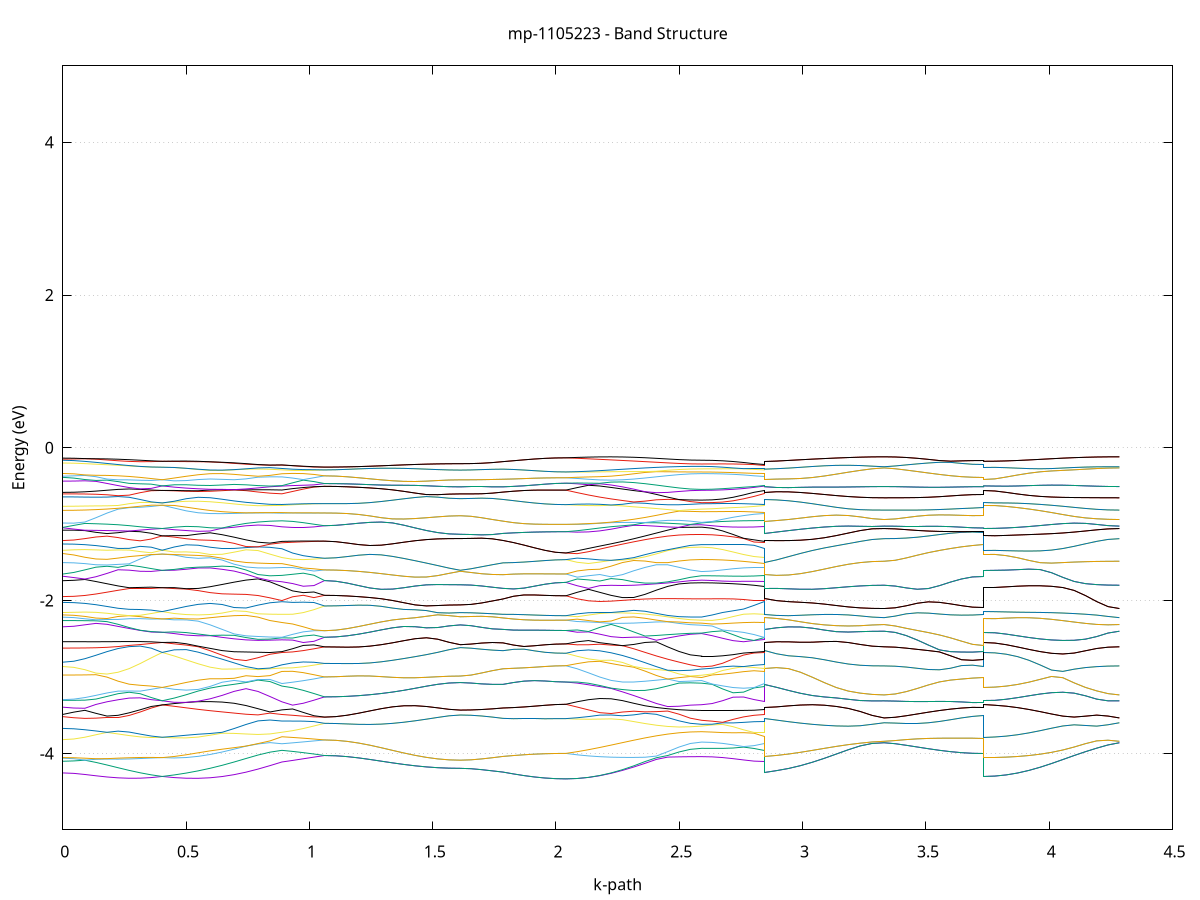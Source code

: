 set title 'mp-1105223 - Band Structure'
set xlabel 'k-path'
set ylabel 'Energy (eV)'
set grid y
set yrange [-5:5]
set terminal png size 800,600
set output 'mp-1105223_bands_gnuplot.png'
plot '-' using 1:2 with lines notitle, '-' using 1:2 with lines notitle, '-' using 1:2 with lines notitle, '-' using 1:2 with lines notitle, '-' using 1:2 with lines notitle, '-' using 1:2 with lines notitle, '-' using 1:2 with lines notitle, '-' using 1:2 with lines notitle, '-' using 1:2 with lines notitle, '-' using 1:2 with lines notitle, '-' using 1:2 with lines notitle, '-' using 1:2 with lines notitle, '-' using 1:2 with lines notitle, '-' using 1:2 with lines notitle, '-' using 1:2 with lines notitle, '-' using 1:2 with lines notitle, '-' using 1:2 with lines notitle, '-' using 1:2 with lines notitle, '-' using 1:2 with lines notitle, '-' using 1:2 with lines notitle, '-' using 1:2 with lines notitle, '-' using 1:2 with lines notitle, '-' using 1:2 with lines notitle, '-' using 1:2 with lines notitle, '-' using 1:2 with lines notitle, '-' using 1:2 with lines notitle, '-' using 1:2 with lines notitle, '-' using 1:2 with lines notitle, '-' using 1:2 with lines notitle, '-' using 1:2 with lines notitle, '-' using 1:2 with lines notitle, '-' using 1:2 with lines notitle, '-' using 1:2 with lines notitle, '-' using 1:2 with lines notitle, '-' using 1:2 with lines notitle, '-' using 1:2 with lines notitle, '-' using 1:2 with lines notitle, '-' using 1:2 with lines notitle, '-' using 1:2 with lines notitle, '-' using 1:2 with lines notitle, '-' using 1:2 with lines notitle, '-' using 1:2 with lines notitle, '-' using 1:2 with lines notitle, '-' using 1:2 with lines notitle, '-' using 1:2 with lines notitle, '-' using 1:2 with lines notitle, '-' using 1:2 with lines notitle, '-' using 1:2 with lines notitle, '-' using 1:2 with lines notitle, '-' using 1:2 with lines notitle, '-' using 1:2 with lines notitle, '-' using 1:2 with lines notitle, '-' using 1:2 with lines notitle, '-' using 1:2 with lines notitle, '-' using 1:2 with lines notitle, '-' using 1:2 with lines notitle, '-' using 1:2 with lines notitle, '-' using 1:2 with lines notitle, '-' using 1:2 with lines notitle, '-' using 1:2 with lines notitle, '-' using 1:2 with lines notitle, '-' using 1:2 with lines notitle, '-' using 1:2 with lines notitle, '-' using 1:2 with lines notitle, '-' using 1:2 with lines notitle, '-' using 1:2 with lines notitle, '-' using 1:2 with lines notitle, '-' using 1:2 with lines notitle, '-' using 1:2 with lines notitle, '-' using 1:2 with lines notitle, '-' using 1:2 with lines notitle, '-' using 1:2 with lines notitle, '-' using 1:2 with lines notitle, '-' using 1:2 with lines notitle, '-' using 1:2 with lines notitle, '-' using 1:2 with lines notitle, '-' using 1:2 with lines notitle, '-' using 1:2 with lines notitle, '-' using 1:2 with lines notitle, '-' using 1:2 with lines notitle, '-' using 1:2 with lines notitle, '-' using 1:2 with lines notitle, '-' using 1:2 with lines notitle, '-' using 1:2 with lines notitle, '-' using 1:2 with lines notitle, '-' using 1:2 with lines notitle, '-' using 1:2 with lines notitle, '-' using 1:2 with lines notitle, '-' using 1:2 with lines notitle, '-' using 1:2 with lines notitle, '-' using 1:2 with lines notitle, '-' using 1:2 with lines notitle, '-' using 1:2 with lines notitle, '-' using 1:2 with lines notitle, '-' using 1:2 with lines notitle, '-' using 1:2 with lines notitle, '-' using 1:2 with lines notitle, '-' using 1:2 with lines notitle, '-' using 1:2 with lines notitle, '-' using 1:2 with lines notitle, '-' using 1:2 with lines notitle, '-' using 1:2 with lines notitle, '-' using 1:2 with lines notitle, '-' using 1:2 with lines notitle, '-' using 1:2 with lines notitle, '-' using 1:2 with lines notitle, '-' using 1:2 with lines notitle, '-' using 1:2 with lines notitle, '-' using 1:2 with lines notitle, '-' using 1:2 with lines notitle, '-' using 1:2 with lines notitle, '-' using 1:2 with lines notitle, '-' using 1:2 with lines notitle, '-' using 1:2 with lines notitle, '-' using 1:2 with lines notitle, '-' using 1:2 with lines notitle, '-' using 1:2 with lines notitle, '-' using 1:2 with lines notitle, '-' using 1:2 with lines notitle, '-' using 1:2 with lines notitle, '-' using 1:2 with lines notitle, '-' using 1:2 with lines notitle, '-' using 1:2 with lines notitle, '-' using 1:2 with lines notitle, '-' using 1:2 with lines notitle, '-' using 1:2 with lines notitle, '-' using 1:2 with lines notitle, '-' using 1:2 with lines notitle, '-' using 1:2 with lines notitle, '-' using 1:2 with lines notitle, '-' using 1:2 with lines notitle, '-' using 1:2 with lines notitle, '-' using 1:2 with lines notitle, '-' using 1:2 with lines notitle, '-' using 1:2 with lines notitle, '-' using 1:2 with lines notitle, '-' using 1:2 with lines notitle, '-' using 1:2 with lines notitle, '-' using 1:2 with lines notitle, '-' using 1:2 with lines notitle, '-' using 1:2 with lines notitle, '-' using 1:2 with lines notitle, '-' using 1:2 with lines notitle, '-' using 1:2 with lines notitle, '-' using 1:2 with lines notitle, '-' using 1:2 with lines notitle, '-' using 1:2 with lines notitle, '-' using 1:2 with lines notitle, '-' using 1:2 with lines notitle, '-' using 1:2 with lines notitle, '-' using 1:2 with lines notitle, '-' using 1:2 with lines notitle, '-' using 1:2 with lines notitle, '-' using 1:2 with lines notitle, '-' using 1:2 with lines notitle, '-' using 1:2 with lines notitle, '-' using 1:2 with lines notitle, '-' using 1:2 with lines notitle, '-' using 1:2 with lines notitle, '-' using 1:2 with lines notitle
0.000000 -47.205687
0.044819 -47.205687
0.089637 -47.205487
0.134456 -47.205187
0.179275 -47.204887
0.224093 -47.204387
0.268912 -47.203787
0.313731 -47.203187
0.358549 -47.202487
0.403368 -47.201787
0.403368 -47.201787
0.451892 -47.201787
0.500416 -47.201787
0.548940 -47.201687
0.597464 -47.201587
0.645988 -47.201387
0.694512 -47.201087
0.743037 -47.200887
0.791561 -47.200887
0.840085 -47.200987
0.888609 -47.201187
0.888609 -47.201187
0.931856 -47.200987
0.975104 -47.200687
1.018351 -47.200487
1.061598 -47.200387
1.061598 -47.200387
1.107477 -47.200287
1.153356 -47.200287
1.199235 -47.200287
1.245114 -47.200287
1.290992 -47.200287
1.336871 -47.200287
1.382750 -47.200287
1.428629 -47.200287
1.474508 -47.200287
1.520387 -47.200287
1.566265 -47.200187
1.612144 -47.200187
1.612144 -47.200187
1.655392 -47.200287
1.698639 -47.200287
1.741886 -47.200287
1.785134 -47.200387
1.785134 -47.200387
1.827615 -47.200387
1.870095 -47.200487
1.912576 -47.200587
1.955057 -47.200587
1.997538 -47.200587
2.040019 -47.200687
2.040019 -47.200687
2.085897 -47.200887
2.131776 -47.201187
2.177655 -47.201487
2.223534 -47.201687
2.269413 -47.201887
2.315292 -47.202087
2.361170 -47.202287
2.407049 -47.202387
2.452928 -47.202587
2.498807 -47.202587
2.544686 -47.202687
2.590564 -47.202687
2.590564 -47.202687
2.633045 -47.202687
2.675526 -47.202487
2.718007 -47.202287
2.760488 -47.201987
2.802968 -47.201587
2.845449 -47.201187
2.845449 -47.200387
2.893973 -47.200287
2.942497 -47.200287
2.991021 -47.200287
3.039545 -47.200287
3.088069 -47.200287
3.136594 -47.200287
3.185118 -47.200287
3.233642 -47.200287
3.282166 -47.200287
3.330690 -47.200287
3.330690 -47.200287
3.375508 -47.200287
3.420327 -47.200287
3.465146 -47.200387
3.509964 -47.200387
3.554783 -47.200487
3.599602 -47.200587
3.644421 -47.200587
3.689239 -47.200687
3.734058 -47.200687
3.734058 -47.201787
3.779937 -47.201787
3.825815 -47.201687
3.871694 -47.201587
3.917573 -47.201387
3.963452 -47.201287
4.009331 -47.201087
4.055210 -47.200887
4.101088 -47.200687
4.146967 -47.200487
4.192846 -47.200387
4.238725 -47.200287
4.284604 -47.200287
e
0.000000 -47.194887
0.044819 -47.195487
0.089637 -47.196187
0.134456 -47.196887
0.179275 -47.197687
0.224093 -47.198487
0.268912 -47.199387
0.313731 -47.200187
0.358549 -47.200987
0.403368 -47.201787
0.403368 -47.201787
0.451892 -47.201687
0.500416 -47.201587
0.548940 -47.201387
0.597464 -47.201187
0.645988 -47.201087
0.694512 -47.200887
0.743037 -47.200787
0.791561 -47.200387
0.840085 -47.199987
0.888609 -47.199587
0.888609 -47.199587
0.931856 -47.199787
0.975104 -47.199987
1.018351 -47.200187
1.061598 -47.200387
1.061598 -47.200387
1.107477 -47.200287
1.153356 -47.200287
1.199235 -47.200287
1.245114 -47.200287
1.290992 -47.200287
1.336871 -47.200287
1.382750 -47.200287
1.428629 -47.200287
1.474508 -47.200287
1.520387 -47.200287
1.566265 -47.200187
1.612144 -47.200187
1.612144 -47.200187
1.655392 -47.200287
1.698639 -47.200287
1.741886 -47.200287
1.785134 -47.200387
1.785134 -47.200387
1.827615 -47.200387
1.870095 -47.200487
1.912576 -47.200587
1.955057 -47.200587
1.997538 -47.200587
2.040019 -47.200687
2.040019 -47.200687
2.085897 -47.200387
2.131776 -47.200087
2.177655 -47.199787
2.223534 -47.199487
2.269413 -47.199187
2.315292 -47.198887
2.361170 -47.198587
2.407049 -47.198387
2.452928 -47.198187
2.498807 -47.197987
2.544686 -47.197887
2.590564 -47.197887
2.590564 -47.197887
2.633045 -47.197987
2.675526 -47.198087
2.718007 -47.198387
2.760488 -47.198687
2.802968 -47.199087
2.845449 -47.199587
2.845449 -47.200387
2.893973 -47.200287
2.942497 -47.200287
2.991021 -47.200287
3.039545 -47.200287
3.088069 -47.200287
3.136594 -47.200287
3.185118 -47.200287
3.233642 -47.200287
3.282166 -47.200287
3.330690 -47.200287
3.330690 -47.200287
3.375508 -47.200287
3.420327 -47.200287
3.465146 -47.200387
3.509964 -47.200387
3.554783 -47.200487
3.599602 -47.200587
3.644421 -47.200587
3.689239 -47.200687
3.734058 -47.200687
3.734058 -47.201787
3.779937 -47.201787
3.825815 -47.201687
3.871694 -47.201587
3.917573 -47.201387
3.963452 -47.201287
4.009331 -47.201087
4.055210 -47.200887
4.101088 -47.200687
4.146967 -47.200487
4.192846 -47.200387
4.238725 -47.200287
4.284604 -47.200287
e
0.000000 -47.194687
0.044819 -47.194187
0.089637 -47.193587
0.134456 -47.193087
0.179275 -47.192687
0.224093 -47.192387
0.268912 -47.191987
0.313731 -47.191787
0.358549 -47.191587
0.403368 -47.191387
0.403368 -47.191387
0.451892 -47.191687
0.500416 -47.191987
0.548940 -47.192387
0.597464 -47.192687
0.645988 -47.193087
0.694512 -47.193387
0.743037 -47.193687
0.791561 -47.193787
0.840085 -47.193887
0.888609 -47.193787
0.888609 -47.193787
0.931856 -47.193687
0.975104 -47.193387
1.018351 -47.193087
1.061598 -47.192787
1.061598 -47.192787
1.107477 -47.192787
1.153356 -47.192887
1.199235 -47.192887
1.245114 -47.192887
1.290992 -47.192887
1.336871 -47.192887
1.382750 -47.192887
1.428629 -47.192887
1.474508 -47.192887
1.520387 -47.192887
1.566265 -47.192887
1.612144 -47.192887
1.612144 -47.192887
1.655392 -47.192887
1.698639 -47.192887
1.741886 -47.192887
1.785134 -47.192787
1.785134 -47.192787
1.827615 -47.192787
1.870095 -47.192687
1.912576 -47.192587
1.955057 -47.192587
1.997538 -47.192487
2.040019 -47.192487
2.040019 -47.192487
2.085897 -47.192687
2.131776 -47.192787
2.177655 -47.192987
2.223534 -47.193087
2.269413 -47.193287
2.315292 -47.193487
2.361170 -47.193587
2.407049 -47.193787
2.452928 -47.193887
2.498807 -47.193987
2.544686 -47.194087
2.590564 -47.194087
2.590564 -47.194087
2.633045 -47.194087
2.675526 -47.194087
2.718007 -47.193987
2.760488 -47.193987
2.802968 -47.193887
2.845449 -47.193787
2.845449 -47.192787
2.893973 -47.192787
2.942497 -47.192887
2.991021 -47.192887
3.039545 -47.192887
3.088069 -47.192887
3.136594 -47.192887
3.185118 -47.192887
3.233642 -47.192887
3.282166 -47.192887
3.330690 -47.192887
3.330690 -47.192887
3.375508 -47.192887
3.420327 -47.192887
3.465146 -47.192787
3.509964 -47.192687
3.554783 -47.192687
3.599602 -47.192587
3.644421 -47.192587
3.689239 -47.192487
3.734058 -47.192487
3.734058 -47.191387
3.779937 -47.191487
3.825815 -47.191487
3.871694 -47.191587
3.917573 -47.191787
3.963452 -47.191887
4.009331 -47.192087
4.055210 -47.192287
4.101088 -47.192487
4.146967 -47.192687
4.192846 -47.192787
4.238725 -47.192887
4.284604 -47.192887
e
0.000000 -47.191087
0.044819 -47.191087
0.089637 -47.191087
0.134456 -47.191087
0.179275 -47.191087
0.224093 -47.191087
0.268912 -47.191187
0.313731 -47.191187
0.358549 -47.191287
0.403368 -47.191387
0.403368 -47.191387
0.451892 -47.191187
0.500416 -47.190987
0.548940 -47.190887
0.597464 -47.190887
0.645988 -47.190887
0.694512 -47.190987
0.743037 -47.191087
0.791561 -47.191287
0.840085 -47.191487
0.888609 -47.191687
0.888609 -47.191687
0.931856 -47.191987
0.975104 -47.192187
1.018351 -47.192487
1.061598 -47.192787
1.061598 -47.192787
1.107477 -47.192787
1.153356 -47.192887
1.199235 -47.192887
1.245114 -47.192887
1.290992 -47.192887
1.336871 -47.192887
1.382750 -47.192887
1.428629 -47.192887
1.474508 -47.192887
1.520387 -47.192887
1.566265 -47.192887
1.612144 -47.192887
1.612144 -47.192887
1.655392 -47.192887
1.698639 -47.192887
1.741886 -47.192887
1.785134 -47.192787
1.785134 -47.192787
1.827615 -47.192787
1.870095 -47.192687
1.912576 -47.192587
1.955057 -47.192587
1.997538 -47.192487
2.040019 -47.192487
2.040019 -47.192487
2.085897 -47.192387
2.131776 -47.192287
2.177655 -47.192187
2.223534 -47.192087
2.269413 -47.191987
2.315292 -47.191887
2.361170 -47.191787
2.407049 -47.191787
2.452928 -47.191687
2.498807 -47.191687
2.544686 -47.191687
2.590564 -47.191687
2.590564 -47.191687
2.633045 -47.191687
2.675526 -47.191687
2.718007 -47.191687
2.760488 -47.191687
2.802968 -47.191687
2.845449 -47.191687
2.845449 -47.192787
2.893973 -47.192787
2.942497 -47.192887
2.991021 -47.192887
3.039545 -47.192887
3.088069 -47.192887
3.136594 -47.192887
3.185118 -47.192887
3.233642 -47.192887
3.282166 -47.192887
3.330690 -47.192887
3.330690 -47.192887
3.375508 -47.192887
3.420327 -47.192887
3.465146 -47.192787
3.509964 -47.192687
3.554783 -47.192687
3.599602 -47.192587
3.644421 -47.192587
3.689239 -47.192487
3.734058 -47.192487
3.734058 -47.191387
3.779937 -47.191487
3.825815 -47.191487
3.871694 -47.191587
3.917573 -47.191787
3.963452 -47.191887
4.009331 -47.192087
4.055210 -47.192287
4.101088 -47.192487
4.146967 -47.192687
4.192846 -47.192787
4.238725 -47.192887
4.284604 -47.192887
e
0.000000 -25.806587
0.044819 -25.805487
0.089637 -25.802187
0.134456 -25.796687
0.179275 -25.789187
0.224093 -25.779987
0.268912 -25.769887
0.313731 -25.767387
0.358549 -25.766387
0.403368 -25.764387
0.403368 -25.764387
0.451892 -25.764987
0.500416 -25.762787
0.548940 -25.757687
0.597464 -25.749887
0.645988 -25.739387
0.694512 -25.726887
0.743037 -25.718687
0.791561 -25.723887
0.840085 -25.732487
0.888609 -25.742287
0.888609 -25.742287
0.931856 -25.734187
0.975104 -25.725387
1.018351 -25.715787
1.061598 -25.705687
1.061598 -25.705687
1.107477 -25.707287
1.153356 -25.711687
1.199235 -25.718187
1.245114 -25.725987
1.290992 -25.734387
1.336871 -25.742687
1.382750 -25.750487
1.428629 -25.757387
1.474508 -25.763087
1.520387 -25.767287
1.566265 -25.769887
1.612144 -25.770787
1.612144 -25.770787
1.655392 -25.772087
1.698639 -25.775187
1.741886 -25.778687
1.785134 -25.781387
1.785134 -25.781387
1.827615 -25.784487
1.870095 -25.786287
1.912576 -25.786687
1.955057 -25.785787
1.997538 -25.783787
2.040019 -25.782587
2.040019 -25.782587
2.085897 -25.782587
2.131776 -25.780987
2.177655 -25.784887
2.223534 -25.787387
2.269413 -25.788487
2.315292 -25.788387
2.361170 -25.787287
2.407049 -25.785587
2.452928 -25.783687
2.498807 -25.781887
2.544686 -25.780687
2.590564 -25.780187
2.590564 -25.780187
2.633045 -25.779387
2.675526 -25.776887
2.718007 -25.772187
2.760488 -25.764987
2.802968 -25.754987
2.845449 -25.742287
2.845449 -25.781387
2.893973 -25.777987
2.942497 -25.772287
2.991021 -25.764387
3.039545 -25.754287
3.088069 -25.742387
3.136594 -25.729187
3.185118 -25.715187
3.233642 -25.701687
3.282166 -25.690687
3.330690 -25.686187
3.330690 -25.686187
3.375508 -25.689587
3.420327 -25.698787
3.465146 -25.711287
3.509964 -25.724787
3.554783 -25.737587
3.599602 -25.748387
3.644421 -25.756587
3.689239 -25.761687
3.734058 -25.763387
3.734058 -25.764387
3.779937 -25.763487
3.825815 -25.760587
3.871694 -25.755987
3.917573 -25.749687
3.963452 -25.741987
4.009331 -25.733087
4.055210 -25.723387
4.101088 -25.713387
4.146967 -25.703587
4.192846 -25.694887
4.238725 -25.688587
4.284604 -25.686187
e
0.000000 -25.746087
0.044819 -25.749687
0.089637 -25.754887
0.134456 -25.759587
0.179275 -25.763187
0.224093 -25.765787
0.268912 -25.767187
0.313731 -25.762387
0.358549 -25.762087
0.403368 -25.764387
0.403368 -25.764387
0.451892 -25.760987
0.500416 -25.754787
0.548940 -25.746187
0.597464 -25.735687
0.645988 -25.724287
0.694512 -25.713387
0.743037 -25.709187
0.791561 -25.693487
0.840085 -25.678787
0.888609 -25.666687
0.888609 -25.666687
0.931856 -25.675187
0.975104 -25.685087
1.018351 -25.695387
1.061598 -25.705687
1.061598 -25.705687
1.107477 -25.707287
1.153356 -25.711687
1.199235 -25.718187
1.245114 -25.725987
1.290992 -25.734387
1.336871 -25.742687
1.382750 -25.750487
1.428629 -25.757387
1.474508 -25.763087
1.520387 -25.767287
1.566265 -25.769887
1.612144 -25.770787
1.612144 -25.770787
1.655392 -25.772087
1.698639 -25.775187
1.741886 -25.778687
1.785134 -25.781387
1.785134 -25.781387
1.827615 -25.784487
1.870095 -25.786287
1.912576 -25.786687
1.955057 -25.785787
1.997538 -25.783787
2.040019 -25.782587
2.040019 -25.782587
2.085897 -25.780187
2.131776 -25.779787
2.177655 -25.774087
2.223534 -25.765787
2.269413 -25.754787
2.315292 -25.741387
2.361170 -25.725987
2.407049 -25.717287
2.452928 -25.719987
2.498807 -25.722587
2.544686 -25.724287
2.590564 -25.724887
2.590564 -25.724887
2.633045 -25.722287
2.675526 -25.714587
2.718007 -25.702887
2.760488 -25.688587
2.802968 -25.673487
2.845449 -25.666687
2.845449 -25.781387
2.893973 -25.777987
2.942497 -25.772287
2.991021 -25.764387
3.039545 -25.754287
3.088069 -25.742387
3.136594 -25.729187
3.185118 -25.715187
3.233642 -25.701687
3.282166 -25.690687
3.330690 -25.686187
3.330690 -25.686187
3.375508 -25.689587
3.420327 -25.698787
3.465146 -25.711287
3.509964 -25.724787
3.554783 -25.737587
3.599602 -25.748387
3.644421 -25.756587
3.689239 -25.761687
3.734058 -25.763387
3.734058 -25.764387
3.779937 -25.763487
3.825815 -25.760587
3.871694 -25.755987
3.917573 -25.749687
3.963452 -25.741987
4.009331 -25.733087
4.055210 -25.723387
4.101088 -25.713387
4.146967 -25.703587
4.192846 -25.694887
4.238725 -25.688587
4.284604 -25.686187
e
0.000000 -25.738087
0.044819 -25.735287
0.089637 -25.734687
0.134456 -25.735387
0.179275 -25.738187
0.224093 -25.742287
0.268912 -25.746287
0.313731 -25.746687
0.358549 -25.738987
0.403368 -25.728587
0.403368 -25.728587
0.451892 -25.728487
0.500416 -25.726687
0.548940 -25.722987
0.597464 -25.717587
0.645988 -25.714587
0.694512 -25.713087
0.743037 -25.702087
0.791561 -25.690687
0.840085 -25.676187
0.888609 -25.661387
0.888609 -25.661387
0.931856 -25.646787
0.975104 -25.634487
1.018351 -25.626587
1.061598 -25.621687
1.061598 -25.621687
1.107477 -25.623587
1.153356 -25.632287
1.199235 -25.646787
1.245114 -25.662887
1.290992 -25.678487
1.336871 -25.692887
1.382750 -25.705587
1.428629 -25.716387
1.474508 -25.724987
1.520387 -25.731187
1.566265 -25.734987
1.612144 -25.736287
1.612144 -25.736287
1.655392 -25.734787
1.698639 -25.731187
1.741886 -25.727787
1.785134 -25.726387
1.785134 -25.726387
1.827615 -25.731287
1.870095 -25.738687
1.912576 -25.747487
1.955057 -25.756087
1.997538 -25.762987
2.040019 -25.765987
2.040019 -25.765987
2.085897 -25.773187
2.131776 -25.772687
2.177655 -25.764587
2.223534 -25.753587
2.269413 -25.739987
2.315292 -25.724187
2.361170 -25.712187
2.407049 -25.706387
2.452928 -25.687587
2.498807 -25.666987
2.544686 -25.646587
2.590564 -25.634087
2.590564 -25.634087
2.633045 -25.634887
2.675526 -25.636987
2.718007 -25.640387
2.760488 -25.645487
2.802968 -25.653787
2.845449 -25.661387
2.845449 -25.726387
2.893973 -25.719587
2.942497 -25.710587
2.991021 -25.699687
3.039545 -25.686987
3.088069 -25.672887
3.136594 -25.657887
3.185118 -25.642787
3.233642 -25.630487
3.282166 -25.627387
3.330690 -25.628587
3.330690 -25.628587
3.375508 -25.628987
3.420327 -25.630087
3.465146 -25.631587
3.509964 -25.633187
3.554783 -25.634687
3.599602 -25.635987
3.644421 -25.636887
3.689239 -25.637487
3.734058 -25.637687
3.734058 -25.728587
3.779937 -25.727487
3.825815 -25.724287
3.871694 -25.718887
3.917573 -25.711387
3.963452 -25.701887
4.009331 -25.690387
4.055210 -25.677187
4.101088 -25.662687
4.146967 -25.647887
4.192846 -25.635287
4.238725 -25.629487
4.284604 -25.628587
e
0.000000 -25.735687
0.044819 -25.734087
0.089637 -25.727587
0.134456 -25.721187
0.179275 -25.715687
0.224093 -25.711987
0.268912 -25.710987
0.313731 -25.713487
0.358549 -25.719587
0.403368 -25.728587
0.403368 -25.728587
0.451892 -25.727287
0.500416 -25.724687
0.548940 -25.721287
0.597464 -25.716887
0.645988 -25.707687
0.694512 -25.694687
0.743037 -25.678487
0.791561 -25.660487
0.840085 -25.650687
0.888609 -25.642287
0.888609 -25.642287
0.931856 -25.634587
0.975104 -25.625387
1.018351 -25.619387
1.061598 -25.621687
1.061598 -25.621687
1.107477 -25.623587
1.153356 -25.632287
1.199235 -25.646787
1.245114 -25.662887
1.290992 -25.678487
1.336871 -25.692887
1.382750 -25.705587
1.428629 -25.716387
1.474508 -25.724987
1.520387 -25.731187
1.566265 -25.734987
1.612144 -25.736287
1.612144 -25.736287
1.655392 -25.734787
1.698639 -25.731187
1.741886 -25.727787
1.785134 -25.726387
1.785134 -25.726387
1.827615 -25.731287
1.870095 -25.738687
1.912576 -25.747487
1.955057 -25.756087
1.997538 -25.762987
2.040019 -25.765987
2.040019 -25.765987
2.085897 -25.756587
2.131776 -25.745687
2.177655 -25.733987
2.223534 -25.722687
2.269413 -25.714387
2.315292 -25.711287
2.361170 -25.706387
2.407049 -25.686887
2.452928 -25.665987
2.498807 -25.644287
2.544686 -25.622187
2.590564 -25.603287
2.590564 -25.603287
2.633045 -25.611387
2.675526 -25.619787
2.718007 -25.627687
2.760488 -25.634487
2.802968 -25.639987
2.845449 -25.642287
2.845449 -25.726387
2.893973 -25.719587
2.942497 -25.710587
2.991021 -25.699687
3.039545 -25.686987
3.088069 -25.672887
3.136594 -25.657887
3.185118 -25.642787
3.233642 -25.630487
3.282166 -25.627387
3.330690 -25.628587
3.330690 -25.628587
3.375508 -25.628987
3.420327 -25.630087
3.465146 -25.631587
3.509964 -25.633187
3.554783 -25.634687
3.599602 -25.635987
3.644421 -25.636887
3.689239 -25.637487
3.734058 -25.637687
3.734058 -25.728587
3.779937 -25.727487
3.825815 -25.724287
3.871694 -25.718887
3.917573 -25.711387
3.963452 -25.701887
4.009331 -25.690387
4.055210 -25.677187
4.101088 -25.662687
4.146967 -25.647887
4.192846 -25.635287
4.238725 -25.629487
4.284604 -25.628587
e
0.000000 -25.674987
0.044819 -25.675087
0.089637 -25.674187
0.134456 -25.670087
0.179275 -25.661287
0.224093 -25.648487
0.268912 -25.633087
0.313731 -25.616987
0.358549 -25.601587
0.403368 -25.587687
0.403368 -25.587687
0.451892 -25.600387
0.500416 -25.613087
0.548940 -25.625287
0.597464 -25.636687
0.645988 -25.646387
0.694512 -25.653387
0.743037 -25.656287
0.791561 -25.655087
0.840085 -25.642187
0.888609 -25.625687
0.888609 -25.625687
0.931856 -25.621987
0.975104 -25.619587
1.018351 -25.613587
1.061598 -25.600987
1.061598 -25.600987
1.107477 -25.604587
1.153356 -25.607487
1.199235 -25.605987
1.245114 -25.602687
1.290992 -25.598887
1.336871 -25.595087
1.382750 -25.591587
1.428629 -25.588487
1.474508 -25.585987
1.520387 -25.584087
1.566265 -25.582987
1.612144 -25.582587
1.612144 -25.582587
1.655392 -25.585387
1.698639 -25.592087
1.741886 -25.599487
1.785134 -25.604887
1.785134 -25.604887
1.827615 -25.610987
1.870095 -25.613587
1.912576 -25.613787
1.955057 -25.612687
1.997538 -25.611687
2.040019 -25.611187
2.040019 -25.611187
2.085897 -25.624387
2.131776 -25.636287
2.177655 -25.646187
2.223534 -25.652687
2.269413 -25.653387
2.315292 -25.645887
2.361170 -25.631187
2.407049 -25.612187
2.452928 -25.591387
2.498807 -25.577087
2.544686 -25.591087
2.590564 -25.601687
2.590564 -25.601687
2.633045 -25.598887
2.675526 -25.599187
2.718007 -25.602187
2.760488 -25.609787
2.802968 -25.618987
2.845449 -25.625687
2.845449 -25.604887
2.893973 -25.599187
2.942497 -25.594087
2.991021 -25.590287
3.039545 -25.588187
3.088069 -25.588587
3.136594 -25.591587
3.185118 -25.596587
3.233642 -25.599987
3.282166 -25.593887
3.330690 -25.584187
3.330690 -25.584187
3.375508 -25.587287
3.420327 -25.590687
3.465146 -25.591987
3.509964 -25.591787
3.554783 -25.590887
3.599602 -25.589787
3.644421 -25.588687
3.689239 -25.587987
3.734058 -25.587687
3.734058 -25.587687
3.779937 -25.587787
3.825815 -25.588187
3.871694 -25.588887
3.917573 -25.589987
3.963452 -25.591587
4.009331 -25.593787
4.055210 -25.596587
4.101088 -25.599987
4.146967 -25.602887
4.192846 -25.602587
4.238725 -25.594387
4.284604 -25.584187
e
0.000000 -25.578387
0.044819 -25.575187
0.089637 -25.566487
0.134456 -25.553687
0.179275 -25.538187
0.224093 -25.532787
0.268912 -25.548187
0.313731 -25.562087
0.358549 -25.574887
0.403368 -25.587687
0.403368 -25.587687
0.451892 -25.574887
0.500416 -25.562187
0.548940 -25.549887
0.597464 -25.537987
0.645988 -25.526987
0.694512 -25.525387
0.743037 -25.534987
0.791561 -25.544287
0.840085 -25.553487
0.888609 -25.562487
0.888609 -25.562487
0.931856 -25.567187
0.975104 -25.577687
1.018351 -25.588987
1.061598 -25.600987
1.061598 -25.600987
1.107477 -25.604587
1.153356 -25.607487
1.199235 -25.605987
1.245114 -25.602687
1.290992 -25.598887
1.336871 -25.595087
1.382750 -25.591587
1.428629 -25.588487
1.474508 -25.585987
1.520387 -25.584087
1.566265 -25.582987
1.612144 -25.582587
1.612144 -25.582587
1.655392 -25.585387
1.698639 -25.592087
1.741886 -25.599487
1.785134 -25.604887
1.785134 -25.604887
1.827615 -25.610987
1.870095 -25.613587
1.912576 -25.613787
1.955057 -25.612687
1.997538 -25.611687
2.040019 -25.611187
2.040019 -25.611187
2.085897 -25.597387
2.131776 -25.583187
2.177655 -25.569387
2.223534 -25.556587
2.269413 -25.545987
2.315292 -25.539087
2.361170 -25.537587
2.407049 -25.541587
2.452928 -25.550187
2.498807 -25.562987
2.544686 -25.580087
2.590564 -25.599087
2.590564 -25.599087
2.633045 -25.593587
2.675526 -25.585287
2.718007 -25.578087
2.760488 -25.572387
2.802968 -25.567687
2.845449 -25.562487
2.845449 -25.604887
2.893973 -25.599187
2.942497 -25.594087
2.991021 -25.590287
3.039545 -25.588187
3.088069 -25.588587
3.136594 -25.591587
3.185118 -25.596587
3.233642 -25.599987
3.282166 -25.593887
3.330690 -25.584187
3.330690 -25.584187
3.375508 -25.587287
3.420327 -25.590687
3.465146 -25.591987
3.509964 -25.591787
3.554783 -25.590887
3.599602 -25.589787
3.644421 -25.588687
3.689239 -25.587987
3.734058 -25.587687
3.734058 -25.587687
3.779937 -25.587787
3.825815 -25.588187
3.871694 -25.588887
3.917573 -25.589987
3.963452 -25.591587
4.009331 -25.593787
4.055210 -25.596587
4.101088 -25.599987
4.146967 -25.602887
4.192846 -25.602587
4.238725 -25.594387
4.284604 -25.584187
e
0.000000 -25.471987
0.044819 -25.475787
0.089637 -25.486087
0.134456 -25.500387
0.179275 -25.516487
0.224093 -25.521287
0.268912 -25.504387
0.313731 -25.488587
0.358549 -25.474587
0.403368 -25.461287
0.403368 -25.461287
0.451892 -25.472087
0.500416 -25.483187
0.548940 -25.494187
0.597464 -25.504987
0.645988 -25.515387
0.694512 -25.517687
0.743037 -25.512387
0.791561 -25.518187
0.840085 -25.536187
0.888609 -25.557487
0.888609 -25.557487
0.931856 -25.560587
0.975104 -25.556887
1.018351 -25.551887
1.061598 -25.546087
1.061598 -25.546087
1.107477 -25.540187
1.153356 -25.527487
1.199235 -25.514087
1.245114 -25.503187
1.290992 -25.495987
1.336871 -25.491787
1.382750 -25.489687
1.428629 -25.488687
1.474508 -25.488287
1.520387 -25.488187
1.566265 -25.488187
1.612144 -25.488187
1.612144 -25.488187
1.655392 -25.484287
1.698639 -25.473987
1.741886 -25.460187
1.785134 -25.445287
1.785134 -25.445287
1.827615 -25.425687
1.870095 -25.415487
1.912576 -25.417187
1.955057 -25.420287
1.997538 -25.422487
2.040019 -25.423287
2.040019 -25.423287
2.085897 -25.426887
2.131776 -25.433787
2.177655 -25.443187
2.223534 -25.453987
2.269413 -25.465087
2.315292 -25.479087
2.361170 -25.498487
2.407049 -25.519387
2.452928 -25.540687
2.498807 -25.554287
2.544686 -25.537787
2.590564 -25.533287
2.590564 -25.533287
2.633045 -25.539387
2.675526 -25.550387
2.718007 -25.559187
2.760488 -25.562387
2.802968 -25.560987
2.845449 -25.557487
2.845449 -25.445287
2.893973 -25.454187
2.942497 -25.463587
2.991021 -25.473187
3.039545 -25.482887
3.088069 -25.492887
3.136594 -25.505087
3.185118 -25.520987
3.233642 -25.538987
3.282166 -25.557087
3.330690 -25.569387
3.330690 -25.569387
3.375508 -25.563987
3.420327 -25.554987
3.465146 -25.547687
3.509964 -25.543187
3.554783 -25.540687
3.599602 -25.539487
3.644421 -25.538987
3.689239 -25.538787
3.734058 -25.538687
3.734058 -25.461287
3.779937 -25.461887
3.825815 -25.463887
3.871694 -25.467087
3.917573 -25.471487
3.963452 -25.476987
4.009331 -25.483587
4.055210 -25.491787
4.101088 -25.503487
4.146967 -25.519387
4.192846 -25.537787
4.238725 -25.556487
4.284604 -25.569387
e
0.000000 -25.403287
0.044819 -25.404387
0.089637 -25.407487
0.134456 -25.412087
0.179275 -25.417087
0.224093 -25.421087
0.268912 -25.422587
0.313731 -25.432587
0.358549 -25.447387
0.403368 -25.461287
0.403368 -25.461287
0.451892 -25.451187
0.500416 -25.442787
0.548940 -25.438587
0.597464 -25.442887
0.645988 -25.454687
0.694512 -25.470287
0.743037 -25.486587
0.791561 -25.497487
0.840085 -25.502487
0.888609 -25.507987
0.888609 -25.507987
0.931856 -25.520287
0.975104 -25.530687
1.018351 -25.539187
1.061598 -25.546087
1.061598 -25.546087
1.107477 -25.540187
1.153356 -25.527487
1.199235 -25.514087
1.245114 -25.503187
1.290992 -25.495987
1.336871 -25.491787
1.382750 -25.489687
1.428629 -25.488687
1.474508 -25.488287
1.520387 -25.488187
1.566265 -25.488187
1.612144 -25.488187
1.612144 -25.488187
1.655392 -25.484287
1.698639 -25.473987
1.741886 -25.460187
1.785134 -25.445287
1.785134 -25.445287
1.827615 -25.425687
1.870095 -25.415487
1.912576 -25.417187
1.955057 -25.420287
1.997538 -25.422487
2.040019 -25.423287
2.040019 -25.423287
2.085897 -25.423587
2.131776 -25.427787
2.177655 -25.435787
2.223534 -25.447187
2.269413 -25.461787
2.315292 -25.475787
2.361170 -25.486387
2.407049 -25.498387
2.452928 -25.511687
2.498807 -25.523387
2.544686 -25.530787
2.590564 -25.518287
2.590564 -25.518287
2.633045 -25.517787
2.675526 -25.515887
2.718007 -25.512087
2.760488 -25.505887
2.802968 -25.498787
2.845449 -25.507987
2.845449 -25.445287
2.893973 -25.454187
2.942497 -25.463587
2.991021 -25.473187
3.039545 -25.482887
3.088069 -25.492887
3.136594 -25.505087
3.185118 -25.520987
3.233642 -25.538987
3.282166 -25.557087
3.330690 -25.569387
3.330690 -25.569387
3.375508 -25.563987
3.420327 -25.554987
3.465146 -25.547687
3.509964 -25.543187
3.554783 -25.540687
3.599602 -25.539487
3.644421 -25.538987
3.689239 -25.538787
3.734058 -25.538687
3.734058 -25.461287
3.779937 -25.461887
3.825815 -25.463887
3.871694 -25.467087
3.917573 -25.471487
3.963452 -25.476987
4.009331 -25.483587
4.055210 -25.491787
4.101088 -25.503487
4.146967 -25.519387
4.192846 -25.537787
4.238725 -25.556487
4.284604 -25.569387
e
0.000000 -25.380387
0.044819 -25.379787
0.089637 -25.379787
0.134456 -25.383687
0.179275 -25.391987
0.224093 -25.403787
0.268912 -25.417687
0.313731 -25.419587
0.358549 -25.410887
0.403368 -25.397587
0.403368 -25.397587
0.451892 -25.401287
0.500416 -25.407087
0.548940 -25.412987
0.597464 -25.415487
0.645988 -25.419387
0.694512 -25.430887
0.743037 -25.443887
0.791561 -25.457887
0.840085 -25.472187
0.888609 -25.485987
0.888609 -25.485987
0.931856 -25.481887
0.975104 -25.476887
1.018351 -25.470287
1.061598 -25.461887
1.061598 -25.461887
1.107477 -25.461187
1.153356 -25.458887
1.199235 -25.454287
1.245114 -25.446587
1.290992 -25.435787
1.336871 -25.423187
1.382750 -25.410487
1.428629 -25.398687
1.474508 -25.388887
1.520387 -25.381487
1.566265 -25.376887
1.612144 -25.375387
1.612144 -25.375387
1.655392 -25.377087
1.698639 -25.381987
1.741886 -25.389487
1.785134 -25.398587
1.785134 -25.398587
1.827615 -25.401687
1.870095 -25.396587
1.912576 -25.381687
1.955057 -25.368187
1.997538 -25.359287
2.040019 -25.356087
2.040019 -25.356087
2.085897 -25.366087
2.131776 -25.376987
2.177655 -25.388587
2.223534 -25.400887
2.269413 -25.413487
2.315292 -25.425087
2.361170 -25.433387
2.407049 -25.436487
2.452928 -25.437587
2.498807 -25.462187
2.544686 -25.487087
2.590564 -25.507487
2.590564 -25.507487
2.633045 -25.502887
2.675526 -25.495887
2.718007 -25.492087
2.760488 -25.493087
2.802968 -25.497087
2.845449 -25.485987
2.845449 -25.398587
2.893973 -25.409187
2.942497 -25.422287
2.991021 -25.437287
3.039545 -25.453387
3.088069 -25.469287
3.136594 -25.482187
3.185118 -25.489887
3.233642 -25.493587
3.282166 -25.495287
3.330690 -25.495787
3.330690 -25.495787
3.375508 -25.493587
3.420327 -25.486787
3.465146 -25.475387
3.509964 -25.460787
3.554783 -25.445087
3.599602 -25.430487
3.644421 -25.418487
3.689239 -25.410787
3.734058 -25.407987
3.734058 -25.397587
3.779937 -25.399287
3.825815 -25.404387
3.871694 -25.412587
3.917573 -25.423587
3.963452 -25.436787
4.009331 -25.451587
4.055210 -25.466387
4.101088 -25.478787
4.146967 -25.487087
4.192846 -25.492087
4.238725 -25.494887
4.284604 -25.495787
e
0.000000 -25.349787
0.044819 -25.349987
0.089637 -25.349787
0.134456 -25.348487
0.179275 -25.347587
0.224093 -25.349587
0.268912 -25.356287
0.313731 -25.367587
0.358549 -25.382187
0.403368 -25.397587
0.403368 -25.397587
0.451892 -25.396487
0.500416 -25.398187
0.548940 -25.402687
0.597464 -25.409887
0.645988 -25.416187
0.694512 -25.419087
0.743037 -25.424787
0.791561 -25.430487
0.840085 -25.432687
0.888609 -25.430387
0.888609 -25.430387
0.931856 -25.434787
0.975104 -25.442587
1.018351 -25.452187
1.061598 -25.461887
1.061598 -25.461887
1.107477 -25.461187
1.153356 -25.458887
1.199235 -25.454287
1.245114 -25.446587
1.290992 -25.435787
1.336871 -25.423187
1.382750 -25.410487
1.428629 -25.398687
1.474508 -25.388887
1.520387 -25.381487
1.566265 -25.376887
1.612144 -25.375387
1.612144 -25.375387
1.655392 -25.377087
1.698639 -25.381987
1.741886 -25.389487
1.785134 -25.398587
1.785134 -25.398587
1.827615 -25.401687
1.870095 -25.396587
1.912576 -25.381687
1.955057 -25.368187
1.997538 -25.359287
2.040019 -25.356087
2.040019 -25.356087
2.085897 -25.347587
2.131776 -25.341787
2.177655 -25.340587
2.223534 -25.345387
2.269413 -25.356487
2.315292 -25.372487
2.361170 -25.392087
2.407049 -25.413987
2.452928 -25.434987
2.498807 -25.431687
2.544686 -25.428787
2.590564 -25.427687
2.590564 -25.427687
2.633045 -25.427887
2.675526 -25.428187
2.718007 -25.427987
2.760488 -25.427287
2.802968 -25.427387
2.845449 -25.430387
2.845449 -25.398587
2.893973 -25.409187
2.942497 -25.422287
2.991021 -25.437287
3.039545 -25.453387
3.088069 -25.469287
3.136594 -25.482187
3.185118 -25.489887
3.233642 -25.493587
3.282166 -25.495287
3.330690 -25.495787
3.330690 -25.495787
3.375508 -25.493587
3.420327 -25.486787
3.465146 -25.475387
3.509964 -25.460787
3.554783 -25.445087
3.599602 -25.430487
3.644421 -25.418487
3.689239 -25.410787
3.734058 -25.407987
3.734058 -25.397587
3.779937 -25.399287
3.825815 -25.404387
3.871694 -25.412587
3.917573 -25.423587
3.963452 -25.436787
4.009331 -25.451587
4.055210 -25.466387
4.101088 -25.478787
4.146967 -25.487087
4.192846 -25.492087
4.238725 -25.494887
4.284604 -25.495787
e
0.000000 -25.250387
0.044819 -25.249687
0.089637 -25.247987
0.134456 -25.245487
0.179275 -25.242587
0.224093 -25.239887
0.268912 -25.237387
0.313731 -25.235487
0.358549 -25.234187
0.403368 -25.232987
0.403368 -25.232987
0.451892 -25.243787
0.500416 -25.256087
0.548940 -25.268887
0.597464 -25.280887
0.645988 -25.290487
0.694512 -25.295887
0.743037 -25.296487
0.791561 -25.292787
0.840085 -25.286087
0.888609 -25.277487
0.888609 -25.277487
0.931856 -25.279587
0.975104 -25.277987
1.018351 -25.273387
1.061598 -25.266987
1.061598 -25.266987
1.107477 -25.266187
1.153356 -25.263887
1.199235 -25.260287
1.245114 -25.255687
1.290992 -25.250487
1.336871 -25.244987
1.382750 -25.239587
1.428629 -25.234687
1.474508 -25.230487
1.520387 -25.227387
1.566265 -25.225487
1.612144 -25.224787
1.612144 -25.224787
1.655392 -25.224287
1.698639 -25.222987
1.741886 -25.221287
1.785134 -25.219687
1.785134 -25.219687
1.827615 -25.220087
1.870095 -25.221387
1.912576 -25.223387
1.955057 -25.225587
1.997538 -25.227387
2.040019 -25.228187
2.040019 -25.228187
2.085897 -25.235687
2.131776 -25.242887
2.177655 -25.248087
2.223534 -25.249687
2.269413 -25.247687
2.315292 -25.243487
2.361170 -25.238287
2.407049 -25.233287
2.452928 -25.228887
2.498807 -25.225787
2.544686 -25.228087
2.590564 -25.228987
2.590564 -25.228987
2.633045 -25.229187
2.675526 -25.231287
2.718007 -25.241187
2.760488 -25.253387
2.802968 -25.266187
2.845449 -25.277487
2.845449 -25.219687
2.893973 -25.218487
2.942497 -25.218887
2.991021 -25.220687
3.039545 -25.223587
3.088069 -25.227287
3.136594 -25.231287
3.185118 -25.235087
3.233642 -25.238187
3.282166 -25.240187
3.330690 -25.240987
3.330690 -25.240987
3.375508 -25.241387
3.420327 -25.242587
3.465146 -25.244487
3.509964 -25.247087
3.554783 -25.250087
3.599602 -25.253387
3.644421 -25.256387
3.689239 -25.258487
3.734058 -25.259287
3.734058 -25.232987
3.779937 -25.233087
3.825815 -25.233387
3.871694 -25.233887
3.917573 -25.234587
3.963452 -25.235487
4.009331 -25.236487
4.055210 -25.237587
4.101088 -25.238687
4.146967 -25.239587
4.192846 -25.240287
4.238725 -25.240787
4.284604 -25.240987
e
0.000000 -25.183287
0.044819 -25.185187
0.089637 -25.190687
0.134456 -25.198787
0.179275 -25.208287
0.224093 -25.217287
0.268912 -25.224487
0.313731 -25.229087
0.358549 -25.231587
0.403368 -25.232987
0.403368 -25.232987
0.451892 -25.224287
0.500416 -25.217787
0.548940 -25.213787
0.597464 -25.212087
0.645988 -25.212787
0.694512 -25.215287
0.743037 -25.219587
0.791561 -25.224987
0.840085 -25.231087
0.888609 -25.237587
0.888609 -25.237587
0.931856 -25.244287
0.975104 -25.251787
1.018351 -25.259487
1.061598 -25.266987
1.061598 -25.266987
1.107477 -25.266187
1.153356 -25.263887
1.199235 -25.260287
1.245114 -25.255687
1.290992 -25.250487
1.336871 -25.244987
1.382750 -25.239587
1.428629 -25.234687
1.474508 -25.230487
1.520387 -25.227387
1.566265 -25.225487
1.612144 -25.224787
1.612144 -25.224787
1.655392 -25.224287
1.698639 -25.222987
1.741886 -25.221287
1.785134 -25.219687
1.785134 -25.219687
1.827615 -25.220087
1.870095 -25.221387
1.912576 -25.223387
1.955057 -25.225587
1.997538 -25.227387
2.040019 -25.228187
2.040019 -25.228187
2.085897 -25.221287
2.131776 -25.215987
2.177655 -25.212387
2.223534 -25.210587
2.269413 -25.210587
2.315292 -25.212187
2.361170 -25.215087
2.407049 -25.218687
2.452928 -25.222387
2.498807 -25.225487
2.544686 -25.223487
2.590564 -25.222687
2.590564 -25.222687
2.633045 -25.224887
2.675526 -25.229987
2.718007 -25.231287
2.760488 -25.232987
2.802968 -25.235187
2.845449 -25.237587
2.845449 -25.219687
2.893973 -25.218487
2.942497 -25.218887
2.991021 -25.220687
3.039545 -25.223587
3.088069 -25.227287
3.136594 -25.231287
3.185118 -25.235087
3.233642 -25.238187
3.282166 -25.240187
3.330690 -25.240987
3.330690 -25.240987
3.375508 -25.241387
3.420327 -25.242587
3.465146 -25.244487
3.509964 -25.247087
3.554783 -25.250087
3.599602 -25.253387
3.644421 -25.256387
3.689239 -25.258487
3.734058 -25.259287
3.734058 -25.232987
3.779937 -25.233087
3.825815 -25.233387
3.871694 -25.233887
3.917573 -25.234587
3.963452 -25.235487
4.009331 -25.236487
4.055210 -25.237587
4.101088 -25.238687
4.146967 -25.239587
4.192846 -25.240287
4.238725 -25.240787
4.284604 -25.240987
e
0.000000 -21.004787
0.044819 -21.000487
0.089637 -20.987787
0.134456 -20.967387
0.179275 -20.939987
0.224093 -20.906987
0.268912 -20.869787
0.313731 -20.829887
0.358549 -20.788887
0.403368 -20.748487
0.403368 -20.748487
0.451892 -20.746787
0.500416 -20.738987
0.548940 -20.725487
0.597464 -20.706387
0.645988 -20.682387
0.694512 -20.656087
0.743037 -20.631887
0.791561 -20.609687
0.840085 -20.592887
0.888609 -20.586287
0.888609 -20.586287
0.931856 -20.553887
0.975104 -20.524287
1.018351 -20.499487
1.061598 -20.483587
1.061598 -20.483587
1.107477 -20.490887
1.153356 -20.510087
1.199235 -20.535987
1.245114 -20.564187
1.290992 -20.592287
1.336871 -20.618587
1.382750 -20.642087
1.428629 -20.662087
1.474508 -20.678087
1.520387 -20.689687
1.566265 -20.696787
1.612144 -20.699187
1.612144 -20.699187
1.655392 -20.698587
1.698639 -20.696887
1.741886 -20.694187
1.785134 -20.690787
1.785134 -20.690787
1.827615 -20.694187
1.870095 -20.698487
1.912576 -20.702987
1.955057 -20.706787
1.997538 -20.709387
2.040019 -20.710287
2.040019 -20.710287
2.085897 -20.724687
2.131776 -20.735487
2.177655 -20.742487
2.223534 -20.745587
2.269413 -20.745487
2.315292 -20.742387
2.361170 -20.737387
2.407049 -20.731187
2.452928 -20.724787
2.498807 -20.719387
2.544686 -20.715687
2.590564 -20.714387
2.590564 -20.714387
2.633045 -20.710287
2.675526 -20.697887
2.718007 -20.677987
2.760488 -20.651587
2.802968 -20.620387
2.845449 -20.586287
2.845449 -20.690787
2.893973 -20.678287
2.942497 -20.662987
2.991021 -20.645587
3.039545 -20.626487
3.088069 -20.606587
3.136594 -20.586687
3.185118 -20.568187
3.233642 -20.552787
3.282166 -20.542487
3.330690 -20.538887
3.330690 -20.538887
3.375508 -20.539487
3.420327 -20.541387
3.465146 -20.544487
3.509964 -20.548487
3.554783 -20.553087
3.599602 -20.557587
3.644421 -20.561387
3.689239 -20.564087
3.734058 -20.564987
3.734058 -20.748487
3.779937 -20.745887
3.825815 -20.737887
3.871694 -20.724887
3.917573 -20.707287
3.963452 -20.685787
4.009331 -20.661187
4.055210 -20.634687
4.101088 -20.607587
4.146967 -20.581787
4.192846 -20.559687
4.238725 -20.544387
4.284604 -20.538887
e
0.000000 -20.565087
0.044819 -20.563787
0.089637 -20.562287
0.134456 -20.575887
0.179275 -20.593887
0.224093 -20.616487
0.268912 -20.643487
0.313731 -20.674887
0.358549 -20.710087
0.403368 -20.748487
0.403368 -20.748487
0.451892 -20.744487
0.500416 -20.734987
0.548940 -20.720587
0.597464 -20.701887
0.645988 -20.679987
0.694512 -20.653987
0.743037 -20.622287
0.791561 -20.588687
0.840085 -20.555187
0.888609 -20.524487
0.888609 -20.524487
0.931856 -20.509587
0.975104 -20.494087
1.018351 -20.482587
1.061598 -20.483587
1.061598 -20.483587
1.107477 -20.490887
1.153356 -20.510087
1.199235 -20.535987
1.245114 -20.564187
1.290992 -20.592287
1.336871 -20.618587
1.382750 -20.642087
1.428629 -20.662087
1.474508 -20.678087
1.520387 -20.689687
1.566265 -20.696787
1.612144 -20.699187
1.612144 -20.699187
1.655392 -20.698587
1.698639 -20.696887
1.741886 -20.694187
1.785134 -20.690787
1.785134 -20.690787
1.827615 -20.694187
1.870095 -20.698487
1.912576 -20.702987
1.955057 -20.706787
1.997538 -20.709387
2.040019 -20.710287
2.040019 -20.710287
2.085897 -20.693387
2.131776 -20.675887
2.177655 -20.660587
2.223534 -20.648087
2.269413 -20.636687
2.315292 -20.624587
2.361170 -20.610687
2.407049 -20.594687
2.452928 -20.577087
2.498807 -20.559087
2.544686 -20.543787
2.590564 -20.537287
2.590564 -20.537287
2.633045 -20.536487
2.675526 -20.534287
2.718007 -20.531087
2.760488 -20.527287
2.802968 -20.524487
2.845449 -20.524487
2.845449 -20.690787
2.893973 -20.678287
2.942497 -20.662987
2.991021 -20.645587
3.039545 -20.626487
3.088069 -20.606587
3.136594 -20.586687
3.185118 -20.568187
3.233642 -20.552787
3.282166 -20.542487
3.330690 -20.538887
3.330690 -20.538887
3.375508 -20.539487
3.420327 -20.541387
3.465146 -20.544487
3.509964 -20.548487
3.554783 -20.553087
3.599602 -20.557587
3.644421 -20.561387
3.689239 -20.564087
3.734058 -20.564987
3.734058 -20.748487
3.779937 -20.745887
3.825815 -20.737887
3.871694 -20.724887
3.917573 -20.707287
3.963452 -20.685787
4.009331 -20.661187
4.055210 -20.634687
4.101088 -20.607587
4.146967 -20.581787
4.192846 -20.559687
4.238725 -20.544387
4.284604 -20.538887
e
0.000000 -20.550387
0.044819 -20.553587
0.089637 -20.560087
0.134456 -20.554187
0.179275 -20.546887
0.224093 -20.538687
0.268912 -20.530487
0.313731 -20.522887
0.358549 -20.516387
0.403368 -20.511387
0.403368 -20.511387
0.451892 -20.511887
0.500416 -20.507987
0.548940 -20.500087
0.597464 -20.488487
0.645988 -20.473687
0.694512 -20.456487
0.743037 -20.437787
0.791561 -20.418987
0.840085 -20.401687
0.888609 -20.387887
0.888609 -20.387887
0.931856 -20.390187
0.975104 -20.401287
1.018351 -20.409787
1.061598 -20.408487
1.061598 -20.408487
1.107477 -20.412987
1.153356 -20.424687
1.199235 -20.441287
1.245114 -20.460787
1.290992 -20.481487
1.336871 -20.501887
1.382750 -20.520987
1.428629 -20.537787
1.474508 -20.551587
1.520387 -20.561787
1.566265 -20.568087
1.612144 -20.570187
1.612144 -20.570187
1.655392 -20.570587
1.698639 -20.571687
1.741886 -20.573387
1.785134 -20.575087
1.785134 -20.575087
1.827615 -20.579087
1.870095 -20.581887
1.912576 -20.583587
1.955057 -20.584587
1.997538 -20.585087
2.040019 -20.585287
2.040019 -20.585287
2.085897 -20.590587
2.131776 -20.587687
2.177655 -20.574387
2.223534 -20.549987
2.269413 -20.516787
2.315292 -20.477687
2.361170 -20.434587
2.407049 -20.403587
2.452928 -20.376887
2.498807 -20.398587
2.544686 -20.419487
2.590564 -20.427887
2.590564 -20.427887
2.633045 -20.426187
2.675526 -20.421087
2.718007 -20.413287
2.760488 -20.403687
2.802968 -20.394387
2.845449 -20.387887
2.845449 -20.575087
2.893973 -20.567687
2.942497 -20.554187
2.991021 -20.534987
3.039545 -20.510987
3.088069 -20.483587
3.136594 -20.454387
3.185118 -20.425587
3.233642 -20.400387
3.282166 -20.382787
3.330690 -20.376387
3.330690 -20.376387
3.375508 -20.376987
3.420327 -20.379087
3.465146 -20.382387
3.509964 -20.386687
3.554783 -20.391587
3.599602 -20.396287
3.644421 -20.400187
3.689239 -20.402687
3.734058 -20.403587
3.734058 -20.511387
3.779937 -20.509187
3.825815 -20.502787
3.871694 -20.492387
3.917573 -20.478487
3.963452 -20.461787
4.009331 -20.443187
4.055210 -20.424087
4.101088 -20.406287
4.146967 -20.391787
4.192846 -20.382187
4.238725 -20.377587
4.284604 -20.376387
e
0.000000 -20.515587
0.044819 -20.514587
0.089637 -20.512287
0.134456 -20.509787
0.179275 -20.507687
0.224093 -20.506287
0.268912 -20.505687
0.313731 -20.506187
0.358549 -20.507987
0.403368 -20.511387
0.403368 -20.511387
0.451892 -20.506587
0.500416 -20.497387
0.548940 -20.484387
0.597464 -20.468087
0.645988 -20.449487
0.694512 -20.429987
0.743037 -20.411387
0.791561 -20.396187
0.840085 -20.385987
0.888609 -20.380387
0.888609 -20.380387
0.931856 -20.381087
0.975104 -20.384787
1.018351 -20.396987
1.061598 -20.408487
1.061598 -20.408487
1.107477 -20.412987
1.153356 -20.424687
1.199235 -20.441287
1.245114 -20.460787
1.290992 -20.481487
1.336871 -20.501887
1.382750 -20.520987
1.428629 -20.537787
1.474508 -20.551587
1.520387 -20.561787
1.566265 -20.568087
1.612144 -20.570187
1.612144 -20.570187
1.655392 -20.570587
1.698639 -20.571687
1.741886 -20.573387
1.785134 -20.575087
1.785134 -20.575087
1.827615 -20.579087
1.870095 -20.581887
1.912576 -20.583587
1.955057 -20.584587
1.997538 -20.585087
2.040019 -20.585287
2.040019 -20.585287
2.085897 -20.573887
2.131776 -20.557787
2.177655 -20.537787
2.223534 -20.514487
2.269413 -20.488587
2.315292 -20.460787
2.361170 -20.432087
2.407049 -20.390387
2.452928 -20.373787
2.498807 -20.354487
2.544686 -20.338987
2.590564 -20.333387
2.590564 -20.333387
2.633045 -20.334887
2.675526 -20.339187
2.718007 -20.346487
2.760488 -20.356387
2.802968 -20.368187
2.845449 -20.380387
2.845449 -20.575087
2.893973 -20.567687
2.942497 -20.554187
2.991021 -20.534987
3.039545 -20.510987
3.088069 -20.483587
3.136594 -20.454387
3.185118 -20.425587
3.233642 -20.400387
3.282166 -20.382787
3.330690 -20.376387
3.330690 -20.376387
3.375508 -20.376987
3.420327 -20.379087
3.465146 -20.382387
3.509964 -20.386687
3.554783 -20.391587
3.599602 -20.396287
3.644421 -20.400187
3.689239 -20.402687
3.734058 -20.403587
3.734058 -20.511387
3.779937 -20.509187
3.825815 -20.502787
3.871694 -20.492387
3.917573 -20.478487
3.963452 -20.461787
4.009331 -20.443187
4.055210 -20.424087
4.101088 -20.406287
4.146967 -20.391787
4.192846 -20.382187
4.238725 -20.377587
4.284604 -20.376387
e
0.000000 -20.093887
0.044819 -20.095087
0.089637 -20.098187
0.134456 -20.102087
0.179275 -20.105687
0.224093 -20.108087
0.268912 -20.108387
0.313731 -20.105987
0.358549 -20.100487
0.403368 -20.091787
0.403368 -20.091787
0.451892 -20.109587
0.500416 -20.127487
0.548940 -20.145087
0.597464 -20.161487
0.645988 -20.175887
0.694512 -20.187187
0.743037 -20.193687
0.791561 -20.193687
0.840085 -20.229687
0.888609 -20.265487
0.888609 -20.265487
0.931856 -20.278787
0.975104 -20.280287
1.018351 -20.270087
1.061598 -20.253187
1.061598 -20.253187
1.107477 -20.243987
1.153356 -20.220087
1.199235 -20.187487
1.245114 -20.150887
1.290992 -20.112987
1.336871 -20.075887
1.382750 -20.041087
1.428629 -20.010287
1.474508 -19.984687
1.520387 -19.964787
1.566265 -19.950387
1.612144 -19.943287
1.612144 -19.943287
1.655392 -19.948787
1.698639 -19.961487
1.741886 -19.978487
1.785134 -19.998187
1.785134 -19.998187
1.827615 -20.014287
1.870095 -20.030187
1.912576 -20.043987
1.955057 -20.054487
1.997538 -20.060987
2.040019 -20.063287
2.040019 -20.063287
2.085897 -20.090887
2.131776 -20.123187
2.177655 -20.157987
2.223534 -20.193787
2.269413 -20.229887
2.315292 -20.265887
2.361170 -20.300887
2.407049 -20.333087
2.452928 -20.334387
2.498807 -20.291587
2.544686 -20.251987
2.590564 -20.233387
2.590564 -20.233387
2.633045 -20.235087
2.675526 -20.239987
2.718007 -20.247287
2.760488 -20.255487
2.802968 -20.262587
2.845449 -20.265487
2.845449 -19.998187
2.893973 -20.009587
2.942497 -20.023987
2.991021 -20.040887
3.039545 -20.059487
3.088069 -20.078887
3.136594 -20.097487
3.185118 -20.113187
3.233642 -20.123487
3.282166 -20.125287
3.330690 -20.118687
3.330690 -20.118687
3.375508 -20.138087
3.420327 -20.159787
3.465146 -20.179787
3.509964 -20.197187
3.554783 -20.211287
3.599602 -20.221787
3.644421 -20.228887
3.689239 -20.232987
3.734058 -20.234287
3.734058 -20.091787
3.779937 -20.092987
3.825815 -20.096387
3.871694 -20.102087
3.917573 -20.109687
3.963452 -20.118887
4.009331 -20.128787
4.055210 -20.138387
4.101088 -20.145987
4.146967 -20.149187
4.192846 -20.145787
4.238725 -20.134587
4.284604 -20.118687
e
0.000000 -20.029487
0.044819 -20.028087
0.089637 -20.024187
0.134456 -20.017887
0.179275 -20.010587
0.224093 -20.030287
0.268912 -20.048787
0.313731 -20.065487
0.358549 -20.079987
0.403368 -20.091787
0.403368 -20.091787
0.451892 -20.074787
0.500416 -20.059687
0.548940 -20.049187
0.597464 -20.048787
0.645988 -20.065687
0.694512 -20.098487
0.743037 -20.140687
0.791561 -20.186087
0.840085 -20.186987
0.888609 -20.176887
0.888609 -20.176887
0.931856 -20.193587
0.975104 -20.212987
1.018351 -20.233387
1.061598 -20.253187
1.061598 -20.253187
1.107477 -20.243987
1.153356 -20.220087
1.199235 -20.187487
1.245114 -20.150887
1.290992 -20.112987
1.336871 -20.075887
1.382750 -20.041087
1.428629 -20.010287
1.474508 -19.984687
1.520387 -19.964787
1.566265 -19.950387
1.612144 -19.943287
1.612144 -19.943287
1.655392 -19.948787
1.698639 -19.961487
1.741886 -19.978487
1.785134 -19.998187
1.785134 -19.998187
1.827615 -20.014287
1.870095 -20.030187
1.912576 -20.043987
1.955057 -20.054487
1.997538 -20.060987
2.040019 -20.063287
2.040019 -20.063287
2.085897 -20.044787
2.131776 -20.038087
2.177655 -20.040287
2.223534 -20.046987
2.269413 -20.055887
2.315292 -20.065887
2.361170 -20.076087
2.407049 -20.085487
2.452928 -20.092587
2.498807 -20.096087
2.544686 -20.093987
2.590564 -20.105187
2.590564 -20.105187
2.633045 -20.107487
2.675526 -20.114187
2.718007 -20.124887
2.760488 -20.139287
2.802968 -20.156887
2.845449 -20.176887
2.845449 -19.998187
2.893973 -20.009587
2.942497 -20.023987
2.991021 -20.040887
3.039545 -20.059487
3.088069 -20.078887
3.136594 -20.097487
3.185118 -20.113187
3.233642 -20.123487
3.282166 -20.125287
3.330690 -20.118687
3.330690 -20.118687
3.375508 -20.138087
3.420327 -20.159787
3.465146 -20.179787
3.509964 -20.197187
3.554783 -20.211287
3.599602 -20.221787
3.644421 -20.228887
3.689239 -20.232987
3.734058 -20.234287
3.734058 -20.091787
3.779937 -20.092987
3.825815 -20.096387
3.871694 -20.102087
3.917573 -20.109687
3.963452 -20.118887
4.009331 -20.128787
4.055210 -20.138387
4.101088 -20.145987
4.146967 -20.149187
4.192846 -20.145787
4.238725 -20.134587
4.284604 -20.118687
e
0.000000 -19.944687
0.044819 -19.953287
0.089637 -19.970687
0.134456 -19.990487
0.179275 -20.009987
0.224093 -20.000287
0.268912 -19.988587
0.313731 -19.975087
0.358549 -19.959287
0.403368 -19.941387
0.403368 -19.941387
0.451892 -19.945287
0.500416 -19.952587
0.548940 -19.963087
0.597464 -19.976587
0.645988 -19.992687
0.694512 -20.010987
0.743037 -20.030987
0.791561 -20.051487
0.840085 -20.069887
0.888609 -20.081487
0.888609 -20.081487
0.931856 -20.082387
0.975104 -20.079587
1.018351 -20.074887
1.061598 -20.069387
1.061598 -20.069387
1.107477 -20.065987
1.153356 -20.056287
1.199235 -20.041787
1.245114 -20.024187
1.290992 -20.005087
1.336871 -19.985587
1.382750 -19.966787
1.428629 -19.949687
1.474508 -19.936487
1.520387 -19.930187
1.566265 -19.930687
1.612144 -19.933387
1.612144 -19.933387
1.655392 -19.932687
1.698639 -19.934287
1.741886 -19.938887
1.785134 -19.944687
1.785134 -19.944687
1.827615 -19.951587
1.870095 -19.956787
1.912576 -19.960687
1.955057 -19.963287
1.997538 -19.964687
2.040019 -19.965287
2.040019 -19.965287
2.085897 -19.964487
2.131776 -19.959587
2.177655 -19.953187
2.223534 -19.945987
2.269413 -19.938787
2.315292 -19.932487
2.361170 -19.961587
2.407049 -19.990987
2.452928 -20.019587
2.498807 -20.049787
2.544686 -20.087287
2.590564 -20.086987
2.590564 -20.086987
2.633045 -20.085987
2.675526 -20.082887
2.718007 -20.081687
2.760488 -20.081587
2.802968 -20.081487
2.845449 -20.081487
2.845449 -19.944687
2.893973 -19.943287
2.942497 -19.945787
2.991021 -19.953587
3.039545 -19.967587
3.088069 -19.988187
3.136594 -20.013887
3.185118 -20.042687
3.233642 -20.071587
3.282166 -20.097187
3.330690 -20.113787
3.330690 -20.113787
3.375508 -20.095387
3.420327 -20.076987
3.465146 -20.061287
3.509964 -20.048387
3.554783 -20.038387
3.599602 -20.030887
3.644421 -20.025687
3.689239 -20.022687
3.734058 -20.021687
3.734058 -19.941387
3.779937 -19.942087
3.825815 -19.944087
3.871694 -19.947987
3.917573 -19.954087
3.963452 -19.963587
4.009331 -19.976987
4.055210 -19.994787
4.101088 -20.016487
4.146967 -20.041187
4.192846 -20.067287
4.238725 -20.092987
4.284604 -20.113787
e
0.000000 -19.935487
0.044819 -19.933887
0.089637 -19.929087
0.134456 -19.921187
0.179275 -19.909987
0.224093 -19.895587
0.268912 -19.877887
0.313731 -19.899587
0.358549 -19.921387
0.403368 -19.941387
0.403368 -19.941387
0.451892 -19.941387
0.500416 -19.945287
0.548940 -19.952487
0.597464 -19.958587
0.645988 -19.957987
0.694512 -19.957687
0.743037 -19.977787
0.791561 -20.003487
0.840085 -20.029087
0.888609 -20.052287
0.888609 -20.052287
0.931856 -20.055187
0.975104 -20.059187
1.018351 -20.063887
1.061598 -20.069387
1.061598 -20.069387
1.107477 -20.065987
1.153356 -20.056287
1.199235 -20.041787
1.245114 -20.024187
1.290992 -20.005087
1.336871 -19.985587
1.382750 -19.966787
1.428629 -19.949687
1.474508 -19.936487
1.520387 -19.930187
1.566265 -19.930687
1.612144 -19.933387
1.612144 -19.933387
1.655392 -19.932687
1.698639 -19.934287
1.741886 -19.938887
1.785134 -19.944687
1.785134 -19.944687
1.827615 -19.951587
1.870095 -19.956787
1.912576 -19.960687
1.955057 -19.963287
1.997538 -19.964687
2.040019 -19.965287
2.040019 -19.965287
2.085897 -19.958087
2.131776 -19.940587
2.177655 -19.916087
2.223534 -19.889287
2.269413 -19.904687
2.315292 -19.932187
2.361170 -19.933187
2.407049 -19.966587
2.452928 -20.007687
2.498807 -20.045987
2.544686 -20.068187
2.590564 -20.082387
2.590564 -20.082387
2.633045 -20.082187
2.675526 -20.081887
2.718007 -20.077887
2.760488 -20.070887
2.802968 -20.062387
2.845449 -20.052287
2.845449 -19.944687
2.893973 -19.943287
2.942497 -19.945787
2.991021 -19.953587
3.039545 -19.967587
3.088069 -19.988187
3.136594 -20.013887
3.185118 -20.042687
3.233642 -20.071587
3.282166 -20.097187
3.330690 -20.113787
3.330690 -20.113787
3.375508 -20.095387
3.420327 -20.076987
3.465146 -20.061287
3.509964 -20.048387
3.554783 -20.038387
3.599602 -20.030887
3.644421 -20.025687
3.689239 -20.022687
3.734058 -20.021687
3.734058 -19.941387
3.779937 -19.942087
3.825815 -19.944087
3.871694 -19.947987
3.917573 -19.954087
3.963452 -19.963587
4.009331 -19.976987
4.055210 -19.994787
4.101088 -20.016487
4.146967 -20.041187
4.192846 -20.067287
4.238725 -20.092987
4.284604 -20.113787
e
0.000000 -19.897987
0.044819 -19.889987
0.089637 -19.874287
0.134456 -19.858587
0.179275 -19.849187
0.224093 -19.856787
0.268912 -19.876987
0.313731 -19.857487
0.358549 -19.834487
0.403368 -19.809387
0.403368 -19.809387
0.451892 -19.823087
0.500416 -19.842987
0.548940 -19.867487
0.597464 -19.893387
0.645988 -19.918587
0.694512 -19.935187
0.743037 -19.927487
0.791561 -19.913087
0.840085 -19.898887
0.888609 -19.887687
0.888609 -19.887687
0.931856 -19.875087
0.975104 -19.860587
1.018351 -19.844187
1.061598 -19.825987
1.061598 -19.825987
1.107477 -19.827387
1.153356 -19.831387
1.199235 -19.836987
1.245114 -19.843087
1.290992 -19.849287
1.336871 -19.854787
1.382750 -19.858987
1.428629 -19.860287
1.474508 -19.856487
1.520387 -19.845187
1.566265 -19.827787
1.612144 -19.809887
1.612144 -19.809887
1.655392 -19.823487
1.698639 -19.831787
1.741886 -19.832887
1.785134 -19.828887
1.785134 -19.828887
1.827615 -19.826987
1.870095 -19.823287
1.912576 -19.819087
1.955057 -19.815187
1.997538 -19.812487
2.040019 -19.811587
2.040019 -19.811587
2.085897 -19.821587
2.131776 -19.836587
2.177655 -19.855887
2.223534 -19.878287
2.269413 -19.861487
2.315292 -19.889087
2.361170 -19.916587
2.407049 -19.916287
2.452928 -19.911887
2.498807 -19.908287
2.544686 -19.905887
2.590564 -19.905087
2.590564 -19.905087
2.633045 -19.904787
2.675526 -19.903587
2.718007 -19.901487
2.760488 -19.898187
2.802968 -19.893687
2.845449 -19.887687
2.845449 -19.828887
2.893973 -19.820687
2.942497 -19.813487
2.991021 -19.807687
3.039545 -19.805887
3.088069 -19.812087
3.136594 -19.816987
3.185118 -19.818987
3.233642 -19.819087
3.282166 -19.818487
3.330690 -19.818187
3.330690 -19.818187
3.375508 -19.822287
3.420327 -19.829687
3.465146 -19.836587
3.509964 -19.842387
3.554783 -19.847087
3.599602 -19.850687
3.644421 -19.853087
3.689239 -19.854587
3.734058 -19.855087
3.734058 -19.809387
3.779937 -19.809987
3.825815 -19.811887
3.871694 -19.815187
3.917573 -19.819787
3.963452 -19.824887
4.009331 -19.829187
4.055210 -19.831487
4.101088 -19.831387
4.146967 -19.828787
4.192846 -19.824687
4.238725 -19.820387
4.284604 -19.818187
e
0.000000 -19.814787
0.044819 -19.812887
0.089637 -19.807387
0.134456 -19.798887
0.179275 -19.795587
0.224093 -19.797487
0.268912 -19.787287
0.313731 -19.775287
0.358549 -19.782987
0.403368 -19.809387
0.403368 -19.809387
0.451892 -19.800987
0.500416 -19.795387
0.548940 -19.790787
0.597464 -19.786287
0.645988 -19.787887
0.694512 -19.791687
0.743037 -19.795787
0.791561 -19.799487
0.840085 -19.801987
0.888609 -19.801687
0.888609 -19.801687
0.931856 -19.796687
0.975104 -19.789787
1.018351 -19.806187
1.061598 -19.825987
1.061598 -19.825987
1.107477 -19.827387
1.153356 -19.831387
1.199235 -19.836987
1.245114 -19.843087
1.290992 -19.849287
1.336871 -19.854787
1.382750 -19.858987
1.428629 -19.860287
1.474508 -19.856487
1.520387 -19.845187
1.566265 -19.827787
1.612144 -19.809887
1.612144 -19.809887
1.655392 -19.823487
1.698639 -19.831787
1.741886 -19.832887
1.785134 -19.828887
1.785134 -19.828887
1.827615 -19.826987
1.870095 -19.823287
1.912576 -19.819087
1.955057 -19.815187
1.997538 -19.812487
2.040019 -19.811587
2.040019 -19.811587
2.085897 -19.807287
2.131776 -19.809587
2.177655 -19.819087
2.223534 -19.836087
2.269413 -19.859787
2.315292 -19.836487
2.361170 -19.815887
2.407049 -19.804287
2.452928 -19.801387
2.498807 -19.801987
2.544686 -19.802987
2.590564 -19.803487
2.590564 -19.803487
2.633045 -19.803587
2.675526 -19.803887
2.718007 -19.804187
2.760488 -19.804187
2.802968 -19.803587
2.845449 -19.801687
2.845449 -19.828887
2.893973 -19.820687
2.942497 -19.813487
2.991021 -19.807687
3.039545 -19.805887
3.088069 -19.812087
3.136594 -19.816987
3.185118 -19.818987
3.233642 -19.819087
3.282166 -19.818487
3.330690 -19.818187
3.330690 -19.818187
3.375508 -19.822287
3.420327 -19.829687
3.465146 -19.836587
3.509964 -19.842387
3.554783 -19.847087
3.599602 -19.850687
3.644421 -19.853087
3.689239 -19.854587
3.734058 -19.855087
3.734058 -19.809387
3.779937 -19.809987
3.825815 -19.811887
3.871694 -19.815187
3.917573 -19.819787
3.963452 -19.824887
4.009331 -19.829187
4.055210 -19.831487
4.101088 -19.831387
4.146967 -19.828787
4.192846 -19.824687
4.238725 -19.820387
4.284604 -19.818187
e
0.000000 -19.724387
0.044819 -19.733787
0.089637 -19.754387
0.134456 -19.777487
0.179275 -19.788487
0.224093 -19.777587
0.268912 -19.767587
0.313731 -19.760287
0.358549 -19.765087
0.403368 -19.758687
0.403368 -19.758687
0.451892 -19.768687
0.500416 -19.775787
0.548940 -19.780587
0.597464 -19.784287
0.645988 -19.781387
0.694512 -19.775687
0.743037 -19.769087
0.791561 -19.761487
0.840085 -19.753087
0.888609 -19.744287
0.888609 -19.744287
0.931856 -19.764187
0.975104 -19.785287
1.018351 -19.781287
1.061598 -19.771887
1.061598 -19.771887
1.107477 -19.770487
1.153356 -19.766587
1.199235 -19.761587
1.245114 -19.756187
1.290992 -19.751487
1.336871 -19.748487
1.382750 -19.748087
1.428629 -19.751487
1.474508 -19.759387
1.520387 -19.771887
1.566265 -19.788387
1.612144 -19.805587
1.612144 -19.805587
1.655392 -19.787587
1.698639 -19.766587
1.741886 -19.747687
1.785134 -19.733487
1.785134 -19.733487
1.827615 -19.715987
1.870095 -19.706687
1.912576 -19.703287
1.955057 -19.703087
1.997538 -19.703687
2.040019 -19.704187
2.040019 -19.704187
2.085897 -19.711087
2.131776 -19.719787
2.177655 -19.729487
2.223534 -19.739387
2.269413 -19.748287
2.315292 -19.755087
2.361170 -19.757287
2.407049 -19.750587
2.452928 -19.735087
2.498807 -19.716587
2.544686 -19.699387
2.590564 -19.690487
2.590564 -19.690487
2.633045 -19.688587
2.675526 -19.692387
2.718007 -19.700487
2.760488 -19.710087
2.802968 -19.722387
2.845449 -19.744287
2.845449 -19.733487
2.893973 -19.750687
2.942497 -19.768687
2.991021 -19.785387
3.039545 -19.796087
3.088069 -19.795887
3.136594 -19.794187
3.185118 -19.793387
3.233642 -19.793487
3.282166 -19.793987
3.330690 -19.794287
3.330690 -19.794287
3.375508 -19.788687
3.420327 -19.777487
3.465146 -19.764987
3.509964 -19.752987
3.554783 -19.742687
3.599602 -19.734387
3.644421 -19.728487
3.689239 -19.724987
3.734058 -19.723887
3.734058 -19.758687
3.779937 -19.759487
3.825815 -19.761287
3.871694 -19.763687
3.917573 -19.765987
3.963452 -19.767987
4.009331 -19.770087
4.055210 -19.772887
4.101088 -19.776487
4.146967 -19.781287
4.192846 -19.786687
4.238725 -19.791887
4.284604 -19.794287
e
0.000000 -19.657887
0.044819 -19.652487
0.089637 -19.649687
0.134456 -19.660787
0.179275 -19.679887
0.224093 -19.703087
0.268912 -19.728887
0.313731 -19.755787
0.358549 -19.757087
0.403368 -19.758687
0.403368 -19.758687
0.451892 -19.747387
0.500416 -19.736787
0.548940 -19.728387
0.597464 -19.722287
0.645988 -19.718387
0.694512 -19.716687
0.743037 -19.716887
0.791561 -19.718887
0.840085 -19.722787
0.888609 -19.728187
0.888609 -19.728187
0.931856 -19.739987
0.975104 -19.750887
1.018351 -19.761687
1.061598 -19.771887
1.061598 -19.771887
1.107477 -19.770487
1.153356 -19.766587
1.199235 -19.761587
1.245114 -19.756187
1.290992 -19.751487
1.336871 -19.748487
1.382750 -19.748087
1.428629 -19.751487
1.474508 -19.759387
1.520387 -19.771887
1.566265 -19.788387
1.612144 -19.805587
1.612144 -19.805587
1.655392 -19.787587
1.698639 -19.766587
1.741886 -19.747687
1.785134 -19.733487
1.785134 -19.733487
1.827615 -19.715987
1.870095 -19.706687
1.912576 -19.703287
1.955057 -19.703087
1.997538 -19.703687
2.040019 -19.704187
2.040019 -19.704187
2.085897 -19.699287
2.131776 -19.696187
2.177655 -19.694387
2.223534 -19.692687
2.269413 -19.691187
2.315292 -19.689587
2.361170 -19.688087
2.407049 -19.686887
2.452928 -19.685887
2.498807 -19.685187
2.544686 -19.684787
2.590564 -19.684687
2.590564 -19.684687
2.633045 -19.686687
2.675526 -19.682887
2.718007 -19.679887
2.760488 -19.697787
2.802968 -19.717087
2.845449 -19.728187
2.845449 -19.733487
2.893973 -19.750687
2.942497 -19.768687
2.991021 -19.785387
3.039545 -19.796087
3.088069 -19.795887
3.136594 -19.794187
3.185118 -19.793387
3.233642 -19.793487
3.282166 -19.793987
3.330690 -19.794287
3.330690 -19.794287
3.375508 -19.788687
3.420327 -19.777487
3.465146 -19.764987
3.509964 -19.752987
3.554783 -19.742687
3.599602 -19.734387
3.644421 -19.728487
3.689239 -19.724987
3.734058 -19.723887
3.734058 -19.758687
3.779937 -19.759487
3.825815 -19.761287
3.871694 -19.763687
3.917573 -19.765987
3.963452 -19.767987
4.009331 -19.770087
4.055210 -19.772887
4.101088 -19.776487
4.146967 -19.781287
4.192846 -19.786687
4.238725 -19.791887
4.284604 -19.794287
e
0.000000 -19.618687
0.044819 -19.619687
0.089637 -19.616187
0.134456 -19.603087
0.179275 -19.588487
0.224093 -19.576887
0.268912 -19.571387
0.313731 -19.576587
0.358549 -19.578687
0.403368 -19.577587
0.403368 -19.577587
0.451892 -19.590287
0.500416 -19.601287
0.548940 -19.610587
0.597464 -19.617787
0.645988 -19.623287
0.694512 -19.627387
0.743037 -19.630487
0.791561 -19.633087
0.840085 -19.635187
0.888609 -19.636287
0.888609 -19.636287
0.931856 -19.624087
0.975104 -19.612087
1.018351 -19.600387
1.061598 -19.589187
1.061598 -19.589187
1.107477 -19.589687
1.153356 -19.591087
1.199235 -19.593387
1.245114 -19.596487
1.290992 -19.600287
1.336871 -19.604187
1.382750 -19.607687
1.428629 -19.610087
1.474508 -19.610887
1.520387 -19.610187
1.566265 -19.608987
1.612144 -19.608387
1.612144 -19.608387
1.655392 -19.609987
1.698639 -19.613387
1.741886 -19.615987
1.785134 -19.615387
1.785134 -19.615387
1.827615 -19.608687
1.870095 -19.597387
1.912576 -19.584187
1.955057 -19.572287
1.997538 -19.564087
2.040019 -19.561287
2.040019 -19.561287
2.085897 -19.562487
2.131776 -19.565287
2.177655 -19.569287
2.223534 -19.574487
2.269413 -19.580987
2.315292 -19.588687
2.361170 -19.598087
2.407049 -19.609087
2.452928 -19.621587
2.498807 -19.635187
2.544686 -19.648787
2.590564 -19.656287
2.590564 -19.656287
2.633045 -19.658787
2.675526 -19.666587
2.718007 -19.673987
2.760488 -19.662487
2.802968 -19.649587
2.845449 -19.636287
2.845449 -19.615387
2.893973 -19.616787
2.942497 -19.616887
2.991021 -19.615987
3.039545 -19.613987
3.088069 -19.610987
3.136594 -19.606987
3.185118 -19.602187
3.233642 -19.596687
3.282166 -19.591187
3.330690 -19.588287
3.330690 -19.588287
3.375508 -19.588287
3.420327 -19.588487
3.465146 -19.588587
3.509964 -19.588587
3.554783 -19.588487
3.599602 -19.588387
3.644421 -19.588287
3.689239 -19.588187
3.734058 -19.588187
3.734058 -19.577587
3.779937 -19.577787
3.825815 -19.578487
3.871694 -19.579587
3.917573 -19.581187
3.963452 -19.583087
4.009331 -19.585087
4.055210 -19.586987
4.101088 -19.588487
4.146967 -19.589387
4.192846 -19.589387
4.238725 -19.588787
4.284604 -19.588287
e
0.000000 -19.522987
0.044819 -19.527287
0.089637 -19.535587
0.134456 -19.545087
0.179275 -19.554687
0.224093 -19.563787
0.268912 -19.570987
0.313731 -19.570987
0.358549 -19.574287
0.403368 -19.577587
0.403368 -19.577587
0.451892 -19.563787
0.500416 -19.549587
0.548940 -19.538387
0.597464 -19.550287
0.645988 -19.560787
0.694512 -19.568987
0.743037 -19.573987
0.791561 -19.575487
0.840085 -19.573887
0.888609 -19.569787
0.888609 -19.569787
0.931856 -19.560787
0.975104 -19.568987
1.018351 -19.578687
1.061598 -19.589187
1.061598 -19.589187
1.107477 -19.589687
1.153356 -19.591087
1.199235 -19.593387
1.245114 -19.596487
1.290992 -19.600287
1.336871 -19.604187
1.382750 -19.607687
1.428629 -19.610087
1.474508 -19.610887
1.520387 -19.610187
1.566265 -19.608987
1.612144 -19.608387
1.612144 -19.608387
1.655392 -19.609987
1.698639 -19.613387
1.741886 -19.615987
1.785134 -19.615387
1.785134 -19.615387
1.827615 -19.608687
1.870095 -19.597387
1.912576 -19.584187
1.955057 -19.572287
1.997538 -19.564087
2.040019 -19.561287
2.040019 -19.561287
2.085897 -19.561487
2.131776 -19.562887
2.177655 -19.564887
2.223534 -19.567187
2.269413 -19.569787
2.315292 -19.572387
2.361170 -19.574887
2.407049 -19.577287
2.452928 -19.579287
2.498807 -19.580787
2.544686 -19.581687
2.590564 -19.581987
2.590564 -19.581987
2.633045 -19.581687
2.675526 -19.580787
2.718007 -19.579187
2.760488 -19.576987
2.802968 -19.573987
2.845449 -19.569787
2.845449 -19.615387
2.893973 -19.616787
2.942497 -19.616887
2.991021 -19.615987
3.039545 -19.613987
3.088069 -19.610987
3.136594 -19.606987
3.185118 -19.602187
3.233642 -19.596687
3.282166 -19.591187
3.330690 -19.588287
3.330690 -19.588287
3.375508 -19.588287
3.420327 -19.588487
3.465146 -19.588587
3.509964 -19.588587
3.554783 -19.588487
3.599602 -19.588387
3.644421 -19.588287
3.689239 -19.588187
3.734058 -19.588187
3.734058 -19.577587
3.779937 -19.577787
3.825815 -19.578487
3.871694 -19.579587
3.917573 -19.581187
3.963452 -19.583087
4.009331 -19.585087
4.055210 -19.586987
4.101088 -19.588487
4.146967 -19.589387
4.192846 -19.589387
4.238725 -19.588787
4.284604 -19.588287
e
0.000000 -19.518187
0.044819 -19.518387
0.089637 -19.518987
0.134456 -19.520187
0.179275 -19.521987
0.224093 -19.523187
0.268912 -19.521687
0.313731 -19.516787
0.358549 -19.510087
0.403368 -19.503587
0.403368 -19.503587
0.451892 -19.514087
0.500416 -19.525987
0.548940 -19.536187
0.597464 -19.524287
0.645988 -19.515587
0.694512 -19.513187
0.743037 -19.518387
0.791561 -19.528187
0.840085 -19.539987
0.888609 -19.552587
0.888609 -19.552587
0.931856 -19.560287
0.975104 -19.549387
1.018351 -19.536587
1.061598 -19.523087
1.061598 -19.523087
1.107477 -19.523687
1.153356 -19.525687
1.199235 -19.528687
1.245114 -19.532687
1.290992 -19.537487
1.336871 -19.542887
1.382750 -19.548587
1.428629 -19.554487
1.474508 -19.560187
1.520387 -19.565287
1.566265 -19.568987
1.612144 -19.570387
1.612144 -19.570387
1.655392 -19.568687
1.698639 -19.564387
1.741886 -19.559287
1.785134 -19.554387
1.785134 -19.554387
1.827615 -19.551287
1.870095 -19.548587
1.912576 -19.546487
1.955057 -19.545087
1.997538 -19.544387
2.040019 -19.544287
2.040019 -19.544287
2.085897 -19.546887
2.131776 -19.547787
2.177655 -19.547987
2.223534 -19.548187
2.269413 -19.548687
2.315292 -19.549487
2.361170 -19.550487
2.407049 -19.551487
2.452928 -19.552387
2.498807 -19.552987
2.544686 -19.553387
2.590564 -19.553487
2.590564 -19.553487
2.633045 -19.553987
2.675526 -19.554687
2.718007 -19.554987
2.760488 -19.554287
2.802968 -19.553387
2.845449 -19.552587
2.845449 -19.554387
2.893973 -19.552587
2.942497 -19.551487
2.991021 -19.551487
3.039545 -19.552687
3.088069 -19.554987
3.136594 -19.558487
3.185118 -19.562887
3.233642 -19.568087
3.282166 -19.573287
3.330690 -19.576187
3.330690 -19.576187
3.375508 -19.575087
3.420327 -19.572287
3.465146 -19.567787
3.509964 -19.562087
3.554783 -19.555687
3.599602 -19.549387
3.644421 -19.544087
3.689239 -19.540387
3.734058 -19.539187
3.734058 -19.503587
3.779937 -19.504887
3.825815 -19.508387
3.871694 -19.514087
3.917573 -19.521387
3.963452 -19.529787
4.009331 -19.538787
4.055210 -19.547787
4.101088 -19.556187
4.146967 -19.563687
4.192846 -19.569887
4.238725 -19.574387
4.284604 -19.576187
e
0.000000 -19.509587
0.044819 -19.506387
0.089637 -19.501187
0.134456 -19.496787
0.179275 -19.493787
0.224093 -19.492387
0.268912 -19.492587
0.313731 -19.494687
0.358549 -19.498287
0.403368 -19.503587
0.403368 -19.503587
0.451892 -19.495287
0.500416 -19.489687
0.548940 -19.486887
0.597464 -19.486787
0.645988 -19.488187
0.694512 -19.488187
0.743037 -19.485087
0.791561 -19.481687
0.840085 -19.479587
0.888609 -19.479387
0.888609 -19.479387
0.931856 -19.487487
0.975104 -19.497887
1.018351 -19.509887
1.061598 -19.523087
1.061598 -19.523087
1.107477 -19.523687
1.153356 -19.525687
1.199235 -19.528687
1.245114 -19.532687
1.290992 -19.537487
1.336871 -19.542887
1.382750 -19.548587
1.428629 -19.554487
1.474508 -19.560187
1.520387 -19.565287
1.566265 -19.568987
1.612144 -19.570387
1.612144 -19.570387
1.655392 -19.568687
1.698639 -19.564387
1.741886 -19.559287
1.785134 -19.554387
1.785134 -19.554387
1.827615 -19.551287
1.870095 -19.548587
1.912576 -19.546487
1.955057 -19.545087
1.997538 -19.544387
2.040019 -19.544287
2.040019 -19.544287
2.085897 -19.539387
2.131776 -19.532387
2.177655 -19.524087
2.223534 -19.514987
2.269413 -19.505787
2.315292 -19.497287
2.361170 -19.489487
2.407049 -19.482887
2.452928 -19.477687
2.498807 -19.473787
2.544686 -19.471387
2.590564 -19.470587
2.590564 -19.470587
2.633045 -19.470287
2.675526 -19.469487
2.718007 -19.469287
2.760488 -19.470587
2.802968 -19.473987
2.845449 -19.479387
2.845449 -19.554387
2.893973 -19.552587
2.942497 -19.551487
2.991021 -19.551487
3.039545 -19.552687
3.088069 -19.554987
3.136594 -19.558487
3.185118 -19.562887
3.233642 -19.568087
3.282166 -19.573287
3.330690 -19.576187
3.330690 -19.576187
3.375508 -19.575087
3.420327 -19.572287
3.465146 -19.567787
3.509964 -19.562087
3.554783 -19.555687
3.599602 -19.549387
3.644421 -19.544087
3.689239 -19.540387
3.734058 -19.539187
3.734058 -19.503587
3.779937 -19.504887
3.825815 -19.508387
3.871694 -19.514087
3.917573 -19.521387
3.963452 -19.529787
4.009331 -19.538787
4.055210 -19.547787
4.101088 -19.556187
4.146967 -19.563687
4.192846 -19.569887
4.238725 -19.574387
4.284604 -19.576187
e
0.000000 -4.255787
0.044819 -4.261587
0.089637 -4.276087
0.134456 -4.293187
0.179275 -4.308787
0.224093 -4.320087
0.268912 -4.325587
0.313731 -4.324587
0.358549 -4.316787
0.403368 -4.301987
0.403368 -4.301987
0.451892 -4.316787
0.500416 -4.325187
0.548940 -4.326287
0.597464 -4.319187
0.645988 -4.303187
0.694512 -4.278587
0.743037 -4.245687
0.791561 -4.205587
0.840085 -4.160287
0.888609 -4.112587
0.888609 -4.112587
0.931856 -4.092287
0.975104 -4.070687
1.018351 -4.048887
1.061598 -4.027787
1.061598 -4.027787
1.107477 -4.031587
1.153356 -4.042387
1.199235 -4.058987
1.245114 -4.079387
1.290992 -4.101687
1.336871 -4.123987
1.382750 -4.144587
1.428629 -4.162587
1.474508 -4.176987
1.520387 -4.187387
1.566265 -4.193587
1.612144 -4.195687
1.612144 -4.195687
1.655392 -4.200587
1.698639 -4.212987
1.741886 -4.228687
1.785134 -4.244787
1.785134 -4.244787
1.827615 -4.268787
1.870095 -4.290587
1.912576 -4.308687
1.955057 -4.322287
1.997538 -4.330687
2.040019 -4.333587
2.040019 -4.333587
2.085897 -4.328987
2.131776 -4.314987
2.177655 -4.292087
2.223534 -4.261087
2.269413 -4.222887
2.315292 -4.178587
2.361170 -4.129987
2.407049 -4.078787
2.452928 -4.048687
2.498807 -4.045287
2.544686 -4.043287
2.590564 -4.042587
2.590564 -4.042587
2.633045 -4.045487
2.675526 -4.054587
2.718007 -4.068887
2.760488 -4.085687
2.802968 -4.101187
2.845449 -4.112587
2.845449 -4.244787
2.893973 -4.225887
2.942497 -4.197787
2.991021 -4.160887
3.039545 -4.115987
3.088069 -4.064587
3.136594 -4.008787
3.185118 -3.952387
3.233642 -3.902087
3.282166 -3.869687
3.330690 -3.860687
3.330690 -3.860687
3.375508 -3.873287
3.420327 -3.893987
3.465146 -3.916487
3.509964 -3.938887
3.554783 -3.959687
3.599602 -3.977287
3.644421 -3.990587
3.689239 -3.998887
3.734058 -4.001687
3.734058 -4.301987
3.779937 -4.296987
3.825815 -4.281787
3.871694 -4.256987
3.917573 -4.223087
3.963452 -4.181187
4.009331 -4.132887
4.055210 -4.080687
4.101088 -4.027987
4.146967 -3.977787
4.192846 -3.931387
4.238725 -3.889387
4.284604 -3.860687
e
0.000000 -4.103087
0.044819 -4.098587
0.089637 -4.089487
0.134456 -4.118087
0.179275 -4.151987
0.224093 -4.187687
0.268912 -4.222387
0.313731 -4.253987
0.358549 -4.280887
0.403368 -4.301987
0.403368 -4.301987
0.451892 -4.282087
0.500416 -4.257687
0.548940 -4.228687
0.597464 -4.194987
0.645988 -4.156387
0.694512 -4.113087
0.743037 -4.066887
0.791561 -4.021587
0.840085 -3.983987
0.888609 -3.960087
0.888609 -3.960087
0.931856 -3.974087
0.975104 -3.990187
1.018351 -4.008087
1.061598 -4.027787
1.061598 -4.027787
1.107477 -4.031587
1.153356 -4.042387
1.199235 -4.058987
1.245114 -4.079387
1.290992 -4.101687
1.336871 -4.123987
1.382750 -4.144587
1.428629 -4.162587
1.474508 -4.176987
1.520387 -4.187387
1.566265 -4.193587
1.612144 -4.195687
1.612144 -4.195687
1.655392 -4.200587
1.698639 -4.212987
1.741886 -4.228687
1.785134 -4.244787
1.785134 -4.244787
1.827615 -4.268787
1.870095 -4.290587
1.912576 -4.308687
1.955057 -4.322287
1.997538 -4.330687
2.040019 -4.333587
2.040019 -4.333587
2.085897 -4.328587
2.131776 -4.313787
2.177655 -4.289387
2.223534 -4.255687
2.269413 -4.213287
2.315292 -4.163087
2.361170 -4.106887
2.407049 -4.057487
2.452928 -4.027887
2.498807 -3.981687
2.544686 -3.947087
2.590564 -3.933687
2.590564 -3.933687
2.633045 -3.934587
2.675526 -3.934687
2.718007 -3.929687
2.760488 -3.917587
2.802968 -3.935687
2.845449 -3.960087
2.845449 -4.244787
2.893973 -4.225887
2.942497 -4.197787
2.991021 -4.160887
3.039545 -4.115987
3.088069 -4.064587
3.136594 -4.008787
3.185118 -3.952387
3.233642 -3.902087
3.282166 -3.869687
3.330690 -3.860687
3.330690 -3.860687
3.375508 -3.873287
3.420327 -3.893987
3.465146 -3.916487
3.509964 -3.938887
3.554783 -3.959687
3.599602 -3.977287
3.644421 -3.990587
3.689239 -3.998887
3.734058 -4.001687
3.734058 -4.301987
3.779937 -4.296987
3.825815 -4.281787
3.871694 -4.256987
3.917573 -4.223087
3.963452 -4.181187
4.009331 -4.132887
4.055210 -4.080687
4.101088 -4.027987
4.146967 -3.977787
4.192846 -3.931387
4.238725 -3.889387
4.284604 -3.860687
e
0.000000 -4.062387
0.044819 -4.069787
0.089637 -4.088487
0.134456 -4.077587
0.179275 -4.074387
0.224093 -4.075487
0.268912 -4.072887
0.313731 -4.067387
0.358549 -4.060687
0.403368 -4.055087
0.403368 -4.055087
0.451892 -4.059887
0.500416 -4.054287
0.548940 -4.038787
0.597464 -4.014287
0.645988 -3.982287
0.694512 -3.944787
0.743037 -3.905287
0.791561 -3.876687
0.840085 -3.858987
0.888609 -3.873887
0.888609 -3.873887
0.931856 -3.862087
0.975104 -3.849787
1.018351 -3.836987
1.061598 -3.824187
1.061598 -3.824187
1.107477 -3.828987
1.153356 -3.842787
1.199235 -3.864487
1.245114 -3.892687
1.290992 -3.925487
1.336871 -3.960287
1.382750 -3.994487
1.428629 -4.025787
1.474508 -4.052187
1.520387 -4.072187
1.566265 -4.084787
1.612144 -4.088987
1.612144 -4.088987
1.655392 -4.084287
1.698639 -4.072387
1.741886 -4.056787
1.785134 -4.039787
1.785134 -4.039787
1.827615 -4.028187
1.870095 -4.018087
1.912576 -4.010087
1.955057 -4.004587
1.997538 -4.001287
2.040019 -4.000287
2.040019 -4.000287
2.085897 -4.018687
2.131776 -4.032987
2.177655 -4.043087
2.223534 -4.049487
2.269413 -4.052487
2.315292 -4.052787
2.361170 -4.050387
2.407049 -4.035287
2.452928 -3.977187
2.498807 -3.917187
2.544686 -3.870387
2.590564 -3.851987
2.590564 -3.851987
2.633045 -3.856387
2.675526 -3.868987
2.718007 -3.887887
2.760488 -3.910987
2.802968 -3.898687
2.845449 -3.873887
2.845449 -4.039787
2.893973 -4.026987
2.942497 -4.008687
2.991021 -3.986087
3.039545 -3.960587
3.088069 -3.934187
3.136594 -3.908587
3.185118 -3.885587
3.233642 -3.866387
3.282166 -3.850287
3.330690 -3.841787
3.330690 -3.841787
3.375508 -3.831987
3.420327 -3.819387
3.465146 -3.809887
3.509964 -3.804087
3.554783 -3.801387
3.599602 -3.800587
3.644421 -3.800787
3.689239 -3.801087
3.734058 -3.801287
3.734058 -4.055087
3.779937 -4.053587
3.825815 -4.048987
3.871694 -4.040687
3.917573 -4.028087
3.963452 -4.010387
4.009331 -3.986587
4.055210 -3.955687
4.101088 -3.916787
4.146967 -3.872787
4.192846 -3.835987
4.238725 -3.827487
4.284604 -3.841787
e
0.000000 -4.054687
0.044819 -4.056887
0.089637 -4.062987
0.134456 -4.069687
0.179275 -4.068787
0.224093 -4.062187
0.268912 -4.057087
0.313731 -4.053587
0.358549 -4.052687
0.403368 -4.055087
0.403368 -4.055087
0.451892 -4.040587
0.500416 -4.018287
0.548940 -3.992287
0.597464 -3.967087
0.645988 -3.945187
0.694512 -3.925387
0.743037 -3.904287
0.791561 -3.871487
0.840085 -3.836787
0.888609 -3.782187
0.888609 -3.782187
0.931856 -3.791287
0.975104 -3.800987
1.018351 -3.811987
1.061598 -3.824187
1.061598 -3.824187
1.107477 -3.828987
1.153356 -3.842787
1.199235 -3.864487
1.245114 -3.892687
1.290992 -3.925487
1.336871 -3.960287
1.382750 -3.994487
1.428629 -4.025787
1.474508 -4.052187
1.520387 -4.072187
1.566265 -4.084787
1.612144 -4.088987
1.612144 -4.088987
1.655392 -4.084287
1.698639 -4.072387
1.741886 -4.056787
1.785134 -4.039787
1.785134 -4.039787
1.827615 -4.028187
1.870095 -4.018087
1.912576 -4.010087
1.955057 -4.004587
1.997538 -4.001287
2.040019 -4.000287
2.040019 -4.000287
2.085897 -3.977787
2.131776 -3.951687
2.177655 -3.922587
2.223534 -3.891487
2.269413 -3.859387
2.315292 -3.827587
2.361170 -3.797387
2.407049 -3.770287
2.452928 -3.747487
2.498807 -3.730387
2.544686 -3.719687
2.590564 -3.715987
2.590564 -3.715987
2.633045 -3.721087
2.675526 -3.727787
2.718007 -3.730187
2.760488 -3.728887
2.802968 -3.735887
2.845449 -3.782187
2.845449 -4.039787
2.893973 -4.026987
2.942497 -4.008687
2.991021 -3.986087
3.039545 -3.960587
3.088069 -3.934187
3.136594 -3.908587
3.185118 -3.885587
3.233642 -3.866387
3.282166 -3.850287
3.330690 -3.841787
3.330690 -3.841787
3.375508 -3.831987
3.420327 -3.819387
3.465146 -3.809887
3.509964 -3.804087
3.554783 -3.801387
3.599602 -3.800587
3.644421 -3.800787
3.689239 -3.801087
3.734058 -3.801287
3.734058 -4.055087
3.779937 -4.053587
3.825815 -4.048987
3.871694 -4.040687
3.917573 -4.028087
3.963452 -4.010387
4.009331 -3.986587
4.055210 -3.955687
4.101088 -3.916787
4.146967 -3.872787
4.192846 -3.835987
4.238725 -3.827487
4.284604 -3.841787
e
0.000000 -3.820087
0.044819 -3.811587
0.089637 -3.788287
0.134456 -3.756087
0.179275 -3.724887
0.224093 -3.745587
0.268912 -3.766687
0.313731 -3.783887
0.358549 -3.792487
0.403368 -3.788987
0.403368 -3.788987
0.451892 -3.796687
0.500416 -3.796887
0.548940 -3.786387
0.597464 -3.762287
0.645988 -3.735687
0.694512 -3.738387
0.743037 -3.745987
0.791561 -3.752387
0.840085 -3.745387
0.888609 -3.723287
0.888609 -3.723287
0.931856 -3.702687
0.975104 -3.674887
1.018351 -3.641287
1.061598 -3.606587
1.061598 -3.606587
1.107477 -3.608887
1.153356 -3.614487
1.199235 -3.619687
1.245114 -3.621087
1.290992 -3.616987
1.336871 -3.607087
1.382750 -3.592287
1.428629 -3.573587
1.474508 -3.552087
1.520387 -3.529287
1.566265 -3.508187
1.612144 -3.497687
1.612144 -3.497687
1.655392 -3.500987
1.698639 -3.510387
1.741886 -3.524587
1.785134 -3.541587
1.785134 -3.541587
1.827615 -3.545687
1.870095 -3.547887
1.912576 -3.547887
1.955057 -3.546687
1.997538 -3.545187
2.040019 -3.544687
2.040019 -3.544687
2.085897 -3.551187
2.131776 -3.553087
2.177655 -3.551087
2.223534 -3.548287
2.269413 -3.558487
2.315292 -3.583487
2.361170 -3.609287
2.407049 -3.631287
2.452928 -3.647287
2.498807 -3.654887
2.544686 -3.651087
2.590564 -3.642987
2.590564 -3.642987
2.633045 -3.627487
2.675526 -3.620887
2.718007 -3.650487
2.760488 -3.691387
2.802968 -3.726087
2.845449 -3.723287
2.845449 -3.541587
2.893973 -3.563887
2.942497 -3.584887
2.991021 -3.603687
3.039545 -3.619587
3.088069 -3.632087
3.136594 -3.640587
3.185118 -3.643687
3.233642 -3.638087
3.282166 -3.619187
3.330690 -3.599187
3.330690 -3.599187
3.375508 -3.603287
3.420327 -3.608887
3.465146 -3.608487
3.509964 -3.599387
3.554783 -3.582287
3.599602 -3.559687
3.644421 -3.535687
3.689239 -3.515987
3.734058 -3.508087
3.734058 -3.788987
3.779937 -3.785187
3.825815 -3.773987
3.871694 -3.755987
3.917573 -3.731787
3.963452 -3.702687
4.009331 -3.670787
4.055210 -3.641087
4.101088 -3.626087
4.146967 -3.634587
4.192846 -3.643187
4.238725 -3.625287
4.284604 -3.599187
e
0.000000 -3.673087
0.044819 -3.678087
0.089637 -3.690487
0.134456 -3.706487
0.179275 -3.724087
0.224093 -3.708587
0.268912 -3.720787
0.313731 -3.747487
0.358549 -3.772887
0.403368 -3.788987
0.403368 -3.788987
0.451892 -3.776687
0.500416 -3.762387
0.548940 -3.749087
0.597464 -3.739487
0.645988 -3.724087
0.694512 -3.675087
0.743037 -3.621387
0.791561 -3.574687
0.840085 -3.563187
0.888609 -3.576487
0.888609 -3.576487
0.931856 -3.576987
0.975104 -3.577987
1.018351 -3.583887
1.061598 -3.606587
1.061598 -3.606587
1.107477 -3.608887
1.153356 -3.614487
1.199235 -3.619687
1.245114 -3.621087
1.290992 -3.616987
1.336871 -3.607087
1.382750 -3.592287
1.428629 -3.573587
1.474508 -3.552087
1.520387 -3.529287
1.566265 -3.508187
1.612144 -3.497687
1.612144 -3.497687
1.655392 -3.500987
1.698639 -3.510387
1.741886 -3.524587
1.785134 -3.541587
1.785134 -3.541587
1.827615 -3.545687
1.870095 -3.547887
1.912576 -3.547887
1.955057 -3.546687
1.997538 -3.545187
2.040019 -3.544687
2.040019 -3.544687
2.085897 -3.533487
2.131776 -3.518087
2.177655 -3.499087
2.223534 -3.497387
2.269413 -3.507787
2.315292 -3.495787
2.361170 -3.475387
2.407049 -3.488687
2.452928 -3.531687
2.498807 -3.573987
2.544686 -3.606387
2.590564 -3.619087
2.590564 -3.619087
2.633045 -3.618187
2.675526 -3.599987
2.718007 -3.601187
2.760488 -3.593987
2.802968 -3.585387
2.845449 -3.576487
2.845449 -3.541587
2.893973 -3.563887
2.942497 -3.584887
2.991021 -3.603687
3.039545 -3.619587
3.088069 -3.632087
3.136594 -3.640587
3.185118 -3.643687
3.233642 -3.638087
3.282166 -3.619187
3.330690 -3.599187
3.330690 -3.599187
3.375508 -3.603287
3.420327 -3.608887
3.465146 -3.608487
3.509964 -3.599387
3.554783 -3.582287
3.599602 -3.559687
3.644421 -3.535687
3.689239 -3.515987
3.734058 -3.508087
3.734058 -3.788987
3.779937 -3.785187
3.825815 -3.773987
3.871694 -3.755987
3.917573 -3.731787
3.963452 -3.702687
4.009331 -3.670787
4.055210 -3.641087
4.101088 -3.626087
4.146967 -3.634587
4.192846 -3.643187
4.238725 -3.625287
4.284604 -3.599187
e
0.000000 -3.518887
0.044819 -3.533287
0.089637 -3.541887
0.134456 -3.538787
0.179275 -3.525287
0.224093 -3.525287
0.268912 -3.503387
0.313731 -3.458387
0.358549 -3.406787
0.403368 -3.365287
0.403368 -3.365287
0.451892 -3.383487
0.500416 -3.403687
0.548940 -3.423487
0.597464 -3.441087
0.645988 -3.456887
0.694512 -3.472287
0.743037 -3.487587
0.791561 -3.496187
0.840085 -3.472687
0.888609 -3.490987
0.888609 -3.490987
0.931856 -3.501187
0.975104 -3.512487
1.018351 -3.522287
1.061598 -3.525187
1.061598 -3.525187
1.107477 -3.518587
1.153356 -3.500387
1.199235 -3.474187
1.245114 -3.444287
1.290992 -3.414887
1.336871 -3.390887
1.382750 -3.376987
1.428629 -3.375887
1.474508 -3.386187
1.520387 -3.403887
1.566265 -3.423187
1.612144 -3.433287
1.612144 -3.433287
1.655392 -3.431287
1.698639 -3.425687
1.741886 -3.416987
1.785134 -3.405787
1.785134 -3.405787
1.827615 -3.400387
1.870095 -3.392287
1.912576 -3.381887
1.955057 -3.370487
1.997538 -3.360987
2.040019 -3.357187
2.040019 -3.357187
2.085897 -3.393387
2.131776 -3.430687
2.177655 -3.466887
2.223534 -3.478187
2.269413 -3.458687
2.315292 -3.447687
2.361170 -3.456387
2.407049 -3.453387
2.452928 -3.445987
2.498807 -3.486687
2.544686 -3.539187
2.590564 -3.566887
2.590564 -3.566887
2.633045 -3.578187
2.675526 -3.593187
2.718007 -3.554887
2.760488 -3.522387
2.802968 -3.501387
2.845449 -3.490987
2.845449 -3.405787
2.893973 -3.391487
2.942497 -3.377987
2.991021 -3.367187
3.039545 -3.362887
3.088069 -3.369287
3.136594 -3.385587
3.185118 -3.411187
3.233642 -3.451487
3.282166 -3.502887
3.330690 -3.535987
3.330690 -3.535987
3.375508 -3.527187
3.420327 -3.507387
3.465146 -3.484087
3.509964 -3.460587
3.554783 -3.438987
3.599602 -3.420587
3.644421 -3.406587
3.689239 -3.397587
3.734058 -3.394287
3.734058 -3.365287
3.779937 -3.369787
3.825815 -3.382087
3.871694 -3.400787
3.917573 -3.424987
3.963452 -3.453387
4.009331 -3.484087
4.055210 -3.512087
4.101088 -3.524687
4.146967 -3.512687
4.192846 -3.498887
4.238725 -3.511487
4.284604 -3.535987
e
0.000000 -3.490087
0.044819 -3.459887
0.089637 -3.436187
0.134456 -3.475687
0.179275 -3.511587
0.224093 -3.501687
0.268912 -3.469087
0.313731 -3.429287
0.358549 -3.385987
0.403368 -3.365287
0.403368 -3.365287
0.451892 -3.347887
0.500416 -3.332987
0.548940 -3.323187
0.597464 -3.322287
0.645988 -3.328087
0.694512 -3.343787
0.743037 -3.373787
0.791561 -3.414987
0.840085 -3.457587
0.888609 -3.430487
0.888609 -3.430487
0.931856 -3.418587
0.975104 -3.463587
1.018351 -3.506987
1.061598 -3.525187
1.061598 -3.525187
1.107477 -3.518587
1.153356 -3.500387
1.199235 -3.474187
1.245114 -3.444287
1.290992 -3.414887
1.336871 -3.390887
1.382750 -3.376987
1.428629 -3.375887
1.474508 -3.386187
1.520387 -3.403887
1.566265 -3.423187
1.612144 -3.433287
1.612144 -3.433287
1.655392 -3.431287
1.698639 -3.425687
1.741886 -3.416987
1.785134 -3.405787
1.785134 -3.405787
1.827615 -3.400387
1.870095 -3.392287
1.912576 -3.381887
1.955057 -3.370487
1.997538 -3.360987
2.040019 -3.357187
2.040019 -3.357187
2.085897 -3.323987
2.131776 -3.297087
2.177655 -3.281787
2.223534 -3.285287
2.269413 -3.308987
2.315292 -3.344087
2.361170 -3.376787
2.407049 -3.399187
2.452928 -3.415687
2.498807 -3.428087
2.544686 -3.435787
2.590564 -3.438287
2.590564 -3.438287
2.633045 -3.438387
2.675526 -3.438387
2.718007 -3.438187
2.760488 -3.437387
2.802968 -3.435187
2.845449 -3.430487
2.845449 -3.405787
2.893973 -3.391487
2.942497 -3.377987
2.991021 -3.367187
3.039545 -3.362887
3.088069 -3.369287
3.136594 -3.385587
3.185118 -3.411187
3.233642 -3.451487
3.282166 -3.502887
3.330690 -3.535987
3.330690 -3.535987
3.375508 -3.527187
3.420327 -3.507387
3.465146 -3.484087
3.509964 -3.460587
3.554783 -3.438987
3.599602 -3.420587
3.644421 -3.406587
3.689239 -3.397587
3.734058 -3.394287
3.734058 -3.365287
3.779937 -3.369787
3.825815 -3.382087
3.871694 -3.400787
3.917573 -3.424987
3.963452 -3.453387
4.009331 -3.484087
4.055210 -3.512087
4.101088 -3.524687
4.146967 -3.512687
4.192846 -3.498887
4.238725 -3.511487
4.284604 -3.535987
e
0.000000 -3.395087
0.044819 -3.406287
0.089637 -3.409287
0.134456 -3.359287
0.179275 -3.324387
0.224093 -3.298087
0.268912 -3.275987
0.313731 -3.272687
0.358549 -3.296387
0.403368 -3.310987
0.403368 -3.310987
0.451892 -3.331487
0.500416 -3.332287
0.548940 -3.316887
0.597464 -3.285587
0.645988 -3.241087
0.694512 -3.188387
0.743037 -3.152787
0.791561 -3.189087
0.840085 -3.255687
0.888609 -3.324887
0.888609 -3.324887
0.931856 -3.368387
0.975104 -3.343887
1.018351 -3.303787
1.061598 -3.260387
1.061598 -3.260387
1.107477 -3.258687
1.153356 -3.253387
1.199235 -3.244487
1.245114 -3.232087
1.290992 -3.216387
1.336871 -3.197387
1.382750 -3.174387
1.428629 -3.147887
1.474508 -3.120187
1.520387 -3.095687
1.566265 -3.078787
1.612144 -3.072787
1.612144 -3.072787
1.655392 -3.079387
1.698639 -3.090087
1.741886 -3.096287
1.785134 -3.096387
1.785134 -3.096387
1.827615 -3.072387
1.870095 -3.054187
1.912576 -3.047487
1.955057 -3.052387
1.997538 -3.061487
2.040019 -3.065887
2.040019 -3.065887
2.085897 -3.079787
2.131776 -3.101787
2.177655 -3.125287
2.223534 -3.149687
2.269413 -3.194287
2.315292 -3.242787
2.361170 -3.294187
2.407049 -3.346687
2.452928 -3.386887
2.498807 -3.382887
2.544686 -3.368587
2.590564 -3.362787
2.590564 -3.362787
2.633045 -3.347687
2.675526 -3.310387
2.718007 -3.264187
2.760488 -3.261887
2.802968 -3.295287
2.845449 -3.324887
2.845449 -3.096387
2.893973 -3.134887
2.942497 -3.175387
2.991021 -3.212987
3.039545 -3.242687
3.088069 -3.261087
3.136594 -3.274187
3.185118 -3.291887
3.233642 -3.308287
3.282166 -3.312987
3.330690 -3.312387
3.330690 -3.312387
3.375508 -3.315387
3.420327 -3.319887
3.465146 -3.321887
3.509964 -3.321187
3.554783 -3.319787
3.599602 -3.320787
3.644421 -3.326387
3.689239 -3.334687
3.734058 -3.339087
3.734058 -3.310987
3.779937 -3.305687
3.825815 -3.291187
3.871694 -3.270287
3.917573 -3.246087
3.963452 -3.222787
4.009331 -3.205387
4.055210 -3.199487
4.101088 -3.211487
4.146967 -3.245887
4.192846 -3.289787
4.238725 -3.312087
4.284604 -3.312387
e
0.000000 -3.304587
0.044819 -3.304987
0.089637 -3.303087
0.134456 -3.289087
0.179275 -3.254387
0.224093 -3.218487
0.268912 -3.199487
0.313731 -3.218687
0.358549 -3.268687
0.403368 -3.310987
0.403368 -3.310987
0.451892 -3.275987
0.500416 -3.232287
0.548940 -3.183787
0.597464 -3.145287
0.645988 -3.117287
0.694512 -3.095687
0.743037 -3.072387
0.791561 -3.040387
0.840085 -3.059487
0.888609 -3.118887
0.888609 -3.118887
0.931856 -3.140387
0.975104 -3.174787
1.018351 -3.216287
1.061598 -3.260387
1.061598 -3.260387
1.107477 -3.258687
1.153356 -3.253387
1.199235 -3.244487
1.245114 -3.232087
1.290992 -3.216387
1.336871 -3.197387
1.382750 -3.174387
1.428629 -3.147887
1.474508 -3.120187
1.520387 -3.095687
1.566265 -3.078787
1.612144 -3.072787
1.612144 -3.072787
1.655392 -3.079387
1.698639 -3.090087
1.741886 -3.096287
1.785134 -3.096387
1.785134 -3.096387
1.827615 -3.072387
1.870095 -3.054187
1.912576 -3.047487
1.955057 -3.052387
1.997538 -3.061487
2.040019 -3.065887
2.040019 -3.065887
2.085897 -3.065787
2.131776 -3.081687
2.177655 -3.111087
2.223534 -3.145687
2.269413 -3.164087
2.315292 -3.177587
2.361170 -3.175487
2.407049 -3.153587
2.452928 -3.117787
2.498807 -3.079687
2.544686 -3.076387
2.590564 -3.080687
2.590564 -3.080687
2.633045 -3.095887
2.675526 -3.156187
2.718007 -3.206487
2.760488 -3.198087
2.802968 -3.143087
2.845449 -3.118887
2.845449 -3.096387
2.893973 -3.134887
2.942497 -3.175387
2.991021 -3.212987
3.039545 -3.242687
3.088069 -3.261087
3.136594 -3.274187
3.185118 -3.291887
3.233642 -3.308287
3.282166 -3.312987
3.330690 -3.312387
3.330690 -3.312387
3.375508 -3.315387
3.420327 -3.319887
3.465146 -3.321887
3.509964 -3.321187
3.554783 -3.319787
3.599602 -3.320787
3.644421 -3.326387
3.689239 -3.334687
3.734058 -3.339087
3.734058 -3.310987
3.779937 -3.305687
3.825815 -3.291187
3.871694 -3.270287
3.917573 -3.246087
3.963452 -3.222787
4.009331 -3.205387
4.055210 -3.199487
4.101088 -3.211487
4.146967 -3.245887
4.192846 -3.289787
4.238725 -3.312087
4.284604 -3.312387
e
0.000000 -3.296887
0.044819 -3.289687
0.089637 -3.269387
0.134456 -3.240287
0.179275 -3.209087
0.224093 -3.184687
0.268912 -3.183587
0.313731 -3.185087
0.358549 -3.161287
0.403368 -3.136587
0.403368 -3.136587
0.451892 -3.161187
0.500416 -3.172087
0.548940 -3.162687
0.597464 -3.123287
0.645988 -3.068487
0.694512 -3.045187
0.743037 -3.064587
0.791561 -3.032687
0.840085 -3.032187
0.888609 -3.085587
0.888609 -3.085587
0.931856 -3.068187
0.975104 -3.048487
1.018351 -3.025587
1.061598 -2.999187
1.061598 -2.999187
1.107477 -2.996287
1.153356 -2.989887
1.199235 -2.985287
1.245114 -2.986987
1.290992 -2.994987
1.336871 -3.004387
1.382750 -3.010087
1.428629 -3.009787
1.474508 -3.004187
1.520387 -2.996487
1.566265 -2.990087
1.612144 -2.987587
1.612144 -2.987587
1.655392 -2.974987
1.698639 -2.947287
1.741886 -2.917187
1.785134 -2.892387
1.785134 -2.892387
1.827615 -2.886087
1.870095 -2.879987
1.912576 -2.872087
1.955057 -2.862687
1.997538 -2.855187
2.040019 -2.852287
2.040019 -2.852287
2.085897 -2.892187
2.131776 -2.945287
2.177655 -3.000687
2.223534 -3.044687
2.269413 -3.065587
2.315292 -3.065487
2.361170 -3.055387
2.407049 -3.041887
2.452928 -3.027187
2.498807 -3.059687
2.544686 -3.054087
2.590564 -3.046287
2.590564 -3.046287
2.633045 -3.091987
2.675526 -3.116187
2.718007 -3.137887
2.760488 -3.146787
2.802968 -3.138787
2.845449 -3.085587
2.845449 -2.892387
2.893973 -2.877287
2.942497 -2.890087
2.991021 -2.937187
3.039545 -3.002987
3.088069 -3.073587
3.136594 -3.137887
3.185118 -3.184187
3.233642 -3.211187
3.282166 -3.227887
3.330690 -3.234587
3.330690 -3.234587
3.375508 -3.222487
3.420327 -3.191587
3.465146 -3.149887
3.509964 -3.104287
3.554783 -3.064687
3.599602 -3.040587
3.644421 -3.026987
3.689239 -3.014587
3.734058 -3.007987
3.734058 -3.136587
3.779937 -3.132287
3.825815 -3.119187
3.871694 -3.097687
3.917573 -3.067787
3.963452 -3.030787
4.009331 -2.993087
4.055210 -3.009087
4.101088 -3.076687
4.146967 -3.136287
4.192846 -3.181887
4.238725 -3.217787
4.284604 -3.234587
e
0.000000 -2.974387
0.044819 -2.973987
0.089637 -2.972787
0.134456 -2.969987
0.179275 -3.001587
0.224093 -3.054587
0.268912 -3.093987
0.313731 -3.108487
0.358549 -3.118687
0.403368 -3.136587
0.403368 -3.136587
0.451892 -3.104987
0.500416 -3.071487
0.548940 -3.041787
0.597464 -3.022787
0.645988 -3.023087
0.694512 -3.017087
0.743037 -2.983487
0.791561 -2.994787
0.840085 -2.981887
0.888609 -2.926987
0.888609 -2.926987
0.931856 -2.925387
0.975104 -2.942987
1.018351 -2.970287
1.061598 -2.999187
1.061598 -2.999187
1.107477 -2.996287
1.153356 -2.989887
1.199235 -2.985287
1.245114 -2.986987
1.290992 -2.994987
1.336871 -3.004387
1.382750 -3.010087
1.428629 -3.009787
1.474508 -3.004187
1.520387 -2.996487
1.566265 -2.990087
1.612144 -2.987587
1.612144 -2.987587
1.655392 -2.974987
1.698639 -2.947287
1.741886 -2.917187
1.785134 -2.892387
1.785134 -2.892387
1.827615 -2.886087
1.870095 -2.879987
1.912576 -2.872087
1.955057 -2.862687
1.997538 -2.855187
2.040019 -2.852287
2.040019 -2.852287
2.085897 -2.824687
2.131776 -2.801287
2.177655 -2.794187
2.223534 -2.823587
2.269413 -2.849887
2.315292 -2.871887
2.361170 -2.922787
2.407049 -2.979987
2.452928 -3.026787
2.498807 -3.008587
2.544686 -2.993487
2.590564 -3.006687
2.590564 -3.006687
2.633045 -2.973387
2.675526 -2.963187
2.718007 -2.947687
2.760488 -2.930087
2.802968 -2.917987
2.845449 -2.926987
2.845449 -2.892387
2.893973 -2.877287
2.942497 -2.890087
2.991021 -2.937187
3.039545 -3.002987
3.088069 -3.073587
3.136594 -3.137887
3.185118 -3.184187
3.233642 -3.211187
3.282166 -3.227887
3.330690 -3.234587
3.330690 -3.234587
3.375508 -3.222487
3.420327 -3.191587
3.465146 -3.149887
3.509964 -3.104287
3.554783 -3.064687
3.599602 -3.040587
3.644421 -3.026987
3.689239 -3.014587
3.734058 -3.007987
3.734058 -3.136587
3.779937 -3.132287
3.825815 -3.119187
3.871694 -3.097687
3.917573 -3.067787
3.963452 -3.030787
4.009331 -2.993087
4.055210 -3.009087
4.101088 -3.076687
4.146967 -3.136287
4.192846 -3.181887
4.238725 -3.217787
4.284604 -3.234587
e
0.000000 -2.862887
0.044819 -2.873887
0.089637 -2.904287
0.134456 -2.948987
0.179275 -2.961587
0.224093 -2.937887
0.268912 -2.890687
0.313731 -2.824187
0.358549 -2.749787
0.403368 -2.678687
0.403368 -2.678687
0.451892 -2.724787
0.500416 -2.775887
0.548940 -2.827087
0.597464 -2.871387
0.645988 -2.896887
0.694512 -2.895487
0.743037 -2.891487
0.791561 -2.903487
0.840085 -2.893087
0.888609 -2.882387
0.888609 -2.882387
0.931856 -2.880287
0.975104 -2.865887
1.018351 -2.844387
1.061598 -2.822587
1.061598 -2.822587
1.107477 -2.823287
1.153356 -2.824387
1.199235 -2.823287
1.245114 -2.816087
1.290992 -2.801487
1.336871 -2.781487
1.382750 -2.758587
1.428629 -2.733887
1.474508 -2.707287
1.520387 -2.677187
1.566265 -2.642687
1.612144 -2.615187
1.612144 -2.615187
1.655392 -2.622887
1.698639 -2.636387
1.741886 -2.647887
1.785134 -2.655387
1.785134 -2.655387
1.827615 -2.637987
1.870095 -2.635287
1.912576 -2.657687
1.955057 -2.676487
1.997538 -2.686387
2.040019 -2.689287
2.040019 -2.689287
2.085897 -2.728887
2.131776 -2.763187
2.177655 -2.782487
2.223534 -2.780287
2.269413 -2.809187
2.315292 -2.862287
2.361170 -2.888987
2.407049 -2.901987
2.452928 -2.914887
2.498807 -2.959887
2.544686 -2.987087
2.590564 -2.976887
2.590564 -2.976887
2.633045 -2.960187
2.675526 -2.915187
2.718007 -2.887087
2.760488 -2.864687
2.802968 -2.876087
2.845449 -2.882387
2.845449 -2.655387
2.893973 -2.695587
2.942497 -2.722187
2.991021 -2.733287
3.039545 -2.748187
3.088069 -2.774087
3.136594 -2.804187
3.185118 -2.829987
3.233642 -2.846387
3.282166 -2.853387
3.330690 -2.854987
3.330690 -2.854987
3.375508 -2.858787
3.420327 -2.869887
3.465146 -2.886187
3.509964 -2.901887
3.554783 -2.905587
3.599602 -2.885587
3.644421 -2.850587
3.689239 -2.844987
3.734058 -2.857087
3.734058 -2.678687
3.779937 -2.684187
3.825815 -2.701687
3.871694 -2.733287
3.917573 -2.780887
3.963452 -2.842487
4.009331 -2.909187
4.055210 -2.926587
4.101088 -2.897687
4.146967 -2.876787
4.192846 -2.864387
4.238725 -2.857387
4.284604 -2.854987
e
0.000000 -2.806087
0.044819 -2.793687
0.089637 -2.760587
0.134456 -2.715487
0.179275 -2.667887
0.224093 -2.627387
0.268912 -2.602587
0.313731 -2.595287
0.358549 -2.622387
0.403368 -2.678687
0.403368 -2.678687
0.451892 -2.644587
0.500416 -2.641487
0.548940 -2.674987
0.597464 -2.719887
0.645988 -2.766587
0.694512 -2.814887
0.743037 -2.863887
0.791561 -2.892587
0.840085 -2.883087
0.888609 -2.840787
0.888609 -2.840787
0.931856 -2.815587
0.975104 -2.803387
1.018351 -2.806887
1.061598 -2.822587
1.061598 -2.822587
1.107477 -2.823287
1.153356 -2.824387
1.199235 -2.823287
1.245114 -2.816087
1.290992 -2.801487
1.336871 -2.781487
1.382750 -2.758587
1.428629 -2.733887
1.474508 -2.707287
1.520387 -2.677187
1.566265 -2.642687
1.612144 -2.615187
1.612144 -2.615187
1.655392 -2.622887
1.698639 -2.636387
1.741886 -2.647887
1.785134 -2.655387
1.785134 -2.655387
1.827615 -2.637987
1.870095 -2.635287
1.912576 -2.657687
1.955057 -2.676487
1.997538 -2.686387
2.040019 -2.689287
2.040019 -2.689287
2.085897 -2.656187
2.131776 -2.646187
2.177655 -2.657287
2.223534 -2.682987
2.269413 -2.718487
2.315292 -2.762687
2.361170 -2.812587
2.407049 -2.864387
2.452928 -2.911687
2.498807 -2.916987
2.544686 -2.911987
2.590564 -2.895887
2.590564 -2.895887
2.633045 -2.885487
2.675526 -2.866387
2.718007 -2.857487
2.760488 -2.863587
2.802968 -2.846787
2.845449 -2.840787
2.845449 -2.655387
2.893973 -2.695587
2.942497 -2.722187
2.991021 -2.733287
3.039545 -2.748187
3.088069 -2.774087
3.136594 -2.804187
3.185118 -2.829987
3.233642 -2.846387
3.282166 -2.853387
3.330690 -2.854987
3.330690 -2.854987
3.375508 -2.858787
3.420327 -2.869887
3.465146 -2.886187
3.509964 -2.901887
3.554783 -2.905587
3.599602 -2.885587
3.644421 -2.850587
3.689239 -2.844987
3.734058 -2.857087
3.734058 -2.678687
3.779937 -2.684187
3.825815 -2.701687
3.871694 -2.733287
3.917573 -2.780887
3.963452 -2.842487
4.009331 -2.909187
4.055210 -2.926587
4.101088 -2.897687
4.146967 -2.876787
4.192846 -2.864387
4.238725 -2.857387
4.284604 -2.854987
e
0.000000 -2.621587
0.044819 -2.621187
0.089637 -2.619887
0.134456 -2.617087
0.179275 -2.611587
0.224093 -2.601587
0.268912 -2.586687
0.313731 -2.575587
0.358549 -2.561187
0.403368 -2.547887
0.403368 -2.547887
0.451892 -2.565987
0.500416 -2.582187
0.548940 -2.603787
0.597464 -2.655987
0.645988 -2.714287
0.694512 -2.767887
0.743037 -2.784787
0.791561 -2.747687
0.840085 -2.702287
0.888609 -2.679287
0.888609 -2.679287
0.931856 -2.671887
0.975104 -2.654487
1.018351 -2.630887
1.061598 -2.605487
1.061598 -2.605487
1.107477 -2.607387
1.153356 -2.609687
1.199235 -2.606887
1.245114 -2.595987
1.290992 -2.577287
1.336871 -2.552687
1.382750 -2.524887
1.428629 -2.498987
1.474508 -2.486587
1.520387 -2.505287
1.566265 -2.545687
1.612144 -2.577087
1.612144 -2.577087
1.655392 -2.568987
1.698639 -2.555787
1.741886 -2.548587
1.785134 -2.553387
1.785134 -2.553387
1.827615 -2.581887
1.870095 -2.600687
1.912576 -2.591187
1.955057 -2.578687
1.997538 -2.569987
2.040019 -2.566787
2.040019 -2.566787
2.085897 -2.578587
2.131776 -2.577887
2.177655 -2.570787
2.223534 -2.582187
2.269413 -2.589687
2.315292 -2.630487
2.361170 -2.677687
2.407049 -2.724387
2.452928 -2.766987
2.498807 -2.804887
2.544686 -2.840587
2.590564 -2.867387
2.590564 -2.867387
2.633045 -2.856987
2.675526 -2.820187
2.718007 -2.763887
2.760488 -2.713187
2.802968 -2.686087
2.845449 -2.679287
2.845449 -2.553387
2.893973 -2.539087
2.942497 -2.539587
2.991021 -2.545287
3.039545 -2.544387
3.088069 -2.536687
3.136594 -2.534187
3.185118 -2.548787
3.233642 -2.574187
3.282166 -2.596187
3.330690 -2.604687
3.330690 -2.604687
3.375508 -2.609487
3.420327 -2.622187
3.465146 -2.638287
3.509964 -2.654087
3.554783 -2.671687
3.599602 -2.721887
3.644421 -2.773887
3.689239 -2.781887
3.734058 -2.768387
3.734058 -2.547887
3.779937 -2.555687
3.825815 -2.577187
3.871694 -2.606887
3.917573 -2.638587
3.963452 -2.667587
4.009331 -2.689787
4.055210 -2.698587
4.101088 -2.686787
4.146967 -2.656787
4.192846 -2.626687
4.238725 -2.609687
4.284604 -2.604687
e
0.000000 -2.537587
0.044819 -2.537887
0.089637 -2.538387
0.134456 -2.538587
0.179275 -2.538087
0.224093 -2.536887
0.268912 -2.535887
0.313731 -2.536187
0.358549 -2.539587
0.403368 -2.547887
0.403368 -2.547887
0.451892 -2.545587
0.500416 -2.564887
0.548940 -2.596387
0.597464 -2.625287
0.645988 -2.654387
0.694512 -2.669387
0.743037 -2.672487
0.791561 -2.675887
0.840085 -2.679687
0.888609 -2.667887
0.888609 -2.667887
0.931856 -2.630187
0.975104 -2.586787
1.018351 -2.579387
1.061598 -2.605487
1.061598 -2.605487
1.107477 -2.607387
1.153356 -2.609687
1.199235 -2.606887
1.245114 -2.595987
1.290992 -2.577287
1.336871 -2.552687
1.382750 -2.524887
1.428629 -2.498987
1.474508 -2.486587
1.520387 -2.505287
1.566265 -2.545687
1.612144 -2.577087
1.612144 -2.577087
1.655392 -2.568987
1.698639 -2.555787
1.741886 -2.548587
1.785134 -2.553387
1.785134 -2.553387
1.827615 -2.581887
1.870095 -2.600687
1.912576 -2.591187
1.955057 -2.578687
1.997538 -2.569987
2.040019 -2.566787
2.040019 -2.566787
2.085897 -2.539087
2.131776 -2.522987
2.177655 -2.550987
2.223534 -2.568987
2.269413 -2.589587
2.315292 -2.573987
2.361170 -2.547887
2.407049 -2.540187
2.452928 -2.605687
2.498807 -2.665687
2.544686 -2.710187
2.590564 -2.726787
2.590564 -2.726787
2.633045 -2.726787
2.675526 -2.722687
2.718007 -2.707787
2.760488 -2.686587
2.802968 -2.676687
2.845449 -2.667887
2.845449 -2.553387
2.893973 -2.539087
2.942497 -2.539587
2.991021 -2.545287
3.039545 -2.544387
3.088069 -2.536687
3.136594 -2.534187
3.185118 -2.548787
3.233642 -2.574187
3.282166 -2.596187
3.330690 -2.604687
3.330690 -2.604687
3.375508 -2.609487
3.420327 -2.622187
3.465146 -2.638287
3.509964 -2.654087
3.554783 -2.671687
3.599602 -2.721887
3.644421 -2.773887
3.689239 -2.781887
3.734058 -2.768387
3.734058 -2.547887
3.779937 -2.555687
3.825815 -2.577187
3.871694 -2.606887
3.917573 -2.638587
3.963452 -2.667587
4.009331 -2.689787
4.055210 -2.698587
4.101088 -2.686787
4.146967 -2.656787
4.192846 -2.626687
4.238725 -2.609687
4.284604 -2.604687
e
0.000000 -2.342987
0.044819 -2.335787
0.089637 -2.316787
0.134456 -2.298187
0.179275 -2.310187
0.224093 -2.337487
0.268912 -2.364687
0.313731 -2.390087
0.358549 -2.411387
0.403368 -2.414687
0.403368 -2.414687
0.451892 -2.431587
0.500416 -2.451487
0.548940 -2.460387
0.597464 -2.459287
0.645988 -2.481087
0.694512 -2.500287
0.743037 -2.514187
0.791561 -2.520487
0.840085 -2.517887
0.888609 -2.513687
0.888609 -2.513687
0.931856 -2.516887
0.975104 -2.548487
1.018351 -2.532887
1.061598 -2.480087
1.061598 -2.480087
1.107477 -2.475087
1.153356 -2.460887
1.199235 -2.439487
1.245114 -2.412787
1.290992 -2.383687
1.336871 -2.356387
1.382750 -2.338787
1.428629 -2.341787
1.474508 -2.356487
1.520387 -2.352387
1.566265 -2.331087
1.612144 -2.318087
1.612144 -2.318087
1.655392 -2.328387
1.698639 -2.350387
1.741886 -2.369587
1.785134 -2.376787
1.785134 -2.376787
1.827615 -2.385987
1.870095 -2.387287
1.912576 -2.386887
1.955057 -2.388087
1.997538 -2.390287
2.040019 -2.391287
2.040019 -2.391287
2.085897 -2.413887
2.131776 -2.409587
2.177655 -2.439587
2.223534 -2.471787
2.269413 -2.484087
2.315292 -2.478787
2.361170 -2.477287
2.407049 -2.518887
2.452928 -2.489787
2.498807 -2.462587
2.544686 -2.440687
2.590564 -2.431387
2.590564 -2.431387
2.633045 -2.458987
2.675526 -2.493187
2.718007 -2.524087
2.760488 -2.538587
2.802968 -2.521987
2.845449 -2.513687
2.845449 -2.376787
2.893973 -2.355987
2.942497 -2.344087
2.991021 -2.345487
3.039545 -2.360687
3.088069 -2.385587
3.136594 -2.406587
3.185118 -2.411487
3.233642 -2.406487
3.282166 -2.402087
3.330690 -2.400787
3.330690 -2.400787
3.375508 -2.416287
3.420327 -2.457887
3.465146 -2.516087
3.509964 -2.581987
3.554783 -2.644887
3.599602 -2.667987
3.644421 -2.673387
3.689239 -2.674087
3.734058 -2.672587
3.734058 -2.414687
3.779937 -2.421287
3.825815 -2.438487
3.871694 -2.460687
3.917573 -2.482887
3.963452 -2.501787
4.009331 -2.514987
4.055210 -2.521487
4.101088 -2.519387
4.146967 -2.504587
4.192846 -2.470587
4.238725 -2.424587
4.284604 -2.400787
e
0.000000 -2.260887
0.044819 -2.261487
0.089637 -2.262787
0.134456 -2.264587
0.179275 -2.275287
0.224093 -2.310087
0.268912 -2.352487
0.313731 -2.388087
0.358549 -2.405487
0.403368 -2.414687
0.403368 -2.414687
0.451892 -2.409387
0.500416 -2.418387
0.548940 -2.437087
0.597464 -2.456587
0.645988 -2.452487
0.694512 -2.454287
0.743037 -2.483687
0.791561 -2.506987
0.840085 -2.504087
0.888609 -2.486887
0.888609 -2.486887
0.931856 -2.490287
0.975104 -2.464087
1.018351 -2.450687
1.061598 -2.480087
1.061598 -2.480087
1.107477 -2.475087
1.153356 -2.460887
1.199235 -2.439487
1.245114 -2.412787
1.290992 -2.383687
1.336871 -2.356387
1.382750 -2.338787
1.428629 -2.341787
1.474508 -2.356487
1.520387 -2.352387
1.566265 -2.331087
1.612144 -2.318087
1.612144 -2.318087
1.655392 -2.328387
1.698639 -2.350387
1.741886 -2.369587
1.785134 -2.376787
1.785134 -2.376787
1.827615 -2.385987
1.870095 -2.387287
1.912576 -2.386887
1.955057 -2.388087
1.997538 -2.390287
2.040019 -2.391287
2.040019 -2.391287
2.085897 -2.384387
2.131776 -2.404687
2.177655 -2.350587
2.223534 -2.311387
2.269413 -2.354687
2.315292 -2.410287
2.361170 -2.464087
2.407049 -2.456387
2.452928 -2.445887
2.498807 -2.435987
2.544686 -2.428287
2.590564 -2.425287
2.590564 -2.425287
2.633045 -2.406187
2.675526 -2.396087
2.718007 -2.445487
2.760488 -2.497087
2.802968 -2.521787
2.845449 -2.486887
2.845449 -2.376787
2.893973 -2.355987
2.942497 -2.344087
2.991021 -2.345487
3.039545 -2.360687
3.088069 -2.385587
3.136594 -2.406587
3.185118 -2.411487
3.233642 -2.406487
3.282166 -2.402087
3.330690 -2.400787
3.330690 -2.400787
3.375508 -2.416287
3.420327 -2.457887
3.465146 -2.516087
3.509964 -2.581987
3.554783 -2.644887
3.599602 -2.667987
3.644421 -2.673387
3.689239 -2.674087
3.734058 -2.672587
3.734058 -2.414687
3.779937 -2.421287
3.825815 -2.438487
3.871694 -2.460687
3.917573 -2.482887
3.963452 -2.501787
4.009331 -2.514987
4.055210 -2.521487
4.101088 -2.519387
4.146967 -2.504587
4.192846 -2.470587
4.238725 -2.424587
4.284604 -2.400787
e
0.000000 -2.216387
0.044819 -2.222387
0.089637 -2.237987
0.134456 -2.251487
0.179275 -2.247687
0.224093 -2.246087
0.268912 -2.237187
0.313731 -2.236187
0.358549 -2.241687
0.403368 -2.239887
0.403368 -2.239887
0.451892 -2.251887
0.500416 -2.252187
0.548940 -2.268887
0.597464 -2.317287
0.645988 -2.376387
0.694512 -2.435887
0.743037 -2.461087
0.791561 -2.469687
0.840085 -2.476787
0.888609 -2.479887
0.888609 -2.479887
0.931856 -2.441787
0.975104 -2.408987
1.018351 -2.394287
1.061598 -2.394087
1.061598 -2.394087
1.107477 -2.386587
1.153356 -2.366687
1.199235 -2.339287
1.245114 -2.308987
1.290992 -2.279187
1.336871 -2.253687
1.382750 -2.236987
1.428629 -2.224387
1.474508 -2.205487
1.520387 -2.185787
1.566265 -2.196487
1.612144 -2.211387
1.612144 -2.211387
1.655392 -2.207987
1.698639 -2.205387
1.741886 -2.212087
1.785134 -2.226887
1.785134 -2.226887
1.827615 -2.240987
1.870095 -2.250787
1.912576 -2.255987
1.955057 -2.257187
1.997538 -2.256487
2.040019 -2.255987
2.040019 -2.255987
2.085897 -2.273987
2.131776 -2.279087
2.177655 -2.286687
2.223534 -2.298687
2.269413 -2.297287
2.315292 -2.294087
2.361170 -2.287287
2.407049 -2.279487
2.452928 -2.278187
2.498807 -2.298487
2.544686 -2.314787
2.590564 -2.322087
2.590564 -2.322087
2.633045 -2.332487
2.675526 -2.384987
2.718007 -2.399387
2.760488 -2.415987
2.802968 -2.444387
2.845449 -2.479887
2.845449 -2.226887
2.893973 -2.233587
2.942497 -2.251387
2.991021 -2.276887
3.039545 -2.300787
3.088069 -2.317587
3.136594 -2.327987
3.185118 -2.332187
3.233642 -2.328687
3.282166 -2.319187
3.330690 -2.313487
3.330690 -2.313487
3.375508 -2.331987
3.420327 -2.362687
3.465146 -2.390987
3.509964 -2.418387
3.554783 -2.449387
3.599602 -2.487287
3.644421 -2.530787
3.689239 -2.572687
3.734058 -2.593187
3.734058 -2.239887
3.779937 -2.236387
3.825815 -2.229087
3.871694 -2.223687
3.917573 -2.224287
3.963452 -2.231887
4.009331 -2.245087
4.055210 -2.261987
4.101088 -2.280587
4.146967 -2.298287
4.192846 -2.311887
4.238725 -2.316987
4.284604 -2.313487
e
0.000000 -2.187087
0.044819 -2.192387
0.089637 -2.206887
0.134456 -2.228687
0.179275 -2.234587
0.224093 -2.207887
0.268912 -2.197587
0.313731 -2.209787
0.358549 -2.227987
0.403368 -2.239887
0.403368 -2.239887
0.451892 -2.230087
0.500416 -2.238787
0.548940 -2.240487
0.597464 -2.224087
0.645988 -2.208587
0.694512 -2.197187
0.743037 -2.193387
0.791561 -2.216287
0.840085 -2.260987
0.888609 -2.286687
0.888609 -2.286687
0.931856 -2.306087
0.975104 -2.342887
1.018351 -2.383087
1.061598 -2.394087
1.061598 -2.394087
1.107477 -2.386587
1.153356 -2.366687
1.199235 -2.339287
1.245114 -2.308987
1.290992 -2.279187
1.336871 -2.253687
1.382750 -2.236987
1.428629 -2.224387
1.474508 -2.205487
1.520387 -2.185787
1.566265 -2.196487
1.612144 -2.211387
1.612144 -2.211387
1.655392 -2.207987
1.698639 -2.205387
1.741886 -2.212087
1.785134 -2.226887
1.785134 -2.226887
1.827615 -2.240987
1.870095 -2.250787
1.912576 -2.255987
1.955057 -2.257187
1.997538 -2.256487
2.040019 -2.255987
2.040019 -2.255987
2.085897 -2.242487
2.131776 -2.260887
2.177655 -2.278087
2.223534 -2.267487
2.269413 -2.219487
2.315292 -2.213587
2.361170 -2.231287
2.407049 -2.254887
2.452928 -2.275487
2.498807 -2.280387
2.544686 -2.290487
2.590564 -2.295087
2.590564 -2.295087
2.633045 -2.306987
2.675526 -2.302387
2.718007 -2.294487
2.760488 -2.287787
2.802968 -2.284187
2.845449 -2.286687
2.845449 -2.226887
2.893973 -2.233587
2.942497 -2.251387
2.991021 -2.276887
3.039545 -2.300787
3.088069 -2.317587
3.136594 -2.327987
3.185118 -2.332187
3.233642 -2.328687
3.282166 -2.319187
3.330690 -2.313487
3.330690 -2.313487
3.375508 -2.331987
3.420327 -2.362687
3.465146 -2.390987
3.509964 -2.418387
3.554783 -2.449387
3.599602 -2.487287
3.644421 -2.530787
3.689239 -2.572687
3.734058 -2.593187
3.734058 -2.239887
3.779937 -2.236387
3.825815 -2.229087
3.871694 -2.223687
3.917573 -2.224287
3.963452 -2.231887
4.009331 -2.245087
4.055210 -2.261987
4.101088 -2.280587
4.146967 -2.298287
4.192846 -2.311887
4.238725 -2.316987
4.284604 -2.313487
e
0.000000 -2.155987
0.044819 -2.153187
0.089637 -2.149987
0.134456 -2.153687
0.179275 -2.165687
0.224093 -2.182487
0.268912 -2.196787
0.313731 -2.192187
0.358549 -2.169187
0.403368 -2.143687
0.403368 -2.143687
0.451892 -2.169087
0.500416 -2.182687
0.548940 -2.187587
0.597464 -2.181887
0.645988 -2.163187
0.694512 -2.133187
0.743037 -2.141287
0.791561 -2.172587
0.840085 -2.177687
0.888609 -2.179687
0.888609 -2.179687
0.931856 -2.178587
0.975104 -2.157087
1.018351 -2.118787
1.061598 -2.070087
1.061598 -2.070087
1.107477 -2.068387
1.153356 -2.063987
1.199235 -2.059687
1.245114 -2.061287
1.290992 -2.074787
1.336871 -2.097687
1.382750 -2.115587
1.428629 -2.119687
1.474508 -2.130387
1.520387 -2.158287
1.566265 -2.162787
1.612144 -2.157187
1.612144 -2.157187
1.655392 -2.159487
1.698639 -2.165287
1.741886 -2.171887
1.785134 -2.179487
1.785134 -2.179487
1.827615 -2.180387
1.870095 -2.184087
1.912576 -2.188887
1.955057 -2.193387
1.997538 -2.196587
2.040019 -2.197687
2.040019 -2.197687
2.085897 -2.210587
2.131776 -2.189287
2.177655 -2.168487
2.223534 -2.158987
2.269413 -2.161287
2.315292 -2.165487
2.361170 -2.175487
2.407049 -2.191887
2.452928 -2.212787
2.498807 -2.233987
2.544686 -2.250087
2.590564 -2.256187
2.590564 -2.256187
2.633045 -2.259287
2.675526 -2.241987
2.718007 -2.209087
2.760488 -2.178187
2.802968 -2.172787
2.845449 -2.179687
2.845449 -2.179487
2.893973 -2.193787
2.942497 -2.197487
2.991021 -2.191987
3.039545 -2.185387
3.088069 -2.181387
3.136594 -2.181487
3.185118 -2.187587
3.233642 -2.200387
3.282166 -2.215587
3.330690 -2.223087
3.330690 -2.223087
3.375508 -2.202887
3.420327 -2.173187
3.465146 -2.159887
3.509964 -2.163887
3.554783 -2.175787
3.599602 -2.186287
3.644421 -2.190287
3.689239 -2.188887
3.734058 -2.187187
3.734058 -2.143687
3.779937 -2.144987
3.825815 -2.148187
3.871694 -2.151387
3.917573 -2.153387
3.963452 -2.154987
4.009331 -2.157887
4.055210 -2.162787
4.101088 -2.169687
4.146967 -2.178387
4.192846 -2.189787
4.238725 -2.207487
4.284604 -2.223087
e
0.000000 -2.023387
0.044819 -2.026487
0.089637 -2.036487
0.134456 -2.053687
0.179275 -2.076687
0.224093 -2.100287
0.268912 -2.114087
0.313731 -2.116587
0.358549 -2.124487
0.403368 -2.143687
0.403368 -2.143687
0.451892 -2.110387
0.500416 -2.076487
0.548940 -2.049087
0.597464 -2.036887
0.645988 -2.050887
0.694512 -2.090587
0.743037 -2.096487
0.791561 -2.059187
0.840085 -2.028487
0.888609 -2.014387
0.888609 -2.014387
0.931856 -2.023287
0.975104 -2.020587
1.018351 -2.024787
1.061598 -2.070087
1.061598 -2.070087
1.107477 -2.068387
1.153356 -2.063987
1.199235 -2.059687
1.245114 -2.061287
1.290992 -2.074787
1.336871 -2.097687
1.382750 -2.115587
1.428629 -2.119687
1.474508 -2.130387
1.520387 -2.158287
1.566265 -2.162787
1.612144 -2.157187
1.612144 -2.157187
1.655392 -2.159487
1.698639 -2.165287
1.741886 -2.171887
1.785134 -2.179487
1.785134 -2.179487
1.827615 -2.180387
1.870095 -2.184087
1.912576 -2.188887
1.955057 -2.193387
1.997538 -2.196587
2.040019 -2.197687
2.040019 -2.197687
2.085897 -2.173587
2.131776 -2.158387
2.177655 -2.156087
2.223534 -2.155787
2.269413 -2.143187
2.315292 -2.127787
2.361170 -2.139387
2.407049 -2.167187
2.452928 -2.194187
2.498807 -2.210187
2.544686 -2.214687
2.590564 -2.215087
2.590564 -2.215087
2.633045 -2.188587
2.675526 -2.155787
2.718007 -2.133587
2.760488 -2.110787
2.802968 -2.062987
2.845449 -2.014387
2.845449 -2.179487
2.893973 -2.193787
2.942497 -2.197487
2.991021 -2.191987
3.039545 -2.185387
3.088069 -2.181387
3.136594 -2.181487
3.185118 -2.187587
3.233642 -2.200387
3.282166 -2.215587
3.330690 -2.223087
3.330690 -2.223087
3.375508 -2.202887
3.420327 -2.173187
3.465146 -2.159887
3.509964 -2.163887
3.554783 -2.175787
3.599602 -2.186287
3.644421 -2.190287
3.689239 -2.188887
3.734058 -2.187187
3.734058 -2.143687
3.779937 -2.144987
3.825815 -2.148187
3.871694 -2.151387
3.917573 -2.153387
3.963452 -2.154987
4.009331 -2.157887
4.055210 -2.162787
4.101088 -2.169687
4.146967 -2.178387
4.192846 -2.189787
4.238725 -2.207487
4.284604 -2.223087
e
0.000000 -1.947287
0.044819 -1.943887
0.089637 -1.932687
0.134456 -1.913587
0.179275 -1.889687
0.224093 -1.864987
0.268912 -1.842987
0.313731 -1.842987
0.358549 -1.841287
0.403368 -1.831287
0.403368 -1.831287
0.451892 -1.842687
0.500416 -1.849287
0.548940 -1.868987
0.597464 -1.895387
0.645988 -1.911287
0.694512 -1.915287
0.743037 -1.918887
0.791561 -1.933387
0.840085 -1.963687
0.888609 -1.999487
0.888609 -1.999487
0.931856 -1.949987
0.975104 -1.930387
1.018351 -1.960887
1.061598 -1.930887
1.061598 -1.930887
1.107477 -1.932987
1.153356 -1.938987
1.199235 -1.948187
1.245114 -1.959787
1.290992 -1.975287
1.336871 -1.998387
1.382750 -2.027387
1.428629 -2.056087
1.474508 -2.069387
1.520387 -2.064387
1.566265 -2.058287
1.612144 -2.056187
1.612144 -2.056187
1.655392 -2.049587
1.698639 -2.030987
1.741886 -2.004887
1.785134 -1.978587
1.785134 -1.978587
1.827615 -1.943187
1.870095 -1.925987
1.912576 -1.926187
1.955057 -1.931287
1.997538 -1.935487
2.040019 -1.937087
2.040019 -1.937087
2.085897 -1.976187
2.131776 -2.002787
2.177655 -2.011487
2.223534 -2.006787
2.269413 -1.997087
2.315292 -1.987187
2.361170 -1.979187
2.407049 -1.974687
2.452928 -1.973787
2.498807 -1.974887
2.544686 -1.976287
2.590564 -1.976887
2.590564 -1.976887
2.633045 -1.976387
2.675526 -1.975787
2.718007 -1.977887
2.760488 -1.985387
2.802968 -1.998787
2.845449 -1.999487
2.845449 -1.978587
2.893973 -1.999987
2.942497 -2.013587
2.991021 -2.021787
3.039545 -2.030887
3.088069 -2.045587
3.136594 -2.064387
3.185118 -2.082487
3.233642 -2.095187
3.282166 -2.101787
3.330690 -2.103687
3.330690 -2.103687
3.375508 -2.094187
3.420327 -2.067887
3.465146 -2.034487
3.509964 -2.016187
3.554783 -2.022787
3.599602 -2.042787
3.644421 -2.066187
3.689239 -2.085687
3.734058 -2.093587
3.734058 -1.831287
3.779937 -1.827987
3.825815 -1.819887
3.871694 -1.811187
3.917573 -1.805887
3.963452 -1.805987
4.009331 -1.812687
4.055210 -1.828987
4.101088 -1.866587
4.146967 -1.933987
4.192846 -2.013087
4.238725 -2.078587
4.284604 -2.103687
e
0.000000 -1.739387
0.044819 -1.734187
0.089637 -1.723587
0.134456 -1.750287
0.179275 -1.779187
0.224093 -1.807887
0.268912 -1.831087
0.313731 -1.827587
0.358549 -1.823887
0.403368 -1.831287
0.403368 -1.831287
0.451892 -1.829987
0.500416 -1.844087
0.548940 -1.840687
0.597464 -1.818287
0.645988 -1.788987
0.694512 -1.758687
0.743037 -1.731487
0.791561 -1.715787
0.840085 -1.754187
0.888609 -1.816487
0.888609 -1.816487
0.931856 -1.872987
0.975104 -1.895687
1.018351 -1.887287
1.061598 -1.930887
1.061598 -1.930887
1.107477 -1.932987
1.153356 -1.938987
1.199235 -1.948187
1.245114 -1.959787
1.290992 -1.975287
1.336871 -1.998387
1.382750 -2.027387
1.428629 -2.056087
1.474508 -2.069387
1.520387 -2.064387
1.566265 -2.058287
1.612144 -2.056187
1.612144 -2.056187
1.655392 -2.049587
1.698639 -2.030987
1.741886 -2.004887
1.785134 -1.978587
1.785134 -1.978587
1.827615 -1.943187
1.870095 -1.925987
1.912576 -1.926187
1.955057 -1.931287
1.997538 -1.935487
2.040019 -1.937087
2.040019 -1.937087
2.085897 -1.891487
2.131776 -1.851987
2.177655 -1.891787
2.223534 -1.931287
2.269413 -1.960387
2.315292 -1.959187
2.361170 -1.918087
2.407049 -1.863087
2.452928 -1.813987
2.498807 -1.781787
2.544686 -1.769487
2.590564 -1.766687
2.590564 -1.766687
2.633045 -1.768287
2.675526 -1.772687
2.718007 -1.779187
2.760488 -1.787387
2.802968 -1.799087
2.845449 -1.816487
2.845449 -1.978587
2.893973 -1.999987
2.942497 -2.013587
2.991021 -2.021787
3.039545 -2.030887
3.088069 -2.045587
3.136594 -2.064387
3.185118 -2.082487
3.233642 -2.095187
3.282166 -2.101787
3.330690 -2.103687
3.330690 -2.103687
3.375508 -2.094187
3.420327 -2.067887
3.465146 -2.034487
3.509964 -2.016187
3.554783 -2.022787
3.599602 -2.042787
3.644421 -2.066187
3.689239 -2.085687
3.734058 -2.093587
3.734058 -1.831287
3.779937 -1.827987
3.825815 -1.819887
3.871694 -1.811187
3.917573 -1.805887
3.963452 -1.805987
4.009331 -1.812687
4.055210 -1.828987
4.101088 -1.866587
4.146967 -1.933987
4.192846 -2.013087
4.238725 -2.078587
4.284604 -2.103687
e
0.000000 -1.680887
0.044819 -1.698387
0.089637 -1.717487
0.134456 -1.687587
0.179275 -1.644087
0.224093 -1.596187
0.268912 -1.601387
0.313731 -1.615987
0.358549 -1.617887
0.403368 -1.604187
0.403368 -1.604187
0.451892 -1.602187
0.500416 -1.589687
0.548940 -1.573187
0.597464 -1.572287
0.645988 -1.590287
0.694512 -1.613487
0.743037 -1.653387
0.791561 -1.702487
0.840085 -1.737387
0.888609 -1.753287
0.888609 -1.753287
0.931856 -1.776687
0.975104 -1.811887
1.018351 -1.803287
1.061598 -1.737787
1.061598 -1.737787
1.107477 -1.746687
1.153356 -1.770687
1.199235 -1.802987
1.245114 -1.834287
1.290992 -1.852187
1.336871 -1.849387
1.382750 -1.831587
1.428629 -1.809387
1.474508 -1.793787
1.520387 -1.789687
1.566265 -1.791387
1.612144 -1.792587
1.612144 -1.792587
1.655392 -1.796787
1.698639 -1.808387
1.741886 -1.824487
1.785134 -1.839687
1.785134 -1.839687
1.827615 -1.847187
1.870095 -1.836387
1.912576 -1.811087
1.955057 -1.785587
1.997538 -1.767787
2.040019 -1.761387
2.040019 -1.761387
2.085897 -1.805187
2.131776 -1.840087
2.177655 -1.804387
2.223534 -1.799687
2.269413 -1.802287
2.315292 -1.798687
2.361170 -1.790287
2.407049 -1.779987
2.452928 -1.768987
2.498807 -1.755287
2.544686 -1.739187
2.590564 -1.732387
2.590564 -1.732387
2.633045 -1.736787
2.675526 -1.744587
2.718007 -1.748487
2.760488 -1.747487
2.802968 -1.746887
2.845449 -1.753287
2.845449 -1.839687
2.893973 -1.840387
2.942497 -1.845487
2.991021 -1.851287
3.039545 -1.851587
3.088069 -1.843987
3.136594 -1.831587
3.185118 -1.818587
3.233642 -1.807887
3.282166 -1.800987
3.330690 -1.798687
3.330690 -1.798687
3.375508 -1.809687
3.420327 -1.833687
3.465146 -1.851287
3.509964 -1.841987
3.554783 -1.804287
3.599602 -1.757587
3.644421 -1.716887
3.689239 -1.689987
3.734058 -1.680587
3.734058 -1.604187
3.779937 -1.603587
3.825815 -1.600887
3.871694 -1.594887
3.917573 -1.587887
3.963452 -1.593987
4.009331 -1.634587
4.055210 -1.695487
4.101088 -1.749087
4.146967 -1.777887
4.192846 -1.790887
4.238725 -1.796887
4.284604 -1.798687
e
0.000000 -1.652387
0.044819 -1.631387
0.089637 -1.597687
0.134456 -1.562387
0.179275 -1.550387
0.224093 -1.564887
0.268912 -1.535287
0.313731 -1.555287
0.358549 -1.580587
0.403368 -1.604187
0.403368 -1.604187
0.451892 -1.591687
0.500416 -1.571487
0.548940 -1.562187
0.597464 -1.557787
0.645988 -1.548587
0.694512 -1.556587
0.743037 -1.599387
0.791561 -1.658687
0.840085 -1.675387
0.888609 -1.669787
0.888609 -1.669787
0.931856 -1.655387
0.975104 -1.640787
1.018351 -1.667987
1.061598 -1.737787
1.061598 -1.737787
1.107477 -1.746687
1.153356 -1.770687
1.199235 -1.802987
1.245114 -1.834287
1.290992 -1.852187
1.336871 -1.849387
1.382750 -1.831587
1.428629 -1.809387
1.474508 -1.793787
1.520387 -1.789687
1.566265 -1.791387
1.612144 -1.792587
1.612144 -1.792587
1.655392 -1.796787
1.698639 -1.808387
1.741886 -1.824487
1.785134 -1.839687
1.785134 -1.839687
1.827615 -1.847187
1.870095 -1.836387
1.912576 -1.811087
1.955057 -1.785587
1.997538 -1.767787
2.040019 -1.761387
2.040019 -1.761387
2.085897 -1.716887
2.131776 -1.728787
2.177655 -1.743687
2.223534 -1.711487
2.269413 -1.725087
2.315292 -1.754487
2.361170 -1.770687
2.407049 -1.770487
2.452928 -1.754487
2.498807 -1.727287
2.544686 -1.695087
2.590564 -1.674487
2.590564 -1.674487
2.633045 -1.675387
2.675526 -1.677587
2.718007 -1.679887
2.760488 -1.680787
2.802968 -1.677987
2.845449 -1.669787
2.845449 -1.839687
2.893973 -1.840387
2.942497 -1.845487
2.991021 -1.851287
3.039545 -1.851587
3.088069 -1.843987
3.136594 -1.831587
3.185118 -1.818587
3.233642 -1.807887
3.282166 -1.800987
3.330690 -1.798687
3.330690 -1.798687
3.375508 -1.809687
3.420327 -1.833687
3.465146 -1.851287
3.509964 -1.841987
3.554783 -1.804287
3.599602 -1.757587
3.644421 -1.716887
3.689239 -1.689987
3.734058 -1.680587
3.734058 -1.604187
3.779937 -1.603587
3.825815 -1.600887
3.871694 -1.594887
3.917573 -1.587887
3.963452 -1.593987
4.009331 -1.634587
4.055210 -1.695487
4.101088 -1.749087
4.146967 -1.777887
4.192846 -1.790887
4.238725 -1.796887
4.284604 -1.798687
e
0.000000 -1.502487
0.044819 -1.505787
0.089637 -1.515587
0.134456 -1.530987
0.179275 -1.534087
0.224093 -1.525887
0.268912 -1.518687
0.313731 -1.455387
0.358549 -1.401487
0.403368 -1.391087
0.403368 -1.391087
0.451892 -1.402787
0.500416 -1.433387
0.548940 -1.446287
0.597464 -1.439187
0.645988 -1.468687
0.694512 -1.523187
0.743037 -1.559687
0.791561 -1.571987
0.840085 -1.572687
0.888609 -1.566987
0.888609 -1.566987
0.931856 -1.567287
0.975104 -1.590687
1.018351 -1.612887
1.061598 -1.598187
1.061598 -1.598187
1.107477 -1.600587
1.153356 -1.607187
1.199235 -1.617287
1.245114 -1.630587
1.290992 -1.646787
1.336871 -1.664387
1.382750 -1.681187
1.428629 -1.692587
1.474508 -1.691087
1.520387 -1.672587
1.566265 -1.643387
1.612144 -1.615687
1.612144 -1.615687
1.655392 -1.632087
1.698639 -1.648187
1.741886 -1.657787
1.785134 -1.660587
1.785134 -1.660587
1.827615 -1.653087
1.870095 -1.649587
1.912576 -1.649187
1.955057 -1.650087
1.997538 -1.650887
2.040019 -1.651187
2.040019 -1.651187
2.085897 -1.692987
2.131776 -1.674387
2.177655 -1.658587
2.223534 -1.688487
2.269413 -1.660387
2.315292 -1.609587
2.361170 -1.565587
2.407049 -1.530587
2.452928 -1.531087
2.498807 -1.564187
2.544686 -1.598587
2.590564 -1.619787
2.590564 -1.619787
2.633045 -1.613187
2.675526 -1.598287
2.718007 -1.582987
2.760488 -1.571787
2.802968 -1.566587
2.845449 -1.566987
2.845449 -1.660587
2.893973 -1.669587
2.942497 -1.664887
2.991021 -1.647187
3.039545 -1.619987
3.088069 -1.587387
3.136594 -1.553887
3.185118 -1.524287
3.233642 -1.502187
3.282166 -1.488987
3.330690 -1.484687
3.330690 -1.484687
3.375508 -1.472087
3.420327 -1.441487
3.465146 -1.405487
3.509964 -1.371987
3.554783 -1.343287
3.599602 -1.318287
3.644421 -1.296087
3.689239 -1.278887
3.734058 -1.271887
3.734058 -1.391087
3.779937 -1.395687
3.825815 -1.411287
3.871694 -1.438487
3.917573 -1.473487
3.963452 -1.503387
4.009331 -1.509087
4.055210 -1.502387
4.101088 -1.495587
4.146967 -1.490587
4.192846 -1.487287
4.238725 -1.485387
4.284604 -1.484687
e
0.000000 -1.383687
0.044819 -1.402487
0.089637 -1.432787
0.134456 -1.455087
0.179275 -1.459787
0.224093 -1.443387
0.268912 -1.423687
0.313731 -1.411187
0.358549 -1.396987
0.403368 -1.391087
0.403368 -1.391087
0.451892 -1.396987
0.500416 -1.403087
0.548940 -1.408887
0.597464 -1.419287
0.645988 -1.444687
0.694512 -1.480687
0.743037 -1.500887
0.791561 -1.508887
0.840085 -1.514387
0.888609 -1.515887
0.888609 -1.515887
0.931856 -1.542487
0.975104 -1.572787
1.018351 -1.583687
1.061598 -1.598187
1.061598 -1.598187
1.107477 -1.600587
1.153356 -1.607187
1.199235 -1.617287
1.245114 -1.630587
1.290992 -1.646787
1.336871 -1.664387
1.382750 -1.681187
1.428629 -1.692587
1.474508 -1.691087
1.520387 -1.672587
1.566265 -1.643387
1.612144 -1.615687
1.612144 -1.615687
1.655392 -1.632087
1.698639 -1.648187
1.741886 -1.657787
1.785134 -1.660587
1.785134 -1.660587
1.827615 -1.653087
1.870095 -1.649587
1.912576 -1.649187
1.955057 -1.650087
1.997538 -1.650887
2.040019 -1.651187
2.040019 -1.651187
2.085897 -1.612087
2.131776 -1.594487
2.177655 -1.589087
2.223534 -1.548887
2.269413 -1.501987
2.315292 -1.474987
2.361170 -1.482287
2.407049 -1.502887
2.452928 -1.503087
2.498807 -1.481687
2.544686 -1.467287
2.590564 -1.462187
2.590564 -1.462187
2.633045 -1.463587
2.675526 -1.468087
2.718007 -1.475687
2.760488 -1.486387
2.802968 -1.499687
2.845449 -1.515887
2.845449 -1.660587
2.893973 -1.669587
2.942497 -1.664887
2.991021 -1.647187
3.039545 -1.619987
3.088069 -1.587387
3.136594 -1.553887
3.185118 -1.524287
3.233642 -1.502187
3.282166 -1.488987
3.330690 -1.484687
3.330690 -1.484687
3.375508 -1.472087
3.420327 -1.441487
3.465146 -1.405487
3.509964 -1.371987
3.554783 -1.343287
3.599602 -1.318287
3.644421 -1.296087
3.689239 -1.278887
3.734058 -1.271887
3.734058 -1.391087
3.779937 -1.395687
3.825815 -1.411287
3.871694 -1.438487
3.917573 -1.473487
3.963452 -1.503387
4.009331 -1.509087
4.055210 -1.502387
4.101088 -1.495587
4.146967 -1.490587
4.192846 -1.487287
4.238725 -1.485387
4.284604 -1.484687
e
0.000000 -1.341987
0.044819 -1.334987
0.089637 -1.332087
0.134456 -1.336287
0.179275 -1.340787
0.224093 -1.336887
0.268912 -1.338787
0.313731 -1.358487
0.358549 -1.373387
0.403368 -1.340187
0.403368 -1.340187
0.451892 -1.363887
0.500416 -1.362387
0.548940 -1.370287
0.597464 -1.396487
0.645988 -1.393687
0.694512 -1.365887
0.743037 -1.335087
0.791561 -1.344887
0.840085 -1.391487
0.888609 -1.436487
0.888609 -1.436487
0.931856 -1.458487
0.975104 -1.463287
1.018351 -1.456987
1.061598 -1.445687
1.061598 -1.445687
1.107477 -1.439387
1.153356 -1.423687
1.199235 -1.405587
1.245114 -1.395087
1.290992 -1.401087
1.336871 -1.421187
1.382750 -1.447987
1.428629 -1.477587
1.474508 -1.508887
1.520387 -1.541287
1.566265 -1.574587
1.612144 -1.603087
1.612144 -1.603087
1.655392 -1.583187
1.698639 -1.556787
1.741886 -1.530387
1.785134 -1.505987
1.785134 -1.505987
1.827615 -1.502287
1.870095 -1.495387
1.912576 -1.486087
1.955057 -1.475987
1.997538 -1.467387
2.040019 -1.463687
2.040019 -1.463687
2.085897 -1.498287
2.131776 -1.514087
2.177655 -1.495687
2.223534 -1.473387
2.269413 -1.469887
2.315292 -1.454887
2.361170 -1.427087
2.407049 -1.388387
2.452928 -1.345187
2.498807 -1.314687
2.544686 -1.303487
2.590564 -1.299787
2.590564 -1.299787
2.633045 -1.308287
2.675526 -1.331487
2.718007 -1.363487
2.760488 -1.396587
2.802968 -1.422987
2.845449 -1.436487
2.845449 -1.505987
2.893973 -1.467387
2.942497 -1.425087
2.991021 -1.382887
3.039545 -1.344087
3.088069 -1.310787
3.136594 -1.281887
3.185118 -1.253787
3.233642 -1.225187
3.282166 -1.200187
3.330690 -1.189287
3.330690 -1.189287
3.375508 -1.187387
3.420327 -1.181187
3.465146 -1.169987
3.509964 -1.153887
3.554783 -1.135487
3.599602 -1.118587
3.644421 -1.106387
3.689239 -1.102487
3.734058 -1.102887
3.734058 -1.340187
3.779937 -1.342387
3.825815 -1.346487
3.871694 -1.349787
3.917573 -1.351487
3.963452 -1.349087
4.009331 -1.338887
4.055210 -1.318387
4.101088 -1.289387
4.146967 -1.256187
4.192846 -1.224087
4.238725 -1.199187
4.284604 -1.189287
e
0.000000 -1.258787
0.044819 -1.260887
0.089637 -1.267687
0.134456 -1.279687
0.179275 -1.296787
0.224093 -1.317287
0.268912 -1.315987
0.313731 -1.289687
0.358549 -1.300687
0.403368 -1.340187
0.403368 -1.340187
0.451892 -1.298187
0.500416 -1.269387
0.548940 -1.275087
0.597464 -1.300987
0.645988 -1.318387
0.694512 -1.317187
0.743037 -1.305987
0.791561 -1.296487
0.840085 -1.302587
0.888609 -1.320987
0.888609 -1.320987
0.931856 -1.377187
0.975104 -1.411887
1.018351 -1.431587
1.061598 -1.445687
1.061598 -1.445687
1.107477 -1.439387
1.153356 -1.423687
1.199235 -1.405587
1.245114 -1.395087
1.290992 -1.401087
1.336871 -1.421187
1.382750 -1.447987
1.428629 -1.477587
1.474508 -1.508887
1.520387 -1.541287
1.566265 -1.574587
1.612144 -1.603087
1.612144 -1.603087
1.655392 -1.583187
1.698639 -1.556787
1.741886 -1.530387
1.785134 -1.505987
1.785134 -1.505987
1.827615 -1.502287
1.870095 -1.495387
1.912576 -1.486087
1.955057 -1.475987
1.997538 -1.467387
2.040019 -1.463687
2.040019 -1.463687
2.085897 -1.443387
2.131776 -1.453587
2.177655 -1.467087
2.223534 -1.472987
2.269413 -1.458287
2.315292 -1.437387
2.361170 -1.398287
2.407049 -1.362287
2.452928 -1.334187
2.498807 -1.305587
2.544686 -1.277387
2.590564 -1.266987
2.590564 -1.266987
2.633045 -1.267187
2.675526 -1.267387
2.718007 -1.267387
2.760488 -1.267387
2.802968 -1.275887
2.845449 -1.320987
2.845449 -1.505987
2.893973 -1.467387
2.942497 -1.425087
2.991021 -1.382887
3.039545 -1.344087
3.088069 -1.310787
3.136594 -1.281887
3.185118 -1.253787
3.233642 -1.225187
3.282166 -1.200187
3.330690 -1.189287
3.330690 -1.189287
3.375508 -1.187387
3.420327 -1.181187
3.465146 -1.169987
3.509964 -1.153887
3.554783 -1.135487
3.599602 -1.118587
3.644421 -1.106387
3.689239 -1.102487
3.734058 -1.102887
3.734058 -1.340187
3.779937 -1.342387
3.825815 -1.346487
3.871694 -1.349787
3.917573 -1.351487
3.963452 -1.349087
4.009331 -1.338887
4.055210 -1.318387
4.101088 -1.289387
4.146967 -1.256187
4.192846 -1.224087
4.238725 -1.199187
4.284604 -1.189287
e
0.000000 -1.213987
0.044819 -1.206687
0.089637 -1.188587
0.134456 -1.167387
0.179275 -1.155987
0.224093 -1.174787
0.268912 -1.201187
0.313731 -1.217387
0.358549 -1.194187
0.403368 -1.152787
0.403368 -1.152787
0.451892 -1.168487
0.500416 -1.189887
0.548940 -1.205587
0.597464 -1.210287
0.645988 -1.220287
0.694512 -1.250187
0.743037 -1.292387
0.791561 -1.296287
0.840085 -1.261487
0.888609 -1.242787
0.888609 -1.242787
0.931856 -1.236187
0.975104 -1.230087
1.018351 -1.225187
1.061598 -1.221587
1.061598 -1.221587
1.107477 -1.228687
1.153356 -1.246387
1.199235 -1.266487
1.245114 -1.278687
1.290992 -1.274287
1.336871 -1.256887
1.382750 -1.235687
1.428629 -1.216187
1.474508 -1.201387
1.520387 -1.192287
1.566265 -1.188587
1.612144 -1.187987
1.612144 -1.187987
1.655392 -1.185687
1.698639 -1.182687
1.741886 -1.191187
1.785134 -1.212787
1.785134 -1.212787
1.827615 -1.240287
1.870095 -1.273287
1.912576 -1.308687
1.955057 -1.341887
1.997538 -1.366987
2.040019 -1.376687
2.040019 -1.376687
2.085897 -1.385387
2.131776 -1.359787
2.177655 -1.325987
2.223534 -1.292587
2.269413 -1.260787
2.315292 -1.230487
2.361170 -1.202087
2.407049 -1.176487
2.452928 -1.155487
2.498807 -1.141587
2.544686 -1.135487
2.590564 -1.134287
2.590564 -1.134287
2.633045 -1.138387
2.675526 -1.149387
2.718007 -1.165287
2.760488 -1.186187
2.802968 -1.232987
2.845449 -1.242787
2.845449 -1.212787
2.893973 -1.214887
2.942497 -1.214287
2.991021 -1.209287
3.039545 -1.197587
3.088069 -1.177287
3.136594 -1.148887
3.185118 -1.115887
3.233642 -1.083187
3.282166 -1.060287
3.330690 -1.056787
3.330690 -1.056787
3.375508 -1.060987
3.420327 -1.070987
3.465146 -1.081587
3.509964 -1.089487
3.554783 -1.094187
3.599602 -1.096487
3.644421 -1.097387
3.689239 -1.095487
3.734058 -1.093787
3.734058 -1.152787
3.779937 -1.150987
3.825815 -1.146487
3.871694 -1.141087
3.917573 -1.135787
3.963452 -1.130387
4.009331 -1.123787
4.055210 -1.114887
4.101088 -1.102987
4.146967 -1.088687
4.192846 -1.073487
4.238725 -1.061287
4.284604 -1.056787
e
0.000000 -1.077687
0.044819 -1.077887
0.089637 -1.083587
0.134456 -1.106387
0.179275 -1.122487
0.224093 -1.110987
0.268912 -1.092887
0.313731 -1.097987
0.358549 -1.118187
0.403368 -1.152787
0.403368 -1.152787
0.451892 -1.149387
0.500416 -1.149687
0.548940 -1.128887
0.597464 -1.112287
0.645988 -1.137087
0.694512 -1.169487
0.743037 -1.204887
0.791561 -1.235587
0.840085 -1.247287
0.888609 -1.224787
0.888609 -1.224787
0.931856 -1.222087
0.975104 -1.219987
1.018351 -1.219787
1.061598 -1.221587
1.061598 -1.221587
1.107477 -1.228687
1.153356 -1.246387
1.199235 -1.266487
1.245114 -1.278687
1.290992 -1.274287
1.336871 -1.256887
1.382750 -1.235687
1.428629 -1.216187
1.474508 -1.201387
1.520387 -1.192287
1.566265 -1.188587
1.612144 -1.187987
1.612144 -1.187987
1.655392 -1.185687
1.698639 -1.182687
1.741886 -1.191187
1.785134 -1.212787
1.785134 -1.212787
1.827615 -1.240287
1.870095 -1.273287
1.912576 -1.308687
1.955057 -1.341887
1.997538 -1.366987
2.040019 -1.376687
2.040019 -1.376687
2.085897 -1.348187
2.131776 -1.316787
2.177655 -1.286387
2.223534 -1.256487
2.269413 -1.224887
2.315292 -1.190387
2.361170 -1.153687
2.407049 -1.115787
2.452928 -1.077687
2.498807 -1.041187
2.544686 -1.040387
2.590564 -1.038287
2.590564 -1.038287
2.633045 -1.052787
2.675526 -1.087687
2.718007 -1.133887
2.760488 -1.184087
2.802968 -1.204387
2.845449 -1.224787
2.845449 -1.212787
2.893973 -1.214887
2.942497 -1.214287
2.991021 -1.209287
3.039545 -1.197587
3.088069 -1.177287
3.136594 -1.148887
3.185118 -1.115887
3.233642 -1.083187
3.282166 -1.060287
3.330690 -1.056787
3.330690 -1.056787
3.375508 -1.060987
3.420327 -1.070987
3.465146 -1.081587
3.509964 -1.089487
3.554783 -1.094187
3.599602 -1.096487
3.644421 -1.097387
3.689239 -1.095487
3.734058 -1.093787
3.734058 -1.152787
3.779937 -1.150987
3.825815 -1.146487
3.871694 -1.141087
3.917573 -1.135787
3.963452 -1.130387
4.009331 -1.123787
4.055210 -1.114887
4.101088 -1.102987
4.146967 -1.088687
4.192846 -1.073487
4.238725 -1.061287
4.284604 -1.056787
e
0.000000 -1.046187
0.044819 -1.063687
0.089637 -1.078787
0.134456 -1.080587
0.179275 -1.083087
0.224093 -1.085687
0.268912 -1.089387
0.313731 -1.077187
0.358549 -1.065187
0.403368 -1.056187
0.403368 -1.056187
0.451892 -1.072087
0.500416 -1.082587
0.548940 -1.093287
0.597464 -1.088987
0.645988 -1.052487
0.694512 -1.039687
0.743037 -1.020787
0.791561 -1.010887
0.840085 -1.015987
0.888609 -1.034087
0.888609 -1.034087
0.931856 -1.042487
0.975104 -1.043287
1.018351 -1.035287
1.061598 -1.019887
1.061598 -1.019887
1.107477 -1.014487
1.153356 -1.001487
1.199235 -0.987087
1.245114 -0.975887
1.290992 -0.971687
1.336871 -0.982887
1.382750 -1.012487
1.428629 -1.048287
1.474508 -1.082387
1.520387 -1.109687
1.566265 -1.126587
1.612144 -1.131987
1.612144 -1.131987
1.655392 -1.134787
1.698639 -1.139487
1.741886 -1.135287
1.785134 -1.120387
1.785134 -1.120387
1.827615 -1.113087
1.870095 -1.107387
1.912576 -1.103187
1.955057 -1.100287
1.997538 -1.098487
2.040019 -1.097887
2.040019 -1.097887
2.085897 -1.103787
2.131776 -1.100587
2.177655 -1.087387
2.223534 -1.065187
2.269413 -1.037087
2.315292 -1.014687
2.361170 -1.017387
2.407049 -1.026187
2.452928 -1.035787
2.498807 -1.040987
2.544686 -1.007587
2.590564 -1.007387
2.590564 -1.007387
2.633045 -1.019587
2.675526 -1.031387
2.718007 -1.036987
2.760488 -1.037987
2.802968 -1.036387
2.845449 -1.034087
2.845449 -1.120387
2.893973 -1.102587
2.942497 -1.083887
2.991021 -1.066087
3.039545 -1.050087
3.088069 -1.036687
3.136594 -1.027387
3.185118 -1.024087
3.233642 -1.027187
3.282166 -1.029787
3.330690 -1.024987
3.330690 -1.024987
3.375508 -1.026187
3.420327 -1.027387
3.465146 -1.027387
3.509964 -1.026987
3.554783 -1.027787
3.599602 -1.031487
3.644421 -1.038787
3.689239 -1.046587
3.734058 -1.049787
3.734058 -1.056187
3.779937 -1.054387
3.825815 -1.049187
3.871694 -1.040987
3.917573 -1.030287
3.963452 -1.017387
4.009331 -1.003787
4.055210 -0.991987
4.101088 -0.985587
4.146967 -0.989087
4.192846 -1.002987
4.238725 -1.018487
4.284604 -1.024987
e
0.000000 -1.041587
0.044819 -1.015287
0.089637 -0.989587
0.134456 -0.993987
0.179275 -0.999187
0.224093 -1.006887
0.268912 -1.018687
0.313731 -1.033487
0.358549 -1.046787
0.403368 -1.056187
0.403368 -1.056187
0.451892 -1.038587
0.500416 -1.028587
0.548940 -1.032587
0.597464 -1.046787
0.645988 -1.049987
0.694512 -1.015587
0.743037 -0.989287
0.791561 -0.971487
0.840085 -0.960587
0.888609 -0.955487
0.888609 -0.955487
0.931856 -0.963187
0.975104 -0.979587
1.018351 -0.999987
1.061598 -1.019887
1.061598 -1.019887
1.107477 -1.014487
1.153356 -1.001487
1.199235 -0.987087
1.245114 -0.975887
1.290992 -0.971687
1.336871 -0.982887
1.382750 -1.012487
1.428629 -1.048287
1.474508 -1.082387
1.520387 -1.109687
1.566265 -1.126587
1.612144 -1.131987
1.612144 -1.131987
1.655392 -1.134787
1.698639 -1.139487
1.741886 -1.135287
1.785134 -1.120387
1.785134 -1.120387
1.827615 -1.113087
1.870095 -1.107387
1.912576 -1.103187
1.955057 -1.100287
1.997538 -1.098487
2.040019 -1.097887
2.040019 -1.097887
2.085897 -1.084987
2.131776 -1.067887
2.177655 -1.049387
2.223534 -1.032587
2.269413 -1.020087
2.315292 -1.007087
2.361170 -0.980087
2.407049 -0.981287
2.452928 -0.986887
2.498807 -0.994787
2.544686 -1.003187
2.590564 -0.982787
2.590564 -0.982787
2.633045 -0.971487
2.675526 -0.964087
2.718007 -0.958487
2.760488 -0.954887
2.802968 -0.953687
2.845449 -0.955487
2.845449 -1.120387
2.893973 -1.102587
2.942497 -1.083887
2.991021 -1.066087
3.039545 -1.050087
3.088069 -1.036687
3.136594 -1.027387
3.185118 -1.024087
3.233642 -1.027187
3.282166 -1.029787
3.330690 -1.024987
3.330690 -1.024987
3.375508 -1.026187
3.420327 -1.027387
3.465146 -1.027387
3.509964 -1.026987
3.554783 -1.027787
3.599602 -1.031487
3.644421 -1.038787
3.689239 -1.046587
3.734058 -1.049787
3.734058 -1.056187
3.779937 -1.054387
3.825815 -1.049187
3.871694 -1.040987
3.917573 -1.030287
3.963452 -1.017387
4.009331 -1.003787
4.055210 -0.991987
4.101088 -0.985587
4.146967 -0.989087
4.192846 -1.002987
4.238725 -1.018487
4.284604 -1.024987
e
0.000000 -0.984487
0.044819 -0.985987
0.089637 -0.971387
0.134456 -0.914987
0.179275 -0.854387
0.224093 -0.802887
0.268912 -0.783187
0.313731 -0.777887
0.358549 -0.767687
0.403368 -0.751387
0.403368 -0.751387
0.451892 -0.788287
0.500416 -0.824987
0.548940 -0.850087
0.597464 -0.860487
0.645988 -0.861487
0.694512 -0.858687
0.743037 -0.854187
0.791561 -0.852887
0.840085 -0.851787
0.888609 -0.855487
0.888609 -0.855487
0.931856 -0.852587
0.975104 -0.854587
1.018351 -0.854387
1.061598 -0.853087
1.061598 -0.853087
1.107477 -0.854587
1.153356 -0.860287
1.199235 -0.872087
1.245114 -0.891087
1.290992 -0.914387
1.336871 -0.930487
1.382750 -0.931887
1.428629 -0.925687
1.474508 -0.915387
1.520387 -0.903387
1.566265 -0.893087
1.612144 -0.888987
1.612144 -0.888987
1.655392 -0.896387
1.698639 -0.915087
1.741886 -0.938187
1.785134 -0.959687
1.785134 -0.959687
1.827615 -0.979587
1.870095 -0.992387
1.912576 -0.998887
1.955057 -1.001387
1.997538 -1.001987
2.040019 -1.002087
2.040019 -1.002087
2.085897 -1.002187
2.131776 -0.997387
2.177655 -0.987287
2.223534 -0.979587
2.269413 -0.976687
2.315292 -0.976587
2.361170 -0.978087
2.407049 -0.960287
2.452928 -0.949787
2.498807 -0.949387
2.544686 -0.959387
2.590564 -0.976187
2.590564 -0.976187
2.633045 -0.964187
2.675526 -0.935787
2.718007 -0.909287
2.760488 -0.887187
2.802968 -0.869587
2.845449 -0.855487
2.845449 -0.959687
2.893973 -0.951987
2.942497 -0.938287
2.991021 -0.920387
3.039545 -0.901887
3.088069 -0.887387
3.136594 -0.880887
3.185118 -0.886287
3.233642 -0.903987
3.282166 -0.926787
3.330690 -0.938787
3.330690 -0.938787
3.375508 -0.930887
3.420327 -0.913087
3.465146 -0.894787
3.509964 -0.882387
3.554783 -0.877887
3.599602 -0.879387
3.644421 -0.883687
3.689239 -0.887587
3.734058 -0.889187
3.734058 -0.751387
3.779937 -0.755787
3.825815 -0.766987
3.871694 -0.782487
3.917573 -0.801087
3.963452 -0.822687
4.009331 -0.847187
4.055210 -0.873387
4.101088 -0.898187
4.146967 -0.917287
4.192846 -0.928787
4.238725 -0.935887
4.284604 -0.938787
e
0.000000 -0.818587
0.044819 -0.817487
0.089637 -0.814187
0.134456 -0.808887
0.179275 -0.801487
0.224093 -0.791487
0.268912 -0.778987
0.313731 -0.764587
0.358549 -0.750787
0.403368 -0.751387
0.403368 -0.751387
0.451892 -0.754387
0.500416 -0.776587
0.548940 -0.799687
0.597464 -0.820087
0.645988 -0.835687
0.694512 -0.845687
0.743037 -0.850987
0.791561 -0.848887
0.840085 -0.847987
0.888609 -0.847787
0.888609 -0.847787
0.931856 -0.851587
0.975104 -0.850687
1.018351 -0.851587
1.061598 -0.853087
1.061598 -0.853087
1.107477 -0.854587
1.153356 -0.860287
1.199235 -0.872087
1.245114 -0.891087
1.290992 -0.914387
1.336871 -0.930487
1.382750 -0.931887
1.428629 -0.925687
1.474508 -0.915387
1.520387 -0.903387
1.566265 -0.893087
1.612144 -0.888987
1.612144 -0.888987
1.655392 -0.896387
1.698639 -0.915087
1.741886 -0.938187
1.785134 -0.959687
1.785134 -0.959687
1.827615 -0.979587
1.870095 -0.992387
1.912576 -0.998887
1.955057 -1.001387
1.997538 -1.001987
2.040019 -1.002087
2.040019 -1.002087
2.085897 -0.998087
2.131776 -0.991887
2.177655 -0.985087
2.223534 -0.972787
2.269413 -0.955187
2.315292 -0.935087
2.361170 -0.911587
2.407049 -0.884087
2.452928 -0.854787
2.498807 -0.828287
2.544686 -0.831887
2.590564 -0.835887
2.590564 -0.835887
2.633045 -0.835487
2.675526 -0.834287
2.718007 -0.832987
2.760488 -0.834187
2.802968 -0.839487
2.845449 -0.847787
2.845449 -0.959687
2.893973 -0.951987
2.942497 -0.938287
2.991021 -0.920387
3.039545 -0.901887
3.088069 -0.887387
3.136594 -0.880887
3.185118 -0.886287
3.233642 -0.903987
3.282166 -0.926787
3.330690 -0.938787
3.330690 -0.938787
3.375508 -0.930887
3.420327 -0.913087
3.465146 -0.894787
3.509964 -0.882387
3.554783 -0.877887
3.599602 -0.879387
3.644421 -0.883687
3.689239 -0.887587
3.734058 -0.889187
3.734058 -0.751387
3.779937 -0.755787
3.825815 -0.766987
3.871694 -0.782487
3.917573 -0.801087
3.963452 -0.822687
4.009331 -0.847187
4.055210 -0.873387
4.101088 -0.898187
4.146967 -0.917287
4.192846 -0.928787
4.238725 -0.935887
4.284604 -0.938787
e
0.000000 -0.765387
0.044819 -0.764387
0.089637 -0.762187
0.134456 -0.760287
0.179275 -0.759387
0.224093 -0.754487
0.268912 -0.731587
0.313731 -0.714487
0.358549 -0.714687
0.403368 -0.721487
0.403368 -0.721487
0.451892 -0.709387
0.500416 -0.699787
0.548940 -0.698587
0.597464 -0.705887
0.645988 -0.718987
0.694512 -0.734387
0.743037 -0.748887
0.791561 -0.758087
0.840085 -0.755887
0.888609 -0.753687
0.888609 -0.753687
0.931856 -0.745887
0.975104 -0.738287
1.018351 -0.732887
1.061598 -0.730287
1.061598 -0.730287
1.107477 -0.730587
1.153356 -0.730187
1.199235 -0.726387
1.245114 -0.717187
1.290992 -0.702887
1.336871 -0.685487
1.382750 -0.667287
1.428629 -0.650187
1.474508 -0.638187
1.520387 -0.645687
1.566265 -0.659787
1.612144 -0.665487
1.612144 -0.665487
1.655392 -0.662587
1.698639 -0.658887
1.741886 -0.662787
1.785134 -0.675787
1.785134 -0.675787
1.827615 -0.691487
1.870095 -0.707687
1.912576 -0.722287
1.955057 -0.733787
1.997538 -0.741087
2.040019 -0.743587
2.040019 -0.743587
2.085897 -0.750487
2.131776 -0.755787
2.177655 -0.756887
2.223534 -0.751687
2.269413 -0.760387
2.315292 -0.772387
2.361170 -0.783287
2.407049 -0.794687
2.452928 -0.807987
2.498807 -0.821487
2.544686 -0.809287
2.590564 -0.802387
2.590564 -0.802387
2.633045 -0.797987
2.675526 -0.789387
2.718007 -0.782787
2.760488 -0.776887
2.802968 -0.767487
2.845449 -0.753687
2.845449 -0.675787
2.893973 -0.681687
2.942497 -0.693087
2.991021 -0.710087
3.039545 -0.731387
3.088069 -0.755087
3.136594 -0.778787
3.185118 -0.798087
3.233642 -0.809487
3.282166 -0.814087
3.330690 -0.815087
3.330690 -0.815087
3.375508 -0.815287
3.420327 -0.815587
3.465146 -0.814887
3.509964 -0.812187
3.554783 -0.807687
3.599602 -0.801687
3.644421 -0.794787
3.689239 -0.788787
3.734058 -0.786287
3.734058 -0.721487
3.779937 -0.721087
3.825815 -0.721587
3.871694 -0.724787
3.917573 -0.731187
3.963452 -0.740387
4.009331 -0.751787
4.055210 -0.764987
4.101088 -0.779487
4.146967 -0.793587
4.192846 -0.805287
4.238725 -0.812687
4.284604 -0.815087
e
0.000000 -0.642087
0.044819 -0.642887
0.089637 -0.644887
0.134456 -0.646287
0.179275 -0.644887
0.224093 -0.637687
0.268912 -0.647187
0.313731 -0.676287
0.358549 -0.707687
0.403368 -0.721487
0.403368 -0.721487
0.451892 -0.699287
0.500416 -0.666187
0.548940 -0.647687
0.597464 -0.653087
0.645988 -0.672987
0.694512 -0.695087
0.743037 -0.713487
0.791561 -0.727187
0.840085 -0.739587
0.888609 -0.741687
0.888609 -0.741687
0.931856 -0.736687
0.975104 -0.732787
1.018351 -0.730387
1.061598 -0.730287
1.061598 -0.730287
1.107477 -0.730587
1.153356 -0.730187
1.199235 -0.726387
1.245114 -0.717187
1.290992 -0.702887
1.336871 -0.685487
1.382750 -0.667287
1.428629 -0.650187
1.474508 -0.638187
1.520387 -0.645687
1.566265 -0.659787
1.612144 -0.665487
1.612144 -0.665487
1.655392 -0.662587
1.698639 -0.658887
1.741886 -0.662787
1.785134 -0.675787
1.785134 -0.675787
1.827615 -0.691487
1.870095 -0.707687
1.912576 -0.722287
1.955057 -0.733787
1.997538 -0.741087
2.040019 -0.743587
2.040019 -0.743587
2.085897 -0.737787
2.131776 -0.735687
2.177655 -0.739287
2.223534 -0.748387
2.269413 -0.738987
2.315292 -0.719687
2.361170 -0.725987
2.407049 -0.738787
2.452928 -0.745187
2.498807 -0.745087
2.544686 -0.739487
2.590564 -0.732287
2.590564 -0.732287
2.633045 -0.730987
2.675526 -0.728787
2.718007 -0.728587
2.760488 -0.731287
2.802968 -0.735987
2.845449 -0.741687
2.845449 -0.675787
2.893973 -0.681687
2.942497 -0.693087
2.991021 -0.710087
3.039545 -0.731387
3.088069 -0.755087
3.136594 -0.778787
3.185118 -0.798087
3.233642 -0.809487
3.282166 -0.814087
3.330690 -0.815087
3.330690 -0.815087
3.375508 -0.815287
3.420327 -0.815587
3.465146 -0.814887
3.509964 -0.812187
3.554783 -0.807687
3.599602 -0.801687
3.644421 -0.794787
3.689239 -0.788787
3.734058 -0.786287
3.734058 -0.721487
3.779937 -0.721087
3.825815 -0.721587
3.871694 -0.724787
3.917573 -0.731187
3.963452 -0.740387
4.009331 -0.751787
4.055210 -0.764987
4.101088 -0.779487
4.146967 -0.793587
4.192846 -0.805287
4.238725 -0.812687
4.284604 -0.815087
e
0.000000 -0.602887
0.044819 -0.603187
0.089637 -0.604487
0.134456 -0.607787
0.179275 -0.614487
0.224093 -0.626687
0.268912 -0.619487
0.313731 -0.587087
0.358549 -0.561787
0.403368 -0.558087
0.403368 -0.558087
0.451892 -0.562687
0.500416 -0.568787
0.548940 -0.571687
0.597464 -0.568687
0.645988 -0.561087
0.694512 -0.551687
0.743037 -0.560587
0.791561 -0.578187
0.840085 -0.593487
0.888609 -0.602087
0.888609 -0.602087
0.931856 -0.571287
0.975104 -0.540487
1.018351 -0.513487
1.061598 -0.503987
1.061598 -0.503987
1.107477 -0.505587
1.153356 -0.510187
1.199235 -0.516687
1.245114 -0.524787
1.290992 -0.535387
1.336871 -0.550087
1.382750 -0.569687
1.428629 -0.591987
1.474508 -0.612087
1.520387 -0.613287
1.566265 -0.606187
1.612144 -0.603187
1.612144 -0.603187
1.655392 -0.603287
1.698639 -0.601387
1.741886 -0.593187
1.785134 -0.579487
1.785134 -0.579487
1.827615 -0.567987
1.870095 -0.558887
1.912576 -0.554087
1.955057 -0.552987
1.997538 -0.553287
2.040019 -0.553587
2.040019 -0.553587
2.085897 -0.586487
2.131776 -0.617487
2.177655 -0.645087
2.223534 -0.668687
2.269413 -0.689487
2.315292 -0.708787
2.361170 -0.697787
2.407049 -0.680387
2.452928 -0.674787
2.498807 -0.678187
2.544686 -0.703687
2.590564 -0.718087
2.590564 -0.718087
2.633045 -0.716787
2.675526 -0.710187
2.718007 -0.693587
2.760488 -0.667487
2.802968 -0.635987
2.845449 -0.602087
2.845449 -0.579487
2.893973 -0.574987
2.942497 -0.576287
2.991021 -0.584487
3.039545 -0.596687
3.088069 -0.610887
3.136594 -0.625287
3.185118 -0.637787
3.233642 -0.646987
3.282166 -0.652487
3.330690 -0.654287
3.330690 -0.654287
3.375508 -0.654087
3.420327 -0.653187
3.465146 -0.651187
3.509964 -0.646987
3.554783 -0.639687
3.599602 -0.629887
3.644421 -0.620087
3.689239 -0.612987
3.734058 -0.610487
3.734058 -0.558087
3.779937 -0.565187
3.825815 -0.583187
3.871694 -0.604287
3.917573 -0.622587
3.963452 -0.635787
4.009331 -0.644087
4.055210 -0.648587
4.101088 -0.650787
4.146967 -0.652087
4.192846 -0.653087
4.238725 -0.653987
4.284604 -0.654287
e
0.000000 -0.583087
0.044819 -0.581287
0.089637 -0.575587
0.134456 -0.566587
0.179275 -0.555287
0.224093 -0.544187
0.268912 -0.538587
0.313731 -0.543587
0.358549 -0.552287
0.403368 -0.558087
0.403368 -0.558087
0.451892 -0.557887
0.500416 -0.561487
0.548940 -0.562087
0.597464 -0.552087
0.645988 -0.547087
0.694512 -0.548287
0.743037 -0.549887
0.791561 -0.549087
0.840085 -0.549287
0.888609 -0.552287
0.888609 -0.552287
0.931856 -0.534087
0.975104 -0.519887
1.018351 -0.509187
1.061598 -0.503987
1.061598 -0.503987
1.107477 -0.505587
1.153356 -0.510187
1.199235 -0.516687
1.245114 -0.524787
1.290992 -0.535387
1.336871 -0.550087
1.382750 -0.569687
1.428629 -0.591987
1.474508 -0.612087
1.520387 -0.613287
1.566265 -0.606187
1.612144 -0.603187
1.612144 -0.603187
1.655392 -0.603287
1.698639 -0.601387
1.741886 -0.593187
1.785134 -0.579487
1.785134 -0.579487
1.827615 -0.567987
1.870095 -0.558887
1.912576 -0.554087
1.955057 -0.552987
1.997538 -0.553287
2.040019 -0.553587
2.040019 -0.553587
2.085897 -0.520687
2.131776 -0.490187
2.177655 -0.499587
2.223534 -0.518587
2.269413 -0.539087
2.315292 -0.559687
2.361170 -0.577387
2.407049 -0.609787
2.452928 -0.645087
2.498807 -0.677287
2.544686 -0.682587
2.590564 -0.684387
2.590564 -0.684387
2.633045 -0.681087
2.675526 -0.669587
2.718007 -0.647587
2.760488 -0.616687
2.802968 -0.582187
2.845449 -0.552287
2.845449 -0.579487
2.893973 -0.574987
2.942497 -0.576287
2.991021 -0.584487
3.039545 -0.596687
3.088069 -0.610887
3.136594 -0.625287
3.185118 -0.637787
3.233642 -0.646987
3.282166 -0.652487
3.330690 -0.654287
3.330690 -0.654287
3.375508 -0.654087
3.420327 -0.653187
3.465146 -0.651187
3.509964 -0.646987
3.554783 -0.639687
3.599602 -0.629887
3.644421 -0.620087
3.689239 -0.612987
3.734058 -0.610487
3.734058 -0.558087
3.779937 -0.565187
3.825815 -0.583187
3.871694 -0.604287
3.917573 -0.622587
3.963452 -0.635787
4.009331 -0.644087
4.055210 -0.648587
4.101088 -0.650787
4.146967 -0.652087
4.192846 -0.653087
4.238725 -0.653987
4.284604 -0.654287
e
0.000000 -0.436087
0.044819 -0.434887
0.089637 -0.431587
0.134456 -0.438987
0.179275 -0.466187
0.224093 -0.494387
0.268912 -0.519987
0.313731 -0.537587
0.358549 -0.530987
0.403368 -0.498287
0.403368 -0.498287
0.451892 -0.514687
0.500416 -0.527287
0.548940 -0.536287
0.597464 -0.542787
0.645988 -0.543887
0.694512 -0.547487
0.743037 -0.538087
0.791561 -0.524587
0.840085 -0.509887
0.888609 -0.500587
0.888609 -0.500587
0.931856 -0.494187
0.975104 -0.489787
1.018351 -0.485087
1.061598 -0.467987
1.061598 -0.467987
1.107477 -0.468887
1.153356 -0.471687
1.199235 -0.476287
1.245114 -0.481987
1.290992 -0.487187
1.336871 -0.489687
1.382750 -0.490187
1.428629 -0.491787
1.474508 -0.496687
1.520387 -0.503287
1.566265 -0.508787
1.612144 -0.510987
1.612144 -0.510987
1.655392 -0.511087
1.698639 -0.511087
1.741886 -0.510887
1.785134 -0.510687
1.785134 -0.510687
1.827615 -0.504687
1.870095 -0.497187
1.912576 -0.486987
1.955057 -0.475787
1.997538 -0.466687
2.040019 -0.463187
2.040019 -0.463187
2.085897 -0.470987
2.131776 -0.483087
2.177655 -0.470287
2.223534 -0.486487
2.269413 -0.510687
2.315292 -0.540687
2.361170 -0.574287
2.407049 -0.587087
2.452928 -0.583587
2.498807 -0.571487
2.544686 -0.560387
2.590564 -0.556187
2.590564 -0.556187
2.633045 -0.554787
2.675526 -0.550487
2.718007 -0.543387
2.760488 -0.532987
2.802968 -0.517987
2.845449 -0.500587
2.845449 -0.510687
2.893973 -0.518987
2.942497 -0.520887
2.991021 -0.517287
3.039545 -0.514487
3.088069 -0.514187
3.136594 -0.514087
3.185118 -0.512587
3.233642 -0.510187
3.282166 -0.507987
3.330690 -0.507087
3.330690 -0.507087
3.375508 -0.508187
3.420327 -0.510987
3.465146 -0.514287
3.509964 -0.516387
3.554783 -0.516487
3.599602 -0.514487
3.644421 -0.511587
3.689239 -0.509287
3.734058 -0.508587
3.734058 -0.498287
3.779937 -0.500787
3.825815 -0.502087
3.871694 -0.499487
3.917573 -0.494887
3.963452 -0.490587
4.009331 -0.488287
4.055210 -0.489187
4.101088 -0.492787
4.146967 -0.497887
4.192846 -0.502587
4.238725 -0.505887
4.284604 -0.507087
e
0.000000 -0.386487
0.044819 -0.396187
0.089637 -0.415087
0.134456 -0.427087
0.179275 -0.422687
0.224093 -0.442287
0.268912 -0.465287
0.313731 -0.471087
0.358549 -0.475387
0.403368 -0.498287
0.403368 -0.498287
0.451892 -0.483887
0.500416 -0.483587
0.548940 -0.490487
0.597464 -0.492987
0.645988 -0.486787
0.694512 -0.479087
0.743037 -0.484287
0.791561 -0.494287
0.840085 -0.500687
0.888609 -0.495087
0.888609 -0.495087
0.931856 -0.458187
0.975104 -0.422887
1.018351 -0.441787
1.061598 -0.467987
1.061598 -0.467987
1.107477 -0.468887
1.153356 -0.471687
1.199235 -0.476287
1.245114 -0.481987
1.290992 -0.487187
1.336871 -0.489687
1.382750 -0.490187
1.428629 -0.491787
1.474508 -0.496687
1.520387 -0.503287
1.566265 -0.508787
1.612144 -0.510987
1.612144 -0.510987
1.655392 -0.511087
1.698639 -0.511087
1.741886 -0.510887
1.785134 -0.510687
1.785134 -0.510687
1.827615 -0.504687
1.870095 -0.497187
1.912576 -0.486987
1.955057 -0.475787
1.997538 -0.466687
2.040019 -0.463187
2.040019 -0.463187
2.085897 -0.460287
2.131776 -0.462287
2.177655 -0.464287
2.223534 -0.448687
2.269413 -0.446487
2.315292 -0.454787
2.361170 -0.469387
2.407049 -0.487487
2.452928 -0.507087
2.498807 -0.525387
2.544686 -0.539087
2.590564 -0.544287
2.590564 -0.544287
2.633045 -0.541787
2.675526 -0.534887
2.718007 -0.525487
2.760488 -0.515587
2.802968 -0.506887
2.845449 -0.495087
2.845449 -0.510687
2.893973 -0.518987
2.942497 -0.520887
2.991021 -0.517287
3.039545 -0.514487
3.088069 -0.514187
3.136594 -0.514087
3.185118 -0.512587
3.233642 -0.510187
3.282166 -0.507987
3.330690 -0.507087
3.330690 -0.507087
3.375508 -0.508187
3.420327 -0.510987
3.465146 -0.514287
3.509964 -0.516387
3.554783 -0.516487
3.599602 -0.514487
3.644421 -0.511587
3.689239 -0.509287
3.734058 -0.508587
3.734058 -0.498287
3.779937 -0.500687
3.825815 -0.502087
3.871694 -0.499487
3.917573 -0.494887
3.963452 -0.490587
4.009331 -0.488287
4.055210 -0.489187
4.101088 -0.492787
4.146967 -0.497887
4.192846 -0.502587
4.238725 -0.505887
4.284604 -0.507087
e
0.000000 -0.371687
0.044819 -0.366687
0.089637 -0.361487
0.134456 -0.378087
0.179275 -0.408987
0.224093 -0.418987
0.268912 -0.419487
0.313731 -0.424487
0.358549 -0.427287
0.403368 -0.417587
0.403368 -0.417587
0.451892 -0.432487
0.500416 -0.428787
0.548940 -0.415287
0.597464 -0.407987
0.645988 -0.412687
0.694512 -0.417887
0.743037 -0.406387
0.791561 -0.384387
0.840085 -0.379687
0.888609 -0.380387
0.888609 -0.380387
0.931856 -0.395687
0.975104 -0.416187
1.018351 -0.391487
1.061598 -0.366687
1.061598 -0.366687
1.107477 -0.370087
1.153356 -0.379087
1.199235 -0.391587
1.245114 -0.405587
1.290992 -0.419287
1.336871 -0.431087
1.382750 -0.439087
1.428629 -0.440787
1.474508 -0.435987
1.520387 -0.428187
1.566265 -0.421487
1.612144 -0.418887
1.612144 -0.418887
1.655392 -0.418487
1.698639 -0.417087
1.741886 -0.414387
1.785134 -0.411287
1.785134 -0.411287
1.827615 -0.407687
1.870095 -0.402687
1.912576 -0.397787
1.955057 -0.394287
1.997538 -0.392387
2.040019 -0.391787
2.040019 -0.391787
2.085897 -0.400987
2.131776 -0.411487
2.177655 -0.420287
2.223534 -0.423087
2.269413 -0.418587
2.315292 -0.408687
2.361170 -0.395087
2.407049 -0.379587
2.452928 -0.364187
2.498807 -0.350687
2.544686 -0.341187
2.590564 -0.337687
2.590564 -0.337687
2.633045 -0.338587
2.675526 -0.341387
2.718007 -0.346587
2.760488 -0.354787
2.802968 -0.366287
2.845449 -0.380387
2.845449 -0.411287
2.893973 -0.409387
2.942497 -0.406787
2.991021 -0.401287
3.039545 -0.388887
3.088069 -0.368887
3.136594 -0.344487
3.185118 -0.319087
3.233642 -0.295187
3.282166 -0.274587
3.330690 -0.262587
3.330690 -0.262587
3.375508 -0.273987
3.420327 -0.291387
3.465146 -0.310187
3.509964 -0.329487
3.554783 -0.348187
3.599602 -0.364887
3.644421 -0.377687
3.689239 -0.385287
3.734058 -0.387687
3.734058 -0.417587
3.779937 -0.406387
3.825815 -0.382187
3.871694 -0.355687
3.917573 -0.332087
3.963452 -0.313987
4.009331 -0.302587
4.055210 -0.295187
4.101088 -0.287787
4.146967 -0.279387
4.192846 -0.271287
4.238725 -0.265087
4.284604 -0.262587
e
0.000000 -0.335787
0.044819 -0.340387
0.089637 -0.354487
0.134456 -0.359587
0.179275 -0.361087
0.224093 -0.366087
0.268912 -0.374687
0.313731 -0.386987
0.358549 -0.402087
0.403368 -0.417587
0.403368 -0.417587
0.451892 -0.395387
0.500416 -0.372587
0.548940 -0.352387
0.597464 -0.338487
0.645988 -0.337187
0.694512 -0.347287
0.743037 -0.360487
0.791561 -0.372187
0.840085 -0.360887
0.888609 -0.339387
0.888609 -0.339387
0.931856 -0.334887
0.975104 -0.337287
1.018351 -0.348287
1.061598 -0.366687
1.061598 -0.366687
1.107477 -0.370087
1.153356 -0.379087
1.199235 -0.391587
1.245114 -0.405587
1.290992 -0.419287
1.336871 -0.431087
1.382750 -0.439087
1.428629 -0.440787
1.474508 -0.435987
1.520387 -0.428187
1.566265 -0.421487
1.612144 -0.418887
1.612144 -0.418887
1.655392 -0.418487
1.698639 -0.417087
1.741886 -0.414387
1.785134 -0.411287
1.785134 -0.411287
1.827615 -0.407687
1.870095 -0.402687
1.912576 -0.397787
1.955057 -0.394287
1.997538 -0.392387
2.040019 -0.391787
2.040019 -0.391787
2.085897 -0.385287
2.131776 -0.381187
2.177655 -0.377787
2.223534 -0.370887
2.269413 -0.357487
2.315292 -0.339987
2.361170 -0.322387
2.407049 -0.312087
2.452928 -0.313487
2.498807 -0.314887
2.544686 -0.315987
2.590564 -0.316387
2.590564 -0.316387
2.633045 -0.317387
2.675526 -0.320187
2.718007 -0.324287
2.760488 -0.329187
2.802968 -0.334287
2.845449 -0.339387
2.845449 -0.411287
2.893973 -0.409387
2.942497 -0.406787
2.991021 -0.401287
3.039545 -0.388887
3.088069 -0.368887
3.136594 -0.344487
3.185118 -0.319087
3.233642 -0.295187
3.282166 -0.274587
3.330690 -0.262587
3.330690 -0.262587
3.375508 -0.273987
3.420327 -0.291387
3.465146 -0.310187
3.509964 -0.329487
3.554783 -0.348187
3.599602 -0.364887
3.644421 -0.377687
3.689239 -0.385287
3.734058 -0.387687
3.734058 -0.417587
3.779937 -0.406387
3.825815 -0.382187
3.871694 -0.355687
3.917573 -0.332087
3.963452 -0.313987
4.009331 -0.302587
4.055210 -0.295187
4.101088 -0.287787
4.146967 -0.279387
4.192846 -0.271287
4.238725 -0.265087
4.284604 -0.262587
e
0.000000 -0.198687
0.044819 -0.200987
0.089637 -0.206987
0.134456 -0.214387
0.179275 -0.221487
0.224093 -0.228587
0.268912 -0.236687
0.313731 -0.245387
0.358549 -0.251887
0.403368 -0.253887
0.403368 -0.253887
0.451892 -0.258387
0.500416 -0.268787
0.548940 -0.284487
0.597464 -0.296287
0.645988 -0.296787
0.694512 -0.287687
0.743037 -0.279287
0.791561 -0.277287
0.840085 -0.280687
0.888609 -0.288387
0.888609 -0.288387
0.931856 -0.295387
0.975104 -0.296787
1.018351 -0.293787
1.061598 -0.289087
1.061598 -0.289087
1.107477 -0.286887
1.153356 -0.281587
1.199235 -0.275387
1.245114 -0.270187
1.290992 -0.267187
1.336871 -0.266887
1.382750 -0.269087
1.428629 -0.273387
1.474508 -0.279087
1.520387 -0.284987
1.566265 -0.289687
1.612144 -0.291487
1.612144 -0.291487
1.655392 -0.289487
1.698639 -0.285087
1.741886 -0.281187
1.785134 -0.279187
1.785134 -0.279187
1.827615 -0.283487
1.870095 -0.290687
1.912576 -0.299187
1.955057 -0.307487
1.997538 -0.313587
2.040019 -0.315887
2.040019 -0.315887
2.085897 -0.317187
2.131776 -0.316587
2.177655 -0.314887
2.223534 -0.312987
2.269413 -0.311587
2.315292 -0.310887
2.361170 -0.311087
2.407049 -0.306687
2.452928 -0.293687
2.498807 -0.283887
2.544686 -0.277587
2.590564 -0.275487
2.590564 -0.275487
2.633045 -0.275187
2.675526 -0.274487
2.718007 -0.273387
2.760488 -0.273887
2.802968 -0.282487
2.845449 -0.288387
2.845449 -0.279187
2.893973 -0.273287
2.942497 -0.265287
2.991021 -0.255187
3.039545 -0.244487
3.088069 -0.235287
3.136594 -0.229487
3.185118 -0.228287
3.233642 -0.231887
3.282166 -0.239987
3.330690 -0.247687
3.330690 -0.247687
3.375508 -0.237487
3.420327 -0.223487
3.465146 -0.210187
3.509964 -0.198487
3.554783 -0.189287
3.599602 -0.190287
3.644421 -0.204087
3.689239 -0.215387
3.734058 -0.219587
3.734058 -0.253887
3.779937 -0.255587
3.825815 -0.260087
3.871694 -0.266187
3.917573 -0.271887
3.963452 -0.274387
4.009331 -0.271387
4.055210 -0.264487
4.101088 -0.257487
4.146967 -0.252187
4.192846 -0.248987
4.238725 -0.247787
4.284604 -0.247687
e
0.000000 -0.162287
0.044819 -0.167187
0.089637 -0.177487
0.134456 -0.190287
0.179275 -0.204487
0.224093 -0.218887
0.268912 -0.232287
0.313731 -0.243287
0.358549 -0.250887
0.403368 -0.253887
0.403368 -0.253887
0.451892 -0.257287
0.500416 -0.268187
0.548940 -0.280187
0.597464 -0.290387
0.645988 -0.291787
0.694512 -0.285487
0.743037 -0.274987
0.791561 -0.263287
0.840085 -0.259087
0.888609 -0.270187
0.888609 -0.270187
0.931856 -0.279687
0.975104 -0.284787
1.018351 -0.286287
1.061598 -0.289087
1.061598 -0.289087
1.107477 -0.286887
1.153356 -0.281587
1.199235 -0.275387
1.245114 -0.270187
1.290992 -0.267187
1.336871 -0.266887
1.382750 -0.269087
1.428629 -0.273387
1.474508 -0.279087
1.520387 -0.284987
1.566265 -0.289687
1.612144 -0.291487
1.612144 -0.291487
1.655392 -0.289487
1.698639 -0.285087
1.741886 -0.281187
1.785134 -0.279187
1.785134 -0.279187
1.827615 -0.283487
1.870095 -0.290687
1.912576 -0.299187
1.955057 -0.307487
1.997538 -0.313587
2.040019 -0.315887
2.040019 -0.315887
2.085897 -0.312187
2.131776 -0.306287
2.177655 -0.298587
2.223534 -0.289787
2.269413 -0.280687
2.315292 -0.271687
2.361170 -0.263287
2.407049 -0.255887
2.452928 -0.249987
2.498807 -0.245687
2.544686 -0.243187
2.590564 -0.242387
2.590564 -0.242387
2.633045 -0.245487
2.675526 -0.253387
2.718007 -0.263587
2.760488 -0.272087
2.802968 -0.270687
2.845449 -0.270187
2.845449 -0.279187
2.893973 -0.273287
2.942497 -0.265287
2.991021 -0.255187
3.039545 -0.244487
3.088069 -0.235287
3.136594 -0.229487
3.185118 -0.228287
3.233642 -0.231887
3.282166 -0.239987
3.330690 -0.247687
3.330690 -0.247687
3.375508 -0.237487
3.420327 -0.223487
3.465146 -0.210187
3.509964 -0.198487
3.554783 -0.189287
3.599602 -0.190287
3.644421 -0.204087
3.689239 -0.215387
3.734058 -0.219587
3.734058 -0.253887
3.779937 -0.255587
3.825815 -0.260087
3.871694 -0.266187
3.917573 -0.271887
3.963452 -0.274387
4.009331 -0.271387
4.055210 -0.264487
4.101088 -0.257487
4.146967 -0.252187
4.192846 -0.248987
4.238725 -0.247787
4.284604 -0.247687
e
0.000000 -0.148187
0.044819 -0.145987
0.089637 -0.143487
0.134456 -0.148587
0.179275 -0.158787
0.224093 -0.169487
0.268912 -0.177887
0.313731 -0.181687
0.358549 -0.180687
0.403368 -0.176287
0.403368 -0.176287
0.451892 -0.178887
0.500416 -0.180387
0.548940 -0.181487
0.597464 -0.183987
0.645988 -0.192387
0.694512 -0.203387
0.743037 -0.214087
0.791561 -0.222087
0.840085 -0.227187
0.888609 -0.225987
0.888609 -0.225987
0.931856 -0.234187
0.975104 -0.244287
1.018351 -0.251487
1.061598 -0.252487
1.061598 -0.252487
1.107477 -0.251687
1.153356 -0.249287
1.199235 -0.245687
1.245114 -0.240987
1.290992 -0.235387
1.336871 -0.229287
1.382750 -0.223287
1.428629 -0.217987
1.474508 -0.213587
1.520387 -0.210387
1.566265 -0.208387
1.612144 -0.207787
1.612144 -0.207787
1.655392 -0.206387
1.698639 -0.201887
1.741886 -0.193187
1.785134 -0.180687
1.785134 -0.180687
1.827615 -0.169087
1.870095 -0.157187
1.912576 -0.146487
1.955057 -0.137987
1.997538 -0.132687
2.040019 -0.130887
2.040019 -0.130887
2.085897 -0.137087
2.131776 -0.143787
2.177655 -0.150787
2.223534 -0.157987
2.269413 -0.165387
2.315292 -0.172987
2.361170 -0.180887
2.407049 -0.188987
2.452928 -0.197087
2.498807 -0.204387
2.544686 -0.209787
2.590564 -0.211787
2.590564 -0.211787
2.633045 -0.211187
2.675526 -0.210587
2.718007 -0.211387
2.760488 -0.214287
2.802968 -0.219187
2.845449 -0.225987
2.845449 -0.180687
2.893973 -0.173487
2.942497 -0.164987
2.991021 -0.156287
3.039545 -0.148087
3.088069 -0.140487
3.136594 -0.133487
3.185118 -0.127287
3.233642 -0.122187
3.282166 -0.118787
3.330690 -0.117587
3.330690 -0.117587
3.375508 -0.119887
3.420327 -0.126487
3.465146 -0.137187
3.509964 -0.151087
3.554783 -0.166587
3.599602 -0.174687
3.644421 -0.170787
3.689239 -0.167387
3.734058 -0.166087
3.734058 -0.176287
3.779937 -0.174987
3.825815 -0.171287
3.871694 -0.165687
3.917573 -0.158687
3.963452 -0.150787
4.009331 -0.142787
4.055210 -0.135187
4.101088 -0.128687
4.146967 -0.123687
4.192846 -0.120187
4.238725 -0.118287
4.284604 -0.117587
e
0.000000 -0.134687
0.044819 -0.136187
0.089637 -0.140787
0.134456 -0.142987
0.179275 -0.144987
0.224093 -0.149187
0.268912 -0.155287
0.313731 -0.162387
0.358549 -0.169787
0.403368 -0.176287
0.403368 -0.176287
0.451892 -0.173587
0.500416 -0.173087
0.548940 -0.176187
0.597464 -0.182787
0.645988 -0.188787
0.694512 -0.196487
0.743037 -0.206887
0.791561 -0.218887
0.840085 -0.225987
0.888609 -0.223687
0.888609 -0.223687
0.931856 -0.232887
0.975104 -0.240387
1.018351 -0.247587
1.061598 -0.252487
1.061598 -0.252487
1.107477 -0.251687
1.153356 -0.249287
1.199235 -0.245687
1.245114 -0.240987
1.290992 -0.235387
1.336871 -0.229287
1.382750 -0.223287
1.428629 -0.217987
1.474508 -0.213587
1.520387 -0.210387
1.566265 -0.208387
1.612144 -0.207787
1.612144 -0.207787
1.655392 -0.206387
1.698639 -0.201887
1.741886 -0.193187
1.785134 -0.180687
1.785134 -0.180687
1.827615 -0.169087
1.870095 -0.157187
1.912576 -0.146487
1.955057 -0.137987
1.997538 -0.132687
2.040019 -0.130887
2.040019 -0.130887
2.085897 -0.125487
2.131776 -0.121387
2.177655 -0.118787
2.223534 -0.118187
2.269413 -0.119787
2.315292 -0.123687
2.361170 -0.129787
2.407049 -0.137587
2.452928 -0.146187
2.498807 -0.154187
2.544686 -0.160087
2.590564 -0.162287
2.590564 -0.162287
2.633045 -0.164087
2.675526 -0.169787
2.718007 -0.179087
2.760488 -0.191787
2.802968 -0.207287
2.845449 -0.223687
2.845449 -0.180687
2.893973 -0.173487
2.942497 -0.164987
2.991021 -0.156287
3.039545 -0.148087
3.088069 -0.140487
3.136594 -0.133487
3.185118 -0.127287
3.233642 -0.122187
3.282166 -0.118787
3.330690 -0.117587
3.330690 -0.117587
3.375508 -0.119887
3.420327 -0.126487
3.465146 -0.137187
3.509964 -0.151087
3.554783 -0.166587
3.599602 -0.174687
3.644421 -0.170787
3.689239 -0.167387
3.734058 -0.166087
3.734058 -0.176287
3.779937 -0.174987
3.825815 -0.171287
3.871694 -0.165687
3.917573 -0.158687
3.963452 -0.150787
4.009331 -0.142787
4.055210 -0.135187
4.101088 -0.128687
4.146967 -0.123687
4.192846 -0.120187
4.238725 -0.118287
4.284604 -0.117587
e
0.000000 5.227713
0.044819 5.229513
0.089637 5.234813
0.134456 5.243013
0.179275 5.253813
0.224093 5.266513
0.268912 5.280713
0.313731 5.296413
0.358549 5.313713
0.403368 5.332713
0.403368 5.332713
0.451892 5.333413
0.500416 5.339413
0.548940 5.351413
0.597464 5.369913
0.645988 5.395213
0.694512 5.427013
0.743037 5.464213
0.791561 5.505013
0.840085 5.546013
0.888609 5.581713
0.888609 5.581713
0.931856 5.602513
0.975104 5.622213
1.018351 5.639813
1.061598 5.653513
1.061598 5.653513
1.107477 5.653813
1.153356 5.654713
1.199235 5.656013
1.245114 5.657613
1.290992 5.659413
1.336871 5.661013
1.382750 5.662513
1.428629 5.663613
1.474508 5.664413
1.520387 5.664913
1.566265 5.665213
1.612144 5.665313
1.612144 5.665313
1.655392 5.665413
1.698639 5.665713
1.741886 5.666413
1.785134 5.667313
1.785134 5.667313
1.827615 5.673613
1.870095 5.680613
1.912576 5.687313
1.955057 5.692913
1.997538 5.696513
2.040019 5.697813
2.040019 5.697813
2.085897 5.680813
2.131776 5.663613
2.177655 5.647113
2.223534 5.631613
2.269413 5.617613
2.315292 5.605513
2.361170 5.595413
2.407049 5.587513
2.452928 5.581613
2.498807 5.577813
2.544686 5.575713
2.590564 5.575013
2.590564 5.575013
2.633045 5.575113
2.675526 5.575313
2.718007 5.575913
2.760488 5.576913
2.802968 5.578813
2.845449 5.581713
2.845449 5.667313
2.893973 5.659713
2.942497 5.651213
2.991021 5.642313
3.039545 5.633313
3.088069 5.624513
3.136594 5.616613
3.185118 5.609913
3.233642 5.604713
3.282166 5.601513
3.330690 5.600413
3.330690 5.600413
3.375508 5.602013
3.420327 5.606613
3.465146 5.614013
3.509964 5.623513
3.554783 5.634613
3.599602 5.646113
3.644421 5.656513
3.689239 5.664013
3.734058 5.666813
3.734058 5.332713
3.779937 5.335913
3.825815 5.345413
3.871694 5.360813
3.917573 5.382013
3.963452 5.408213
4.009331 5.438613
4.055210 5.472013
4.101088 5.506913
4.146967 5.540913
4.192846 5.570913
4.238725 5.592413
4.284604 5.600413
e
0.000000 5.500313
0.044819 5.496613
0.089637 5.486113
0.134456 5.469713
0.179275 5.448913
0.224093 5.425413
0.268912 5.400913
0.313731 5.376713
0.358549 5.353813
0.403368 5.332713
0.403368 5.332713
0.451892 5.337113
0.500416 5.346713
0.548940 5.361913
0.597464 5.383513
0.645988 5.412113
0.694512 5.448113
0.743037 5.491413
0.791561 5.541513
0.840085 5.597013
0.888609 5.655413
0.888609 5.655413
0.931856 5.660813
0.975104 5.663613
1.018351 5.661613
1.061598 5.653513
1.061598 5.653513
1.107477 5.653813
1.153356 5.654713
1.199235 5.656013
1.245114 5.657613
1.290992 5.659413
1.336871 5.661013
1.382750 5.662513
1.428629 5.663613
1.474508 5.664413
1.520387 5.664913
1.566265 5.665213
1.612144 5.665313
1.612144 5.665313
1.655392 5.665413
1.698639 5.665713
1.741886 5.666413
1.785134 5.667313
1.785134 5.667313
1.827615 5.673613
1.870095 5.680613
1.912576 5.687313
1.955057 5.692913
1.997538 5.696513
2.040019 5.697813
2.040019 5.697813
2.085897 5.714113
2.131776 5.729113
2.177655 5.742313
2.223534 5.753513
2.269413 5.762813
2.315292 5.770813
2.361170 5.778013
2.407049 5.785313
2.452928 5.793413
2.498807 5.802913
2.544686 5.804713
2.590564 5.801213
2.590564 5.801213
2.633045 5.788513
2.675526 5.766513
2.718007 5.741113
2.760488 5.713713
2.802968 5.684813
2.845449 5.655413
2.845449 5.667313
2.893973 5.659713
2.942497 5.651213
2.991021 5.642313
3.039545 5.633313
3.088069 5.624513
3.136594 5.616613
3.185118 5.609913
3.233642 5.604713
3.282166 5.601513
3.330690 5.600413
3.330690 5.600413
3.375508 5.602013
3.420327 5.606613
3.465146 5.614013
3.509964 5.623513
3.554783 5.634613
3.599602 5.646113
3.644421 5.656513
3.689239 5.664013
3.734058 5.666813
3.734058 5.332713
3.779937 5.335913
3.825815 5.345413
3.871694 5.360813
3.917573 5.382013
3.963452 5.408213
4.009331 5.438613
4.055210 5.472013
4.101088 5.506913
4.146967 5.540913
4.192846 5.570913
4.238725 5.592413
4.284604 5.600413
e
0.000000 6.028013
0.044819 6.027013
0.089637 6.024013
0.134456 6.019413
0.179275 6.013813
0.224093 6.008413
0.268912 6.004413
0.313731 6.002513
0.358549 6.002913
0.403368 6.005113
0.403368 6.005113
0.451892 5.993913
0.500416 5.983613
0.548940 5.974713
0.597464 5.966813
0.645988 5.959113
0.694512 5.949813
0.743037 5.937013
0.791561 5.918113
0.840085 5.891913
0.888609 5.860913
0.888609 5.860913
0.931856 5.844413
0.975104 5.828213
1.018351 5.818613
1.061598 5.817013
1.061598 5.817013
1.107477 5.819513
1.153356 5.826713
1.199235 5.838313
1.245114 5.853613
1.290992 5.871613
1.336871 5.891413
1.382750 5.911713
1.428629 5.931213
1.474508 5.948313
1.520387 5.961813
1.566265 5.970513
1.612144 5.973513
1.612144 5.973513
1.655392 5.974113
1.698639 5.975813
1.741886 5.978413
1.785134 5.981313
1.785134 5.981313
1.827615 5.988213
1.870095 5.994513
1.912576 5.999813
1.955057 6.003713
1.997538 6.006213
2.040019 6.007013
2.040019 6.007013
2.085897 6.000713
2.131776 5.989213
2.177655 5.972513
2.223534 5.951413
2.269413 5.927213
2.315292 5.901313
2.361170 5.875613
2.407049 5.851613
2.452928 5.830913
2.498807 5.814913
2.544686 5.813513
2.590564 5.820513
2.590564 5.820513
2.633045 5.829713
2.675526 5.841413
2.718007 5.848813
2.760488 5.852413
2.802968 5.856513
2.845449 5.860913
2.845449 5.981313
2.893973 5.972013
2.942497 5.958313
2.991021 5.941513
3.039545 5.923213
3.088069 5.904813
3.136594 5.887713
3.185118 5.873013
3.233642 5.861713
3.282166 5.854613
3.330690 5.852213
3.330690 5.852213
3.375508 5.851713
3.420327 5.850413
3.465146 5.847813
3.509964 5.843513
3.554783 5.837413
3.599602 5.829913
3.644421 5.822313
3.689239 5.816313
3.734058 5.814013
3.734058 6.005113
3.779937 6.002913
3.825815 5.996413
3.871694 5.986813
3.917573 5.974813
3.963452 5.961113
4.009331 5.945613
4.055210 5.928413
4.101088 5.909713
4.146967 5.890213
4.192846 5.871713
4.238725 5.857613
4.284604 5.852213
e
0.000000 6.061113
0.044819 6.057213
0.089637 6.048113
0.134456 6.037913
0.179275 6.028913
0.224093 6.022013
0.268912 6.016713
0.313731 6.012413
0.358549 6.008513
0.403368 6.005113
0.403368 6.005113
0.451892 6.016013
0.500416 6.024513
0.548940 6.028513
0.597464 6.026213
0.645988 6.016413
0.694512 5.999013
0.743037 5.974213
0.791561 5.942713
0.840085 5.905513
0.888609 5.864813
0.888609 5.864813
0.931856 5.846813
0.975104 5.833413
1.018351 5.822713
1.061598 5.817013
1.061598 5.817013
1.107477 5.819513
1.153356 5.826713
1.199235 5.838313
1.245114 5.853613
1.290992 5.871613
1.336871 5.891413
1.382750 5.911713
1.428629 5.931213
1.474508 5.948313
1.520387 5.961813
1.566265 5.970513
1.612144 5.973513
1.612144 5.973513
1.655392 5.974113
1.698639 5.975813
1.741886 5.978413
1.785134 5.981313
1.785134 5.981313
1.827615 5.988213
1.870095 5.994513
1.912576 5.999813
1.955057 6.003713
1.997538 6.006213
2.040019 6.007013
2.040019 6.007013
2.085897 6.008313
2.131776 6.005113
2.177655 5.997813
2.223534 5.986613
2.269413 5.971913
2.315292 5.954113
2.361170 5.934213
2.407049 5.913013
2.452928 5.891613
2.498807 5.871213
2.544686 5.853513
2.590564 5.844113
2.590564 5.844113
2.633045 5.844613
2.675526 5.846213
2.718007 5.850513
2.760488 5.857113
2.802968 5.861713
2.845449 5.864813
2.845449 5.981313
2.893973 5.972013
2.942497 5.958313
2.991021 5.941513
3.039545 5.923213
3.088069 5.904813
3.136594 5.887713
3.185118 5.873013
3.233642 5.861713
3.282166 5.854613
3.330690 5.852213
3.330690 5.852213
3.375508 5.851713
3.420327 5.850413
3.465146 5.847813
3.509964 5.843513
3.554783 5.837413
3.599602 5.829913
3.644421 5.822313
3.689239 5.816313
3.734058 5.814013
3.734058 6.005113
3.779937 6.002913
3.825815 5.996413
3.871694 5.986813
3.917573 5.974813
3.963452 5.961113
4.009331 5.945613
4.055210 5.928413
4.101088 5.909713
4.146967 5.890213
4.192846 5.871713
4.238725 5.857613
4.284604 5.852213
e
0.000000 6.131013
0.044819 6.135313
0.089637 6.145713
0.134456 6.159413
0.179275 6.175213
0.224093 6.193713
0.268912 6.216313
0.313731 6.244013
0.358549 6.276413
0.403368 6.310913
0.403368 6.310913
0.451892 6.310013
0.500416 6.317813
0.548940 6.334513
0.597464 6.359613
0.645988 6.391913
0.694512 6.415513
0.743037 6.431213
0.791561 6.442413
0.840085 6.448913
0.888609 6.451313
0.888609 6.451313
0.931856 6.431513
0.975104 6.420913
1.018351 6.418813
1.061598 6.424113
1.061598 6.424113
1.107477 6.423213
1.153356 6.420513
1.199235 6.416513
1.245114 6.411713
1.290992 6.406713
1.336871 6.402313
1.382750 6.398713
1.428629 6.396213
1.474508 6.394413
1.520387 6.392913
1.566265 6.391613
1.612144 6.391113
1.612144 6.391113
1.655392 6.392813
1.698639 6.397713
1.741886 6.405313
1.785134 6.415113
1.785134 6.415113
1.827615 6.427313
1.870095 6.441313
1.912576 6.455913
1.955057 6.469713
1.997538 6.480813
2.040019 6.485413
2.040019 6.485413
2.085897 6.465713
2.131776 6.446613
2.177655 6.424313
2.223534 6.408513
2.269413 6.398813
2.315292 6.394413
2.361170 6.394213
2.407049 6.396713
2.452928 6.400713
2.498807 6.404613
2.544686 6.407513
2.590564 6.408613
2.590564 6.408613
2.633045 6.410413
2.675526 6.415913
2.718007 6.425313
2.760488 6.438313
2.802968 6.453413
2.845449 6.451313
2.845449 6.415113
2.893973 6.416313
2.942497 6.420813
2.991021 6.429613
3.039545 6.443213
3.088069 6.461313
3.136594 6.483013
3.185118 6.506613
3.233642 6.529113
3.282166 6.546513
3.330690 6.553313
3.330690 6.553313
3.375508 6.556613
3.420327 6.564513
3.465146 6.570313
3.509964 6.572113
3.554783 6.575313
3.599602 6.583513
3.644421 6.595613
3.689239 6.607113
3.734058 6.611913
3.734058 6.310913
3.779937 6.313413
3.825815 6.320813
3.871694 6.332513
3.917573 6.348313
3.963452 6.368313
4.009331 6.392413
4.055210 6.420313
4.101088 6.451113
4.146967 6.483313
4.192846 6.514913
4.238725 6.541413
4.284604 6.553313
e
0.000000 6.474113
0.044819 6.458313
0.089637 6.434813
0.134456 6.416213
0.179275 6.403213
0.224093 6.393313
0.268912 6.382713
0.313731 6.366713
0.358549 6.342513
0.403368 6.310913
0.403368 6.310913
0.451892 6.319613
0.500416 6.334613
0.548940 6.353813
0.597464 6.375113
0.645988 6.396313
0.694512 6.429213
0.743037 6.468613
0.791561 6.501813
0.840085 6.486313
0.888609 6.465713
0.888609 6.465713
0.931856 6.461313
0.975104 6.449013
1.018351 6.435113
1.061598 6.424113
1.061598 6.424113
1.107477 6.423213
1.153356 6.420513
1.199235 6.416513
1.245114 6.411713
1.290992 6.406713
1.336871 6.402313
1.382750 6.398713
1.428629 6.396213
1.474508 6.394413
1.520387 6.392913
1.566265 6.391613
1.612144 6.391113
1.612144 6.391113
1.655392 6.392813
1.698639 6.397713
1.741886 6.405313
1.785134 6.415113
1.785134 6.415113
1.827615 6.427313
1.870095 6.441313
1.912576 6.455913
1.955057 6.469713
1.997538 6.480813
2.040019 6.485413
2.040019 6.485413
2.085897 6.473813
2.131776 6.447513
2.177655 6.435513
2.223534 6.431213
2.269413 6.435413
2.315292 6.448113
2.361170 6.468913
2.407049 6.496913
2.452928 6.530613
2.498807 6.567913
2.544686 6.604513
2.590564 6.624113
2.590564 6.624113
2.633045 6.611513
2.675526 6.583013
2.718007 6.548713
2.760488 6.513213
2.802968 6.479913
2.845449 6.465713
2.845449 6.415113
2.893973 6.416313
2.942497 6.420813
2.991021 6.429613
3.039545 6.443213
3.088069 6.461313
3.136594 6.483013
3.185118 6.506613
3.233642 6.529113
3.282166 6.546513
3.330690 6.553313
3.330690 6.553313
3.375508 6.556613
3.420327 6.564513
3.465146 6.570313
3.509964 6.572113
3.554783 6.575313
3.599602 6.583513
3.644421 6.595613
3.689239 6.607113
3.734058 6.611913
3.734058 6.310913
3.779937 6.313413
3.825815 6.320813
3.871694 6.332513
3.917573 6.348313
3.963452 6.368313
4.009331 6.392413
4.055210 6.420313
4.101088 6.451113
4.146967 6.483313
4.192846 6.514913
4.238725 6.541413
4.284604 6.553313
e
0.000000 6.484313
0.044819 6.468113
0.089637 6.456313
0.134456 6.452213
0.179275 6.455213
0.224093 6.464113
0.268912 6.478013
0.313731 6.495913
0.358549 6.517913
0.403368 6.545713
0.403368 6.545713
0.451892 6.538913
0.500416 6.544313
0.548940 6.562613
0.597464 6.593413
0.645988 6.634613
0.694512 6.636813
0.743037 6.583013
0.791561 6.537213
0.840085 6.546913
0.888609 6.567713
0.888609 6.567713
0.931856 6.577413
0.975104 6.605913
1.018351 6.647913
1.061598 6.699013
1.061598 6.699013
1.107477 6.693313
1.153356 6.677213
1.199235 6.653713
1.245114 6.626013
1.290992 6.597013
1.336871 6.569313
1.382750 6.545013
1.428629 6.526213
1.474508 6.514713
1.520387 6.511513
1.566265 6.515313
1.612144 6.519113
1.612144 6.519113
1.655392 6.518913
1.698639 6.519613
1.741886 6.523113
1.785134 6.530713
1.785134 6.530713
1.827615 6.533813
1.870095 6.533513
1.912576 6.531413
1.955057 6.528113
1.997538 6.524213
2.040019 6.522013
2.040019 6.522013
2.085897 6.526713
2.131776 6.555013
2.177655 6.584413
2.223534 6.610813
2.269413 6.632013
2.315292 6.648013
2.361170 6.660413
2.407049 6.670913
2.452928 6.681013
2.498807 6.691413
2.544686 6.701113
2.590564 6.705913
2.590564 6.705913
2.633045 6.694813
2.675526 6.668013
2.718007 6.639613
2.760488 6.610813
2.802968 6.584513
2.845449 6.567713
2.845449 6.530713
2.893973 6.540513
2.942497 6.554613
2.991021 6.571413
3.039545 6.589613
3.088069 6.607413
3.136594 6.623513
3.185118 6.636113
3.233642 6.643913
3.282166 6.647113
3.330690 6.647713
3.330690 6.647713
3.375508 6.644213
3.420327 6.639313
3.465146 6.645413
3.509964 6.668213
3.554783 6.701913
3.599602 6.739613
3.644421 6.774713
3.689239 6.800313
3.734058 6.809813
3.734058 6.545713
3.779937 6.550513
3.825815 6.564513
3.871694 6.585813
3.917573 6.611613
3.963452 6.638413
4.009331 6.662713
4.055210 6.681113
4.101088 6.689913
4.146967 6.686913
4.192846 6.673713
4.238725 6.656613
4.284604 6.647713
e
0.000000 6.493113
0.044819 6.517213
0.089637 6.551813
0.134456 6.591213
0.179275 6.632613
0.224093 6.672613
0.268912 6.681513
0.313731 6.630413
0.358549 6.582413
0.403368 6.545713
0.403368 6.545713
0.451892 6.563013
0.500416 6.588913
0.548940 6.621113
0.597464 6.654713
0.645988 6.670213
0.694512 6.683213
0.743037 6.736113
0.791561 6.789713
0.840085 6.838513
0.888609 6.868813
0.888609 6.868813
0.931856 6.856913
0.975104 6.811813
1.018351 6.755413
1.061598 6.699013
1.061598 6.699013
1.107477 6.693313
1.153356 6.677213
1.199235 6.653713
1.245114 6.626013
1.290992 6.597013
1.336871 6.569313
1.382750 6.545013
1.428629 6.526213
1.474508 6.514713
1.520387 6.511513
1.566265 6.515313
1.612144 6.519113
1.612144 6.519113
1.655392 6.518913
1.698639 6.519613
1.741886 6.523113
1.785134 6.530713
1.785134 6.530713
1.827615 6.533813
1.870095 6.533513
1.912576 6.531413
1.955057 6.528113
1.997538 6.524213
2.040019 6.522013
2.040019 6.522013
2.085897 6.557413
2.131776 6.600313
2.177655 6.645713
2.223534 6.691213
2.269413 6.734513
2.315292 6.772513
2.361170 6.800013
2.407049 6.791613
2.452928 6.777513
2.498807 6.763313
2.544686 6.731713
2.590564 6.712413
2.590564 6.712413
2.633045 6.717213
2.675526 6.742813
2.718007 6.775713
2.760488 6.812813
2.802968 6.848813
2.845449 6.868813
2.845449 6.530713
2.893973 6.540513
2.942497 6.554613
2.991021 6.571413
3.039545 6.589613
3.088069 6.607413
3.136594 6.623513
3.185118 6.636113
3.233642 6.643913
3.282166 6.647113
3.330690 6.647713
3.330690 6.647713
3.375508 6.644213
3.420327 6.639313
3.465146 6.645413
3.509964 6.668213
3.554783 6.701913
3.599602 6.739613
3.644421 6.774713
3.689239 6.800313
3.734058 6.809813
3.734058 6.545713
3.779937 6.550513
3.825815 6.564513
3.871694 6.585813
3.917573 6.611613
3.963452 6.638413
4.009331 6.662713
4.055210 6.681113
4.101088 6.689913
4.146967 6.686913
4.192846 6.673713
4.238725 6.656613
4.284604 6.647713
e
0.000000 6.531013
0.044819 6.552013
0.089637 6.590013
0.134456 6.630113
0.179275 6.666613
0.224093 6.692513
0.268912 6.707913
0.313731 6.736013
0.358549 6.755413
0.403368 6.765813
0.403368 6.765813
0.451892 6.765113
0.500416 6.773813
0.548940 6.789713
0.597464 6.778113
0.645988 6.763813
0.694512 6.786813
0.743037 6.828113
0.791561 6.867013
0.840085 6.892613
0.888609 6.901013
0.888609 6.901013
0.931856 6.922413
0.975104 6.945013
1.018351 6.966413
1.061598 6.985213
1.061598 6.985213
1.107477 6.977313
1.153356 6.954613
1.199235 6.920113
1.245114 6.878013
1.290992 6.831913
1.336871 6.784613
1.382750 6.737913
1.428629 6.693213
1.474508 6.652013
1.520387 6.616013
1.566265 6.588313
1.612144 6.576513
1.612144 6.576513
1.655392 6.580613
1.698639 6.591813
1.741886 6.608413
1.785134 6.629113
1.785134 6.629113
1.827615 6.645413
1.870095 6.672113
1.912576 6.706913
1.955057 6.748113
1.997538 6.792113
2.040019 6.819713
2.040019 6.819713
2.085897 6.803913
2.131776 6.798613
2.177655 6.804913
2.223534 6.822613
2.269413 6.829413
2.315292 6.818013
2.361170 6.805213
2.407049 6.809313
2.452928 6.795813
2.498807 6.766213
2.544686 6.750813
2.590564 6.745013
2.590564 6.745013
2.633045 6.764513
2.675526 6.795713
2.718007 6.827413
2.760488 6.856013
2.802968 6.880013
2.845449 6.901013
2.845449 6.629113
2.893973 6.657513
2.942497 6.697413
2.991021 6.744813
3.039545 6.794513
3.088069 6.838813
3.136594 6.868213
3.185118 6.877613
3.233642 6.873513
3.282166 6.866413
3.330690 6.863213
3.330690 6.863213
3.375508 6.871413
3.420327 6.891713
3.465146 6.915113
3.509964 6.932713
3.554783 6.938013
3.599602 6.929713
3.644421 6.912813
3.689239 6.896513
3.734058 6.889713
3.734058 6.765813
3.779937 6.771413
3.825815 6.787813
3.871694 6.813013
3.917573 6.843413
3.963452 6.871613
4.009331 6.887113
4.055210 6.885313
4.101088 6.875113
4.146967 6.866613
4.192846 6.863113
4.238725 6.862913
4.284604 6.863213
e
0.000000 7.019513
0.044819 7.019813
0.089637 7.010913
0.134456 6.954713
0.179275 6.874613
0.224093 6.799013
0.268912 6.759513
0.313731 6.762613
0.358549 6.767713
0.403368 6.765813
0.403368 6.765813
0.451892 6.774013
0.500416 6.784913
0.548940 6.792313
0.597464 6.820013
0.645988 6.855513
0.694512 6.897013
0.743037 6.942013
0.791561 6.988113
0.840085 7.030713
0.888609 7.016213
0.888609 7.016213
0.931856 7.014613
0.975104 7.009713
1.018351 6.999913
1.061598 6.985213
1.061598 6.985213
1.107477 6.977313
1.153356 6.954613
1.199235 6.920113
1.245114 6.878013
1.290992 6.831913
1.336871 6.784613
1.382750 6.737913
1.428629 6.693213
1.474508 6.652013
1.520387 6.616013
1.566265 6.588313
1.612144 6.576513
1.612144 6.576513
1.655392 6.580613
1.698639 6.591813
1.741886 6.608413
1.785134 6.629113
1.785134 6.629113
1.827615 6.645413
1.870095 6.672113
1.912576 6.706913
1.955057 6.748113
1.997538 6.792113
2.040019 6.819713
2.040019 6.819713
2.085897 6.844413
2.131776 6.873813
2.177655 6.860213
2.223534 6.848613
2.269413 6.861313
2.315292 6.903913
2.361170 6.933713
2.407049 6.935113
2.452928 6.943413
2.498807 6.954813
2.544686 6.963713
2.590564 6.966913
2.590564 6.966913
2.633045 6.970113
2.675526 6.978313
2.718007 6.988713
2.760488 6.998413
2.802968 7.006713
2.845449 7.016213
2.845449 6.629113
2.893973 6.657513
2.942497 6.697413
2.991021 6.744813
3.039545 6.794513
3.088069 6.838813
3.136594 6.868213
3.185118 6.877613
3.233642 6.873513
3.282166 6.866413
3.330690 6.863213
3.330690 6.863213
3.375508 6.871413
3.420327 6.891713
3.465146 6.915113
3.509964 6.932713
3.554783 6.938013
3.599602 6.929713
3.644421 6.912813
3.689239 6.896513
3.734058 6.889713
3.734058 6.765813
3.779937 6.771413
3.825815 6.787813
3.871694 6.813013
3.917573 6.843413
3.963452 6.871613
4.009331 6.887113
4.055210 6.885313
4.101088 6.875113
4.146967 6.866613
4.192846 6.863113
4.238725 6.862913
4.284604 6.863213
e
0.000000 7.150513
0.044819 7.125413
0.089637 7.076113
0.134456 7.063013
0.179275 7.076213
0.224093 7.097913
0.268912 7.125113
0.313731 7.156113
0.358549 7.188613
0.403368 7.218413
0.403368 7.218413
0.451892 7.161113
0.500416 7.102613
0.548940 7.053913
0.597464 7.028513
0.645988 7.030113
0.694512 7.048113
0.743037 7.072413
0.791561 7.101213
0.840085 7.054813
0.888609 7.074813
0.888609 7.074813
0.931856 7.074713
0.975104 7.103713
1.018351 7.143413
1.061598 7.184913
1.061598 7.184913
1.107477 7.190413
1.153356 7.207113
1.199235 7.234513
1.245114 7.269913
1.290992 7.310713
1.336871 7.354013
1.382750 7.397313
1.428629 7.438113
1.474508 7.473113
1.520387 7.494513
1.566265 7.492913
1.612144 7.490413
1.612144 7.490413
1.655392 7.441313
1.698639 7.374713
1.741886 7.306713
1.785134 7.238613
1.785134 7.238613
1.827615 7.179113
1.870095 7.117013
1.912576 7.053813
1.955057 6.991513
1.997538 6.934313
2.040019 6.902213
2.040019 6.902213
2.085897 6.887813
2.131776 6.874913
2.177655 6.903613
2.223534 6.922313
2.269413 6.931613
2.315292 6.934513
2.361170 6.956513
2.407049 7.015313
2.452928 7.077413
2.498807 7.139213
2.544686 7.170413
2.590564 7.172213
2.590564 7.172213
2.633045 7.147913
2.675526 7.119413
2.718007 7.106513
2.760488 7.114413
2.802968 7.132413
2.845449 7.074813
2.845449 7.238613
2.893973 7.217513
2.942497 7.193813
2.991021 7.169613
3.039545 7.148813
3.088069 7.138113
3.136594 7.146713
3.185118 7.179813
3.233642 7.230613
3.282166 7.285113
3.330690 7.314613
3.330690 7.314613
3.375508 7.308813
3.420327 7.293713
3.465146 7.274613
3.509964 7.258013
3.554783 7.249013
3.599602 7.249313
3.644421 7.255113
3.689239 7.261213
3.734058 7.263613
3.734058 7.218413
3.779937 7.209513
3.825815 7.186313
3.871694 7.156013
3.917573 7.126113
3.963452 7.105813
4.009331 7.106213
4.055210 7.131713
4.101088 7.173613
4.146967 7.220813
4.192846 7.265413
4.238725 7.300313
4.284604 7.314613
e
0.000000 7.190513
0.044819 7.191213
0.089637 7.193713
0.134456 7.198613
0.179275 7.206613
0.224093 7.218113
0.268912 7.231613
0.313731 7.241513
0.358549 7.238313
0.403368 7.218413
0.403368 7.218413
0.451892 7.265513
0.500416 7.292913
0.548940 7.295413
0.597464 7.277313
0.645988 7.245013
0.694512 7.203013
0.743037 7.154513
0.791561 7.102813
0.840085 7.138813
0.888609 7.186813
0.888609 7.186813
0.931856 7.260013
0.975104 7.258913
1.018351 7.224313
1.061598 7.184913
1.061598 7.184913
1.107477 7.190413
1.153356 7.207113
1.199235 7.234513
1.245114 7.269913
1.290992 7.310713
1.336871 7.354013
1.382750 7.397313
1.428629 7.438113
1.474508 7.473113
1.520387 7.494513
1.566265 7.492913
1.612144 7.490413
1.612144 7.490413
1.655392 7.441313
1.698639 7.374713
1.741886 7.306713
1.785134 7.238613
1.785134 7.238613
1.827615 7.179113
1.870095 7.117013
1.912576 7.053813
1.955057 6.991513
1.997538 6.934313
2.040019 6.902213
2.040019 6.902213
2.085897 6.917113
2.131776 6.934313
2.177655 6.958813
2.223534 6.995413
2.269413 7.038913
2.315292 7.080713
2.361170 7.114713
2.407049 7.138913
2.452928 7.154613
2.498807 7.164613
2.544686 7.193613
2.590564 7.219613
2.590564 7.219613
2.633045 7.248213
2.675526 7.289313
2.718007 7.273013
2.760488 7.203113
2.802968 7.142913
2.845449 7.186813
2.845449 7.238613
2.893973 7.217513
2.942497 7.193813
2.991021 7.169613
3.039545 7.148813
3.088069 7.138113
3.136594 7.146713
3.185118 7.179813
3.233642 7.230613
3.282166 7.285113
3.330690 7.314613
3.330690 7.314613
3.375508 7.308813
3.420327 7.293713
3.465146 7.274613
3.509964 7.258013
3.554783 7.249013
3.599602 7.249313
3.644421 7.255113
3.689239 7.261213
3.734058 7.263613
3.734058 7.218413
3.779937 7.209513
3.825815 7.186313
3.871694 7.156013
3.917573 7.126113
3.963452 7.105813
4.009331 7.106213
4.055210 7.131713
4.101088 7.173613
4.146967 7.220813
4.192846 7.265413
4.238725 7.300313
4.284604 7.314613
e
0.000000 7.468213
0.044819 7.486313
0.089637 7.523713
0.134456 7.557013
0.179275 7.563513
0.224093 7.515413
0.268912 7.473813
0.313731 7.445713
0.358549 7.440313
0.403368 7.458413
0.403368 7.458413
0.451892 7.451013
0.500416 7.441313
0.548940 7.428013
0.597464 7.411013
0.645988 7.391313
0.694512 7.370713
0.743037 7.351613
0.791561 7.336213
0.840085 7.326213
0.888609 7.323413
0.888609 7.323413
0.931856 7.303813
0.975104 7.353613
1.018351 7.431613
1.061598 7.509213
1.061598 7.509213
1.107477 7.517013
1.153356 7.536713
1.199235 7.560213
1.245114 7.577713
1.290992 7.582513
1.336871 7.574813
1.382750 7.559213
1.428629 7.540713
1.474508 7.523713
1.520387 7.516113
1.566265 7.526613
1.612144 7.532113
1.612144 7.532113
1.655392 7.579313
1.698639 7.639713
1.741886 7.697213
1.785134 7.749013
1.785134 7.749013
1.827615 7.789013
1.870095 7.819913
1.912576 7.838013
1.955057 7.844313
1.997538 7.844713
2.040019 7.844213
2.040019 7.844213
2.085897 7.831013
2.131776 7.802913
2.177655 7.732013
2.223534 7.662313
2.269413 7.605613
2.315292 7.569613
2.361170 7.559713
2.407049 7.576113
2.452928 7.527613
2.498807 7.467913
2.544686 7.414713
2.590564 7.389213
2.590564 7.389213
2.633045 7.374313
2.675526 7.333013
2.718007 7.322813
2.760488 7.341113
2.802968 7.340613
2.845449 7.323413
2.845449 7.749013
2.893973 7.755313
2.942497 7.754513
2.991021 7.746513
3.039545 7.729713
3.088069 7.701413
3.136594 7.659613
3.185118 7.606613
3.233642 7.547113
3.282166 7.489713
3.330690 7.459513
3.330690 7.459513
3.375508 7.459913
3.420327 7.458913
3.465146 7.453113
3.509964 7.439313
3.554783 7.417013
3.599602 7.388713
3.644421 7.359713
3.689239 7.337413
3.734058 7.329013
3.734058 7.458413
3.779937 7.465413
3.825815 7.482913
3.871694 7.505113
3.917573 7.526813
3.963452 7.544513
4.009331 7.554913
4.055210 7.555213
4.101088 7.544013
4.146967 7.522613
4.192846 7.495713
4.238725 7.470713
4.284604 7.459513
e
0.000000 7.706213
0.044819 7.692913
0.089637 7.658713
0.134456 7.613013
0.179275 7.574313
0.224093 7.572513
0.268912 7.554313
0.313731 7.524713
0.358549 7.490213
0.403368 7.458413
0.403368 7.458413
0.451892 7.468013
0.500416 7.486913
0.548940 7.519513
0.597464 7.562113
0.645988 7.609213
0.694512 7.657713
0.743037 7.706313
0.791561 7.754313
0.840085 7.799713
0.888609 7.772613
0.888609 7.772613
0.931856 7.721013
0.975104 7.655113
1.018351 7.584113
1.061598 7.509213
1.061598 7.509213
1.107477 7.517013
1.153356 7.536713
1.199235 7.560213
1.245114 7.577713
1.290992 7.582513
1.336871 7.574813
1.382750 7.559213
1.428629 7.540713
1.474508 7.523713
1.520387 7.516113
1.566265 7.526613
1.612144 7.532113
1.612144 7.532113
1.655392 7.579313
1.698639 7.639713
1.741886 7.697213
1.785134 7.749013
1.785134 7.749013
1.827615 7.789013
1.870095 7.819913
1.912576 7.838013
1.955057 7.844313
1.997538 7.844713
2.040019 7.844213
2.040019 7.844213
2.085897 7.843713
2.131776 7.812113
2.177655 7.789513
2.223534 7.762813
2.269413 7.730313
2.315292 7.690313
2.361170 7.641913
2.407049 7.586813
2.452928 7.612213
2.498807 7.657013
2.544686 7.698313
2.590564 7.717613
2.590564 7.717613
2.633045 7.716513
2.675526 7.714313
2.718007 7.714813
2.760488 7.723213
2.802968 7.742713
2.845449 7.772613
2.845449 7.749013
2.893973 7.755313
2.942497 7.754513
2.991021 7.746513
3.039545 7.729713
3.088069 7.701413
3.136594 7.659613
3.185118 7.606613
3.233642 7.547113
3.282166 7.489713
3.330690 7.459513
3.330690 7.459513
3.375508 7.459913
3.420327 7.458913
3.465146 7.453113
3.509964 7.439313
3.554783 7.417013
3.599602 7.388713
3.644421 7.359713
3.689239 7.337413
3.734058 7.329013
3.734058 7.458413
3.779937 7.465413
3.825815 7.482913
3.871694 7.505113
3.917573 7.526813
3.963452 7.544513
4.009331 7.554913
4.055210 7.555213
4.101088 7.544013
4.146967 7.522613
4.192846 7.495713
4.238725 7.470713
4.284604 7.459513
e
0.000000 7.968813
0.044819 7.975613
0.089637 7.991413
0.134456 8.008113
0.179275 8.021213
0.224093 8.030113
0.268912 8.036813
0.313731 8.043813
0.358549 8.053813
0.403368 8.068713
0.403368 8.068713
0.451892 8.062213
0.500416 8.051413
0.548940 8.035313
0.597464 8.013413
0.645988 7.985413
0.694512 7.951513
0.743037 7.912213
0.791561 7.868213
0.840085 7.820913
0.888609 7.781013
0.888609 7.781013
0.931856 7.779213
0.975104 7.789113
1.018351 7.801213
1.061598 7.814313
1.061598 7.814313
1.107477 7.813613
1.153356 7.812413
1.199235 7.814413
1.245114 7.824513
1.290992 7.846113
1.336871 7.877013
1.382750 7.911313
1.428629 7.943313
1.474508 7.969513
1.520387 7.987913
1.566265 7.998513
1.612144 8.001913
1.612144 8.001913
1.655392 8.000213
1.698639 7.995113
1.741886 7.987113
1.785134 7.977513
1.785134 7.977513
1.827615 7.970113
1.870095 7.967313
1.912576 7.973413
1.955057 7.987413
1.997538 8.001213
2.040019 8.006813
2.040019 8.006813
2.085897 7.943613
2.131776 7.909213
2.177655 7.903913
2.223534 7.902613
2.269413 7.899113
2.315292 7.892513
2.361170 7.870513
2.407049 7.854413
2.452928 7.844713
2.498807 7.836513
2.544686 7.817413
2.590564 7.806613
2.590564 7.806613
2.633045 7.799313
2.675526 7.792113
2.718007 7.789913
2.760488 7.790313
2.802968 7.789413
2.845449 7.781013
2.845449 7.977513
2.893973 7.969013
2.942497 7.951213
2.991021 7.925813
3.039545 7.896613
3.088069 7.869413
3.136594 7.848413
3.185118 7.834313
3.233642 7.825713
3.282166 7.821013
3.330690 7.819513
3.330690 7.819513
3.375508 7.815913
3.420327 7.805913
3.465146 7.791513
3.509964 7.775513
3.554783 7.760513
3.599602 7.748213
3.644421 7.739313
3.689239 7.734013
3.734058 7.732213
3.734058 8.068713
3.779937 8.062813
3.825815 8.045713
3.871694 8.019013
3.917573 7.985313
3.963452 7.947713
4.009331 7.910413
4.055210 7.877513
4.101088 7.852313
4.146967 7.835613
4.192846 7.825913
4.238725 7.820913
4.284604 7.819513
e
0.000000 8.225713
0.044819 8.223913
0.089637 8.218613
0.134456 8.209013
0.179275 8.193013
0.224093 8.170213
0.268912 8.142913
0.313731 8.114713
0.358549 8.089213
0.403368 8.068713
0.403368 8.068713
0.451892 8.072113
0.500416 8.073913
0.548940 8.075113
0.597464 8.075513
0.645988 8.070613
0.694512 8.048613
0.743037 8.001213
0.791561 7.935713
0.840085 7.863713
0.888609 7.852713
0.888609 7.852713
0.931856 7.848113
0.975104 7.839013
1.018351 7.827313
1.061598 7.814313
1.061598 7.814313
1.107477 7.813613
1.153356 7.812413
1.199235 7.814413
1.245114 7.824513
1.290992 7.846113
1.336871 7.877013
1.382750 7.911313
1.428629 7.943313
1.474508 7.969513
1.520387 7.987913
1.566265 7.998513
1.612144 8.001913
1.612144 8.001913
1.655392 8.000213
1.698639 7.995113
1.741886 7.987113
1.785134 7.977513
1.785134 7.977513
1.827615 7.970113
1.870095 7.967313
1.912576 7.973413
1.955057 7.987413
1.997538 8.001213
2.040019 8.006813
2.040019 8.006813
2.085897 8.049413
2.131776 8.044213
2.177655 8.010213
2.223534 7.968313
2.269413 7.928113
2.315292 7.894813
2.361170 7.882613
2.407049 7.869913
2.452928 7.854413
2.498807 7.839213
2.544686 7.836513
2.590564 7.835813
2.590564 7.835813
2.633045 7.849013
2.675526 7.870313
2.718007 7.886013
2.760488 7.889213
2.802968 7.876913
2.845449 7.852713
2.845449 7.977513
2.893973 7.969013
2.942497 7.951213
2.991021 7.925813
3.039545 7.896613
3.088069 7.869413
3.136594 7.848413
3.185118 7.834313
3.233642 7.825713
3.282166 7.821013
3.330690 7.819513
3.330690 7.819513
3.375508 7.815913
3.420327 7.805913
3.465146 7.791513
3.509964 7.775513
3.554783 7.760513
3.599602 7.748213
3.644421 7.739313
3.689239 7.734013
3.734058 7.732213
3.734058 8.068713
3.779937 8.062813
3.825815 8.045713
3.871694 8.019013
3.917573 7.985313
3.963452 7.947713
4.009331 7.910413
4.055210 7.877513
4.101088 7.852313
4.146967 7.835613
4.192846 7.825913
4.238725 7.820913
4.284604 7.819513
e
0.000000 8.333913
0.044819 8.335213
0.089637 8.339513
0.134456 8.349413
0.179275 8.368713
0.224093 8.398313
0.268912 8.434813
0.313731 8.472313
0.358549 8.505713
0.403368 8.531313
0.403368 8.531313
0.451892 8.487813
0.500416 8.438313
0.548940 8.384313
0.597464 8.329413
0.645988 8.281413
0.694512 8.254813
0.743037 8.260613
0.791561 8.293113
0.840085 8.342513
0.888609 8.400713
0.888609 8.400713
0.931856 8.443213
0.975104 8.486113
1.018351 8.526613
1.061598 8.562913
1.061598 8.562913
1.107477 8.561013
1.153356 8.555413
1.199235 8.546313
1.245114 8.534513
1.290992 8.520613
1.336871 8.505913
1.382750 8.491713
1.428629 8.479213
1.474508 8.469613
1.520387 8.463313
1.566265 8.460013
1.612144 8.459013
1.612144 8.459013
1.655392 8.455413
1.698639 8.444913
1.741886 8.428513
1.785134 8.407913
1.785134 8.407913
1.827615 8.381113
1.870095 8.353313
1.912576 8.326013
1.955057 8.301813
1.997538 8.284413
2.040019 8.277913
2.040019 8.277913
2.085897 8.279813
2.131776 8.332613
2.177655 8.394813
2.223534 8.437213
2.269413 8.475613
2.315292 8.508113
2.361170 8.530613
2.407049 8.533213
2.452928 8.504713
2.498807 8.462313
2.544686 8.428813
2.590564 8.416313
2.590564 8.416313
2.633045 8.414513
2.675526 8.409613
2.718007 8.403313
2.760488 8.398313
2.802968 8.397013
2.845449 8.400713
2.845449 8.407913
2.893973 8.418913
2.942497 8.441413
2.991021 8.473613
3.039545 8.512613
3.088069 8.555013
3.136594 8.597513
3.185118 8.636713
3.233642 8.668713
3.282166 8.690013
3.330690 8.697513
3.330690 8.697513
3.375508 8.697313
3.420327 8.696713
3.465146 8.695913
3.509964 8.695213
3.554783 8.694613
3.599602 8.694213
3.644421 8.694113
3.689239 8.694013
3.734058 8.693913
3.734058 8.531313
3.779937 8.531813
3.825815 8.533613
3.871694 8.536713
3.917573 8.541713
3.963452 8.549313
4.009331 8.560913
4.055210 8.577813
4.101088 8.600813
4.146967 8.629413
4.192846 8.660513
4.238725 8.686813
4.284604 8.697513
e
0.000000 8.485613
0.044819 8.488413
0.089637 8.496813
0.134456 8.509613
0.179275 8.524613
0.224093 8.539013
0.268912 8.549313
0.313731 8.552713
0.358549 8.547113
0.403368 8.531313
0.403368 8.531313
0.451892 8.567713
0.500416 8.597113
0.548940 8.620013
0.597464 8.637613
0.645988 8.651113
0.694512 8.661513
0.743037 8.668713
0.791561 8.671513
0.840085 8.667813
0.888609 8.655013
0.888609 8.655013
0.931856 8.640513
0.975104 8.620313
1.018351 8.594313
1.061598 8.562913
1.061598 8.562913
1.107477 8.561013
1.153356 8.555413
1.199235 8.546313
1.245114 8.534513
1.290992 8.520613
1.336871 8.505913
1.382750 8.491713
1.428629 8.479213
1.474508 8.469613
1.520387 8.463313
1.566265 8.460013
1.612144 8.459013
1.612144 8.459013
1.655392 8.455413
1.698639 8.444913
1.741886 8.428513
1.785134 8.407913
1.785134 8.407913
1.827615 8.381113
1.870095 8.353313
1.912576 8.326013
1.955057 8.301813
1.997538 8.284413
2.040019 8.277913
2.040019 8.277913
2.085897 8.309013
2.131776 8.350913
2.177655 8.415113
2.223534 8.506113
2.269413 8.596513
2.315292 8.681913
2.361170 8.719413
2.407049 8.668113
2.452928 8.648613
2.498807 8.649113
2.544686 8.653013
2.590564 8.654813
2.590564 8.654813
2.633045 8.654813
2.675526 8.655013
2.718007 8.655213
2.760488 8.655513
2.802968 8.655613
2.845449 8.655013
2.845449 8.407913
2.893973 8.418913
2.942497 8.441413
2.991021 8.473613
3.039545 8.512613
3.088069 8.555013
3.136594 8.597513
3.185118 8.636713
3.233642 8.668713
3.282166 8.690013
3.330690 8.697513
3.330690 8.697513
3.375508 8.697313
3.420327 8.696713
3.465146 8.695913
3.509964 8.695213
3.554783 8.694613
3.599602 8.694213
3.644421 8.694113
3.689239 8.694013
3.734058 8.693913
3.734058 8.531313
3.779937 8.531813
3.825815 8.533613
3.871694 8.536713
3.917573 8.541713
3.963452 8.549313
4.009331 8.560913
4.055210 8.577813
4.101088 8.600813
4.146967 8.629413
4.192846 8.660513
4.238725 8.686813
4.284604 8.697513
e
0.000000 8.761313
0.044819 8.772913
0.089637 8.808313
0.134456 8.868713
0.179275 8.954513
0.224093 9.064613
0.268912 9.196813
0.313731 9.347513
0.358549 9.508213
0.403368 9.648513
0.403368 9.648513
0.451892 9.623113
0.500416 9.607613
0.548940 9.595213
0.597464 9.579313
0.645988 9.542613
0.694512 9.472913
0.743037 9.400013
0.791561 9.326113
0.840085 9.254113
0.888609 9.188013
0.888609 9.188013
0.931856 9.216013
0.975104 9.246113
1.018351 9.277813
1.061598 9.310213
1.061598 9.310213
1.107477 9.308413
1.153356 9.302913
1.199235 9.294213
1.245114 9.282413
1.290992 9.268213
1.336871 9.252213
1.382750 9.235113
1.428629 9.218213
1.474508 9.202813
1.520387 9.190213
1.566265 9.181913
1.612144 9.179113
1.612144 9.179113
1.655392 9.180213
1.698639 9.183413
1.741886 9.188113
1.785134 9.193513
1.785134 9.193513
1.827615 9.197913
1.870095 9.201713
1.912576 9.204813
1.955057 9.207113
1.997538 9.208513
2.040019 9.208913
2.040019 9.208913
2.085897 9.147713
2.131776 9.081613
2.177655 9.011413
2.223534 8.938013
2.269413 8.862913
2.315292 8.788413
2.361170 8.759413
2.407049 8.826613
2.452928 8.881413
2.498807 8.922013
2.544686 8.947113
2.590564 8.955513
2.590564 8.955513
2.633045 8.962913
2.675526 8.984813
2.718007 9.020413
2.760488 9.068113
2.802968 9.125013
2.845449 9.188013
2.845449 9.193513
2.893973 9.194613
2.942497 9.194213
2.991021 9.191813
3.039545 9.187213
3.088069 9.180413
3.136594 9.171613
3.185118 9.161813
3.233642 9.152413
3.282166 9.145513
3.330690 9.142913
3.330690 9.142913
3.375508 9.142213
3.420327 9.140313
3.465146 9.137213
3.509964 9.133213
3.554783 9.128613
3.599602 9.124113
3.644421 9.120213
3.689239 9.117613
3.734058 9.116713
3.734058 9.648513
3.779937 9.652913
3.825815 9.659613
3.871694 9.651513
3.917573 9.619613
3.963452 9.568413
4.009331 9.504213
4.055210 9.431413
4.101088 9.354513
4.146967 9.278613
4.192846 9.210813
4.238725 9.161513
4.284604 9.142913
e
0.000000 9.547313
0.044819 9.551313
0.089637 9.562813
0.134456 9.580913
0.179275 9.604413
0.224093 9.632013
0.268912 9.662813
0.313731 9.697213
0.358549 9.721813
0.403368 9.648513
0.403368 9.648513
0.451892 9.686713
0.500416 9.707213
0.548940 9.665113
0.597464 9.607413
0.645988 9.556513
0.694512 9.527513
0.743037 9.495713
0.791561 9.466413
0.840085 9.445113
0.888609 9.436813
0.888609 9.436813
0.931856 9.406413
0.975104 9.374913
1.018351 9.342813
1.061598 9.310213
1.061598 9.310213
1.107477 9.308413
1.153356 9.302913
1.199235 9.294213
1.245114 9.282413
1.290992 9.268213
1.336871 9.252213
1.382750 9.235113
1.428629 9.218213
1.474508 9.202813
1.520387 9.190213
1.566265 9.181913
1.612144 9.179113
1.612144 9.179113
1.655392 9.180213
1.698639 9.183413
1.741886 9.188113
1.785134 9.193513
1.785134 9.193513
1.827615 9.197913
1.870095 9.201713
1.912576 9.204813
1.955057 9.207113
1.997538 9.208513
2.040019 9.208913
2.040019 9.208913
2.085897 9.264913
2.131776 9.315013
2.177655 9.359313
2.223534 9.397513
2.269413 9.429913
2.315292 9.456513
2.361170 9.477813
2.407049 9.494113
2.452928 9.506113
2.498807 9.514113
2.544686 9.518713
2.590564 9.520213
2.590564 9.520213
2.633045 9.518213
2.675526 9.512113
2.718007 9.501513
2.760488 9.485813
2.802968 9.464313
2.845449 9.436813
2.845449 9.193513
2.893973 9.194613
2.942497 9.194213
2.991021 9.191813
3.039545 9.187213
3.088069 9.180413
3.136594 9.171613
3.185118 9.161813
3.233642 9.152413
3.282166 9.145513
3.330690 9.142913
3.330690 9.142913
3.375508 9.142213
3.420327 9.140313
3.465146 9.137213
3.509964 9.133213
3.554783 9.128613
3.599602 9.124113
3.644421 9.120213
3.689239 9.117613
3.734058 9.116713
3.734058 9.648513
3.779937 9.652913
3.825815 9.659613
3.871694 9.651513
3.917573 9.619613
3.963452 9.568413
4.009331 9.504213
4.055210 9.431413
4.101088 9.354513
4.146967 9.278613
4.192846 9.210813
4.238725 9.161513
4.284604 9.142913
e
0.000000 9.843413
0.044819 9.842013
0.089637 9.837513
0.134456 9.829813
0.179275 9.818713
0.224093 9.803713
0.268912 9.784213
0.313731 9.758813
0.358549 9.740313
0.403368 9.819513
0.403368 9.819513
0.451892 9.781513
0.500416 9.775913
0.548940 9.847213
0.597464 9.948613
0.645988 10.071313
0.694512 10.213413
0.743037 10.373213
0.791561 10.548413
0.840085 10.733213
0.888609 10.849613
0.888609 10.849613
0.931856 10.839913
0.975104 10.809113
1.018351 10.792313
1.061598 10.793713
1.061598 10.793713
1.107477 10.804813
1.153356 10.837613
1.199235 10.891413
1.245114 10.964913
1.290992 11.056513
1.336871 11.164413
1.382750 11.286713
1.428629 11.420913
1.474508 11.564213
1.520387 11.712013
1.566265 11.852513
1.612144 11.931213
1.612144 11.931213
1.655392 11.934313
1.698639 11.941213
1.741886 11.943413
1.785134 11.923013
1.785134 11.923013
1.827615 11.864213
1.870095 11.811013
1.912576 11.768313
1.955057 11.737413
1.997538 11.718813
2.040019 11.712613
2.040019 11.712613
2.085897 11.597213
2.131776 11.454313
2.177655 11.306913
2.223534 11.164613
2.269413 11.032113
2.315292 10.912613
2.361170 10.808013
2.407049 10.720213
2.452928 10.650613
2.498807 10.600213
2.544686 10.569613
2.590564 10.559313
2.590564 10.559313
2.633045 10.567413
2.675526 10.591813
2.718007 10.632413
2.760488 10.689113
2.802968 10.761713
2.845449 10.849613
2.845449 11.923013
2.893973 11.903013
2.942497 11.815213
2.991021 11.699413
3.039545 11.580313
3.088069 11.469513
3.136594 11.372813
3.185118 11.293913
3.233642 11.235513
3.282166 11.199713
3.330690 11.187513
3.330690 11.187513
3.375508 11.076113
3.420327 10.944013
3.465146 10.826113
3.509964 10.724713
3.554783 10.640613
3.599602 10.574613
3.644421 10.527113
3.689239 10.498513
3.734058 10.488913
3.734058 9.819513
3.779937 9.819813
3.825815 9.827413
3.871694 9.859613
3.917573 9.925613
3.963452 10.021213
4.009331 10.141113
4.055210 10.282113
4.101088 10.441813
4.146967 10.618113
4.192846 10.809013
4.238725 11.011713
4.284604 11.187513
e
0.000000 11.857713
0.044819 11.638313
0.089637 11.386913
0.134456 11.135713
0.179275 10.887113
0.224093 10.643713
0.268912 10.408013
0.313731 10.183613
0.358549 9.978313
0.403368 9.819513
0.403368 9.819513
0.451892 9.859813
0.500416 9.905813
0.548940 9.964613
0.597464 10.043113
0.645988 10.145113
0.694512 10.271213
0.743037 10.419613
0.791561 10.588413
0.840085 10.775013
0.888609 10.977413
0.888609 10.977413
0.931856 10.906913
0.975104 10.852013
1.018351 10.813813
1.061598 10.793713
1.061598 10.793713
1.107477 10.804813
1.153356 10.837613
1.199235 10.891413
1.245114 10.964913
1.290992 11.056513
1.336871 11.164413
1.382750 11.286713
1.428629 11.420913
1.474508 11.564213
1.520387 11.712013
1.566265 11.852513
1.612144 11.931213
1.612144 11.931213
1.655392 11.934313
1.698639 11.941213
1.741886 11.943413
1.785134 11.923013
1.785134 11.923013
1.827615 11.864213
1.870095 11.811013
1.912576 11.768313
1.955057 11.737413
1.997538 11.718813
2.040019 11.712613
2.040019 11.712613
2.085897 11.750313
2.131776 11.682713
2.177655 11.556913
2.223534 11.414313
2.269413 11.272113
2.315292 11.138713
2.361170 11.018713
2.407049 10.915513
2.452928 10.832113
2.498807 10.770913
2.544686 10.733313
2.590564 10.720613
2.590564 10.720613
2.633045 10.729813
2.675526 10.757113
2.718007 10.802213
2.760488 10.864613
2.802968 10.943413
2.845449 10.977413
2.845449 11.923013
2.893973 11.903013
2.942497 11.815213
2.991021 11.699413
3.039545 11.580313
3.088069 11.469513
3.136594 11.372813
3.185118 11.293913
3.233642 11.235513
3.282166 11.199713
3.330690 11.187513
3.330690 11.187513
3.375508 11.076113
3.420327 10.944013
3.465146 10.826113
3.509964 10.724713
3.554783 10.640613
3.599602 10.574613
3.644421 10.527113
3.689239 10.498513
3.734058 10.488913
3.734058 9.819513
3.779937 9.819813
3.825815 9.827413
3.871694 9.859613
3.917573 9.925613
3.963452 10.021213
4.009331 10.141113
4.055210 10.282113
4.101088 10.441813
4.146967 10.618113
4.192846 10.809013
4.238725 11.011713
4.284604 11.187513
e
0.000000 11.925413
0.044819 12.141113
0.089637 12.380413
0.134456 12.610313
0.179275 12.826513
0.224093 13.024513
0.268912 13.200413
0.313731 13.352213
0.358549 13.480513
0.403368 13.587313
0.403368 13.587313
0.451892 13.578013
0.500416 13.483913
0.548940 13.169413
0.597464 12.832113
0.645988 12.496313
0.694512 12.166613
0.743037 11.845113
0.791561 11.534313
0.840085 11.239413
0.888609 11.038113
0.888609 11.038113
0.931856 11.209413
0.975104 11.427213
1.018351 11.655113
1.061598 11.886413
1.061598 11.886413
1.107477 11.895313
1.153356 11.921813
1.199235 11.965113
1.245114 12.024213
1.290992 12.096813
1.336871 12.179313
1.382750 12.264513
1.428629 12.338013
1.474508 12.370713
1.520387 12.332313
1.566265 12.239113
1.612144 12.172413
1.612144 12.172413
1.655392 12.174013
1.698639 12.177913
1.741886 12.183113
1.785134 12.194713
1.785134 12.194713
1.827615 12.304213
1.870095 12.375313
1.912576 12.391913
1.955057 12.384313
1.997538 12.374913
2.040019 12.371113
2.040019 12.371113
2.085897 12.337013
2.131776 12.408613
2.177655 12.517513
2.223534 12.538813
2.269413 12.474213
2.315292 12.395313
2.361170 12.320713
2.407049 12.256013
2.452928 12.203913
2.498807 12.165713
2.544686 12.142513
2.590564 12.134713
2.590564 12.134713
2.633045 12.033413
2.675526 11.839013
2.718007 11.624313
2.760488 11.405813
2.802968 11.189113
2.845449 11.038113
2.845449 12.194713
2.893973 12.045713
2.942497 11.904613
2.991021 11.773313
3.039545 11.652713
3.088069 11.544813
3.136594 11.452413
3.185118 11.377913
3.233642 11.323213
3.282166 11.289813
3.330690 11.278613
3.330690 11.278613
3.375508 11.404613
3.420327 11.579913
3.465146 11.769413
3.509964 11.970113
3.554783 12.179813
3.599602 12.395813
3.644421 12.613213
3.689239 12.817413
3.734058 12.931613
3.734058 13.587313
3.779937 13.561213
3.825815 13.478113
3.871694 13.335113
3.917573 13.143113
3.963452 12.920113
4.009331 12.680513
4.055210 12.433613
4.101088 12.185113
4.146967 11.938913
4.192846 11.697613
4.238725 11.464613
4.284604 11.278613
e
0.000000 13.855813
0.044819 13.862813
0.089637 13.883913
0.134456 13.900313
0.179275 13.878513
0.224093 13.847013
0.268912 13.803813
0.313731 13.747213
0.358549 13.675513
0.403368 13.587313
0.403368 13.587313
0.451892 13.590513
0.500416 13.565413
0.548940 13.543913
0.597464 13.505313
0.645988 13.441313
0.694512 13.348213
0.743037 13.228413
0.791561 13.088513
0.840085 12.935913
0.888609 12.776813
0.888609 12.776813
0.931856 12.567613
0.975104 12.346213
1.018351 12.117813
1.061598 11.886413
1.061598 11.886413
1.107477 11.895313
1.153356 11.921813
1.199235 11.965113
1.245114 12.024213
1.290992 12.096813
1.336871 12.179313
1.382750 12.264513
1.428629 12.338013
1.474508 12.370713
1.520387 12.332313
1.566265 12.239113
1.612144 12.172413
1.612144 12.172413
1.655392 12.174013
1.698639 12.177913
1.741886 12.183113
1.785134 12.194713
1.785134 12.194713
1.827615 12.304213
1.870095 12.375313
1.912576 12.391913
1.955057 12.384313
1.997538 12.374913
2.040019 12.371113
2.040019 12.371113
2.085897 12.483413
2.131776 12.614213
2.177655 12.720113
2.223534 12.769913
2.269413 12.766813
2.315292 12.734713
2.361170 12.691713
2.407049 12.648113
2.452928 12.609613
2.498807 12.579913
2.544686 12.561213
2.590564 12.554913
2.590564 12.554913
2.633045 12.653313
2.675526 12.838313
2.718007 13.025913
2.760488 12.986713
2.802968 12.884713
2.845449 12.776813
2.845449 12.194713
2.893973 12.045713
2.942497 11.904613
2.991021 11.773313
3.039545 11.652713
3.088069 11.544813
3.136594 11.452413
3.185118 11.377913
3.233642 11.323213
3.282166 11.289813
3.330690 11.278613
3.330690 11.278613
3.375508 11.404613
3.420327 11.579913
3.465146 11.769413
3.509964 11.970113
3.554783 12.179813
3.599602 12.395813
3.644421 12.613213
3.689239 12.817413
3.734058 12.931613
3.734058 13.587313
3.779937 13.561213
3.825815 13.478113
3.871694 13.335113
3.917573 13.143113
3.963452 12.920113
4.009331 12.680513
4.055210 12.433613
4.101088 12.185113
4.146967 11.938913
4.192846 11.697613
4.238725 11.464613
4.284604 11.278613
e
0.000000 13.924813
0.044819 13.922313
0.089637 13.914413
0.134456 13.919313
0.179275 13.968313
0.224093 14.028113
0.268912 14.090513
0.313731 14.141013
0.358549 14.169013
0.403368 14.177013
0.403368 14.177013
0.451892 13.884513
0.500416 13.676713
0.548940 13.675413
0.597464 13.704213
0.645988 13.742613
0.694512 13.787713
0.743037 13.837913
0.791561 13.892013
0.840085 13.757913
0.888609 13.601913
0.888609 13.601913
0.931856 13.669213
0.975104 13.732013
1.018351 13.789813
1.061598 13.842413
1.061598 13.842413
1.107477 13.830213
1.153356 13.792313
1.199235 13.726113
1.245114 13.630813
1.290992 13.510013
1.336871 13.372213
1.382750 13.229913
1.428629 13.102313
1.474508 13.021313
1.520387 13.017713
1.566265 13.073513
1.612144 13.114413
1.612144 13.114413
1.655392 13.033313
1.698639 12.897913
1.741886 12.781213
1.785134 12.708713
1.785134 12.708713
1.827615 12.674013
1.870095 12.696613
1.912576 12.781313
1.955057 12.885313
1.997538 12.968213
2.040019 13.000013
2.040019 13.000013
2.085897 12.924913
2.131776 12.844013
2.177655 12.788113
2.223534 12.848613
2.269413 13.012413
2.315292 13.204013
2.361170 13.345413
2.407049 13.318113
2.452928 13.284813
2.498807 13.256213
2.544686 13.237413
2.590564 13.231013
2.590564 13.231013
2.633045 13.213213
2.675526 13.163413
2.718007 13.099513
2.760488 13.242413
2.802968 13.428213
2.845449 13.601913
2.845449 12.708813
2.893973 12.771813
2.942497 12.916913
2.991021 13.106513
3.039545 13.319113
3.088069 13.544313
3.136594 13.776613
3.185118 14.011913
3.233642 14.245513
3.282166 14.470213
3.330690 14.628313
3.330690 14.628313
3.375508 14.597213
3.420327 14.515913
3.465146 14.393413
3.509964 14.234113
3.554783 14.046113
3.599602 13.839413
3.644421 13.625013
3.689239 13.421013
3.734058 13.306713
3.734058 14.177013
3.779937 14.176913
3.825815 14.180213
3.871694 14.195213
3.917573 14.228713
3.963452 14.280313
4.009331 14.344713
4.055210 14.414713
4.101088 14.482513
4.146967 14.541513
4.192846 14.587713
4.238725 14.617813
4.284604 14.628313
e
0.000000 14.112613
0.044819 14.114113
0.089637 14.118413
0.134456 14.125213
0.179275 14.133913
0.224093 14.144013
0.268912 14.154813
0.313731 14.165213
0.358549 14.173713
0.403368 14.177013
0.403368 14.177013
0.451892 14.394913
0.500416 14.493113
0.548940 14.501513
0.597464 14.448613
0.645988 14.352513
0.694512 14.222813
0.743037 14.073513
0.791561 13.916313
0.840085 13.949113
0.888609 14.007813
0.888609 14.007813
0.931856 13.972213
0.975104 13.933113
1.018351 13.890013
1.061598 13.842413
1.061598 13.842413
1.107477 13.830213
1.153356 13.792313
1.199235 13.726113
1.245114 13.630813
1.290992 13.510013
1.336871 13.372213
1.382750 13.229913
1.428629 13.102313
1.474508 13.021313
1.520387 13.017713
1.566265 13.073513
1.612144 13.114413
1.612144 13.114413
1.655392 13.033313
1.698639 12.897913
1.741886 12.781213
1.785134 12.708713
1.785134 12.708713
1.827615 12.674013
1.870095 12.696613
1.912576 12.781313
1.955057 12.885313
1.997538 12.968213
2.040019 13.000013
2.040019 13.000013
2.085897 13.059613
2.131776 13.105713
2.177655 13.155813
2.223534 13.228413
2.269413 13.305513
2.315292 13.347713
2.361170 13.402913
2.407049 13.602113
2.452928 13.796113
2.498807 13.977713
2.544686 14.130813
2.590564 14.204513
2.590564 14.204513
2.633045 14.199613
2.675526 14.184513
2.718007 14.158813
2.760488 14.121613
2.802968 14.071713
2.845449 14.007813
2.845449 12.708813
2.893973 12.771813
2.942497 12.916913
2.991021 13.106513
3.039545 13.319113
3.088069 13.544313
3.136594 13.776613
3.185118 14.011913
3.233642 14.245513
3.282166 14.470213
3.330690 14.628313
3.330690 14.628313
3.375508 14.597213
3.420327 14.515913
3.465146 14.393413
3.509964 14.234113
3.554783 14.046113
3.599602 13.839413
3.644421 13.625013
3.689239 13.421013
3.734058 13.306713
3.734058 14.177013
3.779937 14.176913
3.825815 14.180213
3.871694 14.195213
3.917573 14.228713
3.963452 14.280313
4.009331 14.344713
4.055210 14.414713
4.101088 14.482513
4.146967 14.541513
4.192846 14.587713
4.238725 14.617813
4.284604 14.628313
e
0.000000 14.568613
0.044819 14.564013
0.089637 14.551513
0.134456 14.534813
0.179275 14.519113
0.224093 14.512113
0.268912 14.525413
0.313731 14.573713
0.358549 14.664513
0.403368 14.787613
0.403368 14.787613
0.451892 14.751213
0.500416 14.753613
0.548940 14.706913
0.597464 14.637113
0.645988 14.569313
0.694512 14.532613
0.743037 14.531113
0.791561 14.556813
0.840085 14.601113
0.888609 14.657113
0.888609 14.657113
0.931856 14.745213
0.975104 14.829613
1.018351 14.908813
1.061598 14.982013
1.061598 14.982013
1.107477 14.915313
1.153356 14.800713
1.199235 14.679013
1.245114 14.554613
1.290992 14.423513
1.336871 14.280913
1.382750 14.126513
1.428629 13.964113
1.474508 13.799813
1.520387 13.641513
1.566265 13.506113
1.612144 13.442313
1.612144 13.442313
1.655392 13.537513
1.698639 13.718013
1.741886 13.918613
1.785134 14.122413
1.785134 14.122413
1.827615 14.244713
1.870095 14.355213
1.912576 14.399613
1.955057 14.327713
1.997538 14.241813
2.040019 14.207113
2.040019 14.207113
2.085897 14.141513
2.131776 14.090813
2.177655 14.046813
2.223534 14.014413
2.269413 14.017913
2.315292 14.086213
2.361170 14.221713
2.407049 14.401713
2.452928 14.497613
2.498807 14.460213
2.544686 14.423513
2.590564 14.398213
2.590564 14.398213
2.633045 14.409813
2.675526 14.442013
2.718007 14.488613
2.760488 14.543213
2.802968 14.600513
2.845449 14.657113
2.845449 14.122413
2.893973 14.268813
2.942497 14.425013
2.991021 14.589013
3.039545 14.758713
3.088069 14.930813
3.136594 15.098913
3.185118 15.210113
3.233642 15.081813
3.282166 14.915313
3.330690 14.776213
3.330690 14.776213
3.375508 14.790713
3.420327 14.820113
3.465146 14.852713
3.509964 14.886113
3.554783 14.919413
3.599602 14.952013
3.644421 14.981813
3.689239 15.004913
3.734058 15.014213
3.734058 14.787613
3.779937 14.685113
3.825815 14.576013
3.871694 14.515613
3.917573 14.497813
3.963452 14.508713
4.009331 14.538313
4.055210 14.581013
4.101088 14.632613
4.146967 14.686713
4.192846 14.733913
4.238725 14.765313
4.284604 14.776213
e
0.000000 15.171213
0.044819 15.147513
0.089637 15.108813
0.134456 15.066813
0.179275 15.024513
0.224093 14.985013
0.268912 14.950913
0.313731 14.924413
0.358549 14.907613
0.403368 14.787613
0.403368 14.787613
0.451892 14.817713
0.500416 14.766213
0.548940 14.781213
0.597464 14.827113
0.645988 14.887313
0.694512 14.958413
0.743037 15.037413
0.791561 15.054313
0.840085 15.043613
0.888609 15.002613
0.888609 15.002613
0.931856 15.031013
0.975104 15.057113
1.018351 15.047713
1.061598 14.982013
1.061598 14.982013
1.107477 14.915313
1.153356 14.800713
1.199235 14.678913
1.245114 14.554613
1.290992 14.423513
1.336871 14.280913
1.382750 14.126513
1.428629 13.964113
1.474508 13.799813
1.520387 13.641513
1.566265 13.506113
1.612144 13.442313
1.612144 13.442313
1.655392 13.537513
1.698639 13.718013
1.741886 13.918613
1.785134 14.122413
1.785134 14.122413
1.827615 14.244713
1.870095 14.355213
1.912576 14.399613
1.955057 14.327713
1.997538 14.241813
2.040019 14.207113
2.040019 14.207113
2.085897 14.293613
2.131776 14.400013
2.177655 14.518513
2.223534 14.626413
2.269413 14.663413
2.315292 14.633013
2.361170 14.586213
2.407049 14.539613
2.452928 14.603813
2.498807 14.810813
2.544686 14.830213
2.590564 14.783913
2.590564 14.783913
2.633045 14.790413
2.675526 14.810113
2.718007 14.842113
2.760488 14.885913
2.802968 14.939913
2.845449 15.002613
2.845449 14.122413
2.893973 14.268813
2.942497 14.425013
2.991021 14.589013
3.039545 14.758713
3.088069 14.930813
3.136594 15.098913
3.185118 15.210113
3.233642 15.081813
3.282166 14.915313
3.330690 14.776213
3.330690 14.776213
3.375508 14.790713
3.420327 14.820113
3.465146 14.852713
3.509964 14.886113
3.554783 14.919413
3.599602 14.952013
3.644421 14.981813
3.689239 15.004913
3.734058 15.014213
3.734058 14.787613
3.779937 14.685113
3.825815 14.576013
3.871694 14.515613
3.917573 14.497813
3.963452 14.508713
4.009331 14.538313
4.055210 14.581013
4.101088 14.632613
4.146967 14.686713
4.192846 14.733913
4.238725 14.765313
4.284604 14.776213
e
0.000000 15.178213
0.044819 15.169313
0.089637 15.146113
0.134456 15.110713
0.179275 15.065413
0.224093 15.016013
0.268912 14.970013
0.313731 14.933613
0.358549 14.910113
0.403368 14.902513
0.403368 14.902513
0.451892 14.934913
0.500416 15.010513
0.548940 14.965713
0.597464 14.941213
0.645988 14.962513
0.694512 15.001913
0.743037 15.037813
0.791561 15.123213
0.840085 15.204513
0.888609 15.169313
0.888609 15.169313
0.931856 15.144813
0.975104 15.103313
1.018351 15.085113
1.061598 15.117413
1.061598 15.117413
1.107477 15.161813
1.153356 15.208013
1.199235 15.216913
1.245114 15.198513
1.290992 15.178313
1.336871 15.176913
1.382750 15.201813
1.428629 15.252413
1.474508 15.324713
1.520387 15.414113
1.566265 15.516313
1.612144 15.619913
1.612144 15.619913
1.655392 15.498313
1.698639 15.371813
1.741886 15.249113
1.785134 15.132113
1.785134 15.132113
1.827615 14.942013
1.870095 14.775113
1.912576 14.688113
1.955057 14.733613
1.997538 14.809513
2.040019 14.843113
2.040019 14.843113
2.085897 14.789113
2.131776 14.754013
2.177655 14.763413
2.223534 14.824913
2.269413 14.920813
2.315292 15.048613
2.361170 15.169013
2.407049 15.173713
2.452928 15.067513
2.498807 14.939513
2.544686 14.997213
2.590564 15.088513
2.590564 15.088513
2.633045 15.091613
2.675526 15.100713
2.718007 15.115013
2.760488 15.132913
2.802968 15.152113
2.845449 15.169313
2.845449 15.132113
2.893973 15.255213
2.942497 15.359413
2.991021 15.425813
3.039545 15.439913
3.088069 15.404413
3.136594 15.331413
3.185118 15.270813
3.233642 15.391913
3.282166 15.481213
3.330690 15.514413
3.330690 15.514413
3.375508 15.466713
3.420327 15.379313
3.465146 15.300913
3.509964 15.243913
3.554783 15.206013
3.599602 15.180213
3.644421 15.160513
3.689239 15.145313
3.734058 15.139013
3.734058 14.902513
3.779937 14.993613
3.825815 15.076113
3.871694 15.129113
3.917573 15.174813
3.963452 15.221213
4.009331 15.269313
4.055210 15.318213
4.101088 15.366213
4.146967 15.412813
4.192846 15.457813
4.238725 15.496913
4.284604 15.514413
e
0.000000 15.199513
0.044819 15.203113
0.089637 15.210313
0.134456 15.219513
0.179275 15.230013
0.224093 15.236613
0.268912 15.190013
0.313731 15.066013
0.358549 14.927213
0.403368 14.902513
0.403368 14.902513
0.451892 14.953713
0.500416 15.023913
0.548940 15.071713
0.597464 15.138813
0.645988 15.209713
0.694512 15.272913
0.743037 15.297713
0.791561 15.272813
0.840085 15.233813
0.888609 15.310513
0.888609 15.310513
0.931856 15.252113
0.975104 15.200513
1.018351 15.155613
1.061598 15.117413
1.061598 15.117413
1.107477 15.161813
1.153356 15.208013
1.199235 15.216913
1.245114 15.198513
1.290992 15.178313
1.336871 15.176913
1.382750 15.201813
1.428629 15.252413
1.474508 15.324713
1.520387 15.414113
1.566265 15.516313
1.612144 15.619913
1.612144 15.619913
1.655392 15.498313
1.698639 15.371813
1.741886 15.249113
1.785134 15.132113
1.785134 15.132113
1.827615 14.942013
1.870095 14.775113
1.912576 14.688113
1.955057 14.733613
1.997538 14.809513
2.040019 14.843113
2.040019 14.843113
2.085897 14.884213
2.131776 14.892413
2.177655 14.873913
2.223534 14.861113
2.269413 14.929813
2.315292 15.064713
2.361170 15.217913
2.407049 15.379713
2.452928 15.537913
2.498807 15.656213
2.544686 15.636213
2.590564 15.576613
2.590564 15.576613
2.633045 15.588613
2.675526 15.623513
2.718007 15.676313
2.760488 15.560213
2.802968 15.433413
2.845449 15.310513
2.845449 15.132113
2.893973 15.255213
2.942497 15.359413
2.991021 15.425813
3.039545 15.439913
3.088069 15.404413
3.136594 15.331413
3.185118 15.270813
3.233642 15.391913
3.282166 15.481213
3.330690 15.514413
3.330690 15.514413
3.375508 15.466713
3.420327 15.379313
3.465146 15.300913
3.509964 15.243913
3.554783 15.206013
3.599602 15.180213
3.644421 15.160513
3.689239 15.145413
3.734058 15.139013
3.734058 14.902513
3.779937 14.993613
3.825815 15.076113
3.871694 15.129213
3.917573 15.174813
3.963452 15.221213
4.009331 15.269313
4.055210 15.318213
4.101088 15.366213
4.146967 15.412813
4.192846 15.457813
4.238725 15.496913
4.284604 15.514413
e
0.000000 15.205813
0.044819 15.226113
0.089637 15.255113
0.134456 15.282513
0.179275 15.305913
0.224093 15.323113
0.268912 15.290113
0.313731 15.294213
0.358549 15.307813
0.403368 15.320913
0.403368 15.320913
0.451892 15.215813
0.500416 15.247113
0.548940 15.493513
0.597464 15.566413
0.645988 15.554913
0.694512 15.542113
0.743037 15.569313
0.791561 15.655013
0.840085 15.775213
0.888609 15.830613
0.888609 15.830613
0.931856 15.869913
0.975104 15.921813
1.018351 15.972513
1.061598 15.995713
1.061598 15.995713
1.107477 15.982713
1.153356 15.959713
1.199235 15.954313
1.245114 15.975513
1.290992 16.011913
1.336871 16.045213
1.382750 16.054513
1.428629 16.024113
1.474508 15.953213
1.520387 15.854813
1.566265 15.743013
1.612144 15.635813
1.612144 15.635813
1.655392 15.759113
1.698639 15.890613
1.741886 16.021013
1.785134 16.145613
1.785134 16.145613
1.827615 16.226213
1.870095 16.095413
1.912576 15.934013
1.955057 15.787313
1.997538 15.677413
2.040019 15.634613
2.040019 15.634613
2.085897 15.633913
2.131776 15.678213
2.177655 15.735513
2.223534 15.747313
2.269413 15.687013
2.315292 15.587413
2.361170 15.501113
2.407049 15.531013
2.452928 15.669313
2.498807 15.823413
2.544686 15.948113
2.590564 15.998813
2.590564 15.998813
2.633045 15.936713
2.675526 15.818813
2.718007 15.689613
2.760488 15.736813
2.802968 15.789313
2.845449 15.830613
2.845449 16.145613
2.893973 16.094313
2.942497 16.048113
2.991021 16.013513
3.039545 15.993413
3.088069 15.980913
3.136594 15.964913
3.185118 15.932113
3.233642 15.877913
3.282166 15.824513
3.330690 15.801613
3.330690 15.801613
3.375508 15.849213
3.420327 15.933313
3.465146 15.990213
3.509964 15.985313
3.554783 15.946813
3.599602 15.914213
3.644421 15.900613
3.689239 15.904813
3.734058 15.911813
3.734058 15.320913
3.779937 15.373313
3.825815 15.520713
3.871694 15.711813
3.917573 15.889013
3.963452 16.006313
4.009331 16.045513
4.055210 16.028513
4.101088 15.984113
4.146967 15.929413
4.192846 15.872413
4.238725 15.823113
4.284604 15.801613
e
0.000000 15.934313
0.044819 15.868213
0.089637 15.739113
0.134456 15.603913
0.179275 15.475713
0.224093 15.357013
0.268912 15.333013
0.313731 15.335213
0.358549 15.330713
0.403368 15.320913
0.403368 15.320913
0.451892 15.425113
0.500416 15.506013
0.548940 15.553313
0.597464 15.658513
0.645988 15.683113
0.694512 15.691213
0.743037 15.720813
0.791561 15.772613
0.840085 15.823013
0.888609 15.910813
0.888609 15.910813
0.931856 15.914413
0.975104 15.941113
1.018351 15.977313
1.061598 15.995713
1.061598 15.995713
1.107477 15.982713
1.153356 15.959713
1.199235 15.954313
1.245114 15.975513
1.290992 16.012013
1.336871 16.045113
1.382750 16.054513
1.428629 16.024113
1.474508 15.953213
1.520387 15.854813
1.566265 15.743013
1.612144 15.635813
1.612144 15.635813
1.655392 15.759113
1.698639 15.890613
1.741886 16.021013
1.785134 16.145513
1.785134 16.145613
1.827615 16.226213
1.870095 16.095413
1.912576 15.934013
1.955057 15.787313
1.997538 15.677413
2.040019 15.634613
2.040019 15.634613
2.085897 15.680113
2.131776 15.756513
2.177655 15.851713
2.223534 15.957113
2.269413 16.065013
2.315292 16.164213
2.361170 16.230713
2.407049 16.222813
2.452928 16.127613
2.498807 16.016713
2.544686 16.038813
2.590564 16.160513
2.590564 16.160513
2.633045 16.143013
2.675526 16.102513
2.718007 16.061613
2.760488 16.042913
2.802968 16.012813
2.845449 15.910813
2.845449 16.145613
2.893973 16.094313
2.942497 16.048113
2.991021 16.013513
3.039545 15.993413
3.088069 15.980913
3.136594 15.964913
3.185118 15.932113
3.233642 15.877913
3.282166 15.824513
3.330690 15.801613
3.330690 15.801613
3.375508 15.849213
3.420327 15.933313
3.465146 15.990213
3.509964 15.985313
3.554783 15.946813
3.599602 15.914313
3.644421 15.900613
3.689239 15.904813
3.734058 15.911813
3.734058 15.320913
3.779937 15.373213
3.825815 15.520713
3.871694 15.711813
3.917573 15.889013
3.963452 16.006313
4.009331 16.045513
4.055210 16.028513
4.101088 15.984113
4.146967 15.929413
4.192846 15.872513
4.238725 15.823113
4.284604 15.801613
e
0.000000 16.197313
0.044819 16.210713
0.089637 16.246813
0.134456 16.294813
0.179275 16.341213
0.224093 16.376813
0.268912 16.399513
0.313731 16.411813
0.358549 16.419113
0.403368 16.428513
0.403368 16.428513
0.451892 16.237713
0.500416 16.081913
0.548940 15.993113
0.597464 16.065613
0.645988 16.304513
0.694512 16.373613
0.743037 16.246913
0.791561 16.142213
0.840085 16.093813
0.888609 16.141313
0.888609 16.141313
0.931856 16.292913
0.975104 16.415913
1.018351 16.402213
1.061598 16.386613
1.061598 16.386613
1.107477 16.401813
1.153356 16.448913
1.199235 16.525613
1.245114 16.621413
1.290992 16.716813
1.336871 16.784013
1.382750 16.814713
1.428629 16.846413
1.474508 16.908013
1.520387 16.998813
1.566265 17.105213
1.612144 17.180913
1.612144 17.180913
1.655392 17.084113
1.698639 16.906913
1.741886 16.705913
1.785134 16.498713
1.785134 16.498713
1.827615 16.403113
1.870095 16.502913
1.912576 16.616813
1.955057 16.704113
1.997538 16.757613
2.040019 16.775513
2.040019 16.775513
2.085897 16.622413
2.131776 16.487913
2.177655 16.396913
2.223534 16.390213
2.269413 16.479313
2.315292 16.623513
2.361170 16.781113
2.407049 16.788313
2.452928 16.678113
2.498807 16.516513
2.544686 16.345913
2.590564 16.197013
2.590564 16.197013
2.633045 16.230713
2.675526 16.252813
2.718007 16.210313
2.760488 16.119813
2.802968 16.067713
2.845449 16.141313
2.845449 16.498713
2.893973 16.426713
2.942497 16.384413
2.991021 16.384413
3.039545 16.433613
3.088069 16.502613
3.136594 16.429813
3.185118 16.346613
3.233642 16.338813
3.282166 16.395313
3.330690 16.442013
3.330690 16.442013
3.375508 16.391813
3.420327 16.298513
3.465146 16.224213
3.509964 16.195713
3.554783 16.179313
3.599602 16.143413
3.644421 16.092913
3.689239 16.044313
3.734058 16.021513
3.734058 16.428513
3.779937 16.431113
3.825815 16.439413
3.871694 16.454513
3.917573 16.478613
3.963452 16.509313
4.009331 16.530013
4.055210 16.529913
4.101088 16.512213
4.146967 16.485113
4.192846 16.460513
4.238725 16.446113
4.284604 16.442013
e
0.000000 16.375613
0.044819 16.454913
0.089637 16.619713
0.134456 16.656913
0.179275 16.720513
0.224093 16.638213
0.268912 16.550913
0.313731 16.487713
0.358549 16.448713
0.403368 16.428513
0.403368 16.428513
0.451892 16.630613
0.500416 16.804413
0.548940 16.891013
0.597464 16.730113
0.645988 16.567013
0.694512 16.606813
0.743037 16.795113
0.791561 16.790313
0.840085 16.774813
0.888609 16.764713
0.888609 16.764713
0.931856 16.643313
0.975104 16.528313
1.018351 16.434413
1.061598 16.386613
1.061598 16.386613
1.107477 16.401813
1.153356 16.448913
1.199235 16.525613
1.245114 16.621413
1.290992 16.716813
1.336871 16.784013
1.382750 16.814713
1.428629 16.846413
1.474508 16.908013
1.520387 16.998813
1.566265 17.105213
1.612144 17.180913
1.612144 17.180913
1.655392 17.084113
1.698639 16.906913
1.741886 16.705913
1.785134 16.498713
1.785134 16.498713
1.827615 16.403113
1.870095 16.502913
1.912576 16.616813
1.955057 16.704113
1.997538 16.757613
2.040019 16.775513
2.040019 16.775513
2.085897 16.933213
2.131776 17.082313
2.177655 17.200913
2.223534 17.207213
2.269413 17.100213
2.315292 16.978513
2.361170 16.868713
2.407049 16.907313
2.452928 16.928313
2.498807 16.875413
2.544686 16.813013
2.590564 16.783413
2.590564 16.783413
2.633045 16.814713
2.675526 16.897313
2.718007 17.001713
2.760488 16.951113
2.802968 16.852013
2.845449 16.764713
2.845449 16.498713
2.893973 16.426713
2.942497 16.384413
2.991021 16.384413
3.039545 16.433613
3.088069 16.502613
3.136594 16.429813
3.185118 16.346613
3.233642 16.338813
3.282166 16.395313
3.330690 16.442013
3.330690 16.442013
3.375508 16.391813
3.420327 16.298513
3.465146 16.224213
3.509964 16.195713
3.554783 16.179313
3.599602 16.143413
3.644421 16.092913
3.689239 16.044313
3.734058 16.021513
3.734058 16.428513
3.779937 16.431113
3.825815 16.439413
3.871694 16.454413
3.917573 16.478613
3.963452 16.509313
4.009331 16.530013
4.055210 16.529913
4.101088 16.512213
4.146967 16.485113
4.192846 16.460513
4.238725 16.446113
4.284604 16.442013
e
0.000000 16.596513
0.044819 16.601713
0.089637 16.620613
0.134456 16.788513
0.179275 16.741613
0.224093 16.812313
0.268912 16.926513
0.313731 17.053313
0.358549 17.182013
0.403368 17.299413
0.403368 17.299413
0.451892 17.240313
0.500416 17.091513
0.548940 16.910713
0.597464 16.895013
0.645988 16.869113
0.694512 16.838613
0.743037 16.811613
0.791561 16.869213
0.840085 16.840313
0.888609 16.766713
0.888609 16.766713
0.931856 16.650413
0.975104 16.592413
1.018351 16.708613
1.061598 16.885113
1.061598 16.885113
1.107477 16.923913
1.153356 17.021613
1.199235 17.138713
1.245114 17.219413
1.290992 17.220713
1.336871 17.218513
1.382750 17.276213
1.428629 17.374813
1.474508 17.468913
1.520387 17.472413
1.566265 17.379813
1.612144 17.305013
1.612144 17.305013
1.655392 17.334213
1.698639 17.349313
1.741886 17.346413
1.785134 17.336313
1.785134 17.336313
1.827615 17.378313
1.870095 17.420613
1.912576 17.465113
1.955057 17.510313
1.997538 17.547813
2.040019 17.562913
2.040019 17.562913
2.085897 17.521613
2.131776 17.451513
2.177655 17.366213
2.223534 17.335113
2.269413 17.348413
2.315292 17.269313
2.361170 17.197013
2.407049 17.036813
2.452928 16.996313
2.498807 17.065813
2.544686 17.139713
2.590564 17.162913
2.590564 17.162913
2.633045 17.069313
2.675526 17.006413
2.718007 17.010613
2.760488 16.976613
2.802968 16.883113
2.845449 16.766713
2.845449 17.336313
2.893973 17.231913
2.942497 17.099413
2.991021 16.944713
3.039545 16.780313
3.088069 16.649413
3.136594 16.723613
3.185118 16.889913
3.233642 17.058913
3.282166 16.921513
3.330690 16.832313
3.330690 16.832313
3.375508 16.887413
3.420327 16.975213
3.465146 17.004113
3.509964 17.000113
3.554783 17.015813
3.599602 17.059713
3.644421 17.115213
3.689239 17.160513
3.734058 17.178013
3.734058 17.299413
3.779937 17.243513
3.825815 17.138713
3.871694 17.038713
3.917573 16.973113
3.963452 16.972313
4.009331 17.030313
4.055210 16.995813
4.101088 16.943513
4.146967 16.903413
4.192846 16.870013
4.238725 16.843113
4.284604 16.832313
e
0.000000 17.091313
0.044819 17.062013
0.089637 16.985313
0.134456 16.904313
0.179275 17.031513
0.224093 17.205813
0.268912 17.341213
0.313731 17.393413
0.358549 17.384513
0.403368 17.299413
0.403368 17.299413
0.451892 17.297813
0.500416 17.310813
0.548940 17.353913
0.597464 17.408713
0.645988 17.468413
0.694512 17.418713
0.743037 17.384713
0.791561 17.390013
0.840085 17.404713
0.888609 17.394013
0.888609 17.394013
0.931856 17.398813
0.975104 17.243213
1.018351 17.067013
1.061598 16.885113
1.061598 16.885113
1.107477 16.923913
1.153356 17.021613
1.199235 17.138713
1.245114 17.219413
1.290992 17.220713
1.336871 17.218513
1.382750 17.276213
1.428629 17.374813
1.474508 17.468913
1.520387 17.472413
1.566265 17.379813
1.612144 17.305013
1.612144 17.305013
1.655392 17.334213
1.698639 17.349313
1.741886 17.346413
1.785134 17.336313
1.785134 17.336313
1.827615 17.378313
1.870095 17.420613
1.912576 17.465113
1.955057 17.510313
1.997538 17.547813
2.040019 17.562913
2.040019 17.562913
2.085897 17.569913
2.131776 17.544213
2.177655 17.493113
2.223534 17.425313
2.269413 17.354213
2.315292 17.332413
2.361170 17.200013
2.407049 17.157113
2.452928 17.205013
2.498807 17.272013
2.544686 17.254713
2.590564 17.233413
2.590564 17.233413
2.633045 17.311813
2.675526 17.182613
2.718007 17.062213
2.760488 17.139913
2.802968 17.271113
2.845449 17.394013
2.845449 17.336313
2.893973 17.231913
2.942497 17.099413
2.991021 16.944713
3.039545 16.780313
3.088069 16.649413
3.136594 16.723613
3.185118 16.889913
3.233642 17.058813
3.282166 16.921513
3.330690 16.832313
3.330690 16.832313
3.375508 16.887413
3.420327 16.975213
3.465146 17.004113
3.509964 17.000113
3.554783 17.015813
3.599602 17.059713
3.644421 17.115213
3.689239 17.160513
3.734058 17.178013
3.734058 17.299413
3.779937 17.243513
3.825815 17.138713
3.871694 17.038713
3.917573 16.973113
3.963452 16.972313
4.009331 17.030313
4.055210 16.995813
4.101088 16.943413
4.146967 16.903413
4.192846 16.870013
4.238725 16.843113
4.284604 16.832313
e
0.000000 17.491913
0.044819 17.490413
0.089637 17.482113
0.134456 17.461613
0.179275 17.431613
0.224093 17.403313
0.268912 17.388413
0.313731 17.405613
0.358549 17.417313
0.403368 17.452813
0.403368 17.452813
0.451892 17.397213
0.500416 17.370113
0.548940 17.444213
0.597464 17.506313
0.645988 17.488313
0.694512 17.577613
0.743037 17.652113
0.791561 17.676713
0.840085 17.614613
0.888609 17.487813
0.888609 17.487813
0.931856 17.497013
0.975104 17.611513
1.018351 17.736613
1.061598 17.867613
1.061598 17.867613
1.107477 17.821713
1.153356 17.719213
1.199235 17.611313
1.245114 17.554113
1.290992 17.595713
1.336871 17.674513
1.382750 17.721313
1.428629 17.709413
1.474508 17.658013
1.520387 17.652513
1.566265 17.700713
1.612144 17.722313
1.612144 17.722313
1.655392 17.779513
1.698639 17.909613
1.741886 18.056713
1.785134 18.182513
1.785134 18.182613
1.827615 18.199413
1.870095 18.189613
1.912576 18.167913
1.955057 18.142113
1.997538 18.118913
2.040019 18.109013
2.040019 18.109013
2.085897 18.048513
2.131776 17.993313
2.177655 17.952513
2.223534 17.889913
2.269413 17.697113
2.315292 17.478213
2.361170 17.365613
2.407049 17.329113
2.452928 17.307113
2.498807 17.304713
2.544686 17.348613
2.590564 17.421013
2.590564 17.421013
2.633045 17.348813
2.675526 17.389313
2.718007 17.322413
2.760488 17.316413
2.802968 17.400113
2.845449 17.487813
2.845449 18.182613
2.893973 18.276913
2.942497 18.260613
2.991021 18.143213
3.039545 17.980013
3.088069 17.785713
3.136594 17.569513
3.185118 17.343513
3.233642 17.143413
3.282166 17.293313
3.330690 17.499813
3.330690 17.499813
3.375508 17.405413
3.420327 17.369413
3.465146 17.445013
3.509964 17.594313
3.554783 17.750713
3.599602 17.874313
3.644421 17.948713
3.689239 17.983213
3.734058 17.993013
3.734058 17.452813
3.779937 17.454513
3.825815 17.422713
3.871694 17.355813
3.917573 17.270413
3.963452 17.180913
4.009331 17.122213
4.055210 17.217913
4.101088 17.326713
4.146967 17.377113
4.192846 17.402313
4.238725 17.440913
4.284604 17.499813
e
0.000000 17.498613
0.044819 17.505713
0.089637 17.521813
0.134456 17.538613
0.179275 17.550113
0.224093 17.552113
0.268912 17.542113
0.313731 17.519913
0.358549 17.489313
0.403368 17.452913
0.403368 17.452813
0.451892 17.488813
0.500416 17.508413
0.548940 17.519113
0.597464 17.631813
0.645988 17.840713
0.694512 17.994213
0.743037 18.009413
0.791561 17.940613
0.840085 17.875413
0.888609 17.813513
0.888609 17.813513
0.931856 17.842613
0.975104 17.932713
1.018351 17.972513
1.061598 17.867613
1.061598 17.867613
1.107477 17.821713
1.153356 17.719213
1.199235 17.611313
1.245114 17.554113
1.290992 17.595613
1.336871 17.674513
1.382750 17.721313
1.428629 17.709413
1.474508 17.658013
1.520387 17.652513
1.566265 17.700713
1.612144 17.722313
1.612144 17.722313
1.655392 17.779513
1.698639 17.909613
1.741886 18.056713
1.785134 18.182613
1.785134 18.182513
1.827615 18.199413
1.870095 18.189613
1.912576 18.167913
1.955057 18.142113
1.997538 18.118913
2.040019 18.109013
2.040019 18.109013
2.085897 18.163213
2.131776 18.201513
2.177655 18.215413
2.223534 18.080613
2.269413 18.078113
2.315292 18.028913
2.361170 17.888513
2.407049 17.728113
2.452928 17.572513
2.498807 17.469413
2.544686 17.474113
2.590564 17.493213
2.590564 17.493213
2.633045 17.525013
2.675526 17.571713
2.718007 17.709013
2.760488 17.804213
2.802968 17.821913
2.845449 17.813513
2.845449 18.182613
2.893973 18.276913
2.942497 18.260613
2.991021 18.143213
3.039545 17.980013
3.088069 17.785713
3.136594 17.569513
3.185118 17.343513
3.233642 17.143413
3.282166 17.293313
3.330690 17.499813
3.330690 17.499813
3.375508 17.405413
3.420327 17.369413
3.465146 17.444913
3.509964 17.594313
3.554783 17.750713
3.599602 17.874313
3.644421 17.948713
3.689239 17.983213
3.734058 17.993013
3.734058 17.452813
3.779937 17.454513
3.825815 17.422713
3.871694 17.355913
3.917573 17.270413
3.963452 17.180913
4.009331 17.122213
4.055210 17.217913
4.101088 17.326713
4.146967 17.377113
4.192846 17.402313
4.238725 17.440913
4.284604 17.499813
e
0.000000 17.660013
0.044819 17.657513
0.089637 17.653013
0.134456 17.654013
0.179275 17.662713
0.224093 17.675713
0.268912 17.690113
0.313731 17.704913
0.358549 17.720713
0.403368 17.738113
0.403368 17.738113
0.451892 17.687013
0.500416 17.745713
0.548940 17.831513
0.597464 17.920013
0.645988 18.007913
0.694512 18.098013
0.743037 18.200313
0.791561 18.326913
0.840085 18.414313
0.888609 18.412913
0.888609 18.412913
0.931856 18.338113
0.975104 18.218913
1.018351 18.159713
1.061598 18.252913
1.061598 18.252913
1.107477 18.279213
1.153356 18.325313
1.199235 18.353813
1.245114 18.353913
1.290992 18.331613
1.336871 18.304013
1.382750 18.296513
1.428629 18.328313
1.474508 18.393813
1.520387 18.476813
1.566265 18.563713
1.612144 18.614913
1.612144 18.614913
1.655392 18.603213
1.698639 18.574013
1.741886 18.539713
1.785134 18.515913
1.785134 18.515913
1.827615 18.531513
1.870095 18.536113
1.912576 18.511713
1.955057 18.472513
1.997538 18.439613
2.040019 18.427113
2.040019 18.427113
2.085897 18.408013
2.131776 18.366813
2.177655 18.234013
2.223534 18.195513
2.269413 18.133813
2.315292 18.130413
2.361170 18.151213
2.407049 18.096313
2.452928 17.973913
2.498807 17.817813
2.544686 17.655713
2.590564 17.546013
2.590564 17.546013
2.633045 17.610913
2.675526 17.766013
2.718007 17.928713
2.760488 18.095613
2.802968 18.261813
2.845449 18.412913
2.845449 18.515913
2.893973 18.488513
2.942497 18.538813
2.991021 18.634613
3.039545 18.606213
3.088069 18.489813
3.136594 18.325013
3.185118 18.132713
3.233642 17.926913
3.282166 17.715013
3.330690 17.504513
3.330690 17.504513
3.375508 17.620513
3.420327 17.743213
3.465146 17.860413
3.509964 17.964613
3.554783 18.050313
3.599602 18.114313
3.644421 18.153713
3.689239 18.170013
3.734058 18.173313
3.734058 17.738113
3.779937 17.773713
3.825815 17.857313
3.871694 17.945313
3.917573 18.007713
3.963452 18.029413
4.009331 17.999613
4.055210 17.919013
4.101088 17.839513
4.146967 17.758013
4.192846 17.669113
4.238725 17.580913
4.284604 17.504513
e
0.000000 17.940713
0.044819 17.924513
0.089637 17.890813
0.134456 17.858613
0.179275 17.833713
0.224093 17.814713
0.268912 17.797413
0.313731 17.778313
0.358549 17.757813
0.403368 17.738113
0.403368 17.738113
0.451892 17.897913
0.500416 18.078713
0.548940 18.230213
0.597464 18.315513
0.645988 18.330913
0.694512 18.336713
0.743037 18.393713
0.791561 18.435913
0.840085 18.441113
0.888609 18.416613
0.888609 18.416613
0.931856 18.496913
0.975104 18.470713
1.018351 18.373613
1.061598 18.252913
1.061598 18.252913
1.107477 18.279213
1.153356 18.325313
1.199235 18.353813
1.245114 18.353913
1.290992 18.331613
1.336871 18.304013
1.382750 18.296513
1.428629 18.328313
1.474508 18.393813
1.520387 18.476813
1.566265 18.563713
1.612144 18.614913
1.612144 18.614913
1.655392 18.603213
1.698639 18.574013
1.741886 18.539713
1.785134 18.515913
1.785134 18.515913
1.827615 18.531513
1.870095 18.536113
1.912576 18.511713
1.955057 18.472513
1.997538 18.439613
2.040019 18.427113
2.040019 18.427113
2.085897 18.462013
2.131776 18.516913
2.177655 18.579513
2.223534 18.630613
2.269413 18.647113
2.315292 18.616013
2.361170 18.551713
2.407049 18.478713
2.452928 18.411613
2.498807 18.357713
2.544686 18.321613
2.590564 18.308513
2.590564 18.308513
2.633045 18.338913
2.675526 18.410313
2.718007 18.387513
2.760488 18.358413
2.802968 18.385513
2.845449 18.416613
2.845449 18.515913
2.893973 18.488513
2.942497 18.538813
2.991021 18.634613
3.039545 18.606213
3.088069 18.489813
3.136594 18.325013
3.185118 18.132713
3.233642 17.926913
3.282166 17.715013
3.330690 17.504513
3.330690 17.504513
3.375508 17.620513
3.420327 17.743213
3.465146 17.860413
3.509964 17.964613
3.554783 18.050413
3.599602 18.114313
3.644421 18.153713
3.689239 18.170013
3.734058 18.173313
3.734058 17.738113
3.779937 17.773713
3.825815 17.857313
3.871694 17.945213
3.917573 18.007713
3.963452 18.029413
4.009331 17.999713
4.055210 17.919013
4.101088 17.839513
4.146967 17.757913
4.192846 17.669113
4.238725 17.580913
4.284604 17.504513
e
0.000000 18.455213
0.044819 18.454713
0.089637 18.411013
0.134456 18.397413
0.179275 18.416613
0.224093 18.462713
0.268912 18.524813
0.313731 18.540013
0.358549 18.555513
0.403368 18.597613
0.403368 18.597613
0.451892 18.570813
0.500416 18.548013
0.548940 18.533713
0.597464 18.540913
0.645988 18.570913
0.694512 18.543613
0.743037 18.511913
0.791561 18.507813
0.840085 18.607913
0.888609 18.777213
0.888609 18.777213
0.931856 18.873313
0.975104 18.943813
1.018351 19.016313
1.061598 19.055713
1.061598 19.055713
1.107477 19.062613
1.153356 19.083813
1.199235 19.120713
1.245114 19.173513
1.290992 19.236513
1.336871 19.291413
1.382750 19.299513
1.428629 19.238313
1.474508 19.131813
1.520387 19.007113
1.566265 18.887813
1.612144 18.824313
1.612144 18.824313
1.655392 18.827313
1.698639 18.831713
1.741886 18.831013
1.785134 18.827013
1.785134 18.827013
1.827615 18.856613
1.870095 18.905913
1.912576 18.976713
1.955057 19.049713
1.997538 19.102713
2.040019 19.121513
2.040019 19.121513
2.085897 18.915313
2.131776 18.731013
2.177655 18.647213
2.223534 18.643813
2.269413 18.656813
2.315292 18.654313
2.361170 18.626313
2.407049 18.599613
2.452928 18.588313
2.498807 18.583613
2.544686 18.581113
2.590564 18.580213
2.590564 18.580213
2.633045 18.543013
2.675526 18.470813
2.718007 18.516213
2.760488 18.609113
2.802968 18.693813
2.845449 18.777213
2.845449 18.827013
2.893973 18.785313
2.942497 18.748713
2.991021 18.721113
3.039545 18.771913
3.088069 18.779713
3.136594 18.733513
3.185118 18.685113
3.233642 18.647713
3.282166 18.624513
3.330690 18.616713
3.330690 18.616713
3.375508 18.603613
3.420327 18.573813
3.465146 18.545213
3.509964 18.533013
3.554783 18.551913
3.599602 18.615013
3.644421 18.722313
3.689239 18.841813
3.734058 18.903313
3.734058 18.597613
3.779937 18.582413
3.825815 18.531513
3.871694 18.441113
3.917573 18.320913
3.963452 18.189813
4.009331 18.078913
4.055210 18.025913
4.101088 18.035213
4.146967 18.145113
4.192846 18.326213
4.238725 18.515613
4.284604 18.616713
e
0.000000 18.494913
0.044819 18.494013
0.089637 18.589513
0.134456 18.706613
0.179275 18.820813
0.224093 18.711313
0.268912 18.591713
0.313731 18.584313
0.358549 18.614613
0.403368 18.597613
0.403368 18.597613
0.451892 18.625013
0.500416 18.644413
0.548940 18.644113
0.597464 18.621413
0.645988 18.584213
0.694512 18.602813
0.743037 18.653613
0.791561 18.751513
0.840085 18.792613
0.888609 18.830513
0.888609 18.830513
0.931856 18.875913
0.975104 18.978513
1.018351 19.044013
1.061598 19.055713
1.061598 19.055713
1.107477 19.062613
1.153356 19.083813
1.199235 19.120713
1.245114 19.173513
1.290992 19.236513
1.336871 19.291413
1.382750 19.299513
1.428629 19.238313
1.474508 19.131813
1.520387 19.007113
1.566265 18.887813
1.612144 18.824313
1.612144 18.824313
1.655392 18.827313
1.698639 18.831713
1.741886 18.831013
1.785134 18.827013
1.785134 18.827013
1.827615 18.856613
1.870095 18.905913
1.912576 18.976713
1.955057 19.049713
1.997538 19.102713
2.040019 19.121513
2.040019 19.121513
2.085897 19.286213
2.131776 19.323813
2.177655 19.242413
2.223534 19.148413
2.269413 19.053713
2.315292 18.986413
2.361170 18.981713
2.407049 19.039313
2.452928 19.037613
2.498807 18.965013
2.544686 18.911913
2.590564 18.892413
2.590564 18.892413
2.633045 18.929813
2.675526 19.007313
2.718007 19.082013
2.760488 19.053813
2.802968 18.944713
2.845449 18.830513
2.845449 18.827013
2.893973 18.785313
2.942497 18.748713
2.991021 18.721113
3.039545 18.771913
3.088069 18.779713
3.136594 18.733613
3.185118 18.685113
3.233642 18.647713
3.282166 18.624613
3.330690 18.616713
3.330690 18.616713
3.375508 18.603613
3.420327 18.573813
3.465146 18.545213
3.509964 18.533013
3.554783 18.551913
3.599602 18.615013
3.644421 18.722313
3.689239 18.841813
3.734058 18.903313
3.734058 18.597613
3.779937 18.582413
3.825815 18.531513
3.871694 18.441113
3.917573 18.320913
3.963452 18.189813
4.009331 18.078913
4.055210 18.025913
4.101088 18.035213
4.146967 18.145013
4.192846 18.326213
4.238725 18.515613
4.284604 18.616713
e
0.000000 18.615813
0.044819 18.680713
0.089637 18.797613
0.134456 18.928213
0.179275 18.876413
0.224093 18.919513
0.268912 18.998113
0.313731 19.057813
0.358549 19.091513
0.403368 19.093513
0.403368 19.093513
0.451892 19.095713
0.500416 19.113213
0.548940 19.156213
0.597464 19.218213
0.645988 19.119313
0.694512 19.015113
0.743037 18.953013
0.791561 18.928313
0.840085 18.999313
0.888609 19.139213
0.888609 19.139213
0.931856 19.245813
0.975104 19.361313
1.018351 19.457913
1.061598 19.503313
1.061598 19.503313
1.107477 19.515213
1.153356 19.550313
1.199235 19.601913
1.245114 19.646413
1.290992 19.648313
1.336871 19.617913
1.382750 19.594913
1.428629 19.575013
1.474508 19.534113
1.520387 19.489213
1.566265 19.457513
1.612144 19.446413
1.612144 19.446413
1.655392 19.450413
1.698639 19.462613
1.741886 19.482013
1.785134 19.504313
1.785134 19.504313
1.827615 19.534513
1.870095 19.490613
1.912576 19.448513
1.955057 19.428613
1.997538 19.427513
2.040019 19.430713
2.040019 19.430713
2.085897 19.387613
2.131776 19.328313
2.177655 19.279413
2.223534 19.213513
2.269413 19.165213
2.315292 19.149513
2.361170 19.144513
2.407049 19.107413
2.452928 19.132613
2.498807 19.238313
2.544686 19.341313
2.590564 19.394913
2.590564 19.394913
2.633045 19.342713
2.675526 19.254513
2.718007 19.157013
2.760488 19.125513
2.802968 19.136113
2.845449 19.139213
2.845449 19.504313
2.893973 19.432813
2.942497 19.343913
2.991021 19.243413
3.039545 19.160813
3.088069 19.164413
3.136594 19.114313
3.185118 19.080713
3.233642 19.059913
3.282166 19.048813
3.330690 19.045213
3.330690 19.045213
3.375508 19.069313
3.420327 19.130813
3.465146 19.207513
3.509964 19.260813
3.554783 19.228013
3.599602 19.150813
3.644421 19.084213
3.689239 19.039913
3.734058 19.019713
3.734058 19.093513
3.779937 19.095113
3.825815 19.107513
3.871694 19.140713
3.917573 19.197013
3.963452 19.273913
4.009331 19.366113
4.055210 19.463913
4.101088 19.540713
4.146967 19.458513
4.192846 19.300113
4.238725 19.136013
4.284604 19.045213
e
0.000000 19.258513
0.044819 19.260413
0.089637 19.246813
0.134456 19.062113
0.179275 19.053413
0.224093 19.131513
0.268912 19.136513
0.313731 19.111313
0.358549 19.091913
0.403368 19.093513
0.403368 19.093513
0.451892 19.106013
0.500416 19.148413
0.548940 19.240913
0.597464 19.258013
0.645988 19.266613
0.694512 19.286913
0.743037 19.300113
0.791561 19.324713
0.840085 19.365413
0.888609 19.419213
0.888609 19.419213
0.931856 19.401513
0.975104 19.433613
1.018351 19.483413
1.061598 19.503313
1.061598 19.503313
1.107477 19.515213
1.153356 19.550313
1.199235 19.601913
1.245114 19.646413
1.290992 19.648313
1.336871 19.617913
1.382750 19.594913
1.428629 19.575013
1.474508 19.534113
1.520387 19.489213
1.566265 19.457513
1.612144 19.446413
1.612144 19.446413
1.655392 19.450413
1.698639 19.462613
1.741886 19.482013
1.785134 19.504313
1.785134 19.504313
1.827615 19.534513
1.870095 19.490613
1.912576 19.448513
1.955057 19.428613
1.997538 19.427513
2.040019 19.430713
2.040019 19.430713
2.085897 19.457613
2.131776 19.485313
2.177655 19.474513
2.223534 19.447613
2.269413 19.418513
2.315292 19.383213
2.361170 19.345513
2.407049 19.334413
2.452928 19.351313
2.498807 19.373413
2.544686 19.389313
2.590564 19.410413
2.590564 19.410413
2.633045 19.408013
2.675526 19.404413
2.718007 19.412713
2.760488 19.456113
2.802968 19.512013
2.845449 19.419213
2.845449 19.504313
2.893973 19.432813
2.942497 19.343913
2.991021 19.243413
3.039545 19.160813
3.088069 19.164413
3.136594 19.114313
3.185118 19.080713
3.233642 19.059913
3.282166 19.048813
3.330690 19.045213
3.330690 19.045213
3.375508 19.069313
3.420327 19.130813
3.465146 19.207513
3.509964 19.260813
3.554783 19.228013
3.599602 19.150813
3.644421 19.084213
3.689239 19.039913
3.734058 19.019713
3.734058 19.093513
3.779937 19.095113
3.825815 19.107513
3.871694 19.140713
3.917573 19.197013
3.963452 19.273913
4.009331 19.366113
4.055210 19.463913
4.101088 19.540713
4.146967 19.458613
4.192846 19.300113
4.238725 19.136013
4.284604 19.045213
e
0.000000 19.462113
0.044819 19.398413
0.089637 19.265213
0.134456 19.272313
0.179275 19.286813
0.224093 19.340313
0.268912 19.448113
0.313731 19.459313
0.358549 19.444713
0.403368 19.486113
0.403368 19.486113
0.451892 19.495513
0.500416 19.488213
0.548940 19.401413
0.597464 19.399513
0.645988 19.611213
0.694512 19.770713
0.743037 19.769913
0.791561 19.728613
0.840085 19.683913
0.888609 19.659313
0.888609 19.659313
0.931856 19.771413
0.975104 19.859713
1.018351 19.859913
1.061598 19.857113
1.061598 19.857113
1.107477 19.860013
1.153356 19.863513
1.199235 19.860113
1.245114 19.858013
1.290992 19.879613
1.336871 19.901813
1.382750 19.898813
1.428629 19.921613
1.474508 20.000213
1.520387 20.100713
1.566265 20.182313
1.612144 20.211813
1.612144 20.211813
1.655392 20.110913
1.698639 19.971213
1.741886 19.830813
1.785134 19.696513
1.785134 19.696513
1.827615 19.627713
1.870095 19.646113
1.912576 19.667813
1.955057 19.668113
1.997538 19.654413
2.040019 19.645613
2.040019 19.645613
2.085897 19.617413
2.131776 19.644213
2.177655 19.666113
2.223534 19.650913
2.269413 19.644813
2.315292 19.653913
2.361170 19.674213
2.407049 19.688813
2.452928 19.673213
2.498807 19.621413
2.544686 19.547713
2.590564 19.488013
2.590564 19.488013
2.633045 19.529213
2.675526 19.582413
2.718007 19.611613
2.760488 19.590613
2.802968 19.542913
2.845449 19.659313
2.845449 19.696513
2.893973 19.621913
2.942497 19.491013
2.991021 19.347613
3.039545 19.239513
3.088069 19.188613
3.136594 19.311313
3.185118 19.465113
3.233642 19.622513
3.282166 19.768213
3.330690 19.853313
3.330690 19.853313
3.375508 19.798113
3.420327 19.691913
3.465146 19.578613
3.509964 19.497013
3.554783 19.507813
3.599602 19.563213
3.644421 19.589913
3.689239 19.563313
3.734058 19.536013
3.734058 19.486113
3.779937 19.487913
3.825815 19.498913
3.871694 19.529413
3.917573 19.584013
3.963452 19.654713
4.009331 19.716413
4.055210 19.715513
4.101088 19.646713
4.146967 19.683013
4.192846 19.761713
4.238725 19.825813
4.284604 19.853313
e
0.000000 19.787313
0.044819 19.777413
0.089637 19.744913
0.134456 19.691913
0.179275 19.628413
0.224093 19.564613
0.268912 19.506213
0.313731 19.546313
0.358549 19.552513
0.403368 19.486113
0.403368 19.486113
0.451892 19.498113
0.500416 19.545713
0.548940 19.636113
0.597464 19.711913
0.645988 19.728213
0.694512 19.789713
0.743037 19.868913
0.791561 19.920813
0.840085 19.926413
0.888609 19.897413
0.888609 19.897413
0.931856 19.887813
0.975104 19.875213
1.018351 19.876113
1.061598 19.857113
1.061598 19.857113
1.107477 19.860013
1.153356 19.863513
1.199235 19.860113
1.245114 19.858013
1.290992 19.879713
1.336871 19.901813
1.382750 19.898813
1.428629 19.921613
1.474508 20.000213
1.520387 20.100713
1.566265 20.182313
1.612144 20.211813
1.612144 20.211813
1.655392 20.110913
1.698639 19.971213
1.741886 19.830813
1.785134 19.696613
1.785134 19.696613
1.827615 19.627713
1.870095 19.646113
1.912576 19.667913
1.955057 19.668113
1.997538 19.654413
2.040019 19.645613
2.040019 19.645613
2.085897 19.671713
2.131776 19.677513
2.177655 19.742013
2.223534 19.820913
2.269413 19.824513
2.315292 19.801313
2.361170 19.815113
2.407049 19.868613
2.452928 19.944813
2.498807 20.026413
2.544686 20.096713
2.590564 20.129313
2.590564 20.129313
2.633045 20.108213
2.675526 20.048913
2.718007 19.968913
2.760488 19.906313
2.802968 19.888613
2.845449 19.897413
2.845449 19.696513
2.893973 19.621913
2.942497 19.491013
2.991021 19.347613
3.039545 19.239513
3.088069 19.188613
3.136594 19.311313
3.185118 19.465113
3.233642 19.622513
3.282166 19.768213
3.330690 19.853313
3.330690 19.853313
3.375508 19.798213
3.420327 19.691913
3.465146 19.578613
3.509964 19.497013
3.554783 19.507813
3.599602 19.563313
3.644421 19.589913
3.689239 19.563313
3.734058 19.536013
3.734058 19.486113
3.779937 19.487913
3.825815 19.498913
3.871694 19.529513
3.917573 19.584013
3.963452 19.654713
4.009331 19.716413
4.055210 19.715513
4.101088 19.646713
4.146967 19.683013
4.192846 19.761713
4.238725 19.825813
4.284604 19.853313
e
0.000000 20.163013
0.044819 20.158513
0.089637 20.157013
0.134456 20.174313
0.179275 20.210913
0.224093 20.243413
0.268912 20.127013
0.313731 20.007013
0.358549 19.998813
0.403368 20.104913
0.403368 20.104913
0.451892 19.960713
0.500416 19.829913
0.548940 19.776113
0.597464 19.783413
0.645988 19.809013
0.694512 19.919513
0.743037 20.048913
0.791561 20.018513
0.840085 20.034913
0.888609 20.079513
0.888609 20.079413
0.931856 20.059213
0.975104 20.043213
1.018351 20.097213
1.061598 20.217213
1.061598 20.217213
1.107477 20.220113
1.153356 20.233113
1.199235 20.263913
1.245114 20.294813
1.290992 20.255413
1.336871 20.208413
1.382750 20.208713
1.428629 20.235713
1.474508 20.261913
1.520387 20.280213
1.566265 20.294513
1.612144 20.303913
1.612144 20.303913
1.655392 20.379713
1.698639 20.385813
1.741886 20.312613
1.785134 20.238913
1.785134 20.238913
1.827615 20.220713
1.870095 20.213113
1.912576 20.220213
1.955057 20.239513
1.997538 20.260113
2.040019 20.268813
2.040019 20.268813
2.085897 20.262813
2.131776 20.225213
2.177655 20.149413
2.223534 20.076413
2.269413 20.078513
2.315292 20.134713
2.361170 20.176013
2.407049 20.149713
2.452928 20.175113
2.498807 20.254013
2.544686 20.255313
2.590564 20.243513
2.590564 20.243513
2.633045 20.242013
2.675526 20.235013
2.718007 20.215713
2.760488 20.179213
2.802968 20.129713
2.845449 20.079413
2.845449 20.238913
2.893973 20.184813
2.942497 20.190913
2.991021 20.247513
3.039545 20.332713
3.088069 20.409613
3.136594 20.385713
3.185118 20.301713
3.233642 20.201713
3.282166 20.094713
3.330690 20.023213
3.330690 20.023213
3.375508 20.061413
3.420327 20.119413
3.465146 20.163413
3.509964 20.187613
3.554783 20.191313
3.599602 20.173313
3.644421 20.133213
3.689239 20.100613
3.734058 20.093713
3.734058 20.104913
3.779937 20.123013
3.825815 20.159013
3.871694 20.168913
3.917573 20.138113
3.963452 20.078613
4.009331 20.012813
4.055210 19.986813
4.101088 20.012713
4.146967 20.040313
4.192846 20.046413
4.238725 20.033813
4.284604 20.023213
e
0.000000 20.204013
0.044819 20.242213
0.089637 20.316513
0.134456 20.375013
0.179275 20.316113
0.224093 20.246713
0.268912 20.254813
0.313731 20.244613
0.358549 20.236213
0.403368 20.104913
0.403368 20.104913
0.451892 20.073713
0.500416 19.948613
0.548940 19.842313
0.597464 19.833413
0.645988 19.987613
0.694512 20.144413
0.743037 20.194813
0.791561 20.462813
0.840085 20.519913
0.888609 20.486913
0.888609 20.486913
0.931856 20.506513
0.975104 20.497813
1.018351 20.359513
1.061598 20.217213
1.061598 20.217213
1.107477 20.220113
1.153356 20.233113
1.199235 20.263913
1.245114 20.294813
1.290992 20.255413
1.336871 20.208513
1.382750 20.208713
1.428629 20.235713
1.474508 20.261913
1.520387 20.280113
1.566265 20.294513
1.612144 20.303913
1.612144 20.303913
1.655392 20.379713
1.698639 20.385813
1.741886 20.312613
1.785134 20.239013
1.785134 20.239013
1.827615 20.220713
1.870095 20.213113
1.912576 20.220213
1.955057 20.239513
1.997538 20.260113
2.040019 20.268813
2.040019 20.268813
2.085897 20.266713
2.131776 20.270913
2.177655 20.279913
2.223534 20.281613
2.269413 20.263613
2.315292 20.223613
2.361170 20.192813
2.407049 20.236713
2.452928 20.261813
2.498807 20.267113
2.544686 20.351613
2.590564 20.401813
2.590564 20.401813
2.633045 20.399813
2.675526 20.396013
2.718007 20.398113
2.760488 20.413613
2.802968 20.444113
2.845449 20.486913
2.845449 20.238913
2.893973 20.184813
2.942497 20.190913
2.991021 20.247513
3.039545 20.332713
3.088069 20.409613
3.136594 20.385713
3.185118 20.301713
3.233642 20.201713
3.282166 20.094713
3.330690 20.023213
3.330690 20.023213
3.375508 20.061413
3.420327 20.119413
3.465146 20.163413
3.509964 20.187613
3.554783 20.191313
3.599602 20.173313
3.644421 20.133213
3.689239 20.100613
3.734058 20.093813
3.734058 20.105013
3.779937 20.123013
3.825815 20.159013
3.871694 20.168913
3.917573 20.138113
3.963452 20.078613
4.009331 20.012813
4.055210 19.986813
4.101088 20.012713
4.146967 20.040313
4.192846 20.046413
4.238725 20.033813
4.284604 20.023213
e
0.000000 20.470213
0.044819 20.458113
0.089637 20.424313
0.134456 20.375113
0.179275 20.406013
0.224093 20.431313
0.268912 20.315113
0.313731 20.266813
0.358549 20.245013
0.403368 20.235913
0.403368 20.235913
0.451892 20.276313
0.500416 20.377413
0.548940 20.441913
0.597464 20.379713
0.645988 20.265413
0.694512 20.184113
0.743037 20.362813
0.791561 20.476613
0.840085 20.576613
0.888609 20.676613
0.888609 20.676613
0.931856 20.609213
0.975104 20.533513
1.018351 20.577213
1.061598 20.638113
1.061598 20.638113
1.107477 20.615513
1.153356 20.557013
1.199235 20.480913
1.245114 20.422813
1.290992 20.463113
1.336871 20.553313
1.382750 20.636713
1.428629 20.678213
1.474508 20.670813
1.520387 20.639713
1.566265 20.605913
1.612144 20.589713
1.612144 20.589713
1.655392 20.571613
1.698639 20.604813
1.741886 20.696713
1.785134 20.777313
1.785134 20.777313
1.827615 20.847613
1.870095 20.890813
1.912576 20.904913
1.955057 20.897813
1.997538 20.884513
2.040019 20.878113
2.040019 20.878113
2.085897 20.871413
2.131776 20.873513
2.177655 20.829513
2.223534 20.824213
2.269413 20.840013
2.315292 20.861213
2.361170 20.880513
2.407049 20.897013
2.452928 20.911613
2.498807 20.924613
2.544686 20.934213
2.590564 20.921113
2.590564 20.921113
2.633045 20.876413
2.675526 20.835213
2.718007 20.810913
2.760488 20.795013
2.802968 20.758213
2.845449 20.676613
2.845449 20.777313
2.893973 20.759913
2.942497 20.732013
2.991021 20.682313
3.039545 20.618413
3.088069 20.574313
3.136594 20.639613
3.185118 20.766813
3.233642 20.899813
3.282166 21.009913
3.330690 21.056113
3.330690 21.056113
3.375508 21.031313
3.420327 20.960713
3.465146 20.850913
3.509964 20.707213
3.554783 20.542813
3.599602 20.386613
3.644421 20.281413
3.689239 20.235513
3.734058 20.222613
3.734058 20.235913
3.779937 20.242113
3.825815 20.266813
3.871694 20.327913
3.917573 20.418113
3.963452 20.521413
4.009331 20.633113
4.055210 20.751713
4.101088 20.871213
4.146967 20.972813
4.192846 21.030813
4.238725 21.051513
4.284604 21.056113
e
0.000000 20.809013
0.044819 20.809513
0.089637 20.807213
0.134456 20.787213
0.179275 20.616813
0.224093 20.435213
0.268912 20.484413
0.313731 20.389613
0.358549 20.247113
0.403368 20.235913
0.403368 20.235913
0.451892 20.341513
0.500416 20.423913
0.548940 20.442713
0.597464 20.473513
0.645988 20.486613
0.694512 20.502413
0.743037 20.563813
0.791561 20.601213
0.840085 20.785313
0.888609 20.859613
0.888609 20.859613
0.931856 20.825213
0.975104 20.773313
1.018351 20.707513
1.061598 20.638113
1.061598 20.638113
1.107477 20.615513
1.153356 20.557013
1.199235 20.480913
1.245114 20.422813
1.290992 20.463113
1.336871 20.553313
1.382750 20.636713
1.428629 20.678213
1.474508 20.670813
1.520387 20.639713
1.566265 20.605913
1.612144 20.589713
1.612144 20.589713
1.655392 20.571613
1.698639 20.604813
1.741886 20.696713
1.785134 20.777313
1.785134 20.777313
1.827615 20.847613
1.870095 20.890813
1.912576 20.904913
1.955057 20.897813
1.997538 20.884513
2.040019 20.878113
2.040019 20.878113
2.085897 20.904513
2.131776 20.891613
2.177655 20.929513
2.223534 20.975413
2.269413 21.020513
2.315292 21.058213
2.361170 21.087913
2.407049 21.109713
2.452928 21.112613
2.498807 21.068413
2.544686 20.974713
2.590564 20.937813
2.590564 20.937813
2.633045 20.975113
2.675526 20.990813
2.718007 20.967913
2.760488 20.919313
2.802968 20.876613
2.845449 20.859613
2.845449 20.777313
2.893973 20.759913
2.942497 20.732013
2.991021 20.682313
3.039545 20.618413
3.088069 20.574313
3.136594 20.639613
3.185118 20.766813
3.233642 20.899813
3.282166 21.009913
3.330690 21.056113
3.330690 21.056113
3.375508 21.031313
3.420327 20.960713
3.465146 20.850913
3.509964 20.707213
3.554783 20.542813
3.599602 20.386613
3.644421 20.281413
3.689239 20.235513
3.734058 20.222613
3.734058 20.235913
3.779937 20.242113
3.825815 20.266813
3.871694 20.327913
3.917573 20.418113
3.963452 20.521413
4.009331 20.633113
4.055210 20.751713
4.101088 20.871213
4.146967 20.972813
4.192846 21.030813
4.238725 21.051513
4.284604 21.056113
e
0.000000 20.967313
0.044819 20.996313
0.089637 21.015013
0.134456 20.819813
0.179275 20.734813
0.224093 20.650113
0.268912 20.559113
0.313731 20.635013
0.358549 20.774013
0.403368 20.930913
0.403368 20.930913
0.451892 20.861913
0.500416 20.799313
0.548940 20.753213
0.597464 20.728313
0.645988 20.700413
0.694512 20.660313
0.743037 20.618413
0.791561 20.704413
0.840085 20.829713
0.888609 20.955713
0.888609 20.955713
0.931856 20.976313
0.975104 21.034113
1.018351 21.119713
1.061598 21.220113
1.061598 21.220113
1.107477 21.227713
1.153356 21.232513
1.199235 21.218213
1.245114 21.199113
1.290992 21.178313
1.336871 21.122813
1.382750 21.061113
1.428629 21.038713
1.474508 21.053913
1.520387 21.075113
1.566265 21.086013
1.612144 21.088613
1.612144 21.088613
1.655392 21.130513
1.698639 21.223513
1.741886 21.321713
1.785134 21.396813
1.785134 21.396813
1.827615 21.370013
1.870095 21.343413
1.912576 21.316613
1.955057 21.287013
1.997538 21.261213
2.040019 21.250813
2.040019 21.250813
2.085897 21.095313
2.131776 21.099313
2.177655 21.224613
2.223534 21.318613
2.269413 21.232813
2.315292 21.200613
2.361170 21.211713
2.407049 21.245713
2.452928 21.280313
2.498807 21.267413
2.544686 21.243213
2.590564 21.237413
2.590564 21.237413
2.633045 21.177813
2.675526 21.097113
2.718007 21.038813
2.760488 21.007813
2.802968 20.990813
2.845449 20.955713
2.845449 21.396813
2.893973 21.522613
2.942497 21.617713
2.991021 21.660513
3.039545 21.659013
3.088069 21.638813
3.136594 21.606513
3.185118 21.566913
3.233642 21.530413
3.282166 21.514713
3.330690 21.527013
3.330690 21.527013
3.375508 21.496213
3.420327 21.414613
3.465146 21.289513
3.509964 21.151113
3.554783 21.024313
3.599602 20.916813
3.644421 20.830813
3.689239 20.772213
3.734058 20.750813
3.734058 20.930913
3.779937 20.918713
3.825815 20.895413
3.871694 20.887913
3.917573 20.915013
3.963452 20.976813
4.009331 21.058413
4.055210 21.137013
4.101088 21.196013
4.146967 21.251413
4.192846 21.338213
4.238725 21.448013
4.284604 21.527013
e
0.000000 21.270613
0.044819 21.183213
0.089637 21.062413
0.134456 21.137313
0.179275 21.221613
0.224093 21.314013
0.268912 21.372813
0.313731 21.250713
0.358549 21.094913
0.403368 20.930913
0.403368 20.930913
0.451892 21.010213
0.500416 21.107913
0.548940 21.225013
0.597464 21.174613
0.645988 21.162813
0.694512 21.173813
0.743037 21.171513
0.791561 21.135313
0.840085 21.098613
0.888609 21.150613
0.888609 21.150613
0.931856 21.267813
0.975104 21.384713
1.018351 21.327513
1.061598 21.220113
1.061598 21.220113
1.107477 21.227713
1.153356 21.232513
1.199235 21.218213
1.245114 21.199113
1.290992 21.178313
1.336871 21.122713
1.382750 21.061113
1.428629 21.038713
1.474508 21.053913
1.520387 21.075113
1.566265 21.086013
1.612144 21.088613
1.612144 21.088613
1.655392 21.130513
1.698639 21.223513
1.741886 21.321713
1.785134 21.396813
1.785134 21.396813
1.827615 21.370013
1.870095 21.343413
1.912576 21.316613
1.955057 21.287013
1.997538 21.261213
2.040019 21.250813
2.040019 21.250813
2.085897 21.458013
2.131776 21.605213
2.177655 21.450013
2.223534 21.379713
2.269413 21.512613
2.315292 21.531913
2.361170 21.508113
2.407049 21.485113
2.452928 21.458413
2.498807 21.428713
2.544686 21.403713
2.590564 21.393713
2.590564 21.393713
2.633045 21.468113
2.675526 21.428313
2.718007 21.332813
2.760488 21.233013
2.802968 21.158713
2.845449 21.150613
2.845449 21.396813
2.893973 21.522613
2.942497 21.617713
2.991021 21.660513
3.039545 21.659013
3.088069 21.638813
3.136594 21.606513
3.185118 21.566913
3.233642 21.530413
3.282166 21.514713
3.330690 21.527013
3.330690 21.527013
3.375508 21.496213
3.420327 21.414613
3.465146 21.289513
3.509964 21.151113
3.554783 21.024313
3.599602 20.916813
3.644421 20.830813
3.689239 20.772213
3.734058 20.750813
3.734058 20.930913
3.779937 20.918713
3.825815 20.895413
3.871694 20.887913
3.917573 20.915013
3.963452 20.976813
4.009331 21.058413
4.055210 21.137013
4.101088 21.196013
4.146967 21.251413
4.192846 21.338213
4.238725 21.448013
4.284604 21.527013
e
0.000000 21.304813
0.044819 21.319313
0.089637 21.380413
0.134456 21.513813
0.179275 21.494713
0.224093 21.448413
0.268912 21.401913
0.313731 21.471713
0.358549 21.512213
0.403368 21.528713
0.403368 21.528713
0.451892 21.415813
0.500416 21.310113
0.548940 21.225713
0.597464 21.356113
0.645988 21.489013
0.694512 21.426013
0.743037 21.394913
0.791561 21.436613
0.840085 21.519813
0.888609 21.611213
0.888609 21.611213
0.931856 21.563913
0.975104 21.446613
1.018351 21.448913
1.061598 21.483413
1.061598 21.483413
1.107477 21.476813
1.153356 21.472313
1.199235 21.455913
1.245114 21.383613
1.290992 21.305113
1.336871 21.294313
1.382750 21.347713
1.428629 21.435313
1.474508 21.533713
1.520387 21.614913
1.566265 21.665213
1.612144 21.682413
1.612144 21.682413
1.655392 21.682013
1.698639 21.684413
1.741886 21.700113
1.785134 21.741113
1.785134 21.741113
1.827615 21.786713
1.870095 21.809513
1.912576 21.816313
1.955057 21.836513
1.997538 21.871213
2.040019 21.889513
2.040019 21.889513
2.085897 21.770913
2.131776 21.682713
2.177655 21.718613
2.223534 21.644313
2.269413 21.593513
2.315292 21.619813
2.361170 21.649713
2.407049 21.600813
2.452928 21.470813
2.498807 21.437613
2.544686 21.485213
2.590564 21.526113
2.590564 21.526113
2.633045 21.502313
2.675526 21.533913
2.718007 21.543413
2.760488 21.577113
2.802968 21.611713
2.845449 21.611213
2.845449 21.741113
2.893973 21.741013
2.942497 21.747413
2.991021 21.794513
3.039545 21.871613
3.088069 21.934713
3.136594 21.944213
3.185118 21.875013
3.233642 21.763313
3.282166 21.649513
3.330690 21.582913
3.330690 21.582913
3.375508 21.603513
3.420327 21.641013
3.465146 21.681113
3.509964 21.717513
3.554783 21.746613
3.599602 21.767413
3.644421 21.780913
3.689239 21.788113
3.734058 21.790413
3.734058 21.528713
3.779937 21.548313
3.825815 21.589913
3.871694 21.615413
3.917573 21.603013
3.963452 21.567613
4.009331 21.533813
4.055210 21.523513
4.101088 21.551313
4.146967 21.602513
4.192846 21.638213
4.238725 21.626313
4.284604 21.582913
e
0.000000 21.452013
0.044819 21.491213
0.089637 21.523613
0.134456 21.521413
0.179275 21.707013
0.224093 21.796113
0.268912 21.665913
0.313731 21.581413
0.358549 21.543613
0.403368 21.528713
0.403368 21.528713
0.451892 21.634213
0.500416 21.707813
0.548940 21.736713
0.597464 21.644813
0.645988 21.516813
0.694512 21.618513
0.743037 21.700313
0.791561 21.671713
0.840085 21.638513
0.888609 21.619513
0.888609 21.619513
0.931856 21.568913
0.975104 21.543013
1.018351 21.557413
1.061598 21.483413
1.061598 21.483413
1.107477 21.476813
1.153356 21.472313
1.199235 21.455913
1.245114 21.383613
1.290992 21.305113
1.336871 21.294313
1.382750 21.347713
1.428629 21.435313
1.474508 21.533713
1.520387 21.614913
1.566265 21.665213
1.612144 21.682413
1.612144 21.682413
1.655392 21.682013
1.698639 21.684413
1.741886 21.700113
1.785134 21.741113
1.785134 21.741113
1.827615 21.786713
1.870095 21.809513
1.912576 21.816313
1.955057 21.836513
1.997538 21.871213
2.040019 21.889513
2.040019 21.889513
2.085897 21.884513
2.131776 21.804113
2.177655 21.879413
2.223534 21.948313
2.269413 21.902513
2.315292 21.837113
2.361170 21.740313
2.407049 21.664013
2.452928 21.682013
2.498807 21.674813
2.544686 21.624613
2.590564 21.587313
2.590564 21.587313
2.633045 21.559613
2.675526 21.600613
2.718007 21.716913
2.760488 21.754613
2.802968 21.700713
2.845449 21.619513
2.845449 21.741113
2.893973 21.741013
2.942497 21.747413
2.991021 21.794513
3.039545 21.871613
3.088069 21.934713
3.136594 21.944213
3.185118 21.875013
3.233642 21.763313
3.282166 21.649513
3.330690 21.582913
3.330690 21.582913
3.375508 21.603513
3.420327 21.641013
3.465146 21.681113
3.509964 21.717513
3.554783 21.746613
3.599602 21.767413
3.644421 21.780913
3.689239 21.788113
3.734058 21.790413
3.734058 21.528713
3.779937 21.548313
3.825815 21.589913
3.871694 21.615413
3.917573 21.603013
3.963452 21.567613
4.009331 21.533813
4.055210 21.523513
4.101088 21.551313
4.146967 21.602513
4.192846 21.638213
4.238725 21.626313
4.284604 21.582913
e
0.000000 21.850413
0.044819 21.856113
0.089637 21.863113
0.134456 21.881913
0.179275 21.915713
0.224093 21.919113
0.268912 21.979213
0.313731 21.926413
0.358549 21.912613
0.403368 21.941613
0.403368 21.941613
0.451892 21.929513
0.500416 21.946913
0.548940 21.799613
0.597464 21.742013
0.645988 21.738313
0.694512 21.728513
0.743037 21.754813
0.791561 21.883813
0.840085 22.007213
0.888609 21.956613
0.888609 21.956613
0.931856 21.796213
0.975104 21.670513
1.018351 21.594213
1.061598 21.706613
1.061598 21.706613
1.107477 21.691413
1.153356 21.651613
1.199235 21.628213
1.245114 21.665513
1.290992 21.724613
1.336871 21.779613
1.382750 21.827613
1.428629 21.878013
1.474508 21.950413
1.520387 22.058713
1.566265 22.173513
1.612144 22.215113
1.612144 22.215113
1.655392 22.231513
1.698639 22.247213
1.741886 22.204213
1.785134 22.135713
1.785134 22.135713
1.827615 22.054913
1.870095 22.001313
1.912576 21.991313
1.955057 22.005313
1.997538 22.024813
2.040019 22.035813
2.040019 22.035813
2.085897 22.022213
2.131776 22.018613
2.177655 21.996413
2.223534 21.973513
2.269413 21.973013
2.315292 21.930813
2.361170 21.832413
2.407049 21.770713
2.452928 21.722013
2.498807 21.710613
2.544686 21.745513
2.590564 21.764513
2.590564 21.764513
2.633045 21.820713
2.675526 21.932113
2.718007 21.996713
2.760488 22.035913
2.802968 22.082013
2.845449 21.956613
2.845449 22.135713
2.893973 22.147813
2.942497 22.168613
2.991021 22.192913
3.039545 22.201213
3.088069 22.174713
3.136594 22.127113
3.185118 22.096813
3.233642 22.078213
3.282166 22.065213
3.330690 22.060413
3.330690 22.060413
3.375508 21.988713
3.420327 21.891113
3.465146 21.841013
3.509964 21.830613
3.554783 21.839813
3.599602 21.856213
3.644421 21.872013
3.689239 21.883013
3.734058 21.886813
3.734058 21.941613
3.779937 21.938613
3.825815 21.937913
3.871694 21.962913
3.917573 22.026913
3.963452 22.110213
4.009331 22.174913
4.055210 22.170713
4.101088 22.128413
4.146967 22.084713
4.192846 22.058013
4.238725 22.055613
4.284604 22.060413
e
0.000000 21.854513
0.044819 21.867413
0.089637 21.909113
0.134456 21.944513
0.179275 21.921513
0.224093 21.983113
0.268912 22.074913
0.313731 22.041113
0.358549 21.991513
0.403368 21.941613
0.403368 21.941613
0.451892 21.971813
0.500416 21.963513
0.548940 22.052213
0.597464 22.166813
0.645988 22.277613
0.694512 22.343713
0.743037 22.298813
0.791561 22.189413
0.840085 22.079513
0.888609 22.071113
0.888609 22.071113
0.931856 21.955813
0.975104 21.876413
1.018351 21.807113
1.061598 21.706613
1.061598 21.706613
1.107477 21.691413
1.153356 21.651613
1.199235 21.628213
1.245114 21.665513
1.290992 21.724613
1.336871 21.779613
1.382750 21.827613
1.428629 21.878013
1.474508 21.950413
1.520387 22.058713
1.566265 22.173513
1.612144 22.215113
1.612144 22.215113
1.655392 22.231513
1.698639 22.247213
1.741886 22.204213
1.785134 22.135713
1.785134 22.135713
1.827615 22.054913
1.870095 22.001313
1.912576 21.991313
1.955057 22.005313
1.997538 22.024813
2.040019 22.035813
2.040019 22.035813
2.085897 22.093813
2.131776 22.130113
2.177655 22.102813
2.223534 22.116013
2.269413 22.038213
2.315292 22.015513
2.361170 22.088913
2.407049 22.158413
2.452928 22.188113
2.498807 22.142113
2.544686 22.068513
2.590564 22.033313
2.590564 22.033313
2.633045 22.028013
2.675526 22.011613
2.718007 22.053713
2.760488 22.150013
2.802968 22.133213
2.845449 22.071113
2.845449 22.135713
2.893973 22.147813
2.942497 22.168613
2.991021 22.192913
3.039545 22.201213
3.088069 22.174713
3.136594 22.127113
3.185118 22.096813
3.233642 22.078213
3.282166 22.065213
3.330690 22.060413
3.330690 22.060413
3.375508 21.988713
3.420327 21.891113
3.465146 21.841013
3.509964 21.830613
3.554783 21.839813
3.599602 21.856213
3.644421 21.872013
3.689239 21.883013
3.734058 21.886813
3.734058 21.941613
3.779937 21.938613
3.825815 21.937913
3.871694 21.962913
3.917573 22.026913
3.963452 22.110213
4.009331 22.174913
4.055210 22.170713
4.101088 22.128413
4.146967 22.084713
4.192846 22.058013
4.238725 22.055613
4.284604 22.060413
e
0.000000 22.532513
0.044819 22.476413
0.089637 22.362613
0.134456 22.232313
0.179275 22.135013
0.224093 22.102413
0.268912 22.078813
0.313731 22.200513
0.358549 22.329213
0.403368 22.452813
0.403368 22.452813
0.451892 22.268913
0.500416 22.152013
0.548940 22.193413
0.597464 22.286613
0.645988 22.398513
0.694512 22.519713
0.743037 22.549313
0.791561 22.443613
0.840085 22.291413
0.888609 22.224113
0.888609 22.224113
0.931856 22.172113
0.975104 22.148513
1.018351 22.143713
1.061598 22.160013
1.061598 22.160013
1.107477 22.191913
1.153356 22.275613
1.199235 22.383513
1.245114 22.483013
1.290992 22.549413
1.336871 22.580013
1.382750 22.570613
1.428629 22.519213
1.474508 22.444013
1.520387 22.370813
1.566265 22.328513
1.612144 22.333413
1.612144 22.333413
1.655392 22.325913
1.698639 22.333913
1.741886 22.404013
1.785134 22.477713
1.785134 22.477713
1.827615 22.495613
1.870095 22.485913
1.912576 22.440013
1.955057 22.367113
1.997538 22.292113
2.040019 22.256213
2.040019 22.256213
2.085897 22.193213
2.131776 22.151013
2.177655 22.151813
2.223534 22.186213
2.269413 22.366513
2.315292 22.535513
2.361170 22.646313
2.407049 22.591413
2.452928 22.507013
2.498807 22.529513
2.544686 22.506313
2.590564 22.491113
2.590564 22.491113
2.633045 22.468513
2.675526 22.406413
2.718007 22.316613
2.760488 22.220113
2.802968 22.168413
2.845449 22.224113
2.845449 22.477713
2.893973 22.519213
2.942497 22.543813
2.991021 22.556013
3.039545 22.548313
3.088069 22.511913
3.136594 22.462213
3.185118 22.419013
3.233642 22.386813
3.282166 22.366713
3.330690 22.359713
3.330690 22.359713
3.375508 22.432913
3.420327 22.534713
3.465146 22.583913
3.509964 22.584413
3.554783 22.564013
3.599602 22.540713
3.644421 22.522313
3.689239 22.511213
3.734058 22.507713
3.734058 22.452813
3.779937 22.437013
3.825815 22.402213
3.871694 22.365413
3.917573 22.332213
3.963452 22.303113
4.009331 22.289213
4.055210 22.322213
4.101088 22.364213
4.146967 22.385113
4.192846 22.384113
4.238725 22.369313
4.284604 22.359713
e
0.000000 22.685513
0.044819 22.718713
0.089637 22.604213
0.134456 22.438413
0.179275 22.286113
0.224093 22.177713
0.268912 22.266313
0.313731 22.492913
0.358549 22.562913
0.403368 22.452813
0.403368 22.452813
0.451892 22.593013
0.500416 22.673413
0.548940 22.653413
0.597464 22.629413
0.645988 22.612113
0.694512 22.594013
0.743037 22.579913
0.791561 22.478613
0.840085 22.366013
0.888609 22.228213
0.888609 22.228213
0.931856 22.221413
0.975104 22.206213
1.018351 22.184313
1.061598 22.160013
1.061598 22.160013
1.107477 22.191913
1.153356 22.275613
1.199235 22.383513
1.245114 22.483013
1.290992 22.549413
1.336871 22.580013
1.382750 22.570613
1.428629 22.519213
1.474508 22.444013
1.520387 22.370813
1.566265 22.328513
1.612144 22.333413
1.612144 22.333413
1.655392 22.325913
1.698639 22.333913
1.741886 22.404013
1.785134 22.477713
1.785134 22.477713
1.827615 22.495613
1.870095 22.485913
1.912576 22.440013
1.955057 22.367113
1.997538 22.292113
2.040019 22.256213
2.040019 22.256213
2.085897 22.356613
2.131776 22.490813
2.177655 22.632913
2.223534 22.769313
2.269413 22.891113
2.315292 22.876713
2.361170 22.731313
2.407049 22.653813
2.452928 22.604513
2.498807 22.548213
2.544686 22.623313
2.590564 22.708613
2.590564 22.708613
2.633045 22.683013
2.675526 22.606213
2.718007 22.485513
2.760488 22.343613
2.802968 22.269513
2.845449 22.228213
2.845449 22.477713
2.893973 22.519213
2.942497 22.543813
2.991021 22.556013
3.039545 22.548313
3.088069 22.511913
3.136594 22.462213
3.185118 22.419013
3.233642 22.386813
3.282166 22.366713
3.330690 22.359713
3.330690 22.359713
3.375508 22.432913
3.420327 22.534713
3.465146 22.583913
3.509964 22.584413
3.554783 22.564013
3.599602 22.540713
3.644421 22.522313
3.689239 22.511213
3.734058 22.507713
3.734058 22.452813
3.779937 22.437013
3.825815 22.402213
3.871694 22.365413
3.917573 22.332213
3.963452 22.303113
4.009331 22.289213
4.055210 22.322213
4.101088 22.364213
4.146967 22.385113
4.192846 22.384113
4.238725 22.369313
4.284604 22.359713
e
0.000000 22.872413
0.044819 22.767813
0.089637 22.766513
0.134456 22.802713
0.179275 22.818013
0.224093 22.790313
0.268912 22.731513
0.313731 22.655613
0.358549 22.699313
0.403368 22.826713
0.403368 22.826713
0.451892 22.741213
0.500416 22.689013
0.548940 22.723113
0.597464 22.754213
0.645988 22.689313
0.694512 22.594213
0.743037 22.619413
0.791561 22.637813
0.840085 22.669913
0.888609 22.721613
0.888609 22.721613
0.931856 22.694413
0.975104 22.681713
1.018351 22.689513
1.061598 22.714513
1.061598 22.714513
1.107477 22.713513
1.153356 22.715813
1.199235 22.735613
1.245114 22.792213
1.290992 22.890913
1.336871 22.987613
1.382750 23.011613
1.428629 23.001113
1.474508 22.971713
1.520387 22.903713
1.566265 22.807913
1.612144 22.752713
1.612144 22.752713
1.655392 22.755513
1.698639 22.765513
1.741886 22.789713
1.785134 22.847813
1.785134 22.847813
1.827615 22.918913
1.870095 23.005513
1.912576 23.098413
1.955057 23.186913
1.997538 23.253813
2.040019 23.279413
2.040019 23.279413
2.085897 23.229713
2.131776 23.161713
2.177655 23.094013
2.223534 23.031913
2.269413 22.975113
2.315292 22.927913
2.361170 22.916613
2.407049 22.977113
2.452928 23.051013
2.498807 23.045513
2.544686 22.911513
2.590564 22.815313
2.590564 22.815313
2.633045 22.794713
2.675526 22.760713
2.718007 22.740013
2.760488 22.738213
2.802968 22.757713
2.845449 22.721613
2.845449 22.847813
2.893973 22.925413
2.942497 22.987813
2.991021 22.916313
3.039545 22.802013
3.088069 22.739013
3.136594 22.737413
3.185118 22.772313
3.233642 22.821213
3.282166 22.864113
3.330690 22.881613
3.330690 22.881613
3.375508 22.877213
3.420327 22.873313
3.465146 22.880513
3.509964 22.887513
3.554783 22.881213
3.599602 22.864113
3.644421 22.844813
3.689239 22.830513
3.734058 22.825213
3.734058 22.826713
3.779937 22.849513
3.825815 22.901313
3.871694 22.953813
3.917573 22.981013
3.963452 22.961313
4.009331 22.906713
4.055210 22.858213
4.101088 22.844213
4.146967 22.870213
4.192846 22.909313
4.238725 22.895813
4.284604 22.881613
e
0.000000 22.952413
0.044819 22.951713
0.089637 22.944513
0.134456 22.923913
0.179275 22.898413
0.224093 22.895613
0.268912 22.903613
0.313731 22.902413
0.358549 22.882413
0.403368 22.826713
0.403368 22.826713
0.451892 22.969813
0.500416 23.040613
0.548940 22.944213
0.597464 22.818813
0.645988 22.762413
0.694512 22.719813
0.743037 22.656113
0.791561 22.779813
0.840085 22.853913
0.888609 22.801013
0.888609 22.801013
0.931856 22.792813
0.975104 22.773913
1.018351 22.745913
1.061598 22.714513
1.061598 22.714513
1.107477 22.713513
1.153356 22.715813
1.199235 22.735613
1.245114 22.792213
1.290992 22.890913
1.336871 22.987613
1.382750 23.011613
1.428629 23.001113
1.474508 22.971713
1.520387 22.903713
1.566265 22.807913
1.612144 22.752713
1.612144 22.752713
1.655392 22.755513
1.698639 22.765513
1.741886 22.789713
1.785134 22.847813
1.785134 22.847813
1.827615 22.918913
1.870095 23.005513
1.912576 23.098413
1.955057 23.186913
1.997538 23.253813
2.040019 23.279413
2.040019 23.279413
2.085897 23.309113
2.131776 23.288313
2.177655 23.264613
2.223534 23.198413
2.269413 23.081213
2.315292 23.088013
2.361170 23.222513
2.407049 23.218313
2.452928 23.173913
2.498807 23.084613
2.544686 23.090813
2.590564 23.091013
2.590564 23.091013
2.633045 23.116513
2.675526 23.141313
2.718007 23.135213
2.760488 23.080113
2.802968 22.861713
2.845449 22.801013
2.845449 22.847813
2.893973 22.925413
2.942497 22.987813
2.991021 22.916313
3.039545 22.802013
3.088069 22.739013
3.136594 22.737413
3.185118 22.772313
3.233642 22.821213
3.282166 22.864113
3.330690 22.881613
3.330690 22.881613
3.375508 22.877213
3.420327 22.873313
3.465146 22.880513
3.509964 22.887513
3.554783 22.881213
3.599602 22.864113
3.644421 22.844813
3.689239 22.830513
3.734058 22.825213
3.734058 22.826713
3.779937 22.849513
3.825815 22.901313
3.871694 22.953813
3.917573 22.981013
3.963452 22.961313
4.009331 22.906713
4.055210 22.858213
4.101088 22.844213
4.146967 22.870213
4.192846 22.909313
4.238725 22.895813
4.284604 22.881613
e
0.000000 23.028713
0.044819 23.104913
0.089637 23.170213
0.134456 23.167713
0.179275 23.133813
0.224093 23.103413
0.268912 23.090613
0.313731 23.105613
0.358549 23.170813
0.403368 23.310913
0.403368 23.310913
0.451892 23.234613
0.500416 23.287913
0.548940 23.517613
0.597464 23.570613
0.645988 23.482113
0.694512 23.329013
0.743037 23.240913
0.791561 23.144213
0.840085 23.084513
0.888609 23.167413
0.888609 23.167413
0.931856 23.272113
0.975104 23.292613
1.018351 23.316013
1.061598 23.342313
1.061598 23.342313
1.107477 23.349213
1.153356 23.362513
1.199235 23.362013
1.245114 23.323313
1.290992 23.255713
1.336871 23.218813
1.382750 23.280613
1.428629 23.368713
1.474508 23.412713
1.520387 23.428313
1.566265 23.436713
1.612144 23.439913
1.612144 23.439913
1.655392 23.430213
1.698639 23.403513
1.741886 23.366713
1.785134 23.326613
1.785134 23.326613
1.827615 23.312713
1.870095 23.315013
1.912576 23.332313
1.955057 23.355413
1.997538 23.375713
2.040019 23.384713
2.040019 23.384713
2.085897 23.322313
2.131776 23.318713
2.177655 23.285513
2.223534 23.248813
2.269413 23.239313
2.315292 23.231113
2.361170 23.245313
2.407049 23.287713
2.452928 23.232913
2.498807 23.278013
2.544686 23.327213
2.590564 23.349013
2.590564 23.349013
2.633045 23.354813
2.675526 23.363913
2.718007 23.275813
2.760488 23.128813
2.802968 23.139013
2.845449 23.167413
2.845449 23.326613
2.893973 23.263113
2.942497 23.173213
2.991021 23.145713
3.039545 23.135313
3.088069 23.121713
3.136594 23.117313
3.185118 23.121213
3.233642 23.122513
3.282166 23.116213
3.330690 23.111413
3.330690 23.111413
3.375508 23.134613
3.420327 23.191813
3.465146 23.236013
3.509964 23.253413
3.554783 23.271913
3.599602 23.296213
3.644421 23.320413
3.689239 23.337813
3.734058 23.344113
3.734058 23.310913
3.779937 23.312013
3.825815 23.310613
3.871694 23.295613
3.917573 23.267513
3.963452 23.249513
4.009331 23.245613
4.055210 23.225513
4.101088 23.165913
4.146967 23.081313
4.192846 23.023113
4.238725 23.064413
4.284604 23.111413
e
0.000000 23.662913
0.044819 23.651113
0.089637 23.639513
0.134456 23.654913
0.179275 23.689313
0.224093 23.711713
0.268912 23.694213
0.313731 23.620613
0.358549 23.484313
0.403368 23.310913
0.403368 23.310913
0.451892 23.391513
0.500416 23.467413
0.548940 23.533713
0.597464 23.634213
0.645988 23.537813
0.694512 23.425313
0.743037 23.278113
0.791561 23.211913
0.840085 23.217613
0.888609 23.251913
0.888609 23.251913
0.931856 23.272513
0.975104 23.343113
1.018351 23.360313
1.061598 23.342313
1.061598 23.342313
1.107477 23.349213
1.153356 23.362513
1.199235 23.362013
1.245114 23.323313
1.290992 23.255713
1.336871 23.218813
1.382750 23.280613
1.428629 23.368713
1.474508 23.412713
1.520387 23.428313
1.566265 23.436713
1.612144 23.439913
1.612144 23.439913
1.655392 23.430213
1.698639 23.403513
1.741886 23.366713
1.785134 23.326613
1.785134 23.326613
1.827615 23.312713
1.870095 23.315013
1.912576 23.332313
1.955057 23.355413
1.997538 23.375713
2.040019 23.384713
2.040019 23.384713
2.085897 23.468013
2.131776 23.529613
2.177655 23.547813
2.223534 23.536413
2.269413 23.505813
2.315292 23.454913
2.361170 23.382013
2.407049 23.436613
2.452928 23.558513
2.498807 23.486113
2.544686 23.441113
2.590564 23.424013
2.590564 23.424013
2.633045 23.407813
2.675526 23.404113
2.718007 23.456113
2.760488 23.340913
2.802968 23.281713
2.845449 23.251913
2.845449 23.326613
2.893973 23.263113
2.942497 23.173213
2.991021 23.145713
3.039545 23.135313
3.088069 23.121713
3.136594 23.117313
3.185118 23.121213
3.233642 23.122513
3.282166 23.116213
3.330690 23.111413
3.330690 23.111413
3.375508 23.134613
3.420327 23.191813
3.465146 23.236013
3.509964 23.253413
3.554783 23.271913
3.599602 23.296213
3.644421 23.320413
3.689239 23.337813
3.734058 23.344113
3.734058 23.310913
3.779937 23.312013
3.825815 23.310613
3.871694 23.295613
3.917573 23.267513
3.963452 23.249513
4.009331 23.245613
4.055210 23.225513
4.101088 23.165913
4.146967 23.081313
4.192846 23.023113
4.238725 23.064413
4.284604 23.111413
e
0.000000 23.834313
0.044819 23.746313
0.089637 23.697113
0.134456 23.736113
0.179275 23.819413
0.224093 23.905513
0.268912 23.978613
0.313731 24.037013
0.358549 24.087213
0.403368 24.135813
0.403368 24.135813
0.451892 24.118613
0.500416 24.093513
0.548940 23.939213
0.597464 23.897013
0.645988 23.989513
0.694512 24.013713
0.743037 24.024413
0.791561 23.966913
0.840085 23.860813
0.888609 23.748813
0.888609 23.748813
0.931856 23.725113
0.975104 23.734913
1.018351 23.797113
1.061598 23.889813
1.061598 23.889813
1.107477 23.853913
1.153356 23.768913
1.199235 23.678513
1.245114 23.620813
1.290992 23.600513
1.336871 23.596213
1.382750 23.600013
1.428629 23.627813
1.474508 23.699313
1.520387 23.794613
1.566265 23.884313
1.612144 23.926013
1.612144 23.926013
1.655392 23.924813
1.698639 23.918513
1.741886 23.899613
1.785134 23.855813
1.785134 23.855813
1.827615 23.842013
1.870095 23.793813
1.912576 23.715313
1.955057 23.642313
1.997538 23.587113
2.040019 23.564713
2.040019 23.564713
2.085897 23.537113
2.131776 23.539613
2.177655 23.570613
2.223534 23.615513
2.269413 23.666913
2.315292 23.721513
2.361170 23.740813
2.407049 23.656013
2.452928 23.627313
2.498807 23.764013
2.544686 23.819613
2.590564 23.832613
2.590564 23.832613
2.633045 23.866613
2.675526 23.669113
2.718007 23.505613
2.760488 23.615013
2.802968 23.699813
2.845449 23.748813
2.845449 23.855813
2.893973 23.746013
2.942497 23.636313
2.991021 23.539913
3.039545 23.458613
3.088069 23.395113
3.136594 23.352613
3.185118 23.331113
3.233642 23.328913
3.282166 23.337413
3.330690 23.342413
3.330690 23.342413
3.375508 23.341813
3.420327 23.353713
3.465146 23.426813
3.509964 23.564213
3.554783 23.711213
3.599602 23.829613
3.644421 23.898513
3.689239 23.923913
3.734058 23.928613
3.734058 24.135813
3.779937 24.114513
3.825815 24.061813
3.871694 23.996313
3.917573 23.919313
3.963452 23.823513
4.009331 23.718513
4.055210 23.628013
4.101088 23.569113
4.146967 23.526513
4.192846 23.470213
4.238725 23.392613
4.284604 23.342413
e
0.000000 23.949213
0.044819 24.014513
0.089637 24.037413
0.134456 24.054213
0.179275 24.068713
0.224093 24.091313
0.268912 24.125213
0.313731 24.158113
0.358549 24.167713
0.403368 24.135813
0.403368 24.135813
0.451892 24.153613
0.500416 24.096113
0.548940 24.052913
0.597464 24.006113
0.645988 24.079413
0.694512 24.150913
0.743037 24.141713
0.791561 24.103313
0.840085 24.048313
0.888609 23.988913
0.888609 23.988913
0.931856 23.980913
0.975104 23.998313
1.018351 23.972913
1.061598 23.889813
1.061598 23.889813
1.107477 23.853913
1.153356 23.768913
1.199235 23.678513
1.245114 23.620813
1.290992 23.600513
1.336871 23.596213
1.382750 23.600013
1.428629 23.627813
1.474508 23.699313
1.520387 23.794613
1.566265 23.884313
1.612144 23.926013
1.612144 23.926013
1.655392 23.924813
1.698639 23.918513
1.741886 23.899613
1.785134 23.855813
1.785134 23.855813
1.827615 23.842013
1.870095 23.793813
1.912576 23.715313
1.955057 23.642313
1.997538 23.587113
2.040019 23.564713
2.040019 23.564713
2.085897 23.611913
2.131776 23.669413
2.177655 23.705413
2.223534 23.726813
2.269413 23.756813
2.315292 23.797213
2.361170 23.829013
2.407049 23.843913
2.452928 23.862813
2.498807 23.900613
2.544686 23.949113
2.590564 23.969413
2.590564 23.969413
2.633045 23.871013
2.675526 23.956713
2.718007 23.974513
2.760488 23.976713
2.802968 23.982613
2.845449 23.988913
2.845449 23.855813
2.893973 23.746013
2.942497 23.636313
2.991021 23.539913
3.039545 23.458613
3.088069 23.395113
3.136594 23.352613
3.185118 23.331113
3.233642 23.328913
3.282166 23.337413
3.330690 23.342413
3.330690 23.342413
3.375508 23.341813
3.420327 23.353713
3.465146 23.426813
3.509964 23.564213
3.554783 23.711213
3.599602 23.829613
3.644421 23.898513
3.689239 23.923913
3.734058 23.928613
3.734058 24.135813
3.779937 24.114513
3.825815 24.061813
3.871694 23.996313
3.917573 23.919313
3.963452 23.823513
4.009331 23.718513
4.055210 23.628013
4.101088 23.569113
4.146967 23.526513
4.192846 23.470213
4.238725 23.392613
4.284604 23.342413
e
0.000000 24.001413
0.044819 24.086113
0.089637 24.293513
0.134456 24.516313
0.179275 24.519413
0.224093 24.446513
0.268912 24.393813
0.313731 24.359113
0.358549 24.339413
0.403368 24.339613
0.403368 24.339613
0.451892 24.240213
0.500416 24.188013
0.548940 24.217013
0.597464 24.252013
0.645988 24.323713
0.694512 24.354813
0.743037 24.319613
0.791561 24.336513
0.840085 24.381413
0.888609 24.362213
0.888609 24.362213
0.931856 24.297113
0.975104 24.244313
1.018351 24.256713
1.061598 24.331713
1.061598 24.331713
1.107477 24.324913
1.153356 24.303013
1.199235 24.266513
1.245114 24.219113
1.290992 24.168213
1.336871 24.124713
1.382750 24.103313
1.428629 24.120313
1.474508 24.180713
1.520387 24.254913
1.566265 24.287313
1.612144 24.297813
1.612144 24.297813
1.655392 24.226713
1.698639 24.140913
1.741886 24.051713
1.785134 23.968813
1.785134 23.968813
1.827615 23.902313
1.870095 23.851213
1.912576 23.831913
1.955057 23.821713
1.997538 23.816913
2.040019 23.815513
2.040019 23.815513
2.085897 23.784713
2.131776 23.767013
2.177655 23.805913
2.223534 23.894913
2.269413 23.951613
2.315292 23.924413
2.361170 23.899913
2.407049 23.914813
2.452928 23.953013
2.498807 23.971913
2.544686 23.974513
2.590564 23.973313
2.590564 23.973313
2.633045 23.982213
2.675526 23.977013
2.718007 24.081913
2.760488 24.219913
2.802968 24.327113
2.845449 24.362213
2.845449 23.968813
2.893973 23.945913
2.942497 23.961213
2.991021 24.051213
3.039545 24.153713
3.088069 24.197513
3.136594 24.234213
3.185118 24.273813
3.233642 24.313713
3.282166 24.346213
3.330690 24.359513
3.330690 24.359513
3.375508 24.365913
3.420327 24.380313
3.465146 24.389713
3.509964 24.381113
3.554783 24.356313
3.599602 24.333213
3.644421 24.328413
3.689239 24.338313
3.734058 24.344513
3.734058 24.339613
3.779937 24.332913
3.825815 24.314013
3.871694 24.296113
3.917573 24.309113
3.963452 24.370113
4.009331 24.458613
4.055210 24.531113
4.101088 24.543713
4.146967 24.494713
4.192846 24.426413
4.238725 24.376613
4.284604 24.359513
e
0.000000 24.633313
0.044819 24.660813
0.089637 24.725913
0.134456 24.617913
0.179275 24.750213
0.224093 24.887713
0.268912 24.748213
0.313731 24.547513
0.358549 24.395613
0.403368 24.339613
0.403368 24.339613
0.451892 24.407313
0.500416 24.445713
0.548940 24.457013
0.597464 24.442813
0.645988 24.405613
0.694512 24.498613
0.743037 24.560513
0.791561 24.494113
0.840085 24.428613
0.888609 24.399313
0.888609 24.399313
0.931856 24.437113
0.975104 24.446113
1.018351 24.408413
1.061598 24.331713
1.061598 24.331713
1.107477 24.324913
1.153356 24.303013
1.199235 24.266513
1.245114 24.219113
1.290992 24.168213
1.336871 24.124713
1.382750 24.103313
1.428629 24.120313
1.474508 24.180713
1.520387 24.254913
1.566265 24.287313
1.612144 24.297813
1.612144 24.297813
1.655392 24.226713
1.698639 24.140913
1.741886 24.051713
1.785134 23.968813
1.785134 23.968813
1.827615 23.902313
1.870095 23.851213
1.912576 23.831913
1.955057 23.821713
1.997538 23.816913
2.040019 23.815513
2.040019 23.815513
2.085897 23.844913
2.131776 23.876813
2.177655 23.923213
2.223534 23.994013
2.269413 24.012313
2.315292 24.005413
2.361170 23.936913
2.407049 23.993113
2.452928 24.075513
2.498807 24.187113
2.544686 24.310813
2.590564 24.369513
2.590564 24.369513
2.633045 24.369313
2.675526 24.370613
2.718007 24.379813
2.760488 24.412213
2.802968 24.382813
2.845449 24.399313
2.845449 23.968813
2.893973 23.945913
2.942497 23.961213
2.991021 24.051213
3.039545 24.153713
3.088069 24.197513
3.136594 24.234213
3.185118 24.273813
3.233642 24.313713
3.282166 24.346213
3.330690 24.359513
3.330690 24.359513
3.375508 24.365913
3.420327 24.380313
3.465146 24.389713
3.509964 24.381113
3.554783 24.356313
3.599602 24.333213
3.644421 24.328413
3.689239 24.338313
3.734058 24.344513
3.734058 24.339613
3.779937 24.332913
3.825815 24.314013
3.871694 24.296113
3.917573 24.309113
3.963452 24.370113
4.009331 24.458613
4.055210 24.531113
4.101088 24.543713
4.146967 24.494713
4.192846 24.426413
4.238725 24.376613
4.284604 24.359513
e
0.000000 24.891113
0.044819 24.835213
0.089637 24.734513
0.134456 24.828013
0.179275 24.898813
0.224093 24.972513
0.268912 25.174713
0.313731 25.337413
0.358549 25.439413
0.403368 25.477613
0.403368 25.477613
0.451892 25.396513
0.500416 25.270213
0.548940 25.136213
0.597464 25.009013
0.645988 24.891913
0.694512 24.807613
0.743037 24.860613
0.791561 24.783213
0.840085 24.726313
0.888609 24.656813
0.888609 24.656813
0.931856 24.661113
0.975104 24.651413
1.018351 24.655613
1.061598 24.673013
1.061598 24.673013
1.107477 24.704813
1.153356 24.781013
1.199235 24.869013
1.245114 24.946513
1.290992 24.980313
1.336871 24.943813
1.382750 24.853013
1.428629 24.721713
1.474508 24.576513
1.520387 24.449413
1.566265 24.359513
1.612144 24.310613
1.612144 24.310613
1.655392 24.369113
1.698639 24.415113
1.741886 24.397413
1.785134 24.291813
1.785134 24.291813
1.827615 24.254913
1.870095 24.238913
1.912576 24.231013
1.955057 24.224213
1.997538 24.217913
2.040019 24.215113
2.040019 24.215113
2.085897 24.157013
2.131776 24.106413
2.177655 24.056213
2.223534 24.000213
2.269413 24.083413
2.315292 24.154013
2.361170 24.257413
2.407049 24.320413
2.452928 24.375813
2.498807 24.427313
2.544686 24.466713
2.590564 24.481513
2.590564 24.481513
2.633045 24.486113
2.675526 24.485313
2.718007 24.452313
2.760488 24.416313
2.802968 24.521713
2.845449 24.656813
2.845449 24.291813
2.893973 24.220913
2.942497 24.196413
2.991021 24.202713
3.039545 24.281013
3.088069 24.451913
3.136594 24.609313
3.185118 24.696913
3.233642 24.717213
3.282166 24.706913
3.330690 24.698713
3.330690 24.698713
3.375508 24.698013
3.420327 24.698213
3.465146 24.708313
3.509964 24.739513
3.554783 24.794713
3.599602 24.868313
3.644421 24.951613
3.689239 25.029613
3.734058 25.066913
3.734058 25.477613
3.779937 25.439313
3.825815 25.361413
3.871694 25.280413
3.917573 25.205513
3.963452 25.133513
4.009331 25.060513
4.055210 24.985913
4.101088 24.908313
4.146967 24.828813
4.192846 24.760313
4.238725 24.714613
4.284604 24.698713
e
0.000000 25.074613
0.044819 25.083113
0.089637 25.107513
0.134456 25.146913
0.179275 25.205313
0.224093 25.285313
0.268912 25.376413
0.313731 25.444113
0.358549 25.471313
0.403368 25.477613
0.403368 25.477613
0.451892 25.497813
0.500416 25.485013
0.548940 25.395513
0.597464 25.237313
0.645988 25.089013
0.694512 24.962513
0.743037 24.893113
0.791561 25.022213
0.840085 24.971313
0.888609 24.803013
0.888609 24.803013
0.931856 24.799213
0.975104 24.744913
1.018351 24.702313
1.061598 24.673013
1.061598 24.673013
1.107477 24.704813
1.153356 24.781013
1.199235 24.869013
1.245114 24.946513
1.290992 24.980313
1.336871 24.943813
1.382750 24.853013
1.428629 24.721713
1.474508 24.576513
1.520387 24.449413
1.566265 24.359513
1.612144 24.310613
1.612144 24.310613
1.655392 24.369113
1.698639 24.415113
1.741886 24.397413
1.785134 24.291813
1.785134 24.291813
1.827615 24.254913
1.870095 24.238913
1.912576 24.231013
1.955057 24.224213
1.997538 24.217913
2.040019 24.215113
2.040019 24.215113
2.085897 24.269813
2.131776 24.309913
2.177655 24.320213
2.223534 24.272913
2.269413 24.156313
2.315292 24.178513
2.361170 24.315113
2.407049 24.485313
2.452928 24.635713
2.498807 24.700013
2.544686 24.681213
2.590564 24.667913
2.590564 24.667913
2.633045 24.694113
2.675526 24.763713
2.718007 24.882313
2.760488 24.865713
2.802968 24.813913
2.845449 24.803013
2.845449 24.291813
2.893973 24.220913
2.942497 24.196413
2.991021 24.202713
3.039545 24.281013
3.088069 24.451913
3.136594 24.609313
3.185118 24.696913
3.233642 24.717213
3.282166 24.706913
3.330690 24.698713
3.330690 24.698713
3.375508 24.698013
3.420327 24.698213
3.465146 24.708313
3.509964 24.739513
3.554783 24.794713
3.599602 24.868313
3.644421 24.951613
3.689239 25.029613
3.734058 25.066913
3.734058 25.477613
3.779937 25.439413
3.825815 25.361413
3.871694 25.280413
3.917573 25.205513
3.963452 25.133513
4.009331 25.060513
4.055210 24.985913
4.101088 24.908313
4.146967 24.828813
4.192846 24.760313
4.238725 24.714613
4.284604 24.698713
e
0.000000 25.292813
0.044819 25.352513
0.089637 25.463313
0.134456 25.548913
0.179275 25.597313
0.224093 25.551713
0.268912 25.455113
0.313731 25.478013
0.358549 25.561413
0.403368 25.636413
0.403368 25.636413
0.451892 25.609313
0.500416 25.549013
0.548940 25.471013
0.597464 25.442713
0.645988 25.414813
0.694512 25.374813
0.743037 25.327113
0.791561 25.202213
0.840085 24.982013
0.888609 24.859613
0.888609 24.859613
0.931856 24.835113
0.975104 24.881713
1.018351 24.916313
1.061598 24.974113
1.061598 24.974113
1.107477 24.982713
1.153356 25.005413
1.199235 25.032913
1.245114 25.055313
1.290992 25.085713
1.336871 25.134613
1.382750 25.136813
1.428629 25.025813
1.474508 24.903613
1.520387 24.815513
1.566265 24.810913
1.612144 24.843713
1.612144 24.843713
1.655392 24.770313
1.698639 24.631313
1.741886 24.541913
1.785134 24.558513
1.785134 24.558513
1.827615 24.545913
1.870095 24.530413
1.912576 24.514513
1.955057 24.501213
1.997538 24.492513
2.040019 24.489513
2.040019 24.489513
2.085897 24.384213
2.131776 24.326413
2.177655 24.347413
2.223534 24.447613
2.269413 24.584213
2.315292 24.719613
2.361170 24.831913
2.407049 24.912413
2.452928 24.956313
2.498807 24.973113
2.544686 25.001313
2.590564 25.010313
2.590564 25.010313
2.633045 24.998613
2.675526 24.966513
2.718007 24.919813
2.760488 24.890113
2.802968 24.865113
2.845449 24.859613
2.845449 24.558513
2.893973 24.654113
2.942497 24.763113
2.991021 24.862313
3.039545 24.943113
3.088069 25.012013
3.136594 25.092113
3.185118 25.208113
3.233642 25.342313
3.282166 25.447713
3.330690 25.487413
3.330690 25.487413
3.375508 25.487913
3.420327 25.489013
3.465146 25.490413
3.509964 25.491913
3.554783 25.490713
3.599602 25.474713
3.644421 25.430913
3.689239 25.372213
3.734058 25.340513
3.734058 25.636413
3.779937 25.638213
3.825815 25.623313
3.871694 25.583813
3.917573 25.526713
3.963452 25.459613
4.009331 25.389913
4.055210 25.334713
4.101088 25.326913
4.146967 25.372713
4.192846 25.432513
4.238725 25.473613
4.284604 25.487413
e
0.000000 25.667813
0.044819 25.675213
0.089637 25.703713
0.134456 25.765013
0.179275 25.751813
0.224093 25.631413
0.268912 25.662513
0.313731 25.687713
0.358549 25.684513
0.403368 25.636413
0.403368 25.636413
0.451892 25.632413
0.500416 25.581713
0.548940 25.542113
0.597464 25.488713
0.645988 25.431413
0.694512 25.381813
0.743037 25.328613
0.791561 25.378913
0.840085 25.338113
0.888609 25.238013
0.888609 25.238013
0.931856 25.213913
0.975104 25.146013
1.018351 25.057713
1.061598 24.974113
1.061598 24.974113
1.107477 24.982713
1.153356 25.005413
1.199235 25.032913
1.245114 25.055313
1.290992 25.085713
1.336871 25.134613
1.382750 25.136813
1.428629 25.025813
1.474508 24.903613
1.520387 24.815513
1.566265 24.810913
1.612144 24.843713
1.612144 24.843713
1.655392 24.770313
1.698639 24.631313
1.741886 24.541913
1.785134 24.558513
1.785134 24.558513
1.827615 24.545913
1.870095 24.530413
1.912576 24.514513
1.955057 24.501213
1.997538 24.492513
2.040019 24.489513
2.040019 24.489513
2.085897 24.622713
2.131776 24.756713
2.177655 24.825013
2.223534 24.797113
2.269413 24.786313
2.315292 24.825713
2.361170 24.900313
2.407049 24.994713
2.452928 25.061713
2.498807 25.055213
2.544686 25.054213
2.590564 25.036813
2.590564 25.036813
2.633045 25.050613
2.675526 24.995313
2.718007 24.935013
2.760488 25.024713
2.802968 25.152113
2.845449 25.238013
2.845449 24.558513
2.893973 24.654113
2.942497 24.763113
2.991021 24.862313
3.039545 24.943113
3.088069 25.012013
3.136594 25.092113
3.185118 25.208113
3.233642 25.342313
3.282166 25.447713
3.330690 25.487413
3.330690 25.487413
3.375508 25.487913
3.420327 25.489013
3.465146 25.490413
3.509964 25.491913
3.554783 25.490713
3.599602 25.474713
3.644421 25.430913
3.689239 25.372213
3.734058 25.340513
3.734058 25.636513
3.779937 25.638213
3.825815 25.623413
3.871694 25.583913
3.917573 25.526713
3.963452 25.459613
4.009331 25.389913
4.055210 25.334713
4.101088 25.326913
4.146967 25.372713
4.192846 25.432513
4.238725 25.473613
4.284604 25.487413
e
0.000000 25.941813
0.044819 25.944613
0.089637 25.946713
0.134456 25.910113
0.179275 25.836713
0.224093 25.880113
0.268912 25.890513
0.313731 25.888413
0.358549 25.914413
0.403368 25.986513
0.403368 25.986413
0.451892 25.889113
0.500416 25.796013
0.548940 25.715213
0.597464 25.647913
0.645988 25.587513
0.694512 25.535913
0.743037 25.494113
0.791561 25.437513
0.840085 25.424013
0.888609 25.334813
0.888609 25.334813
0.931856 25.254213
0.975104 25.243913
1.018351 25.321213
1.061598 25.441713
1.061598 25.441713
1.107477 25.443013
1.153356 25.445713
1.199235 25.445513
1.245114 25.431413
1.290992 25.385513
1.336871 25.299313
1.382750 25.222413
1.428629 25.231113
1.474508 25.241113
1.520387 25.243613
1.566265 25.241013
1.612144 25.220713
1.612144 25.220713
1.655392 25.220213
1.698639 25.236313
1.741886 25.268413
1.785134 25.315013
1.785134 25.315013
1.827615 25.325913
1.870095 25.350713
1.912576 25.381813
1.955057 25.410013
1.997538 25.429013
2.040019 25.435513
2.040019 25.435513
2.085897 25.388413
2.131776 25.303413
2.177655 25.231313
2.223534 25.270413
2.269413 25.318413
2.315292 25.347113
2.361170 25.278013
2.407049 25.154413
2.452928 25.092613
2.498807 25.179113
2.544686 25.240013
2.590564 25.262313
2.590564 25.262313
2.633045 25.236613
2.675526 25.383613
2.718007 25.470013
2.760488 25.440713
2.802968 25.392013
2.845449 25.334813
2.845449 25.315013
2.893973 25.414913
2.942497 25.536913
2.991021 25.651013
3.039545 25.741313
3.088069 25.822113
3.136594 25.902613
3.185118 25.982213
3.233642 26.056413
3.282166 26.117113
3.330690 26.145013
3.330690 26.145013
3.375508 26.088613
3.420327 25.993513
3.465146 25.899713
3.509964 25.815913
3.554783 25.745413
3.599602 25.696913
3.644421 25.678913
3.689239 25.680213
3.734058 25.682713
3.734058 25.986413
3.779937 25.987713
3.825815 25.994113
3.871694 26.004213
3.917573 26.009213
3.963452 25.997513
4.009331 25.964713
4.055210 25.928213
4.101088 25.915413
4.146967 25.941113
4.192846 26.005813
4.238725 26.091613
4.284604 26.145013
e
0.000000 26.260413
0.044819 26.243413
0.089637 26.197713
0.134456 26.136513
0.179275 26.115913
0.224093 26.139013
0.268912 26.168313
0.313731 26.149213
0.358549 26.074113
0.403368 25.986513
0.403368 25.986413
0.451892 26.088513
0.500416 26.178113
0.548940 26.096313
0.597464 26.017913
0.645988 25.949113
0.694512 25.890713
0.743037 25.780413
0.791561 25.554413
0.840085 25.598713
0.888609 25.771313
0.888609 25.771313
0.931856 25.734013
0.975104 25.668713
1.018351 25.566113
1.061598 25.441713
1.061598 25.441713
1.107477 25.443013
1.153356 25.445713
1.199235 25.445513
1.245114 25.431413
1.290992 25.385513
1.336871 25.299313
1.382750 25.222413
1.428629 25.231113
1.474508 25.241113
1.520387 25.243613
1.566265 25.241013
1.612144 25.220713
1.612144 25.220713
1.655392 25.220213
1.698639 25.236313
1.741886 25.268413
1.785134 25.315013
1.785134 25.315013
1.827615 25.325913
1.870095 25.350813
1.912576 25.381813
1.955057 25.410013
1.997538 25.429013
2.040019 25.435513
2.040019 25.435513
2.085897 25.470013
2.131776 25.485413
2.177655 25.461313
2.223534 25.452613
2.269413 25.420713
2.315292 25.371313
2.361170 25.370113
2.407049 25.393713
2.452928 25.381213
2.498807 25.334413
2.544686 25.334413
2.590564 25.356713
2.590564 25.356713
2.633045 25.467413
2.675526 25.482713
2.718007 25.583813
2.760488 25.721313
2.802968 25.779613
2.845449 25.771313
2.845449 25.315013
2.893973 25.414913
2.942497 25.536913
2.991021 25.651013
3.039545 25.741313
3.088069 25.822113
3.136594 25.902613
3.185118 25.982313
3.233642 26.056413
3.282166 26.117213
3.330690 26.145013
3.330690 26.145013
3.375508 26.088613
3.420327 25.993613
3.465146 25.899813
3.509964 25.815913
3.554783 25.745413
3.599602 25.696913
3.644421 25.678913
3.689239 25.680213
3.734058 25.682713
3.734058 25.986513
3.779937 25.987713
3.825815 25.994113
3.871694 26.004413
3.917573 26.009313
3.963452 25.997613
4.009331 25.964713
4.055210 25.928313
4.101088 25.915413
4.146967 25.941113
4.192846 26.005813
4.238725 26.091613
4.284604 26.145013
e
0.000000 26.277713
0.044819 26.281113
0.089637 26.293813
0.134456 26.321113
0.179275 26.363213
0.224093 26.309913
0.268912 26.260613
0.313731 26.253213
0.358549 26.288713
0.403368 26.329313
0.403368 26.329313
0.451892 26.256213
0.500416 26.194913
0.548940 26.288013
0.597464 26.345613
0.645988 26.261813
0.694512 26.042813
0.743037 25.838313
0.791561 25.790913
0.840085 25.781013
0.888609 25.829513
0.888609 25.829513
0.931856 25.857713
0.975104 25.874513
1.018351 25.892613
1.061598 25.915813
1.061598 25.915813
1.107477 25.909113
1.153356 25.890913
1.199235 25.862813
1.245114 25.825413
1.290992 25.785613
1.336871 25.752713
1.382750 25.718813
1.428629 25.667213
1.474508 25.582613
1.520387 25.456313
1.566265 25.314113
1.612144 25.256013
1.612144 25.256013
1.655392 25.336413
1.698639 25.484113
1.741886 25.628813
1.785134 25.726813
1.785134 25.726813
1.827615 25.743013
1.870095 25.750313
1.912576 25.760513
1.955057 25.776013
1.997538 25.791513
2.040019 25.797913
2.040019 25.797913
2.085897 25.621313
2.131776 25.486113
2.177655 25.476613
2.223534 25.514813
2.269413 25.649513
2.315292 25.576013
2.361170 25.487713
2.407049 25.432513
2.452928 25.420313
2.498807 25.448913
2.544686 25.474313
2.590564 25.485213
2.590564 25.485213
2.633045 25.485513
2.675526 25.617613
2.718007 25.745313
2.760488 25.822713
2.802968 25.841713
2.845449 25.829513
2.845449 25.726813
2.893973 25.775213
2.942497 25.826913
2.991021 25.934313
3.039545 26.106413
3.088069 26.291313
3.136594 26.375713
3.185118 26.368813
3.233642 26.333813
3.282166 26.294913
3.330690 26.274213
3.330690 26.274313
3.375508 26.313113
3.420327 26.358513
3.465146 26.379013
3.509964 26.377813
3.554783 26.365413
3.599602 26.353213
3.644421 26.348313
3.689239 26.350513
3.734058 26.352713
3.734058 26.329313
3.779937 26.377113
3.825815 26.482913
3.871694 26.555713
3.917573 26.524713
3.963452 26.449813
4.009331 26.393113
4.055210 26.369013
4.101088 26.364413
4.146967 26.361413
4.192846 26.345013
4.238725 26.307513
4.284604 26.274413
e
0.000000 26.332113
0.044819 26.342913
0.089637 26.373113
0.134456 26.418313
0.179275 26.375313
0.224093 26.400513
0.268912 26.411113
0.313731 26.396913
0.358549 26.367213
0.403368 26.329313
0.403368 26.329313
0.451892 26.401013
0.500416 26.464413
0.548940 26.482713
0.597464 26.426913
0.645988 26.381313
0.694512 26.335313
0.743037 26.118013
0.791561 25.947313
0.840085 25.881713
0.888609 25.960313
0.888609 25.960313
0.931856 25.993213
0.975104 25.971013
1.018351 25.942413
1.061598 25.915813
1.061598 25.915813
1.107477 25.909113
1.153356 25.890913
1.199235 25.862913
1.245114 25.825513
1.290992 25.785613
1.336871 25.752713
1.382750 25.718913
1.428629 25.667213
1.474508 25.582613
1.520387 25.456313
1.566265 25.314113
1.612144 25.256013
1.612144 25.256013
1.655392 25.336413
1.698639 25.484113
1.741886 25.628813
1.785134 25.726813
1.785134 25.726813
1.827615 25.743013
1.870095 25.750313
1.912576 25.760513
1.955057 25.776013
1.997538 25.791513
2.040019 25.797913
2.040019 25.798013
2.085897 25.868513
2.131776 25.859313
2.177655 25.838613
2.223534 25.789313
2.269413 25.693113
2.315292 25.824613
2.361170 25.986813
2.407049 26.036613
2.452928 25.992513
2.498807 25.936113
2.544686 25.888113
2.590564 25.867913
2.590564 25.867913
2.633045 25.874213
2.675526 25.894613
2.718007 25.937213
2.760488 26.013613
2.802968 26.036713
2.845449 25.960313
2.845449 25.726813
2.893973 25.775213
2.942497 25.826913
2.991021 25.934413
3.039545 26.106513
3.088069 26.291313
3.136594 26.375713
3.185118 26.369013
3.233642 26.333813
3.282166 26.295013
3.330690 26.274313
3.330690 26.274213
3.375508 26.313113
3.420327 26.358613
3.465146 26.379213
3.509964 26.377913
3.554783 26.365513
3.599602 26.353413
3.644421 26.348313
3.689239 26.350613
3.734058 26.352913
3.734058 26.329413
3.779937 26.377213
3.825815 26.483013
3.871694 26.555813
3.917573 26.525013
3.963452 26.449813
4.009331 26.393113
4.055210 26.369113
4.101088 26.364513
4.146967 26.361513
4.192846 26.345213
4.238725 26.307613
4.284604 26.274913
e
0.000000 26.608913
0.044819 26.619013
0.089637 26.607413
0.134456 26.488113
0.179275 26.477313
0.224093 26.556313
0.268912 26.653013
0.313731 26.747613
0.358549 26.827713
0.403368 26.892613
0.403368 26.892613
0.451892 26.799213
0.500416 26.744513
0.548940 26.729813
0.597464 26.710013
0.645988 26.601813
0.694512 26.357013
0.743037 26.248513
0.791561 26.155113
0.840085 26.080213
0.888609 26.031613
0.888609 26.031613
0.931856 26.001013
0.975104 26.035813
1.018351 26.099013
1.061598 26.175013
1.061598 26.175013
1.107477 26.167213
1.153356 26.145813
1.199235 26.117913
1.245114 26.092413
1.290992 26.069513
1.336871 26.042313
1.382750 26.012013
1.428629 25.980813
1.474508 25.944013
1.520387 25.910613
1.566265 25.891213
1.612144 25.885213
1.612144 25.885213
1.655392 25.893413
1.698639 25.916513
1.741886 25.957613
1.785134 26.035513
1.785134 26.035513
1.827615 26.127113
1.870095 26.208413
1.912576 26.249313
1.955057 26.250213
1.997538 26.236213
2.040019 26.229013
2.040019 26.229013
2.085897 26.269413
2.131776 26.352713
2.177655 26.414213
2.223534 26.404313
2.269413 26.338213
2.315292 26.261213
2.361170 26.208013
2.407049 26.264913
2.452928 26.401613
2.498807 26.383513
2.544686 26.267713
2.590564 26.208913
2.590564 26.209013
2.633045 26.200913
2.675526 26.176413
2.718007 26.137313
2.760488 26.091013
2.802968 26.051513
2.845449 26.031613
2.845449 26.035513
2.893973 26.104113
2.942497 26.201313
2.991021 26.293613
3.039545 26.371313
3.088069 26.444113
3.136594 26.577013
3.185118 26.699213
3.233642 26.737913
3.282166 26.753613
3.330690 26.761313
3.330690 26.761313
3.375508 26.771113
3.420327 26.786613
3.465146 26.788713
3.509964 26.788713
3.554783 26.796613
3.599602 26.805413
3.644421 26.802513
3.689239 26.788013
3.734058 26.779513
3.734058 26.892613
3.779937 26.883413
3.825815 26.858313
3.871694 26.847113
3.917573 26.879713
3.963452 26.897613
4.009331 26.881113
4.055210 26.847613
4.101088 26.812513
4.146967 26.785413
4.192846 26.770313
4.238725 26.763313
4.284604 26.761513
e
0.000000 26.836313
0.044819 26.833513
0.089637 26.827013
0.134456 26.822713
0.179275 26.831313
0.224093 26.861713
0.268912 26.921913
0.313731 26.992013
0.358549 26.946613
0.403368 26.892713
0.403368 26.892613
0.451892 26.977113
0.500416 26.996313
0.548940 26.953913
0.597464 26.812913
0.645988 26.667313
0.694512 26.633913
0.743037 26.616813
0.791561 26.598713
0.840085 26.568713
0.888609 26.521413
0.888609 26.521313
0.931856 26.434113
0.975104 26.345213
1.018351 26.258113
1.061598 26.175013
1.061598 26.175113
1.107477 26.167213
1.153356 26.146013
1.199235 26.117913
1.245114 26.092413
1.290992 26.069513
1.336871 26.042313
1.382750 26.012113
1.428629 25.980813
1.474508 25.944013
1.520387 25.910713
1.566265 25.891213
1.612144 25.885313
1.612144 25.885413
1.655392 25.893413
1.698639 25.916513
1.741886 25.957613
1.785134 26.035513
1.785134 26.035513
1.827615 26.127113
1.870095 26.208513
1.912576 26.249313
1.955057 26.250213
1.997538 26.236213
2.040019 26.229113
2.040019 26.229013
2.085897 26.318813
2.131776 26.438713
2.177655 26.455813
2.223534 26.423313
2.269413 26.387213
2.315292 26.369013
2.361170 26.377713
2.407049 26.408813
2.452928 26.433913
2.498807 26.528013
2.544686 26.619913
2.590564 26.655513
2.590564 26.655513
2.633045 26.654613
2.675526 26.649613
2.718007 26.635113
2.760488 26.608713
2.802968 26.570013
2.845449 26.521113
2.845449 26.035513
2.893973 26.104113
2.942497 26.201713
2.991021 26.293813
3.039545 26.371313
3.088069 26.444313
3.136594 26.577013
3.185118 26.699413
3.233642 26.738513
3.282166 26.755213
3.330690 26.761613
3.330690 26.761613
3.375508 26.771313
3.420327 26.787213
3.465146 26.788913
3.509964 26.790913
3.554783 26.796713
3.599602 26.806113
3.644421 26.803313
3.689239 26.789213
3.734058 26.780113
3.734058 26.895413
3.779937 26.884113
3.825815 26.858813
3.871694 26.848413
3.917573 26.880313
3.963452 26.898413
4.009331 26.882213
4.055210 26.848013
4.101088 26.813013
4.146967 26.785513
4.192846 26.770713
4.238725 26.763713
4.284604 26.761813
e
0.000000 26.969213
0.044819 26.930013
0.089637 26.841413
0.134456 26.832813
0.179275 26.888413
0.224093 26.952313
0.268912 27.004113
0.313731 27.003113
0.358549 27.085013
0.403368 27.133713
0.403368 27.133613
0.451892 27.120313
0.500416 27.063113
0.548940 27.012613
0.597464 27.031913
0.645988 27.040113
0.694512 27.052713
0.743037 27.059213
0.791561 27.030613
0.840085 26.964513
0.888609 26.891013
0.888609 26.890113
0.931856 27.063713
0.975104 27.231413
1.018351 27.350113
1.061598 27.417913
1.061598 27.417613
1.107477 27.376613
1.153356 27.282713
1.199235 27.170213
1.245114 27.052813
1.290992 26.946713
1.336871 26.869213
1.382750 26.819913
1.428629 26.789613
1.474508 26.789613
1.520387 26.819013
1.566265 26.850013
1.612144 26.861713
1.612144 26.861813
1.655392 26.855213
1.698639 26.839913
1.741886 26.821613
1.785134 26.799913
1.785134 26.799813
1.827615 26.737613
1.870095 26.696513
1.912576 26.688413
1.955057 26.706413
1.997538 26.727413
2.040019 26.735613
2.040019 26.735513
2.085897 26.726213
2.131776 26.697813
2.177655 26.670913
2.223534 26.683213
2.269413 26.708613
2.315292 26.781613
2.361170 26.859013
2.407049 26.879513
2.452928 26.792313
2.498807 26.724613
2.544686 26.750813
2.590564 26.786113
2.590564 26.786113
2.633045 26.767313
2.675526 26.723513
2.718007 26.673113
2.760488 26.644213
2.802968 26.710213
2.845449 26.890313
2.845449 26.799913
2.893973 26.885313
2.942497 26.982313
2.991021 27.037813
3.039545 27.006613
3.088069 26.936513
3.136594 26.889713
3.185118 26.914413
3.233642 26.981613
3.282166 26.993813
3.330690 26.986313
3.330690 26.986013
3.375508 26.976713
3.420327 26.973013
3.465146 26.999713
3.509964 27.033013
3.554783 27.046713
3.599602 27.040413
3.644421 27.035613
3.689239 27.039213
3.734058 27.042913
3.734058 27.134013
3.779937 27.132013
3.825815 27.133913
3.871694 27.150213
3.917573 27.183113
3.963452 27.222813
4.009331 27.237313
4.055210 27.205313
4.101088 27.147313
4.146967 27.083813
4.192846 27.028613
4.238725 26.995913
4.284604 26.986313
e
0.000000 27.459713
0.044819 27.466713
0.089637 27.416613
0.134456 27.284413
0.179275 27.199513
0.224093 27.133113
0.268912 27.091213
0.313731 27.110413
0.358549 27.139013
0.403368 27.134013
0.403368 27.134713
0.451892 27.132013
0.500416 27.114413
0.548940 27.060513
0.597464 27.036613
0.645988 27.104913
0.694512 27.150613
0.743037 27.167213
0.791561 27.167013
0.840085 27.176213
0.888609 27.185013
0.888609 27.184513
0.931856 27.292913
0.975104 27.383113
1.018351 27.444613
1.061598 27.419513
1.061598 27.422013
1.107477 27.382713
1.153356 27.284213
1.199235 27.172113
1.245114 27.053013
1.290992 26.947513
1.336871 26.869513
1.382750 26.821113
1.428629 26.789713
1.474508 26.790013
1.520387 26.819813
1.566265 26.850713
1.612144 26.861813
1.612144 26.862913
1.655392 26.856213
1.698639 26.840613
1.741886 26.822013
1.785134 26.799913
1.785134 26.800013
1.827615 26.737713
1.870095 26.696913
1.912576 26.688613
1.955057 26.706513
1.997538 26.727613
2.040019 26.735613
2.040019 26.735613
2.085897 26.738313
2.131776 26.768113
2.177655 26.726913
2.223534 26.692813
2.269413 26.760813
2.315292 26.846313
2.361170 26.940913
2.407049 27.042813
2.452928 27.148013
2.498807 27.133213
2.544686 27.014013
2.590564 26.940313
2.590564 26.940513
2.633045 26.934213
2.675526 26.926813
2.718007 26.942913
2.760488 26.994513
2.802968 27.079013
2.845449 27.184613
2.845449 26.800013
2.893973 26.886013
2.942497 26.984113
2.991021 27.038513
3.039545 27.007413
3.088069 26.936813
3.136594 26.890513
3.185118 26.915113
3.233642 26.982213
3.282166 27.000013
3.330690 26.988713
3.330690 26.988413
3.375508 26.978113
3.420327 26.975713
3.465146 27.000413
3.509964 27.034513
3.554783 27.048713
3.599602 27.041213
3.644421 27.036313
3.689239 27.043913
3.734058 27.044813
3.734058 27.136413
3.779937 27.134713
3.825815 27.135113
3.871694 27.152113
3.917573 27.190313
3.963452 27.226513
4.009331 27.239813
4.055210 27.208513
4.101088 27.152113
4.146967 27.087213
4.192846 27.031313
4.238725 26.998713
4.284604 26.990413
e
0.000000 27.760913
0.044819 27.638813
0.089637 27.495413
0.134456 27.539713
0.179275 27.613113
0.224093 27.608113
0.268912 27.563613
0.313731 27.525113
0.358549 27.562913
0.403368 27.601213
0.403368 27.600613
0.451892 27.586813
0.500416 27.542913
0.548940 27.543913
0.597464 27.518113
0.645988 27.411813
0.694512 27.406313
0.743037 27.429113
0.791561 27.371613
0.840085 27.374613
0.888609 27.402513
0.888609 27.403813
0.931856 27.484713
0.975104 27.569713
1.018351 27.634213
1.061598 27.681213
1.061598 27.691613
1.107477 27.652813
1.153356 27.582813
1.199235 27.485913
1.245114 27.378013
1.290992 27.271913
1.336871 27.171313
1.382750 27.089613
1.428629 27.053113
1.474508 27.069013
1.520387 27.131613
1.566265 27.230413
1.612144 27.298013
1.612144 27.298813
1.655392 27.309313
1.698639 27.339713
1.741886 27.375713
1.785134 27.409213
1.785134 27.408813
1.827615 27.406313
1.870095 27.377113
1.912576 27.335913
1.955057 27.296513
1.997538 27.269013
2.040019 27.259013
2.040019 27.258713
2.085897 27.087613
2.131776 26.979813
2.177655 27.100613
2.223534 27.318613
2.269413 27.485013
2.315292 27.536613
2.361170 27.443513
2.407049 27.299913
2.452928 27.230013
2.498807 27.248913
2.544686 27.176113
2.590564 27.135713
2.590564 27.136313
2.633045 27.154313
2.675526 27.211113
2.718007 27.244413
2.760488 27.292413
2.802968 27.346913
2.845449 27.402113
2.845449 27.408913
2.893973 27.412013
2.942497 27.383013
2.991021 27.372113
3.039545 27.393913
3.088069 27.389213
3.136594 27.341913
3.185118 27.302513
3.233642 27.309413
3.282166 27.352613
3.330690 27.366713
3.330690 27.367013
3.375508 27.390713
3.420327 27.443013
3.465146 27.489013
3.509964 27.482313
3.554783 27.478913
3.599602 27.475813
3.644421 27.482413
3.689239 27.492613
3.734058 27.490213
3.734058 27.600513
3.779937 27.596413
3.825815 27.542213
3.871694 27.495113
3.917573 27.452113
3.963452 27.418413
4.009331 27.412313
4.055210 27.432813
4.101088 27.459113
4.146967 27.462113
4.192846 27.429613
4.238725 27.387113
4.284604 27.374313
e
0.000000 27.813313
0.044819 27.763013
0.089637 27.800613
0.134456 27.796513
0.179275 27.796313
0.224093 27.737613
0.268912 27.655913
0.313731 27.621513
0.358549 27.616013
0.403368 27.621413
0.403368 27.619213
0.451892 27.612013
0.500416 27.691213
0.548940 27.631813
0.597464 27.574113
0.645988 27.564113
0.694512 27.512513
0.743037 27.501013
0.791561 27.616713
0.840085 27.695813
0.888609 27.683513
0.888609 27.690313
0.931856 27.752813
0.975104 27.723213
1.018351 27.719713
1.061598 27.755013
1.061598 27.708413
1.107477 27.670913
1.153356 27.583613
1.199235 27.486713
1.245114 27.378813
1.290992 27.274513
1.336871 27.173213
1.382750 27.092113
1.428629 27.053913
1.474508 27.070113
1.520387 27.132513
1.566265 27.231413
1.612144 27.302313
1.612144 27.300013
1.655392 27.312413
1.698639 27.345513
1.741886 27.379113
1.785134 27.410113
1.785134 27.411613
1.827615 27.409413
1.870095 27.377913
1.912576 27.337513
1.955057 27.296813
1.997538 27.269613
2.040019 27.259813
2.040019 27.258913
2.085897 27.442613
2.131776 27.618013
2.177655 27.737213
2.223534 27.740713
2.269413 27.735013
2.315292 27.688613
2.361170 27.605013
2.407049 27.490613
2.452928 27.368913
2.498807 27.259113
2.544686 27.388213
2.590564 27.360013
2.590564 27.353013
2.633045 27.380913
2.675526 27.441213
2.718007 27.495513
2.760488 27.523413
2.802968 27.590513
2.845449 27.680213
2.845449 27.412613
2.893973 27.419513
2.942497 27.386713
2.991021 27.380613
3.039545 27.403113
3.088069 27.404313
3.136594 27.351813
3.185118 27.305013
3.233642 27.311713
3.282166 27.374213
3.330690 27.384313
3.330690 27.374413
3.375508 27.401913
3.420327 27.468213
3.465146 27.541713
3.509964 27.496513
3.554783 27.519813
3.599602 27.491813
3.644421 27.490513
3.689239 27.544413
3.734058 27.518813
3.734058 27.630713
3.779937 27.626113
3.825815 27.572213
3.871694 27.504013
3.917573 27.454813
3.963452 27.425613
4.009331 27.414613
4.055210 27.443913
4.101088 27.492213
4.146967 27.476013
4.192846 27.464213
4.238725 27.412613
4.284604 27.386013
e
